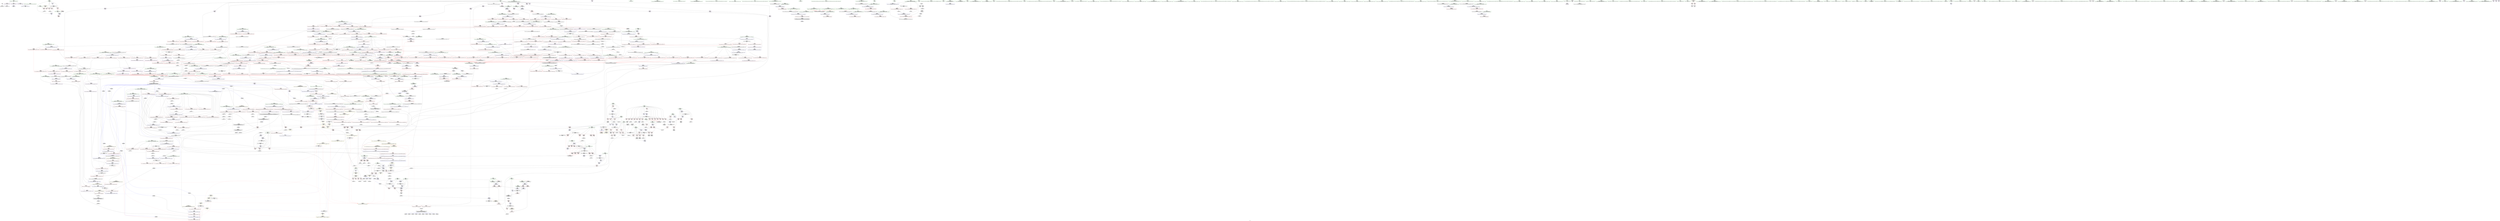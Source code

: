digraph "SVFG" {
	label="SVFG";

	Node0x558d5d31f010 [shape=record,color=grey,label="{NodeID: 0\nNullPtr}"];
	Node0x558d5d31f010 -> Node0x558d5d377940[style=solid];
	Node0x558d5d31f010 -> Node0x558d5d393c40[style=solid];
	Node0x558d5d37ea80 [shape=record,color=blue,label="{NodeID: 775\n465\<--97\ni\<--\nmain\n}"];
	Node0x558d5d37ea80 -> Node0x558d5d403e20[style=dashed];
	Node0x558d5d396b50 [shape=record,color=yellow,style=double,label="{NodeID: 1550\n285V_1 = ENCHI(MR_285V_0)\npts\{853 940 989 1114 1329 1361 \}\nFun[_ZSt25__unguarded_linear_insertIPxN9__gnu_cxx5__ops14_Val_less_iterEEvT_T0_]}"];
	Node0x558d5d396b50 -> Node0x558d5d392350[style=dashed];
	Node0x558d5d396b50 -> Node0x558d5d392420[style=dashed];
	Node0x558d5d396b50 -> Node0x558d5d3924f0[style=dashed];
	Node0x558d5d375530 [shape=record,color=red,label="{NodeID: 443\n313\<--158\n\<--middle\n_Z5solvei\n}"];
	Node0x558d5d375530 -> Node0x558d5d395330[style=solid];
	Node0x558d5d368df0 [shape=record,color=green,label="{NodeID: 111\n651\<--652\nagg.tmp\<--agg.tmp_field_insensitive\n_ZSt22__final_insertion_sortIPxN9__gnu_cxx5__ops15_Iter_less_iterEEvT_S4_T0_\n}"];
	Node0x558d5d49c0b0 [shape=record,color=black,label="{NodeID: 1993\n963 = PHI(968, )\n}"];
	Node0x558d5d49c0b0 -> Node0x558d5d38b810[style=solid];
	Node0x558d5d39fdc0 [shape=record,color=blue,label="{NodeID: 886\n1515\<--1514\n\<--\n_ZSt25__unguarded_linear_insertIPxN9__gnu_cxx5__ops14_Val_less_iterEEvT_T0_\n|{<s0>81|<s1>83}}"];
	Node0x558d5d39fdc0:s0 -> Node0x558d5d3f8e00[style=dashed,color=blue];
	Node0x558d5d39fdc0:s1 -> Node0x558d5d40cf20[style=dashed,color=blue];
	Node0x558d5d38af20 [shape=record,color=red,label="{NodeID: 554\n921\<--920\n\<--\n_ZNK9__gnu_cxx5__ops15_Iter_less_iterclIPxS3_EEbT_T0_\n}"];
	Node0x558d5d38af20 -> Node0x558d5d3c13a0[style=solid];
	Node0x558d5d3bf720 [shape=record,color=grey,label="{NodeID: 1329\n90 = Binary(85, 89, )\n}"];
	Node0x558d5d3bf720 -> Node0x558d5d3be220[style=solid];
	Node0x558d5d36dd10 [shape=record,color=green,label="{NodeID: 222\n1460\<--1461\n__result.addr\<--__result.addr_field_insensitive\n_ZSt13move_backwardIPxS0_ET0_T_S2_S1_\n}"];
	Node0x558d5d36dd10 -> Node0x558d5d391b30[style=solid];
	Node0x558d5d36dd10 -> Node0x558d5d39f740[style=solid];
	Node0x558d5d390950 [shape=record,color=red,label="{NodeID: 665\n1375\<--1354\n\<--__first.addr\n_ZSt16__insertion_sortIPxN9__gnu_cxx5__ops15_Iter_less_iterEEvT_S4_T0_\n}"];
	Node0x558d5d390950 -> Node0x558d5d37c790[style=solid];
	Node0x558d5d40a720 [shape=record,color=black,label="{NodeID: 1440\nMR_259V_2 = PHI(MR_259V_1, MR_259V_4, )\npts\{1359 \}\n}"];
	Node0x558d5d37bad0 [shape=record,color=purple,label="{NodeID: 333\n478\<--31\n\<--.str.5\nmain\n}"];
	Node0x558d5d30ba30 [shape=record,color=green,label="{NodeID: 1\n7\<--1\n__dso_handle\<--dummyObj\nGlob }"];
	Node0x558d5d37eb50 [shape=record,color=blue,label="{NodeID: 776\n465\<--501\ni\<--inc\nmain\n}"];
	Node0x558d5d37eb50 -> Node0x558d5d403e20[style=dashed];
	Node0x558d5d375600 [shape=record,color=red,label="{NodeID: 444\n357\<--160\n\<--bound\n_Z5solvei\n}"];
	Node0x558d5d375600 -> Node0x558d5d3bae20[style=solid];
	Node0x558d5d368ec0 [shape=record,color=green,label="{NodeID: 112\n653\<--654\nagg.tmp2\<--agg.tmp2_field_insensitive\n_ZSt22__final_insertion_sortIPxN9__gnu_cxx5__ops15_Iter_less_iterEEvT_S4_T0_\n}"];
	Node0x558d5d49c1f0 [shape=record,color=black,label="{NodeID: 1994\n1024 = PHI(906, )\n}"];
	Node0x558d5d39fe90 [shape=record,color=blue,label="{NodeID: 887\n1528\<--1525\n__first.addr\<--__first\n_ZSt23__copy_move_backward_a2ILb1EPxS0_ET1_T0_S2_S1_\n}"];
	Node0x558d5d39fe90 -> Node0x558d5d3925c0[style=dashed];
	Node0x558d5d38aff0 [shape=record,color=red,label="{NodeID: 555\n923\<--922\n\<--\n_ZNK9__gnu_cxx5__ops15_Iter_less_iterclIPxS3_EEbT_T0_\n}"];
	Node0x558d5d38aff0 -> Node0x558d5d3c13a0[style=solid];
	Node0x558d5d3bf8a0 [shape=record,color=grey,label="{NodeID: 1330\n1054 = Binary(302, 1053, )\n}"];
	Node0x558d5d3bf8a0 -> Node0x558d5d381730[style=solid];
	Node0x558d5d36dde0 [shape=record,color=green,label="{NodeID: 223\n1467\<--1468\n_ZSt12__miter_baseIPxET_S1_\<--_ZSt12__miter_baseIPxET_S1__field_insensitive\n}"];
	Node0x558d5d390a20 [shape=record,color=red,label="{NodeID: 666\n1384\<--1354\n\<--__first.addr\n_ZSt16__insertion_sortIPxN9__gnu_cxx5__ops15_Iter_less_iterEEvT_S4_T0_\n|{<s0>76}}"];
	Node0x558d5d390a20:s0 -> Node0x558d5d495800[style=solid,color=red];
	Node0x558d5d40ac20 [shape=record,color=black,label="{NodeID: 1441\nMR_261V_2 = PHI(MR_261V_1, MR_261V_3, )\npts\{1361 \}\n}"];
	Node0x558d5d37bba0 [shape=record,color=purple,label="{NodeID: 334\n1659\<--34\nllvm.global_ctors_0\<--llvm.global_ctors\nGlob }"];
	Node0x558d5d37bba0 -> Node0x558d5d393a40[style=solid];
	Node0x558d5d365610 [shape=record,color=green,label="{NodeID: 2\n9\<--1\n\<--dummyObj\nCan only get source location for instruction, argument, global var or function.|{<s0>47}}"];
	Node0x558d5d365610:s0 -> Node0x558d5d4a0b30[style=solid,color=red];
	Node0x558d5d43a9b0 [shape=record,color=yellow,style=double,label="{NodeID: 1884\n4V_4 = CSCHI(MR_4V_2)\npts\{17 \}\nCS[]|{<s0>28}}"];
	Node0x558d5d43a9b0:s0 -> Node0x558d5d400720[style=dashed,color=red];
	Node0x558d5d37ec20 [shape=record,color=blue,label="{NodeID: 777\n525\<--521\n__first.addr\<--__first\n_ZSt6__sortIPxN9__gnu_cxx5__ops15_Iter_less_iterEEvT_S4_T0_\n}"];
	Node0x558d5d37ec20 -> Node0x558d5d386d50[style=dashed];
	Node0x558d5d37ec20 -> Node0x558d5d386e20[style=dashed];
	Node0x558d5d37ec20 -> Node0x558d5d386ef0[style=dashed];
	Node0x558d5d37ec20 -> Node0x558d5d386fc0[style=dashed];
	Node0x558d5d396dd0 [shape=record,color=yellow,style=double,label="{NodeID: 1552\n24V_1 = ENCHI(MR_24V_0)\npts\{143 \}\nFun[_ZSt3maxIdERKT_S2_S2_]}"];
	Node0x558d5d396dd0 -> Node0x558d5d3867a0[style=dashed];
	Node0x558d5d3756d0 [shape=record,color=red,label="{NodeID: 445\n367\<--162\n\<--score\n_Z5solvei\n}"];
	Node0x558d5d3756d0 -> Node0x558d5d3baca0[style=solid];
	Node0x558d5d368f90 [shape=record,color=green,label="{NodeID: 113\n655\<--656\nagg.tmp3\<--agg.tmp3_field_insensitive\n_ZSt22__final_insertion_sortIPxN9__gnu_cxx5__ops15_Iter_less_iterEEvT_S4_T0_\n}"];
	Node0x558d5d49c300 [shape=record,color=black,label="{NodeID: 1995\n1033 = PHI(968, )\n}"];
	Node0x558d5d49c300 -> Node0x558d5d38cfa0[style=solid];
	Node0x558d5d39ff60 [shape=record,color=blue,label="{NodeID: 888\n1530\<--1526\n__last.addr\<--__last\n_ZSt23__copy_move_backward_a2ILb1EPxS0_ET1_T0_S2_S1_\n}"];
	Node0x558d5d39ff60 -> Node0x558d5d392690[style=dashed];
	Node0x558d5d38b0c0 [shape=record,color=red,label="{NodeID: 556\n951\<--931\n\<--__first.addr\n_ZSt10__pop_heapIPxN9__gnu_cxx5__ops15_Iter_less_iterEEvT_S4_S4_RT0_\n|{<s0>45}}"];
	Node0x558d5d38b0c0:s0 -> Node0x558d5d49dc30[style=solid,color=red];
	Node0x558d5d3bfa20 [shape=record,color=grey,label="{NodeID: 1331\n263 = Binary(262, 113, )\n}"];
	Node0x558d5d3bfa20 -> Node0x558d5d3bfd20[style=solid];
	Node0x558d5d36dee0 [shape=record,color=green,label="{NodeID: 224\n1473\<--1474\n_ZSt23__copy_move_backward_a2ILb1EPxS0_ET1_T0_S2_S1_\<--_ZSt23__copy_move_backward_a2ILb1EPxS0_ET1_T0_S2_S1__field_insensitive\n}"];
	Node0x558d5d390af0 [shape=record,color=red,label="{NodeID: 667\n1391\<--1354\n\<--__first.addr\n_ZSt16__insertion_sortIPxN9__gnu_cxx5__ops15_Iter_less_iterEEvT_S4_T0_\n|{<s0>78}}"];
	Node0x558d5d390af0:s0 -> Node0x558d5d49f2b0[style=solid,color=red];
	Node0x558d5d37bca0 [shape=record,color=purple,label="{NodeID: 335\n1660\<--34\nllvm.global_ctors_1\<--llvm.global_ctors\nGlob }"];
	Node0x558d5d37bca0 -> Node0x558d5d393b40[style=solid];
	Node0x558d5d3656a0 [shape=record,color=green,label="{NodeID: 3\n12\<--1\n\<--dummyObj\nCan only get source location for instruction, argument, global var or function.}"];
	Node0x558d5d37ecf0 [shape=record,color=blue,label="{NodeID: 778\n527\<--522\n__last.addr\<--__last\n_ZSt6__sortIPxN9__gnu_cxx5__ops15_Iter_less_iterEEvT_S4_T0_\n}"];
	Node0x558d5d37ecf0 -> Node0x558d5d387090[style=dashed];
	Node0x558d5d37ecf0 -> Node0x558d5d387160[style=dashed];
	Node0x558d5d37ecf0 -> Node0x558d5d387230[style=dashed];
	Node0x558d5d37ecf0 -> Node0x558d5d387300[style=dashed];
	Node0x558d5d396eb0 [shape=record,color=yellow,style=double,label="{NodeID: 1553\n48V_1 = ENCHI(MR_48V_0)\npts\{167 \}\nFun[_ZSt3maxIdERKT_S2_S2_]}"];
	Node0x558d5d396eb0 -> Node0x558d5d386870[style=dashed];
	Node0x558d5d3757a0 [shape=record,color=red,label="{NodeID: 446\n375\<--162\n\<--score\n_Z5solvei\n}"];
	Node0x558d5d3757a0 -> Node0x558d5d3b9c20[style=solid];
	Node0x558d5d369060 [shape=record,color=green,label="{NodeID: 114\n671\<--672\n_ZSt16__insertion_sortIPxN9__gnu_cxx5__ops15_Iter_less_iterEEvT_S4_T0_\<--_ZSt16__insertion_sortIPxN9__gnu_cxx5__ops15_Iter_less_iterEEvT_S4_T0__field_insensitive\n}"];
	Node0x558d5d49c470 [shape=record,color=black,label="{NodeID: 1996\n1060 = PHI(968, )\n}"];
	Node0x558d5d49c470 -> Node0x558d5d38d070[style=solid];
	Node0x558d5d3a0030 [shape=record,color=blue,label="{NodeID: 889\n1532\<--1527\n__result.addr\<--__result\n_ZSt23__copy_move_backward_a2ILb1EPxS0_ET1_T0_S2_S1_\n}"];
	Node0x558d5d3a0030 -> Node0x558d5d392760[style=dashed];
	Node0x558d5d38b190 [shape=record,color=red,label="{NodeID: 557\n956\<--931\n\<--__first.addr\n_ZSt10__pop_heapIPxN9__gnu_cxx5__ops15_Iter_less_iterEEvT_S4_S4_RT0_\n|{<s0>47}}"];
	Node0x558d5d38b190:s0 -> Node0x558d5d4a09e0[style=solid,color=red];
	Node0x558d5d3bfba0 [shape=record,color=grey,label="{NodeID: 1332\n1053 = Binary(1052, 113, )\n}"];
	Node0x558d5d3bfba0 -> Node0x558d5d3bf8a0[style=solid];
	Node0x558d5d36dfe0 [shape=record,color=green,label="{NodeID: 225\n1478\<--1479\n__comp\<--__comp_field_insensitive\n_ZSt25__unguarded_linear_insertIPxN9__gnu_cxx5__ops14_Val_less_iterEEvT_T0_\n|{<s0>88}}"];
	Node0x558d5d36dfe0:s0 -> Node0x558d5d4969d0[style=solid,color=red];
	Node0x558d5d390bc0 [shape=record,color=red,label="{NodeID: 668\n1400\<--1354\n\<--__first.addr\n_ZSt16__insertion_sortIPxN9__gnu_cxx5__ops15_Iter_less_iterEEvT_S4_T0_\n}"];
	Node0x558d5d390bc0 -> Node0x558d5d39f0c0[style=solid];
	Node0x558d5d37bda0 [shape=record,color=purple,label="{NodeID: 336\n1661\<--34\nllvm.global_ctors_2\<--llvm.global_ctors\nGlob }"];
	Node0x558d5d37bda0 -> Node0x558d5d393c40[style=solid];
	Node0x558d5d365950 [shape=record,color=green,label="{NodeID: 4\n18\<--1\n_ZSt3cin\<--dummyObj\nGlob }"];
	Node0x558d5d43ac70 [shape=record,color=yellow,style=double,label="{NodeID: 1886\n4V_2 = CSCHI(MR_4V_1)\npts\{17 \}\nCS[]|{<s0>31}}"];
	Node0x558d5d43ac70:s0 -> Node0x558d5d40cf20[style=dashed,color=red];
	Node0x558d5d37edc0 [shape=record,color=blue,label="{NodeID: 779\n572\<--567\n__first.addr\<--__first\n_ZSt16__introsort_loopIPxlN9__gnu_cxx5__ops15_Iter_less_iterEEvT_S4_T0_T1_\n}"];
	Node0x558d5d37edc0 -> Node0x558d5d3873d0[style=dashed];
	Node0x558d5d37edc0 -> Node0x558d5d3874a0[style=dashed];
	Node0x558d5d37edc0 -> Node0x558d5d387570[style=dashed];
	Node0x558d5d375870 [shape=record,color=red,label="{NodeID: 447\n349\<--164\n\<--j65\n_Z5solvei\n}"];
	Node0x558d5d375870 -> Node0x558d5d3c3aa0[style=solid];
	Node0x558d5d36e410 [shape=record,color=green,label="{NodeID: 115\n677\<--678\n_ZSt26__unguarded_insertion_sortIPxN9__gnu_cxx5__ops15_Iter_less_iterEEvT_S4_T0_\<--_ZSt26__unguarded_insertion_sortIPxN9__gnu_cxx5__ops15_Iter_less_iterEEvT_S4_T0__field_insensitive\n}"];
	Node0x558d5d49c5b0 [shape=record,color=black,label="{NodeID: 1997\n1070 = PHI(1085, )\n}"];
	Node0x558d5d3a0100 [shape=record,color=blue,label="{NodeID: 890\n1551\<--1550\n__it.addr\<--__it\n_ZSt12__miter_baseIPxET_S1_\n}"];
	Node0x558d5d3a0100 -> Node0x558d5d392830[style=dashed];
	Node0x558d5d38b260 [shape=record,color=red,label="{NodeID: 558\n958\<--931\n\<--__first.addr\n_ZSt10__pop_heapIPxN9__gnu_cxx5__ops15_Iter_less_iterEEvT_S4_S4_RT0_\n}"];
	Node0x558d5d38b260 -> Node0x558d5d379d90[style=solid];
	Node0x558d5d3bfd20 [shape=record,color=grey,label="{NodeID: 1333\n268 = Binary(263, 267, )\n}"];
	Node0x558d5d3bfd20 -> Node0x558d5d3c0020[style=solid];
	Node0x558d5d36e0b0 [shape=record,color=green,label="{NodeID: 226\n1480\<--1481\n__last.addr\<--__last.addr_field_insensitive\n_ZSt25__unguarded_linear_insertIPxN9__gnu_cxx5__ops14_Val_less_iterEEvT_T0_\n}"];
	Node0x558d5d36e0b0 -> Node0x558d5d391c00[style=solid];
	Node0x558d5d36e0b0 -> Node0x558d5d391cd0[style=solid];
	Node0x558d5d36e0b0 -> Node0x558d5d391da0[style=solid];
	Node0x558d5d36e0b0 -> Node0x558d5d391e70[style=solid];
	Node0x558d5d36e0b0 -> Node0x558d5d39f810[style=solid];
	Node0x558d5d36e0b0 -> Node0x558d5d39fc20[style=solid];
	Node0x558d5d390c90 [shape=record,color=red,label="{NodeID: 669\n1371\<--1356\n\<--__last.addr\n_ZSt16__insertion_sortIPxN9__gnu_cxx5__ops15_Iter_less_iterEEvT_S4_T0_\n}"];
	Node0x558d5d390c90 -> Node0x558d5d3c2a20[style=solid];
	Node0x558d5d37bea0 [shape=record,color=purple,label="{NodeID: 337\n669\<--668\nadd.ptr\<--\n_ZSt22__final_insertion_sortIPxN9__gnu_cxx5__ops15_Iter_less_iterEEvT_S4_T0_\n|{<s0>30}}"];
	Node0x558d5d37bea0:s0 -> Node0x558d5d493900[style=solid,color=red];
	Node0x558d5d3659e0 [shape=record,color=green,label="{NodeID: 5\n19\<--1\n.str\<--dummyObj\nGlob }"];
	Node0x558d5d37ee90 [shape=record,color=blue,label="{NodeID: 780\n574\<--568\n__last.addr\<--__last\n_ZSt16__introsort_loopIPxlN9__gnu_cxx5__ops15_Iter_less_iterEEvT_S4_T0_T1_\n}"];
	Node0x558d5d37ee90 -> Node0x558d5d400c20[style=dashed];
	Node0x558d5d375940 [shape=record,color=red,label="{NodeID: 448\n358\<--164\n\<--j65\n_Z5solvei\n}"];
	Node0x558d5d375940 -> Node0x558d5d378870[style=solid];
	Node0x558d5d36e510 [shape=record,color=green,label="{NodeID: 116\n689\<--690\n__comp\<--__comp_field_insensitive\n_ZSt14__partial_sortIPxN9__gnu_cxx5__ops15_Iter_less_iterEEvT_S4_S4_T0_\n|{<s0>34}}"];
	Node0x558d5d36e510:s0 -> Node0x558d5d494db0[style=solid,color=red];
	Node0x558d5d49c6c0 [shape=record,color=black,label="{NodeID: 1998\n1079 = PHI(968, )\n}"];
	Node0x558d5d49c6c0 -> Node0x558d5d38d140[style=solid];
	Node0x558d5d3a01d0 [shape=record,color=blue,label="{NodeID: 891\n1560\<--1557\n__first.addr\<--__first\n_ZSt22__copy_move_backward_aILb1EPxS0_ET1_T0_S2_S1_\n}"];
	Node0x558d5d3a01d0 -> Node0x558d5d392900[style=dashed];
	Node0x558d5d38b330 [shape=record,color=red,label="{NodeID: 559\n957\<--933\n\<--__last.addr\n_ZSt10__pop_heapIPxN9__gnu_cxx5__ops15_Iter_less_iterEEvT_S4_S4_RT0_\n}"];
	Node0x558d5d38b330 -> Node0x558d5d379cc0[style=solid];
	Node0x558d5d3bfea0 [shape=record,color=grey,label="{NodeID: 1334\n1058 = Binary(1057, 113, )\n}"];
	Node0x558d5d36e180 [shape=record,color=green,label="{NodeID: 227\n1482\<--1483\n__val\<--__val_field_insensitive\n_ZSt25__unguarded_linear_insertIPxN9__gnu_cxx5__ops14_Val_less_iterEEvT_T0_\n|{|<s1>88|<s2>90}}"];
	Node0x558d5d36e180 -> Node0x558d5d39f8e0[style=solid];
	Node0x558d5d36e180:s1 -> Node0x558d5d496ae0[style=solid,color=red];
	Node0x558d5d36e180:s2 -> Node0x558d5d49dc30[style=solid,color=red];
	Node0x558d5d390d60 [shape=record,color=red,label="{NodeID: 670\n1380\<--1356\n\<--__last.addr\n_ZSt16__insertion_sortIPxN9__gnu_cxx5__ops15_Iter_less_iterEEvT_S4_T0_\n}"];
	Node0x558d5d390d60 -> Node0x558d5d3c10a0[style=solid];
	Node0x558d5d40c020 [shape=record,color=black,label="{NodeID: 1445\nMR_4V_7 = PHI(MR_4V_9, MR_4V_3, )\npts\{17 \}\n|{<s0>35}}"];
	Node0x558d5d40c020:s0 -> Node0x558d5d43b350[style=dashed,color=blue];
	Node0x558d5d37bf70 [shape=record,color=purple,label="{NodeID: 338\n674\<--673\nadd.ptr1\<--\n_ZSt22__final_insertion_sortIPxN9__gnu_cxx5__ops15_Iter_less_iterEEvT_S4_T0_\n|{<s0>31}}"];
	Node0x558d5d37bf70:s0 -> Node0x558d5d49fd40[style=solid,color=red];
	Node0x558d5d365a70 [shape=record,color=green,label="{NodeID: 6\n21\<--1\n.str.1\<--dummyObj\nGlob }"];
	Node0x558d5d37ef60 [shape=record,color=blue,label="{NodeID: 781\n576\<--569\n__depth_limit.addr\<--__depth_limit\n_ZSt16__introsort_loopIPxlN9__gnu_cxx5__ops15_Iter_less_iterEEvT_S4_T0_T1_\n}"];
	Node0x558d5d37ef60 -> Node0x558d5d401120[style=dashed];
	Node0x558d5d397150 [shape=record,color=yellow,style=double,label="{NodeID: 1556\n4V_1 = ENCHI(MR_4V_0)\npts\{17 \}\nFun[_ZSt13__heap_selectIPxN9__gnu_cxx5__ops15_Iter_less_iterEEvT_S4_S4_T0_]|{<s0>37|<s1>37}}"];
	Node0x558d5d397150:s0 -> Node0x558d5d401b20[style=dashed,color=red];
	Node0x558d5d397150:s1 -> Node0x558d5d404820[style=dashed,color=red];
	Node0x558d5d375a10 [shape=record,color=red,label="{NodeID: 449\n371\<--164\n\<--j65\n_Z5solvei\n}"];
	Node0x558d5d375a10 -> Node0x558d5d3bab20[style=solid];
	Node0x558d5d36e5e0 [shape=record,color=green,label="{NodeID: 117\n691\<--692\n__first.addr\<--__first.addr_field_insensitive\n_ZSt14__partial_sortIPxN9__gnu_cxx5__ops15_Iter_less_iterEEvT_S4_S4_T0_\n}"];
	Node0x558d5d36e5e0 -> Node0x558d5d3885b0[style=solid];
	Node0x558d5d36e5e0 -> Node0x558d5d388680[style=solid];
	Node0x558d5d36e5e0 -> Node0x558d5d37f510[style=solid];
	Node0x558d5d49c830 [shape=record,color=black,label="{NodeID: 1999\n1137 = PHI(1166, )\n}"];
	Node0x558d5d49c830 -> Node0x558d5d3b9490[style=solid];
	Node0x558d5d3a02a0 [shape=record,color=blue,label="{NodeID: 892\n1562\<--1558\n__last.addr\<--__last\n_ZSt22__copy_move_backward_aILb1EPxS0_ET1_T0_S2_S1_\n}"];
	Node0x558d5d3a02a0 -> Node0x558d5d3929d0[style=dashed];
	Node0x558d5d38b400 [shape=record,color=red,label="{NodeID: 560\n947\<--935\n\<--__result.addr\n_ZSt10__pop_heapIPxN9__gnu_cxx5__ops15_Iter_less_iterEEvT_S4_S4_RT0_\n|{<s0>44}}"];
	Node0x558d5d38b400:s0 -> Node0x558d5d49dc30[style=solid,color=red];
	Node0x558d5d3c0020 [shape=record,color=grey,label="{NodeID: 1335\n270 = Binary(269, 268, )\n}"];
	Node0x558d5d3c0020 -> Node0x558d5d394d80[style=solid];
	Node0x558d5d36e250 [shape=record,color=green,label="{NodeID: 228\n1484\<--1485\n__next\<--__next_field_insensitive\n_ZSt25__unguarded_linear_insertIPxN9__gnu_cxx5__ops14_Val_less_iterEEvT_T0_\n}"];
	Node0x558d5d36e250 -> Node0x558d5d391f40[style=solid];
	Node0x558d5d36e250 -> Node0x558d5d392010[style=solid];
	Node0x558d5d36e250 -> Node0x558d5d3920e0[style=solid];
	Node0x558d5d36e250 -> Node0x558d5d3921b0[style=solid];
	Node0x558d5d36e250 -> Node0x558d5d392280[style=solid];
	Node0x558d5d36e250 -> Node0x558d5d39f9b0[style=solid];
	Node0x558d5d36e250 -> Node0x558d5d39fa80[style=solid];
	Node0x558d5d36e250 -> Node0x558d5d39fcf0[style=solid];
	Node0x558d5d390e30 [shape=record,color=red,label="{NodeID: 671\n1379\<--1358\n\<--__i\n_ZSt16__insertion_sortIPxN9__gnu_cxx5__ops15_Iter_less_iterEEvT_S4_T0_\n}"];
	Node0x558d5d390e30 -> Node0x558d5d3c10a0[style=solid];
	Node0x558d5d40c520 [shape=record,color=black,label="{NodeID: 1446\nMR_4V_3 = PHI(MR_4V_2, MR_4V_1, )\npts\{17 \}\n|{<s0>95}}"];
	Node0x558d5d40c520:s0 -> Node0x558d5d43a010[style=dashed,color=blue];
	Node0x558d5d37c040 [shape=record,color=purple,label="{NodeID: 339\n743\<--742\nadd.ptr1\<--\n_ZSt27__unguarded_partition_pivotIPxN9__gnu_cxx5__ops15_Iter_less_iterEET_S4_S4_T0_\n|{<s0>35}}"];
	Node0x558d5d37c040:s0 -> Node0x558d5d4a06b0[style=solid,color=red];
	Node0x558d5d365b00 [shape=record,color=green,label="{NodeID: 7\n23\<--1\n.str.2\<--dummyObj\nGlob }"];
	Node0x558d5d43b090 [shape=record,color=yellow,style=double,label="{NodeID: 1889\n4V_2 = CSCHI(MR_4V_1)\npts\{17 \}\nCS[]|{<s0>34}}"];
	Node0x558d5d43b090:s0 -> Node0x558d5d3fa200[style=dashed,color=red];
	Node0x558d5d37f030 [shape=record,color=blue,label="{NodeID: 782\n576\<--610\n__depth_limit.addr\<--dec\n_ZSt16__introsort_loopIPxlN9__gnu_cxx5__ops15_Iter_less_iterEEvT_S4_T0_T1_\n}"];
	Node0x558d5d37f030 -> Node0x558d5d387bf0[style=dashed];
	Node0x558d5d37f030 -> Node0x558d5d401120[style=dashed];
	Node0x558d5d375ae0 [shape=record,color=red,label="{NodeID: 450\n225\<--224\n\<--arrayidx11\n_Z5solvei\n}"];
	Node0x558d5d375ae0 -> Node0x558d5d3bcf20[style=solid];
	Node0x558d5d36e6b0 [shape=record,color=green,label="{NodeID: 118\n693\<--694\n__middle.addr\<--__middle.addr_field_insensitive\n_ZSt14__partial_sortIPxN9__gnu_cxx5__ops15_Iter_less_iterEEvT_S4_S4_T0_\n}"];
	Node0x558d5d36e6b0 -> Node0x558d5d388750[style=solid];
	Node0x558d5d36e6b0 -> Node0x558d5d388820[style=solid];
	Node0x558d5d36e6b0 -> Node0x558d5d37f5e0[style=solid];
	Node0x558d5d49c970 [shape=record,color=black,label="{NodeID: 2000\n1146 = PHI(968, )\n}"];
	Node0x558d5d49c970 -> Node0x558d5d38df10[style=solid];
	Node0x558d5d3a0370 [shape=record,color=blue,label="{NodeID: 893\n1564\<--1559\n__result.addr\<--__result\n_ZSt22__copy_move_backward_aILb1EPxS0_ET1_T0_S2_S1_\n}"];
	Node0x558d5d3a0370 -> Node0x558d5d392aa0[style=dashed];
	Node0x558d5d38b4d0 [shape=record,color=red,label="{NodeID: 561\n954\<--935\n\<--__result.addr\n_ZSt10__pop_heapIPxN9__gnu_cxx5__ops15_Iter_less_iterEEvT_S4_S4_RT0_\n}"];
	Node0x558d5d38b4d0 -> Node0x558d5d380d70[style=solid];
	Node0x558d5d3c01a0 [shape=record,color=grey,label="{NodeID: 1336\n902 = Binary(901, 611, )\n}"];
	Node0x558d5d3c01a0 -> Node0x558d5d380620[style=solid];
	Node0x558d5d36e320 [shape=record,color=green,label="{NodeID: 229\n1499\<--1500\n_ZNK9__gnu_cxx5__ops14_Val_less_iterclIxPxEEbRT_T0_\<--_ZNK9__gnu_cxx5__ops14_Val_less_iterclIxPxEEbRT_T0__field_insensitive\n}"];
	Node0x558d5d390f00 [shape=record,color=red,label="{NodeID: 672\n1383\<--1358\n\<--__i\n_ZSt16__insertion_sortIPxN9__gnu_cxx5__ops15_Iter_less_iterEEvT_S4_T0_\n|{<s0>76}}"];
	Node0x558d5d390f00:s0 -> Node0x558d5d495480[style=solid,color=red];
	Node0x558d5d40ca20 [shape=record,color=black,label="{NodeID: 1447\nMR_270V_3 = PHI(MR_270V_4, MR_270V_2, )\npts\{1427 \}\n}"];
	Node0x558d5d40ca20 -> Node0x558d5d391720[style=dashed];
	Node0x558d5d40ca20 -> Node0x558d5d3917f0[style=dashed];
	Node0x558d5d40ca20 -> Node0x558d5d3918c0[style=dashed];
	Node0x558d5d40ca20 -> Node0x558d5d39f4d0[style=dashed];
	Node0x558d5d37c110 [shape=record,color=purple,label="{NodeID: 340\n746\<--745\nadd.ptr2\<--\n_ZSt27__unguarded_partition_pivotIPxN9__gnu_cxx5__ops15_Iter_less_iterEET_S4_S4_T0_\n|{<s0>35}}"];
	Node0x558d5d37c110:s0 -> Node0x558d5d4a08d0[style=solid,color=red];
	Node0x558d5d366340 [shape=record,color=green,label="{NodeID: 8\n25\<--1\nstdin\<--dummyObj\nGlob }"];
	Node0x558d5d43b1f0 [shape=record,color=yellow,style=double,label="{NodeID: 1890\n4V_3 = CSCHI(MR_4V_2)\npts\{17 \}\nCS[]|{<s0>26}}"];
	Node0x558d5d43b1f0:s0 -> Node0x558d5d3f5bd0[style=dashed,color=blue];
	Node0x558d5d37f100 [shape=record,color=blue,label="{NodeID: 783\n580\<--615\n__cut\<--call\n_ZSt16__introsort_loopIPxlN9__gnu_cxx5__ops15_Iter_less_iterEEvT_S4_T0_T1_\n}"];
	Node0x558d5d37f100 -> Node0x558d5d387cc0[style=dashed];
	Node0x558d5d37f100 -> Node0x558d5d387d90[style=dashed];
	Node0x558d5d37f100 -> Node0x558d5d401620[style=dashed];
	Node0x558d5d375bb0 [shape=record,color=red,label="{NodeID: 451\n229\<--228\n\<--arrayidx13\n_Z5solvei\n}"];
	Node0x558d5d375bb0 -> Node0x558d5d3bcf20[style=solid];
	Node0x558d5d36e780 [shape=record,color=green,label="{NodeID: 119\n695\<--696\n__last.addr\<--__last.addr_field_insensitive\n_ZSt14__partial_sortIPxN9__gnu_cxx5__ops15_Iter_less_iterEEvT_S4_S4_T0_\n}"];
	Node0x558d5d36e780 -> Node0x558d5d3888f0[style=solid];
	Node0x558d5d36e780 -> Node0x558d5d37f6b0[style=solid];
	Node0x558d5d49cab0 [shape=record,color=black,label="{NodeID: 2001\n1159 = PHI(968, )\n}"];
	Node0x558d5d49cab0 -> Node0x558d5d38dfe0[style=solid];
	Node0x558d5d3a0440 [shape=record,color=blue,label="{NodeID: 894\n1566\<--1572\n__simple\<--\n_ZSt22__copy_move_backward_aILb1EPxS0_ET1_T0_S2_S1_\n}"];
	Node0x558d5d38b5a0 [shape=record,color=red,label="{NodeID: 562\n965\<--937\n\<--__comp.addr\n_ZSt10__pop_heapIPxN9__gnu_cxx5__ops15_Iter_less_iterEEvT_S4_S4_RT0_\n}"];
	Node0x558d5d3c0320 [shape=record,color=grey,label="{NodeID: 1337\n961 = Binary(959, 960, )\n}"];
	Node0x558d5d3c0320 -> Node0x558d5d3c04a0[style=solid];
	Node0x558d5d3765a0 [shape=record,color=green,label="{NodeID: 230\n1519\<--1520\nretval\<--retval_field_insensitive\n_ZN9__gnu_cxx5__ops15__val_comp_iterENS0_15_Iter_less_iterE\n}"];
	Node0x558d5d390fd0 [shape=record,color=red,label="{NodeID: 673\n1387\<--1358\n\<--__i\n_ZSt16__insertion_sortIPxN9__gnu_cxx5__ops15_Iter_less_iterEEvT_S4_T0_\n|{<s0>77}}"];
	Node0x558d5d390fd0:s0 -> Node0x558d5d49dc30[style=solid,color=red];
	Node0x558d5d40cf20 [shape=record,color=black,label="{NodeID: 1448\nMR_4V_2 = PHI(MR_4V_3, MR_4V_1, )\npts\{17 \}\n|{<s0>31|<s1>83|<s2>83}}"];
	Node0x558d5d40cf20:s0 -> Node0x558d5d415620[style=dashed,color=blue];
	Node0x558d5d40cf20:s1 -> Node0x558d5d392350[style=dashed,color=red];
	Node0x558d5d40cf20:s2 -> Node0x558d5d410620[style=dashed,color=red];
	Node0x558d5d37c1e0 [shape=record,color=purple,label="{NodeID: 341\n751\<--750\nadd.ptr3\<--\n_ZSt27__unguarded_partition_pivotIPxN9__gnu_cxx5__ops15_Iter_less_iterEET_S4_S4_T0_\n|{<s0>36}}"];
	Node0x558d5d37c1e0:s0 -> Node0x558d5d4966a0[style=solid,color=red];
	Node0x558d5d3663d0 [shape=record,color=green,label="{NodeID: 9\n26\<--1\n.str.3\<--dummyObj\nGlob }"];
	Node0x558d5d43b350 [shape=record,color=yellow,style=double,label="{NodeID: 1891\n4V_2 = CSCHI(MR_4V_1)\npts\{17 \}\nCS[]|{<s0>36}}"];
	Node0x558d5d43b350:s0 -> Node0x558d5d40ed20[style=dashed,color=red];
	Node0x558d5d37f1d0 [shape=record,color=blue,label="{NodeID: 784\n574\<--623\n__last.addr\<--\n_ZSt16__introsort_loopIPxlN9__gnu_cxx5__ops15_Iter_less_iterEEvT_S4_T0_T1_\n}"];
	Node0x558d5d37f1d0 -> Node0x558d5d400c20[style=dashed];
	Node0x558d5d375c80 [shape=record,color=red,label="{NodeID: 452\n249\<--248\n\<--arrayidx23\n_Z5solvei\n}"];
	Node0x558d5d375c80 -> Node0x558d5d3c19a0[style=solid];
	Node0x558d5d36e850 [shape=record,color=green,label="{NodeID: 120\n697\<--698\nagg.tmp\<--agg.tmp_field_insensitive\n_ZSt14__partial_sortIPxN9__gnu_cxx5__ops15_Iter_less_iterEEvT_S4_S4_T0_\n}"];
	Node0x558d5d49cbf0 [shape=record,color=black,label="{NodeID: 2002\n1207 = PHI(906, )\n}"];
	Node0x558d5d3a0510 [shape=record,color=blue,label="{NodeID: 895\n1582\<--1581\n__it.addr\<--__it\n_ZSt12__niter_baseIPxET_S1_\n}"];
	Node0x558d5d3a0510 -> Node0x558d5d392b70[style=dashed];
	Node0x558d5d38b670 [shape=record,color=red,label="{NodeID: 563\n949\<--948\n\<--call\n_ZSt10__pop_heapIPxN9__gnu_cxx5__ops15_Iter_less_iterEEvT_S4_S4_RT0_\n}"];
	Node0x558d5d38b670 -> Node0x558d5d380ca0[style=solid];
	Node0x558d5d3c04a0 [shape=record,color=grey,label="{NodeID: 1338\n962 = Binary(961, 547, )\n|{<s0>47}}"];
	Node0x558d5d3c04a0:s0 -> Node0x558d5d4a0c80[style=solid,color=red];
	Node0x558d5d376670 [shape=record,color=green,label="{NodeID: 231\n1521\<--1522\n\<--field_insensitive\n_ZN9__gnu_cxx5__ops15__val_comp_iterENS0_15_Iter_less_iterE\n}"];
	Node0x558d5d3910a0 [shape=record,color=red,label="{NodeID: 674\n1392\<--1358\n\<--__i\n_ZSt16__insertion_sortIPxN9__gnu_cxx5__ops15_Iter_less_iterEEvT_S4_T0_\n|{<s0>78}}"];
	Node0x558d5d3910a0:s0 -> Node0x558d5d49f3c0[style=solid,color=red];
	Node0x558d5d40d420 [shape=record,color=black,label="{NodeID: 1449\nMR_10V_5 = PHI(MR_10V_7, MR_10V_3, )\npts\{71 \}\n}"];
	Node0x558d5d40d420 -> Node0x558d5d372880[style=dashed];
	Node0x558d5d40d420 -> Node0x558d5d372950[style=dashed];
	Node0x558d5d40d420 -> Node0x558d5d3942f0[style=dashed];
	Node0x558d5d40d420 -> Node0x558d5d40d420[style=dashed];
	Node0x558d5d37c2b0 [shape=record,color=purple,label="{NodeID: 342\n802\<--801\nincdec.ptr\<--\n_ZSt13__heap_selectIPxN9__gnu_cxx5__ops15_Iter_less_iterEEvT_S4_S4_T0_\n}"];
	Node0x558d5d37c2b0 -> Node0x558d5d37fd30[style=solid];
	Node0x558d5d366460 [shape=record,color=green,label="{NodeID: 10\n28\<--1\n.str.4\<--dummyObj\nGlob }"];
	Node0x558d5d43b4b0 [shape=record,color=yellow,style=double,label="{NodeID: 1892\n4V_3 = CSCHI(MR_4V_2)\npts\{17 \}\nCS[]|{<s0>27}}"];
	Node0x558d5d43b4b0:s0 -> Node0x558d5d43a9b0[style=dashed,color=blue];
	Node0x558d5d37f2a0 [shape=record,color=blue,label="{NodeID: 785\n629\<--628\n__n.addr\<--__n\n_ZSt4__lgl\n}"];
	Node0x558d5d37f2a0 -> Node0x558d5d387e60[style=dashed];
	Node0x558d5d375d50 [shape=record,color=red,label="{NodeID: 453\n254\<--253\n\<--arrayidx26\n_Z5solvei\n}"];
	Node0x558d5d375d50 -> Node0x558d5d3ba220[style=solid];
	Node0x558d5d36e920 [shape=record,color=green,label="{NodeID: 121\n706\<--707\n_ZSt13__heap_selectIPxN9__gnu_cxx5__ops15_Iter_less_iterEEvT_S4_S4_T0_\<--_ZSt13__heap_selectIPxN9__gnu_cxx5__ops15_Iter_less_iterEEvT_S4_S4_T0__field_insensitive\n}"];
	Node0x558d5d49cd00 [shape=record,color=black,label="{NodeID: 2003\n1211 = PHI(906, )\n}"];
	Node0x558d5d3a05e0 [shape=record,color=blue,label="{NodeID: 896\n1591\<--1588\n__first.addr\<--__first\n_ZNSt20__copy_move_backwardILb1ELb1ESt26random_access_iterator_tagE13__copy_move_bIxEEPT_PKS3_S6_S4_\n}"];
	Node0x558d5d3a05e0 -> Node0x558d5d392c40[style=dashed];
	Node0x558d5d3a05e0 -> Node0x558d5d392d10[style=dashed];
	Node0x558d5d38b740 [shape=record,color=red,label="{NodeID: 564\n953\<--952\n\<--call1\n_ZSt10__pop_heapIPxN9__gnu_cxx5__ops15_Iter_less_iterEEvT_S4_S4_RT0_\n}"];
	Node0x558d5d38b740 -> Node0x558d5d380d70[style=solid];
	Node0x558d5d3c0620 [shape=record,color=grey,label="{NodeID: 1339\n736 = Binary(734, 735, )\n}"];
	Node0x558d5d3c0620 -> Node0x558d5d3c07a0[style=solid];
	Node0x558d5d376740 [shape=record,color=green,label="{NodeID: 232\n1528\<--1529\n__first.addr\<--__first.addr_field_insensitive\n_ZSt23__copy_move_backward_a2ILb1EPxS0_ET1_T0_S2_S1_\n}"];
	Node0x558d5d376740 -> Node0x558d5d3925c0[style=solid];
	Node0x558d5d376740 -> Node0x558d5d39fe90[style=solid];
	Node0x558d5d391170 [shape=record,color=red,label="{NodeID: 675\n1393\<--1358\n\<--__i\n_ZSt16__insertion_sortIPxN9__gnu_cxx5__ops15_Iter_less_iterEEvT_S4_T0_\n}"];
	Node0x558d5d391170 -> Node0x558d5d37c860[style=solid];
	Node0x558d5d40d920 [shape=record,color=black,label="{NodeID: 1450\nMR_14V_3 = PHI(MR_14V_4, MR_14V_2, )\npts\{75 \}\n}"];
	Node0x558d5d40d920 -> Node0x558d5d372c90[style=dashed];
	Node0x558d5d40d920 -> Node0x558d5d372d60[style=dashed];
	Node0x558d5d40d920 -> Node0x558d5d372e30[style=dashed];
	Node0x558d5d40d920 -> Node0x558d5d372f00[style=dashed];
	Node0x558d5d40d920 -> Node0x558d5d3943c0[style=dashed];
	Node0x558d5d37c380 [shape=record,color=purple,label="{NodeID: 343\n829\<--828\nincdec.ptr\<--\n_ZSt11__sort_heapIPxN9__gnu_cxx5__ops15_Iter_less_iterEEvT_S4_RT0_\n}"];
	Node0x558d5d37c380 -> Node0x558d5d380070[style=solid];
	Node0x558d5d366560 [shape=record,color=green,label="{NodeID: 11\n30\<--1\nstdout\<--dummyObj\nGlob }"];
	Node0x558d5d37f370 [shape=record,color=blue,label="{NodeID: 786\n647\<--643\n__first.addr\<--__first\n_ZSt22__final_insertion_sortIPxN9__gnu_cxx5__ops15_Iter_less_iterEEvT_S4_T0_\n}"];
	Node0x558d5d37f370 -> Node0x558d5d387f30[style=dashed];
	Node0x558d5d37f370 -> Node0x558d5d388000[style=dashed];
	Node0x558d5d37f370 -> Node0x558d5d3880d0[style=dashed];
	Node0x558d5d37f370 -> Node0x558d5d3881a0[style=dashed];
	Node0x558d5d37f370 -> Node0x558d5d388270[style=dashed];
	Node0x558d5d3975e0 [shape=record,color=yellow,style=double,label="{NodeID: 1561\n16V_1 = ENCHI(MR_16V_0)\npts\{10 \}\nFun[_Z5solvei]}"];
	Node0x558d5d3975e0 -> Node0x558d5d37da40[style=dashed];
	Node0x558d5d3975e0 -> Node0x558d5d37db10[style=dashed];
	Node0x558d5d3975e0 -> Node0x558d5d37dbe0[style=dashed];
	Node0x558d5d3975e0 -> Node0x558d5d37dcb0[style=dashed];
	Node0x558d5d375e20 [shape=record,color=red,label="{NodeID: 454\n262\<--261\n\<--arrayidx31\n_Z5solvei\n}"];
	Node0x558d5d375e20 -> Node0x558d5d3bfa20[style=solid];
	Node0x558d5d36ea20 [shape=record,color=green,label="{NodeID: 122\n711\<--712\n_ZSt11__sort_heapIPxN9__gnu_cxx5__ops15_Iter_less_iterEEvT_S4_RT0_\<--_ZSt11__sort_heapIPxN9__gnu_cxx5__ops15_Iter_less_iterEEvT_S4_RT0__field_insensitive\n}"];
	Node0x558d5d49ce10 [shape=record,color=black,label="{NodeID: 2004\n1221 = PHI(906, )\n}"];
	Node0x558d5d3a06b0 [shape=record,color=blue,label="{NodeID: 897\n1593\<--1589\n__last.addr\<--__last\n_ZNSt20__copy_move_backwardILb1ELb1ESt26random_access_iterator_tagE13__copy_move_bIxEEPT_PKS3_S6_S4_\n}"];
	Node0x558d5d3a06b0 -> Node0x558d5d392de0[style=dashed];
	Node0x558d5d38b810 [shape=record,color=red,label="{NodeID: 565\n964\<--963\n\<--call2\n_ZSt10__pop_heapIPxN9__gnu_cxx5__ops15_Iter_less_iterEEvT_S4_S4_RT0_\n|{<s0>47}}"];
	Node0x558d5d38b810:s0 -> Node0x558d5d4a0dd0[style=solid,color=red];
	Node0x558d5d3c07a0 [shape=record,color=grey,label="{NodeID: 1340\n737 = Binary(736, 547, )\n}"];
	Node0x558d5d3c07a0 -> Node0x558d5d3c0920[style=solid];
	Node0x558d5d376810 [shape=record,color=green,label="{NodeID: 233\n1530\<--1531\n__last.addr\<--__last.addr_field_insensitive\n_ZSt23__copy_move_backward_a2ILb1EPxS0_ET1_T0_S2_S1_\n}"];
	Node0x558d5d376810 -> Node0x558d5d392690[style=solid];
	Node0x558d5d376810 -> Node0x558d5d39ff60[style=solid];
	Node0x558d5d391240 [shape=record,color=red,label="{NodeID: 676\n1403\<--1358\n\<--__i\n_ZSt16__insertion_sortIPxN9__gnu_cxx5__ops15_Iter_less_iterEEvT_S4_T0_\n|{<s0>81}}"];
	Node0x558d5d391240:s0 -> Node0x558d5d496d00[style=solid,color=red];
	Node0x558d5d37c450 [shape=record,color=purple,label="{NodeID: 344\n1278\<--1277\nincdec.ptr\<--\n_ZSt21__unguarded_partitionIPxN9__gnu_cxx5__ops15_Iter_less_iterEET_S4_S4_S4_T0_\n}"];
	Node0x558d5d37c450 -> Node0x558d5d39e490[style=solid];
	Node0x558d5d366660 [shape=record,color=green,label="{NodeID: 12\n31\<--1\n.str.5\<--dummyObj\nGlob }"];
	Node0x558d5d37f440 [shape=record,color=blue,label="{NodeID: 787\n649\<--644\n__last.addr\<--__last\n_ZSt22__final_insertion_sortIPxN9__gnu_cxx5__ops15_Iter_less_iterEEvT_S4_T0_\n}"];
	Node0x558d5d37f440 -> Node0x558d5d388340[style=dashed];
	Node0x558d5d37f440 -> Node0x558d5d388410[style=dashed];
	Node0x558d5d37f440 -> Node0x558d5d3884e0[style=dashed];
	Node0x558d5d375ef0 [shape=record,color=red,label="{NodeID: 455\n267\<--266\n\<--arrayidx34\n_Z5solvei\n}"];
	Node0x558d5d375ef0 -> Node0x558d5d3bfd20[style=solid];
	Node0x558d5d36eb20 [shape=record,color=green,label="{NodeID: 123\n717\<--718\n__comp\<--__comp_field_insensitive\n_ZSt27__unguarded_partition_pivotIPxN9__gnu_cxx5__ops15_Iter_less_iterEET_S4_S4_T0_\n}"];
	Node0x558d5d49cf20 [shape=record,color=black,label="{NodeID: 2005\n1235 = PHI(906, )\n}"];
	Node0x558d5d3a0780 [shape=record,color=blue,label="{NodeID: 898\n1595\<--1590\n__result.addr\<--__result\n_ZNSt20__copy_move_backwardILb1ELb1ESt26random_access_iterator_tagE13__copy_move_bIxEEPT_PKS3_S6_S4_\n}"];
	Node0x558d5d3a0780 -> Node0x558d5d392eb0[style=dashed];
	Node0x558d5d3a0780 -> Node0x558d5d392f80[style=dashed];
	Node0x558d5d38b8e0 [shape=record,color=red,label="{NodeID: 566\n973\<--970\n\<--__t.addr\n_ZSt4moveIRxEONSt16remove_referenceIT_E4typeEOS2_\n}"];
	Node0x558d5d38b8e0 -> Node0x558d5d379e60[style=solid];
	Node0x558d5d3c0920 [shape=record,color=grey,label="{NodeID: 1341\n738 = Binary(737, 302, )\n}"];
	Node0x558d5d3768e0 [shape=record,color=green,label="{NodeID: 234\n1532\<--1533\n__result.addr\<--__result.addr_field_insensitive\n_ZSt23__copy_move_backward_a2ILb1EPxS0_ET1_T0_S2_S1_\n}"];
	Node0x558d5d3768e0 -> Node0x558d5d392760[style=solid];
	Node0x558d5d3768e0 -> Node0x558d5d3a0030[style=solid];
	Node0x558d5d391310 [shape=record,color=red,label="{NodeID: 677\n1412\<--1358\n\<--__i\n_ZSt16__insertion_sortIPxN9__gnu_cxx5__ops15_Iter_less_iterEEvT_S4_T0_\n}"];
	Node0x558d5d391310 -> Node0x558d5d37c930[style=solid];
	Node0x558d5d37c520 [shape=record,color=purple,label="{NodeID: 345\n1282\<--1281\nincdec.ptr3\<--\n_ZSt21__unguarded_partitionIPxN9__gnu_cxx5__ops15_Iter_less_iterEET_S4_S4_S4_T0_\n}"];
	Node0x558d5d37c520 -> Node0x558d5d39e560[style=solid];
	Node0x558d5d366760 [shape=record,color=green,label="{NodeID: 13\n33\<--1\n_ZSt4cerr\<--dummyObj\nGlob }"];
	Node0x558d5d37f510 [shape=record,color=blue,label="{NodeID: 788\n691\<--686\n__first.addr\<--__first\n_ZSt14__partial_sortIPxN9__gnu_cxx5__ops15_Iter_less_iterEEvT_S4_S4_T0_\n}"];
	Node0x558d5d37f510 -> Node0x558d5d3885b0[style=dashed];
	Node0x558d5d37f510 -> Node0x558d5d388680[style=dashed];
	Node0x558d5d3977d0 [shape=record,color=yellow,style=double,label="{NodeID: 1563\n4V_1 = ENCHI(MR_4V_0)\npts\{17 \}\nFun[_Z5solvei]|{<s0>7}}"];
	Node0x558d5d3977d0:s0 -> Node0x558d5d3fb210[style=dashed,color=red];
	Node0x558d5d375fc0 [shape=record,color=red,label="{NodeID: 456\n287\<--286\n\<--arrayidx45\n_Z5solvei\n}"];
	Node0x558d5d375fc0 -> Node0x558d5d394f20[style=solid];
	Node0x558d5d36ebf0 [shape=record,color=green,label="{NodeID: 124\n719\<--720\n__first.addr\<--__first.addr_field_insensitive\n_ZSt27__unguarded_partition_pivotIPxN9__gnu_cxx5__ops15_Iter_less_iterEET_S4_S4_T0_\n}"];
	Node0x558d5d36ebf0 -> Node0x558d5d3889c0[style=solid];
	Node0x558d5d36ebf0 -> Node0x558d5d388a90[style=solid];
	Node0x558d5d36ebf0 -> Node0x558d5d388b60[style=solid];
	Node0x558d5d36ebf0 -> Node0x558d5d388c30[style=solid];
	Node0x558d5d36ebf0 -> Node0x558d5d388d00[style=solid];
	Node0x558d5d36ebf0 -> Node0x558d5d388dd0[style=solid];
	Node0x558d5d36ebf0 -> Node0x558d5d37f780[style=solid];
	Node0x558d5d49d060 [shape=record,color=black,label="{NodeID: 2006\n1243 = PHI(906, )\n}"];
	Node0x558d5d3a0850 [shape=record,color=blue,label="{NodeID: 899\n1597\<--1607\n_Num\<--sub.ptr.div\n_ZNSt20__copy_move_backwardILb1ELb1ESt26random_access_iterator_tagE13__copy_move_bIxEEPT_PKS3_S6_S4_\n}"];
	Node0x558d5d3a0850 -> Node0x558d5d393050[style=dashed];
	Node0x558d5d3a0850 -> Node0x558d5d393120[style=dashed];
	Node0x558d5d3a0850 -> Node0x558d5d3931f0[style=dashed];
	Node0x558d5d3a0850 -> Node0x558d5d3932c0[style=dashed];
	Node0x558d5d38b9b0 [shape=record,color=red,label="{NodeID: 567\n1017\<--982\n\<--__first.addr\n_ZSt13__adjust_heapIPxlxN9__gnu_cxx5__ops15_Iter_less_iterEEvT_T0_S5_T1_T2_\n}"];
	Node0x558d5d38b9b0 -> Node0x558d5d37d080[style=solid];
	Node0x558d5d3c0aa0 [shape=record,color=grey,label="{NodeID: 1342\n1131 = cmp(1129, 1130, )\n}"];
	Node0x558d5d3769b0 [shape=record,color=green,label="{NodeID: 235\n1539\<--1540\n_ZSt12__niter_baseIPxET_S1_\<--_ZSt12__niter_baseIPxET_S1__field_insensitive\n}"];
	Node0x558d5d3913e0 [shape=record,color=red,label="{NodeID: 678\n1389\<--1388\n\<--call3\n_ZSt16__insertion_sortIPxN9__gnu_cxx5__ops15_Iter_less_iterEEvT_S4_T0_\n}"];
	Node0x558d5d3913e0 -> Node0x558d5d39eff0[style=solid];
	Node0x558d5d37c5f0 [shape=record,color=purple,label="{NodeID: 346\n1290\<--1289\nincdec.ptr7\<--\n_ZSt21__unguarded_partitionIPxN9__gnu_cxx5__ops15_Iter_less_iterEET_S4_S4_S4_T0_\n}"];
	Node0x558d5d37c5f0 -> Node0x558d5d39e630[style=solid];
	Node0x558d5d366860 [shape=record,color=green,label="{NodeID: 14\n35\<--1\n\<--dummyObj\nCan only get source location for instruction, argument, global var or function.}"];
	Node0x558d5d43ba30 [shape=record,color=yellow,style=double,label="{NodeID: 1896\n4V_3 = CSCHI(MR_4V_2)\npts\{17 \}\nCS[]|{<s0>39|<s1>40}}"];
	Node0x558d5d43ba30:s0 -> Node0x558d5d3fac00[style=dashed,color=blue];
	Node0x558d5d43ba30:s1 -> Node0x558d5d3fa200[style=dashed,color=blue];
	Node0x558d5d37f5e0 [shape=record,color=blue,label="{NodeID: 789\n693\<--687\n__middle.addr\<--__middle\n_ZSt14__partial_sortIPxN9__gnu_cxx5__ops15_Iter_less_iterEEvT_S4_S4_T0_\n}"];
	Node0x558d5d37f5e0 -> Node0x558d5d388750[style=dashed];
	Node0x558d5d37f5e0 -> Node0x558d5d388820[style=dashed];
	Node0x558d5d376090 [shape=record,color=red,label="{NodeID: 457\n361\<--360\n\<--arrayidx71\n_Z5solvei\n}"];
	Node0x558d5d376090 -> Node0x558d5d3bae20[style=solid];
	Node0x558d5d36ecc0 [shape=record,color=green,label="{NodeID: 125\n721\<--722\n__last.addr\<--__last.addr_field_insensitive\n_ZSt27__unguarded_partition_pivotIPxN9__gnu_cxx5__ops15_Iter_less_iterEET_S4_S4_T0_\n}"];
	Node0x558d5d36ecc0 -> Node0x558d5d388ea0[style=solid];
	Node0x558d5d36ecc0 -> Node0x558d5d388f70[style=solid];
	Node0x558d5d36ecc0 -> Node0x558d5d389040[style=solid];
	Node0x558d5d36ecc0 -> Node0x558d5d37f850[style=solid];
	Node0x558d5d49d1a0 [shape=record,color=black,label="{NodeID: 2007\n1275 = PHI(906, )\n}"];
	Node0x558d5d3a0920 [shape=record,color=blue, style = dotted,label="{NodeID: 900\n1662\<--1664\noffset_0\<--dummyVal\n_ZNSt20__copy_move_backwardILb1ELb1ESt26random_access_iterator_tagE13__copy_move_bIxEEPT_PKS3_S6_S4_\n}"];
	Node0x558d5d3a0920 -> Node0x558d5d40c520[style=dashed];
	Node0x558d5d38ba80 [shape=record,color=red,label="{NodeID: 568\n1020\<--982\n\<--__first.addr\n_ZSt13__adjust_heapIPxlxN9__gnu_cxx5__ops15_Iter_less_iterEEvT_T0_S5_T1_T2_\n}"];
	Node0x558d5d38ba80 -> Node0x558d5d37d150[style=solid];
	Node0x558d5d3c0c20 [shape=record,color=grey,label="{NodeID: 1343\n665 = cmp(664, 597, )\n}"];
	Node0x558d5d376ab0 [shape=record,color=green,label="{NodeID: 236\n1546\<--1547\n_ZSt22__copy_move_backward_aILb1EPxS0_ET1_T0_S2_S1_\<--_ZSt22__copy_move_backward_aILb1EPxS0_ET1_T0_S2_S1__field_insensitive\n}"];
	Node0x558d5d3914b0 [shape=record,color=red,label="{NodeID: 679\n1399\<--1398\n\<--call6\n_ZSt16__insertion_sortIPxN9__gnu_cxx5__ops15_Iter_less_iterEEvT_S4_T0_\n}"];
	Node0x558d5d3914b0 -> Node0x558d5d39f0c0[style=solid];
	Node0x558d5d40ed20 [shape=record,color=black,label="{NodeID: 1454\nMR_4V_2 = PHI(MR_4V_1, MR_4V_3, )\npts\{17 \}\n|{<s0>36|<s1>69|<s2>70|<s3>71}}"];
	Node0x558d5d40ed20:s0 -> Node0x558d5d43b4b0[style=dashed,color=blue];
	Node0x558d5d40ed20:s1 -> Node0x558d5d418760[style=dashed,color=red];
	Node0x558d5d40ed20:s2 -> Node0x558d5d418760[style=dashed,color=red];
	Node0x558d5d40ed20:s3 -> Node0x558d5d4181f0[style=dashed,color=red];
	Node0x558d5d37c6c0 [shape=record,color=purple,label="{NodeID: 347\n1303\<--1302\nincdec.ptr9\<--\n_ZSt21__unguarded_partitionIPxN9__gnu_cxx5__ops15_Iter_less_iterEET_S4_S4_S4_T0_\n}"];
	Node0x558d5d37c6c0 -> Node0x558d5d39e700[style=solid];
	Node0x558d5d366960 [shape=record,color=green,label="{NodeID: 15\n97\<--1\n\<--dummyObj\nCan only get source location for instruction, argument, global var or function.}"];
	Node0x558d5d37f6b0 [shape=record,color=blue,label="{NodeID: 790\n695\<--688\n__last.addr\<--__last\n_ZSt14__partial_sortIPxN9__gnu_cxx5__ops15_Iter_less_iterEEvT_S4_S4_T0_\n}"];
	Node0x558d5d37f6b0 -> Node0x558d5d3888f0[style=dashed];
	Node0x558d5d376160 [shape=record,color=red,label="{NodeID: 458\n383\<--380\n\<--call81\n_Z5solvei\n}"];
	Node0x558d5d376160 -> Node0x558d5d395c20[style=solid];
	Node0x558d5d36ed90 [shape=record,color=green,label="{NodeID: 126\n723\<--724\n__mid\<--__mid_field_insensitive\n_ZSt27__unguarded_partition_pivotIPxN9__gnu_cxx5__ops15_Iter_less_iterEET_S4_S4_T0_\n}"];
	Node0x558d5d36ed90 -> Node0x558d5d389110[style=solid];
	Node0x558d5d36ed90 -> Node0x558d5d37f920[style=solid];
	Node0x558d5d49d2e0 [shape=record,color=black,label="{NodeID: 2008\n1287 = PHI(906, )\n}"];
	Node0x558d5d3a09f0 [shape=record,color=blue,label="{NodeID: 901\n1639\<--1636\nthis.addr\<--this\n_ZNK9__gnu_cxx5__ops14_Val_less_iterclIxPxEEbRT_T0_\n}"];
	Node0x558d5d3a09f0 -> Node0x558d5d393390[style=dashed];
	Node0x558d5d38bb50 [shape=record,color=red,label="{NodeID: 569\n1030\<--982\n\<--__first.addr\n_ZSt13__adjust_heapIPxlxN9__gnu_cxx5__ops15_Iter_less_iterEEvT_T0_S5_T1_T2_\n}"];
	Node0x558d5d38bb50 -> Node0x558d5d37d220[style=solid];
	Node0x558d5d3c0da0 [shape=record,color=grey,label="{NodeID: 1344\n185 = cmp(183, 184, )\n}"];
	Node0x558d5d376bb0 [shape=record,color=green,label="{NodeID: 237\n1551\<--1552\n__it.addr\<--__it.addr_field_insensitive\n_ZSt12__miter_baseIPxET_S1_\n}"];
	Node0x558d5d376bb0 -> Node0x558d5d392830[style=solid];
	Node0x558d5d376bb0 -> Node0x558d5d3a0100[style=solid];
	Node0x558d5d391580 [shape=record,color=red,label="{NodeID: 680\n1436\<--1422\n\<--__first.addr\n_ZSt26__unguarded_insertion_sortIPxN9__gnu_cxx5__ops15_Iter_less_iterEEvT_S4_T0_\n}"];
	Node0x558d5d391580 -> Node0x558d5d39f400[style=solid];
	Node0x558d5d37c790 [shape=record,color=purple,label="{NodeID: 348\n1376\<--1375\nadd.ptr\<--\n_ZSt16__insertion_sortIPxN9__gnu_cxx5__ops15_Iter_less_iterEEvT_S4_T0_\n}"];
	Node0x558d5d37c790 -> Node0x558d5d39ef20[style=solid];
	Node0x558d5d366a60 [shape=record,color=green,label="{NodeID: 16\n113\<--1\n\<--dummyObj\nCan only get source location for instruction, argument, global var or function.}"];
	Node0x558d5d37f780 [shape=record,color=blue,label="{NodeID: 791\n719\<--715\n__first.addr\<--__first\n_ZSt27__unguarded_partition_pivotIPxN9__gnu_cxx5__ops15_Iter_less_iterEET_S4_S4_T0_\n}"];
	Node0x558d5d37f780 -> Node0x558d5d3889c0[style=dashed];
	Node0x558d5d37f780 -> Node0x558d5d388a90[style=dashed];
	Node0x558d5d37f780 -> Node0x558d5d388b60[style=dashed];
	Node0x558d5d37f780 -> Node0x558d5d388c30[style=dashed];
	Node0x558d5d37f780 -> Node0x558d5d388d00[style=dashed];
	Node0x558d5d37f780 -> Node0x558d5d388dd0[style=dashed];
	Node0x558d5d376230 [shape=record,color=red,label="{NodeID: 459\n421\<--411\n\<--__first.addr\n_ZSt4sortIPxEvT_S1_\n|{<s0>16}}"];
	Node0x558d5d376230:s0 -> Node0x558d5d495d10[style=solid,color=red];
	Node0x558d5d36ee60 [shape=record,color=green,label="{NodeID: 127\n725\<--726\nagg.tmp\<--agg.tmp_field_insensitive\n_ZSt27__unguarded_partition_pivotIPxN9__gnu_cxx5__ops15_Iter_less_iterEET_S4_S4_T0_\n}"];
	Node0x558d5d49d420 [shape=record,color=black,label="{NodeID: 2009\n431 = PHI(142, )\n0th arg _ZSt3maxIdERKT_S2_S2_ }"];
	Node0x558d5d49d420 -> Node0x558d5d37e670[style=solid];
	Node0x558d5d3a0ac0 [shape=record,color=blue,label="{NodeID: 902\n1641\<--1637\n__val.addr\<--__val\n_ZNK9__gnu_cxx5__ops14_Val_less_iterclIxPxEEbRT_T0_\n}"];
	Node0x558d5d3a0ac0 -> Node0x558d5d393460[style=dashed];
	Node0x558d5d38bc20 [shape=record,color=red,label="{NodeID: 570\n1035\<--982\n\<--__first.addr\n_ZSt13__adjust_heapIPxlxN9__gnu_cxx5__ops15_Iter_less_iterEEvT_T0_S5_T1_T2_\n}"];
	Node0x558d5d38bc20 -> Node0x558d5d37d2f0[style=solid];
	Node0x558d5d3c0f20 [shape=record,color=grey,label="{NodeID: 1345\n1184 = cmp(1181, 1183, )\n}"];
	Node0x558d5d3c0f20 -> Node0x558d5d37a000[style=solid];
	Node0x558d5d376c80 [shape=record,color=green,label="{NodeID: 238\n1560\<--1561\n__first.addr\<--__first.addr_field_insensitive\n_ZSt22__copy_move_backward_aILb1EPxS0_ET1_T0_S2_S1_\n}"];
	Node0x558d5d376c80 -> Node0x558d5d392900[style=solid];
	Node0x558d5d376c80 -> Node0x558d5d3a01d0[style=solid];
	Node0x558d5d391650 [shape=record,color=red,label="{NodeID: 681\n1440\<--1424\n\<--__last.addr\n_ZSt26__unguarded_insertion_sortIPxN9__gnu_cxx5__ops15_Iter_less_iterEEvT_S4_T0_\n}"];
	Node0x558d5d391650 -> Node0x558d5d3c1220[style=solid];
	Node0x558d5d37c860 [shape=record,color=purple,label="{NodeID: 349\n1394\<--1393\nadd.ptr4\<--\n_ZSt16__insertion_sortIPxN9__gnu_cxx5__ops15_Iter_less_iterEEvT_S4_T0_\n|{<s0>78}}"];
	Node0x558d5d37c860:s0 -> Node0x558d5d49f4d0[style=solid,color=red];
	Node0x558d5d366b60 [shape=record,color=green,label="{NodeID: 17\n176\<--1\n\<--dummyObj\nCan only get source location for instruction, argument, global var or function.}"];
	Node0x558d5d37f850 [shape=record,color=blue,label="{NodeID: 792\n721\<--716\n__last.addr\<--__last\n_ZSt27__unguarded_partition_pivotIPxN9__gnu_cxx5__ops15_Iter_less_iterEET_S4_S4_T0_\n}"];
	Node0x558d5d37f850 -> Node0x558d5d388ea0[style=dashed];
	Node0x558d5d37f850 -> Node0x558d5d388f70[style=dashed];
	Node0x558d5d37f850 -> Node0x558d5d389040[style=dashed];
	Node0x558d5d376300 [shape=record,color=red,label="{NodeID: 460\n422\<--413\n\<--__last.addr\n_ZSt4sortIPxEvT_S1_\n|{<s0>16}}"];
	Node0x558d5d376300:s0 -> Node0x558d5d495e20[style=solid,color=red];
	Node0x558d5d36ef30 [shape=record,color=green,label="{NodeID: 128\n727\<--728\nagg.tmp4\<--agg.tmp4_field_insensitive\n_ZSt27__unguarded_partition_pivotIPxN9__gnu_cxx5__ops15_Iter_less_iterEET_S4_S4_T0_\n}"];
	Node0x558d5d49d5f0 [shape=record,color=black,label="{NodeID: 2010\n432 = PHI(166, )\n1st arg _ZSt3maxIdERKT_S2_S2_ }"];
	Node0x558d5d49d5f0 -> Node0x558d5d37e740[style=solid];
	Node0x558d5d3a0b90 [shape=record,color=blue,label="{NodeID: 903\n1643\<--1638\n__it.addr\<--__it\n_ZNK9__gnu_cxx5__ops14_Val_less_iterclIxPxEEbRT_T0_\n}"];
	Node0x558d5d3a0b90 -> Node0x558d5d393530[style=dashed];
	Node0x558d5d38bcf0 [shape=record,color=red,label="{NodeID: 571\n1056\<--982\n\<--__first.addr\n_ZSt13__adjust_heapIPxlxN9__gnu_cxx5__ops15_Iter_less_iterEEvT_T0_S5_T1_T2_\n}"];
	Node0x558d5d38bcf0 -> Node0x558d5d37d3c0[style=solid];
	Node0x558d5d3c10a0 [shape=record,color=grey,label="{NodeID: 1346\n1381 = cmp(1379, 1380, )\n}"];
	Node0x558d5d376d50 [shape=record,color=green,label="{NodeID: 239\n1562\<--1563\n__last.addr\<--__last.addr_field_insensitive\n_ZSt22__copy_move_backward_aILb1EPxS0_ET1_T0_S2_S1_\n}"];
	Node0x558d5d376d50 -> Node0x558d5d3929d0[style=solid];
	Node0x558d5d376d50 -> Node0x558d5d3a02a0[style=solid];
	Node0x558d5d391720 [shape=record,color=red,label="{NodeID: 682\n1439\<--1426\n\<--__i\n_ZSt26__unguarded_insertion_sortIPxN9__gnu_cxx5__ops15_Iter_less_iterEEvT_S4_T0_\n}"];
	Node0x558d5d391720 -> Node0x558d5d3c1220[style=solid];
	Node0x558d5d37c930 [shape=record,color=purple,label="{NodeID: 350\n1413\<--1412\nincdec.ptr\<--\n_ZSt16__insertion_sortIPxN9__gnu_cxx5__ops15_Iter_less_iterEEvT_S4_T0_\n}"];
	Node0x558d5d37c930 -> Node0x558d5d39f190[style=solid];
	Node0x558d5d366c60 [shape=record,color=green,label="{NodeID: 18\n177\<--1\n\<--dummyObj\nCan only get source location for instruction, argument, global var or function.}"];
	Node0x558d5d37f920 [shape=record,color=blue,label="{NodeID: 793\n723\<--739\n__mid\<--add.ptr\n_ZSt27__unguarded_partition_pivotIPxN9__gnu_cxx5__ops15_Iter_less_iterEET_S4_S4_T0_\n}"];
	Node0x558d5d37f920 -> Node0x558d5d389110[style=dashed];
	Node0x558d5d3763d0 [shape=record,color=red,label="{NodeID: 461\n453\<--433\n\<--retval\n_ZSt3maxIdERKT_S2_S2_\n}"];
	Node0x558d5d3763d0 -> Node0x558d5d378ae0[style=solid];
	Node0x558d5d36f000 [shape=record,color=green,label="{NodeID: 129\n748\<--749\n_ZSt22__move_median_to_firstIPxN9__gnu_cxx5__ops15_Iter_less_iterEEvT_S4_S4_S4_T0_\<--_ZSt22__move_median_to_firstIPxN9__gnu_cxx5__ops15_Iter_less_iterEEvT_S4_S4_S4_T0__field_insensitive\n}"];
	Node0x558d5d49d730 [shape=record,color=black,label="{NodeID: 2011\n759 = PHI(702, )\n0th arg _ZSt13__heap_selectIPxN9__gnu_cxx5__ops15_Iter_less_iterEEvT_S4_S4_T0_ }"];
	Node0x558d5d49d730 -> Node0x558d5d37f9f0[style=solid];
	Node0x558d5d38bdc0 [shape=record,color=red,label="{NodeID: 572\n1062\<--982\n\<--__first.addr\n_ZSt13__adjust_heapIPxlxN9__gnu_cxx5__ops15_Iter_less_iterEEvT_T0_S5_T1_T2_\n}"];
	Node0x558d5d38bdc0 -> Node0x558d5d37d490[style=solid];
	Node0x558d5d3c1220 [shape=record,color=grey,label="{NodeID: 1347\n1441 = cmp(1439, 1440, )\n}"];
	Node0x558d5d376e20 [shape=record,color=green,label="{NodeID: 240\n1564\<--1565\n__result.addr\<--__result.addr_field_insensitive\n_ZSt22__copy_move_backward_aILb1EPxS0_ET1_T0_S2_S1_\n}"];
	Node0x558d5d376e20 -> Node0x558d5d392aa0[style=solid];
	Node0x558d5d376e20 -> Node0x558d5d3a0370[style=solid];
	Node0x558d5d3917f0 [shape=record,color=red,label="{NodeID: 683\n1443\<--1426\n\<--__i\n_ZSt26__unguarded_insertion_sortIPxN9__gnu_cxx5__ops15_Iter_less_iterEEvT_S4_T0_\n|{<s0>83}}"];
	Node0x558d5d3917f0:s0 -> Node0x558d5d496d00[style=solid,color=red];
	Node0x558d5d37ca00 [shape=record,color=purple,label="{NodeID: 351\n1448\<--1447\nincdec.ptr\<--\n_ZSt26__unguarded_insertion_sortIPxN9__gnu_cxx5__ops15_Iter_less_iterEEvT_S4_T0_\n}"];
	Node0x558d5d37ca00 -> Node0x558d5d39f4d0[style=solid];
	Node0x558d5d366d60 [shape=record,color=green,label="{NodeID: 19\n178\<--1\n\<--dummyObj\nCan only get source location for instruction, argument, global var or function.}"];
	Node0x558d5d37f9f0 [shape=record,color=blue,label="{NodeID: 794\n764\<--759\n__first.addr\<--__first\n_ZSt13__heap_selectIPxN9__gnu_cxx5__ops15_Iter_less_iterEEvT_S4_S4_T0_\n}"];
	Node0x558d5d37f9f0 -> Node0x558d5d3891e0[style=dashed];
	Node0x558d5d37f9f0 -> Node0x558d5d3892b0[style=dashed];
	Node0x558d5d37f9f0 -> Node0x558d5d389380[style=dashed];
	Node0x558d5d3764a0 [shape=record,color=red,label="{NodeID: 462\n441\<--435\n\<--__a.addr\n_ZSt3maxIdERKT_S2_S2_\n}"];
	Node0x558d5d3764a0 -> Node0x558d5d3867a0[style=solid];
	Node0x558d5d36f100 [shape=record,color=green,label="{NodeID: 130\n755\<--756\n_ZSt21__unguarded_partitionIPxN9__gnu_cxx5__ops15_Iter_less_iterEET_S4_S4_S4_T0_\<--_ZSt21__unguarded_partitionIPxN9__gnu_cxx5__ops15_Iter_less_iterEET_S4_S4_S4_T0__field_insensitive\n}"];
	Node0x558d5d49d870 [shape=record,color=black,label="{NodeID: 2012\n760 = PHI(703, )\n1st arg _ZSt13__heap_selectIPxN9__gnu_cxx5__ops15_Iter_less_iterEEvT_S4_S4_T0_ }"];
	Node0x558d5d49d870 -> Node0x558d5d37fac0[style=solid];
	Node0x558d5d38be90 [shape=record,color=red,label="{NodeID: 573\n1076\<--982\n\<--__first.addr\n_ZSt13__adjust_heapIPxlxN9__gnu_cxx5__ops15_Iter_less_iterEEvT_T0_S5_T1_T2_\n|{<s0>54}}"];
	Node0x558d5d38be90:s0 -> Node0x558d5d496150[style=solid,color=red];
	Node0x558d5d3c13a0 [shape=record,color=grey,label="{NodeID: 1348\n924 = cmp(921, 923, )\n}"];
	Node0x558d5d3c13a0 -> Node0x558d5d379bf0[style=solid];
	Node0x558d5d376ef0 [shape=record,color=green,label="{NodeID: 241\n1566\<--1567\n__simple\<--__simple_field_insensitive\n_ZSt22__copy_move_backward_aILb1EPxS0_ET1_T0_S2_S1_\n}"];
	Node0x558d5d376ef0 -> Node0x558d5d3a0440[style=solid];
	Node0x558d5d3918c0 [shape=record,color=red,label="{NodeID: 684\n1447\<--1426\n\<--__i\n_ZSt26__unguarded_insertion_sortIPxN9__gnu_cxx5__ops15_Iter_less_iterEEvT_S4_T0_\n}"];
	Node0x558d5d3918c0 -> Node0x558d5d37ca00[style=solid];
	Node0x558d5d410620 [shape=record,color=black,label="{NodeID: 1459\nMR_4V_2 = PHI(MR_4V_3, MR_4V_1, )\npts\{17 \}\n|{|<s4>88}}"];
	Node0x558d5d410620 -> Node0x558d5d392420[style=dashed];
	Node0x558d5d410620 -> Node0x558d5d3924f0[style=dashed];
	Node0x558d5d410620 -> Node0x558d5d39fb50[style=dashed];
	Node0x558d5d410620 -> Node0x558d5d39fdc0[style=dashed];
	Node0x558d5d410620:s4 -> Node0x558d5d396310[style=dashed,color=red];
	Node0x558d5d37cad0 [shape=record,color=purple,label="{NodeID: 352\n1494\<--1493\nincdec.ptr\<--\n_ZSt25__unguarded_linear_insertIPxN9__gnu_cxx5__ops14_Val_less_iterEEvT_T0_\n}"];
	Node0x558d5d37cad0 -> Node0x558d5d39fa80[style=solid];
	Node0x558d5d366e60 [shape=record,color=green,label="{NodeID: 20\n197\<--1\n\<--dummyObj\nCan only get source location for instruction, argument, global var or function.}"];
	Node0x558d5d37fac0 [shape=record,color=blue,label="{NodeID: 795\n766\<--760\n__middle.addr\<--__middle\n_ZSt13__heap_selectIPxN9__gnu_cxx5__ops15_Iter_less_iterEEvT_S4_S4_T0_\n}"];
	Node0x558d5d37fac0 -> Node0x558d5d389450[style=dashed];
	Node0x558d5d37fac0 -> Node0x558d5d389520[style=dashed];
	Node0x558d5d37fac0 -> Node0x558d5d3895f0[style=dashed];
	Node0x558d5d386530 [shape=record,color=red,label="{NodeID: 463\n450\<--435\n\<--__a.addr\n_ZSt3maxIdERKT_S2_S2_\n}"];
	Node0x558d5d386530 -> Node0x558d5d37e8e0[style=solid];
	Node0x558d5d36f200 [shape=record,color=green,label="{NodeID: 131\n762\<--763\n__comp\<--__comp_field_insensitive\n_ZSt13__heap_selectIPxN9__gnu_cxx5__ops15_Iter_less_iterEEvT_S4_S4_T0_\n|{<s0>37|<s1>38|<s2>39}}"];
	Node0x558d5d36f200:s0 -> Node0x558d5d492f30[style=solid,color=red];
	Node0x558d5d36f200:s1 -> Node0x558d5d494ec0[style=solid,color=red];
	Node0x558d5d36f200:s2 -> Node0x558d5d49f9d0[style=solid,color=red];
	Node0x558d5d49d9b0 [shape=record,color=black,label="{NodeID: 2013\n761 = PHI(704, )\n2nd arg _ZSt13__heap_selectIPxN9__gnu_cxx5__ops15_Iter_less_iterEEvT_S4_S4_T0_ }"];
	Node0x558d5d49d9b0 -> Node0x558d5d37fb90[style=solid];
	Node0x558d5d38bf60 [shape=record,color=red,label="{NodeID: 574\n1002\<--984\n\<--__holeIndex.addr\n_ZSt13__adjust_heapIPxlxN9__gnu_cxx5__ops15_Iter_less_iterEEvT_T0_S5_T1_T2_\n}"];
	Node0x558d5d38bf60 -> Node0x558d5d381250[style=solid];
	Node0x558d5d3c1520 [shape=record,color=grey,label="{NodeID: 1349\n898 = cmp(897, 9, )\n}"];
	Node0x558d5d376fc0 [shape=record,color=green,label="{NodeID: 242\n1577\<--1578\n_ZNSt20__copy_move_backwardILb1ELb1ESt26random_access_iterator_tagE13__copy_move_bIxEEPT_PKS3_S6_S4_\<--_ZNSt20__copy_move_backwardILb1ELb1ESt26random_access_iterator_tagE13__copy_move_bIxEEPT_PKS3_S6_S4__field_insensitive\n}"];
	Node0x558d5d391990 [shape=record,color=red,label="{NodeID: 685\n1465\<--1456\n\<--__first.addr\n_ZSt13move_backwardIPxS0_ET0_T_S2_S1_\n|{<s0>84}}"];
	Node0x558d5d391990:s0 -> Node0x558d5d493070[style=solid,color=red];
	Node0x558d5d410b20 [shape=record,color=black,label="{NodeID: 1460\nMR_280V_3 = PHI(MR_280V_4, MR_280V_2, )\npts\{1481 \}\n}"];
	Node0x558d5d410b20 -> Node0x558d5d391da0[style=dashed];
	Node0x558d5d410b20 -> Node0x558d5d391e70[style=dashed];
	Node0x558d5d410b20 -> Node0x558d5d39fc20[style=dashed];
	Node0x558d5d37cba0 [shape=record,color=purple,label="{NodeID: 353\n1510\<--1509\nincdec.ptr3\<--\n_ZSt25__unguarded_linear_insertIPxN9__gnu_cxx5__ops14_Val_less_iterEEvT_T0_\n}"];
	Node0x558d5d37cba0 -> Node0x558d5d39fcf0[style=solid];
	Node0x558d5d366f60 [shape=record,color=green,label="{NodeID: 21\n207\<--1\n\<--dummyObj\nCan only get source location for instruction, argument, global var or function.}"];
	Node0x558d5d37fb90 [shape=record,color=blue,label="{NodeID: 796\n768\<--761\n__last.addr\<--__last\n_ZSt13__heap_selectIPxN9__gnu_cxx5__ops15_Iter_less_iterEEvT_S4_S4_T0_\n}"];
	Node0x558d5d37fb90 -> Node0x558d5d3896c0[style=dashed];
	Node0x558d5d386600 [shape=record,color=red,label="{NodeID: 464\n443\<--437\n\<--__b.addr\n_ZSt3maxIdERKT_S2_S2_\n}"];
	Node0x558d5d386600 -> Node0x558d5d386870[style=solid];
	Node0x558d5d36f2d0 [shape=record,color=green,label="{NodeID: 132\n764\<--765\n__first.addr\<--__first.addr_field_insensitive\n_ZSt13__heap_selectIPxN9__gnu_cxx5__ops15_Iter_less_iterEEvT_S4_S4_T0_\n}"];
	Node0x558d5d36f2d0 -> Node0x558d5d3891e0[style=solid];
	Node0x558d5d36f2d0 -> Node0x558d5d3892b0[style=solid];
	Node0x558d5d36f2d0 -> Node0x558d5d389380[style=solid];
	Node0x558d5d36f2d0 -> Node0x558d5d37f9f0[style=solid];
	Node0x558d5d49daf0 [shape=record,color=black,label="{NodeID: 2014\n137 = PHI(488, )\n0th arg _Z5solvei }"];
	Node0x558d5d49daf0 -> Node0x558d5d394490[style=solid];
	Node0x558d5d38c030 [shape=record,color=red,label="{NodeID: 575\n1004\<--984\n\<--__holeIndex.addr\n_ZSt13__adjust_heapIPxlxN9__gnu_cxx5__ops15_Iter_less_iterEEvT_T0_S5_T1_T2_\n}"];
	Node0x558d5d38c030 -> Node0x558d5d381320[style=solid];
	Node0x558d5d3c16a0 [shape=record,color=grey,label="{NodeID: 1350\n596 = cmp(595, 597, )\n}"];
	Node0x558d5d3770c0 [shape=record,color=green,label="{NodeID: 243\n1582\<--1583\n__it.addr\<--__it.addr_field_insensitive\n_ZSt12__niter_baseIPxET_S1_\n}"];
	Node0x558d5d3770c0 -> Node0x558d5d392b70[style=solid];
	Node0x558d5d3770c0 -> Node0x558d5d3a0510[style=solid];
	Node0x558d5d391a60 [shape=record,color=red,label="{NodeID: 686\n1469\<--1458\n\<--__last.addr\n_ZSt13move_backwardIPxS0_ET0_T_S2_S1_\n|{<s0>85}}"];
	Node0x558d5d391a60:s0 -> Node0x558d5d493070[style=solid,color=red];
	Node0x558d5d411020 [shape=record,color=black,label="{NodeID: 1461\nMR_283V_4 = PHI(MR_283V_5, MR_283V_3, )\npts\{1485 \}\n}"];
	Node0x558d5d411020 -> Node0x558d5d392010[style=dashed];
	Node0x558d5d411020 -> Node0x558d5d3920e0[style=dashed];
	Node0x558d5d411020 -> Node0x558d5d3921b0[style=dashed];
	Node0x558d5d411020 -> Node0x558d5d392280[style=dashed];
	Node0x558d5d411020 -> Node0x558d5d39fcf0[style=dashed];
	Node0x558d5d37cc70 [shape=record,color=purple,label="{NodeID: 354\n1662\<--1616\noffset_0\<--\n}"];
	Node0x558d5d37cc70 -> Node0x558d5d3a0920[style=solid];
	Node0x558d5d367060 [shape=record,color=green,label="{NodeID: 22\n290\<--1\n\<--dummyObj\nCan only get source location for instruction, argument, global var or function.}"];
	Node0x558d5d43c530 [shape=record,color=yellow,style=double,label="{NodeID: 1904\n4V_2 = CSCHI(MR_4V_1)\npts\{17 \}\nCS[]|{<s0>60|<s1>62|<s2>63|<s3>65|<s4>67|<s5>68|<s6>71}}"];
	Node0x558d5d43c530:s0 -> Node0x558d5d40c020[style=dashed,color=blue];
	Node0x558d5d43c530:s1 -> Node0x558d5d40c020[style=dashed,color=blue];
	Node0x558d5d43c530:s2 -> Node0x558d5d40c020[style=dashed,color=blue];
	Node0x558d5d43c530:s3 -> Node0x558d5d40c020[style=dashed,color=blue];
	Node0x558d5d43c530:s4 -> Node0x558d5d40c020[style=dashed,color=blue];
	Node0x558d5d43c530:s5 -> Node0x558d5d40c020[style=dashed,color=blue];
	Node0x558d5d43c530:s6 -> Node0x558d5d40ed20[style=dashed,color=blue];
	Node0x558d5d37fc60 [shape=record,color=blue,label="{NodeID: 797\n770\<--780\n__i\<--\n_ZSt13__heap_selectIPxN9__gnu_cxx5__ops15_Iter_less_iterEEvT_S4_S4_T0_\n}"];
	Node0x558d5d37fc60 -> Node0x558d5d3f5d00[style=dashed];
	Node0x558d5d3866d0 [shape=record,color=red,label="{NodeID: 465\n447\<--437\n\<--__b.addr\n_ZSt3maxIdERKT_S2_S2_\n}"];
	Node0x558d5d3866d0 -> Node0x558d5d37e810[style=solid];
	Node0x558d5d36f3a0 [shape=record,color=green,label="{NodeID: 133\n766\<--767\n__middle.addr\<--__middle.addr_field_insensitive\n_ZSt13__heap_selectIPxN9__gnu_cxx5__ops15_Iter_less_iterEEvT_S4_S4_T0_\n}"];
	Node0x558d5d36f3a0 -> Node0x558d5d389450[style=solid];
	Node0x558d5d36f3a0 -> Node0x558d5d389520[style=solid];
	Node0x558d5d36f3a0 -> Node0x558d5d3895f0[style=solid];
	Node0x558d5d36f3a0 -> Node0x558d5d37fac0[style=solid];
	Node0x558d5d49dc30 [shape=record,color=black,label="{NodeID: 2015\n969 = PHI(882, 852, 947, 951, 939, 1032, 1059, 988, 1145, 1113, 1332, 1336, 1328, 1387, 1360, 1487, 1502, 1482, )\n0th arg _ZSt4moveIRxEONSt16remove_referenceIT_E4typeEOS2_ }"];
	Node0x558d5d49dc30 -> Node0x558d5d380e40[style=solid];
	Node0x558d5d38c100 [shape=record,color=red,label="{NodeID: 576\n1036\<--984\n\<--__holeIndex.addr\n_ZSt13__adjust_heapIPxlxN9__gnu_cxx5__ops15_Iter_less_iterEEvT_T0_S5_T1_T2_\n}"];
	Node0x558d5d3c1820 [shape=record,color=grey,label="{NodeID: 1351\n600 = cmp(599, 9, )\n}"];
	Node0x558d5d377190 [shape=record,color=green,label="{NodeID: 244\n1591\<--1592\n__first.addr\<--__first.addr_field_insensitive\n_ZNSt20__copy_move_backwardILb1ELb1ESt26random_access_iterator_tagE13__copy_move_bIxEEPT_PKS3_S6_S4_\n}"];
	Node0x558d5d377190 -> Node0x558d5d392c40[style=solid];
	Node0x558d5d377190 -> Node0x558d5d392d10[style=solid];
	Node0x558d5d377190 -> Node0x558d5d3a05e0[style=solid];
	Node0x558d5d391b30 [shape=record,color=red,label="{NodeID: 687\n1471\<--1460\n\<--__result.addr\n_ZSt13move_backwardIPxS0_ET0_T_S2_S1_\n|{<s0>86}}"];
	Node0x558d5d391b30:s0 -> Node0x558d5d4934a0[style=solid,color=red];
	Node0x558d5d411520 [shape=record,color=black,label="{NodeID: 1462\nMR_234V_4 = PHI(MR_234V_5, MR_234V_3, )\npts\{1263 \}\n}"];
	Node0x558d5d411520 -> Node0x558d5d38f6a0[style=dashed];
	Node0x558d5d411520 -> Node0x558d5d38f770[style=dashed];
	Node0x558d5d411520 -> Node0x558d5d38f840[style=dashed];
	Node0x558d5d411520 -> Node0x558d5d38f910[style=dashed];
	Node0x558d5d411520 -> Node0x558d5d38f9e0[style=dashed];
	Node0x558d5d411520 -> Node0x558d5d38fab0[style=dashed];
	Node0x558d5d411520 -> Node0x558d5d39e490[style=dashed];
	Node0x558d5d411520 -> Node0x558d5d39e700[style=dashed];
	Node0x558d5d37cd40 [shape=record,color=purple,label="{NodeID: 355\n1663\<--1618\noffset_0\<--\n}"];
	Node0x558d5d37cd40 -> Node0x558d5d3937a0[style=solid];
	Node0x558d5d367160 [shape=record,color=green,label="{NodeID: 23\n302\<--1\n\<--dummyObj\nCan only get source location for instruction, argument, global var or function.}"];
	Node0x558d5d37fd30 [shape=record,color=blue,label="{NodeID: 798\n770\<--802\n__i\<--incdec.ptr\n_ZSt13__heap_selectIPxN9__gnu_cxx5__ops15_Iter_less_iterEEvT_S4_S4_T0_\n}"];
	Node0x558d5d37fd30 -> Node0x558d5d3f5d00[style=dashed];
	Node0x558d5d3867a0 [shape=record,color=red,label="{NodeID: 466\n442\<--441\n\<--\n_ZSt3maxIdERKT_S2_S2_\n}"];
	Node0x558d5d3867a0 -> Node0x558d5d3c3c20[style=solid];
	Node0x558d5d36f470 [shape=record,color=green,label="{NodeID: 134\n768\<--769\n__last.addr\<--__last.addr_field_insensitive\n_ZSt13__heap_selectIPxN9__gnu_cxx5__ops15_Iter_less_iterEEvT_S4_S4_T0_\n}"];
	Node0x558d5d36f470 -> Node0x558d5d3896c0[style=solid];
	Node0x558d5d36f470 -> Node0x558d5d37fb90[style=solid];
	Node0x558d5d49eb40 [shape=record,color=black,label="{NodeID: 2016\n1557 = PHI(1538, )\n0th arg _ZSt22__copy_move_backward_aILb1EPxS0_ET1_T0_S2_S1_ }"];
	Node0x558d5d49eb40 -> Node0x558d5d3a01d0[style=solid];
	Node0x558d5d38c1d0 [shape=record,color=red,label="{NodeID: 577\n1063\<--984\n\<--__holeIndex.addr\n_ZSt13__adjust_heapIPxlxN9__gnu_cxx5__ops15_Iter_less_iterEEvT_T0_S5_T1_T2_\n}"];
	Node0x558d5d3c19a0 [shape=record,color=grey,label="{NodeID: 1352\n256 = cmp(249, 255, )\n}"];
	Node0x558d5d377260 [shape=record,color=green,label="{NodeID: 245\n1593\<--1594\n__last.addr\<--__last.addr_field_insensitive\n_ZNSt20__copy_move_backwardILb1ELb1ESt26random_access_iterator_tagE13__copy_move_bIxEEPT_PKS3_S6_S4_\n}"];
	Node0x558d5d377260 -> Node0x558d5d392de0[style=solid];
	Node0x558d5d377260 -> Node0x558d5d3a06b0[style=solid];
	Node0x558d5d391c00 [shape=record,color=red,label="{NodeID: 688\n1487\<--1480\n\<--__last.addr\n_ZSt25__unguarded_linear_insertIPxN9__gnu_cxx5__ops14_Val_less_iterEEvT_T0_\n|{<s0>87}}"];
	Node0x558d5d391c00:s0 -> Node0x558d5d49dc30[style=solid,color=red];
	Node0x558d5d37ce10 [shape=record,color=purple,label="{NodeID: 356\n201\<--14\nadd.ptr\<--x\n_Z5solvei\n|{<s0>7}}"];
	Node0x558d5d37ce10:s0 -> Node0x558d5d49fc30[style=solid,color=red];
	Node0x558d5d367260 [shape=record,color=green,label="{NodeID: 24\n356\<--1\n\<--dummyObj\nCan only get source location for instruction, argument, global var or function.}"];
	Node0x558d5d37fe00 [shape=record,color=blue,label="{NodeID: 799\n810\<--807\n__first.addr\<--__first\n_ZSt11__sort_heapIPxN9__gnu_cxx5__ops15_Iter_less_iterEEvT_S4_RT0_\n}"];
	Node0x558d5d37fe00 -> Node0x558d5d389ad0[style=dashed];
	Node0x558d5d37fe00 -> Node0x558d5d389ba0[style=dashed];
	Node0x558d5d386870 [shape=record,color=red,label="{NodeID: 467\n444\<--443\n\<--\n_ZSt3maxIdERKT_S2_S2_\n}"];
	Node0x558d5d386870 -> Node0x558d5d3c3c20[style=solid];
	Node0x558d5d36f540 [shape=record,color=green,label="{NodeID: 135\n770\<--771\n__i\<--__i_field_insensitive\n_ZSt13__heap_selectIPxN9__gnu_cxx5__ops15_Iter_less_iterEEvT_S4_S4_T0_\n}"];
	Node0x558d5d36f540 -> Node0x558d5d389790[style=solid];
	Node0x558d5d36f540 -> Node0x558d5d389860[style=solid];
	Node0x558d5d36f540 -> Node0x558d5d389930[style=solid];
	Node0x558d5d36f540 -> Node0x558d5d389a00[style=solid];
	Node0x558d5d36f540 -> Node0x558d5d37fc60[style=solid];
	Node0x558d5d36f540 -> Node0x558d5d37fd30[style=solid];
	Node0x558d5d49ec50 [shape=record,color=black,label="{NodeID: 2017\n1558 = PHI(1542, )\n1st arg _ZSt22__copy_move_backward_aILb1EPxS0_ET1_T0_S2_S1_ }"];
	Node0x558d5d49ec50 -> Node0x558d5d3a02a0[style=solid];
	Node0x558d5d38c2a0 [shape=record,color=red,label="{NodeID: 578\n1077\<--984\n\<--__holeIndex.addr\n_ZSt13__adjust_heapIPxlxN9__gnu_cxx5__ops15_Iter_less_iterEEvT_T0_S5_T1_T2_\n|{<s0>54}}"];
	Node0x558d5d38c2a0:s0 -> Node0x558d5d496260[style=solid,color=red];
	Node0x558d5d3c1b20 [shape=record,color=grey,label="{NodeID: 1353\n1011 = cmp(1007, 1010, )\n}"];
	Node0x558d5d377330 [shape=record,color=green,label="{NodeID: 246\n1595\<--1596\n__result.addr\<--__result.addr_field_insensitive\n_ZNSt20__copy_move_backwardILb1ELb1ESt26random_access_iterator_tagE13__copy_move_bIxEEPT_PKS3_S6_S4_\n}"];
	Node0x558d5d377330 -> Node0x558d5d392eb0[style=solid];
	Node0x558d5d377330 -> Node0x558d5d392f80[style=solid];
	Node0x558d5d377330 -> Node0x558d5d3a0780[style=solid];
	Node0x558d5d391cd0 [shape=record,color=red,label="{NodeID: 689\n1491\<--1480\n\<--__last.addr\n_ZSt25__unguarded_linear_insertIPxN9__gnu_cxx5__ops14_Val_less_iterEEvT_T0_\n}"];
	Node0x558d5d391cd0 -> Node0x558d5d39f9b0[style=solid];
	Node0x558d5d37cee0 [shape=record,color=purple,label="{NodeID: 357\n739\<--731\nadd.ptr\<--\n_ZSt27__unguarded_partition_pivotIPxN9__gnu_cxx5__ops15_Iter_less_iterEET_S4_S4_T0_\n}"];
	Node0x558d5d37cee0 -> Node0x558d5d37f920[style=solid];
	Node0x558d5d367360 [shape=record,color=green,label="{NodeID: 25\n366\<--1\n\<--dummyObj\nCan only get source location for instruction, argument, global var or function.}"];
	Node0x558d5d37fed0 [shape=record,color=blue,label="{NodeID: 800\n812\<--808\n__last.addr\<--__last\n_ZSt11__sort_heapIPxN9__gnu_cxx5__ops15_Iter_less_iterEEvT_S4_RT0_\n}"];
	Node0x558d5d37fed0 -> Node0x558d5d3fa700[style=dashed];
	Node0x558d5d386940 [shape=record,color=red,label="{NodeID: 468\n485\<--463\n\<--tests\nmain\n}"];
	Node0x558d5d386940 -> Node0x558d5d3c3f20[style=solid];
	Node0x558d5d36f610 [shape=record,color=green,label="{NodeID: 136\n778\<--779\n_ZSt11__make_heapIPxN9__gnu_cxx5__ops15_Iter_less_iterEEvT_S4_RT0_\<--_ZSt11__make_heapIPxN9__gnu_cxx5__ops15_Iter_less_iterEEvT_S4_RT0__field_insensitive\n}"];
	Node0x558d5d49ed60 [shape=record,color=black,label="{NodeID: 2018\n1559 = PHI(1544, )\n2nd arg _ZSt22__copy_move_backward_aILb1EPxS0_ET1_T0_S2_S1_ }"];
	Node0x558d5d49ed60 -> Node0x558d5d3a0370[style=solid];
	Node0x558d5d38c370 [shape=record,color=red,label="{NodeID: 579\n1008\<--986\n\<--__len.addr\n_ZSt13__adjust_heapIPxlxN9__gnu_cxx5__ops15_Iter_less_iterEEvT_T0_S5_T1_T2_\n}"];
	Node0x558d5d38c370 -> Node0x558d5d3be520[style=solid];
	Node0x558d5d3c1ca0 [shape=record,color=grey,label="{NodeID: 1354\n114 = cmp(110, 112, )\n}"];
	Node0x558d5d377400 [shape=record,color=green,label="{NodeID: 247\n1597\<--1598\n_Num\<--_Num_field_insensitive\n_ZNSt20__copy_move_backwardILb1ELb1ESt26random_access_iterator_tagE13__copy_move_bIxEEPT_PKS3_S6_S4_\n}"];
	Node0x558d5d377400 -> Node0x558d5d393050[style=solid];
	Node0x558d5d377400 -> Node0x558d5d393120[style=solid];
	Node0x558d5d377400 -> Node0x558d5d3931f0[style=solid];
	Node0x558d5d377400 -> Node0x558d5d3932c0[style=solid];
	Node0x558d5d377400 -> Node0x558d5d3a0850[style=solid];
	Node0x558d5d391da0 [shape=record,color=red,label="{NodeID: 690\n1505\<--1480\n\<--__last.addr\n_ZSt25__unguarded_linear_insertIPxN9__gnu_cxx5__ops14_Val_less_iterEEvT_T0_\n}"];
	Node0x558d5d391da0 -> Node0x558d5d39fb50[style=solid];
	Node0x558d5d37cfb0 [shape=record,color=purple,label="{NodeID: 358\n882\<--880\nadd.ptr\<--\n_ZSt11__make_heapIPxN9__gnu_cxx5__ops15_Iter_less_iterEEvT_S4_RT0_\n|{<s0>41}}"];
	Node0x558d5d37cfb0:s0 -> Node0x558d5d49dc30[style=solid,color=red];
	Node0x558d5d367460 [shape=record,color=green,label="{NodeID: 26\n547\<--1\n\<--dummyObj\nCan only get source location for instruction, argument, global var or function.}"];
	Node0x558d5d43cab0 [shape=record,color=yellow,style=double,label="{NodeID: 1908\n4V_2 = CSCHI(MR_4V_1)\npts\{17 \}\nCS[]|{<s0>78|<s1>78}}"];
	Node0x558d5d43cab0:s0 -> Node0x558d5d3914b0[style=dashed,color=blue];
	Node0x558d5d43cab0:s1 -> Node0x558d5d39f0c0[style=dashed,color=blue];
	Node0x558d5d37ffa0 [shape=record,color=blue,label="{NodeID: 801\n814\<--809\n__comp.addr\<--__comp\n_ZSt11__sort_heapIPxN9__gnu_cxx5__ops15_Iter_less_iterEEvT_S4_RT0_\n}"];
	Node0x558d5d37ffa0 -> Node0x558d5d389fb0[style=dashed];
	Node0x558d5d386a10 [shape=record,color=red,label="{NodeID: 469\n484\<--465\n\<--i\nmain\n}"];
	Node0x558d5d386a10 -> Node0x558d5d3c3f20[style=solid];
	Node0x558d5d36f710 [shape=record,color=green,label="{NodeID: 137\n790\<--791\n_ZNK9__gnu_cxx5__ops15_Iter_less_iterclIPxS3_EEbT_T0_\<--_ZNK9__gnu_cxx5__ops15_Iter_less_iterclIPxS3_EEbT_T0__field_insensitive\n}"];
	Node0x558d5d49ee70 [shape=record,color=black,label="{NodeID: 2019\n1167 = PHI(1133, )\n0th arg _ZNK9__gnu_cxx5__ops14_Iter_less_valclIPxxEEbT_RT0_ }"];
	Node0x558d5d49ee70 -> Node0x558d5d382360[style=solid];
	Node0x558d5d38c440 [shape=record,color=red,label="{NodeID: 580\n1042\<--986\n\<--__len.addr\n_ZSt13__adjust_heapIPxlxN9__gnu_cxx5__ops15_Iter_less_iterEEvT_T0_S5_T1_T2_\n}"];
	Node0x558d5d38c440 -> Node0x558d5d3bf120[style=solid];
	Node0x558d5d3c1e20 [shape=record,color=grey,label="{NodeID: 1355\n537 = cmp(535, 536, )\n}"];
	Node0x558d5d3774d0 [shape=record,color=green,label="{NodeID: 248\n1622\<--1623\nllvm.memmove.p0i8.p0i8.i64\<--llvm.memmove.p0i8.p0i8.i64_field_insensitive\n}"];
	Node0x558d5d391e70 [shape=record,color=red,label="{NodeID: 691\n1515\<--1480\n\<--__last.addr\n_ZSt25__unguarded_linear_insertIPxN9__gnu_cxx5__ops14_Val_less_iterEEvT_T0_\n}"];
	Node0x558d5d391e70 -> Node0x558d5d39fdc0[style=solid];
	Node0x558d5d37d080 [shape=record,color=purple,label="{NodeID: 359\n1019\<--1017\nadd.ptr\<--\n_ZSt13__adjust_heapIPxlxN9__gnu_cxx5__ops15_Iter_less_iterEEvT_T0_S5_T1_T2_\n|{<s0>48}}"];
	Node0x558d5d37d080:s0 -> Node0x558d5d495480[style=solid,color=red];
	Node0x558d5d367560 [shape=record,color=green,label="{NodeID: 27\n597\<--1\n\<--dummyObj\nCan only get source location for instruction, argument, global var or function.}"];
	Node0x558d5d487f90 [shape=record,color=black,label="{NodeID: 1909\n1333 = PHI(968, )\n}"];
	Node0x558d5d487f90 -> Node0x558d5d390610[style=solid];
	Node0x558d5d380070 [shape=record,color=blue,label="{NodeID: 802\n812\<--829\n__last.addr\<--incdec.ptr\n_ZSt11__sort_heapIPxN9__gnu_cxx5__ops15_Iter_less_iterEEvT_S4_RT0_\n}"];
	Node0x558d5d380070 -> Node0x558d5d389e10[style=dashed];
	Node0x558d5d380070 -> Node0x558d5d389ee0[style=dashed];
	Node0x558d5d380070 -> Node0x558d5d3fa700[style=dashed];
	Node0x558d5d386ae0 [shape=record,color=red,label="{NodeID: 470\n488\<--465\n\<--i\nmain\n|{<s0>20}}"];
	Node0x558d5d386ae0:s0 -> Node0x558d5d49daf0[style=solid,color=red];
	Node0x558d5d36f810 [shape=record,color=green,label="{NodeID: 138\n797\<--798\n_ZSt10__pop_heapIPxN9__gnu_cxx5__ops15_Iter_less_iterEEvT_S4_S4_RT0_\<--_ZSt10__pop_heapIPxN9__gnu_cxx5__ops15_Iter_less_iterEEvT_S4_S4_RT0__field_insensitive\n}"];
	Node0x558d5d49ef80 [shape=record,color=black,label="{NodeID: 2020\n1168 = PHI(1136, )\n1st arg _ZNK9__gnu_cxx5__ops14_Iter_less_valclIPxxEEbT_RT0_ }"];
	Node0x558d5d49ef80 -> Node0x558d5d382430[style=solid];
	Node0x558d5d38c510 [shape=record,color=red,label="{NodeID: 581\n1047\<--986\n\<--__len.addr\n_ZSt13__adjust_heapIPxlxN9__gnu_cxx5__ops15_Iter_less_iterEEvT_T0_S5_T1_T2_\n}"];
	Node0x558d5d38c510 -> Node0x558d5d3bf420[style=solid];
	Node0x558d5d3c1fa0 [shape=record,color=grey,label="{NodeID: 1356\n1653 = cmp(1650, 1652, )\n}"];
	Node0x558d5d3c1fa0 -> Node0x558d5d37a9c0[style=solid];
	Node0x558d5d3775d0 [shape=record,color=green,label="{NodeID: 249\n1639\<--1640\nthis.addr\<--this.addr_field_insensitive\n_ZNK9__gnu_cxx5__ops14_Val_less_iterclIxPxEEbRT_T0_\n}"];
	Node0x558d5d3775d0 -> Node0x558d5d393390[style=solid];
	Node0x558d5d3775d0 -> Node0x558d5d3a09f0[style=solid];
	Node0x558d5d391f40 [shape=record,color=red,label="{NodeID: 692\n1493\<--1484\n\<--__next\n_ZSt25__unguarded_linear_insertIPxN9__gnu_cxx5__ops14_Val_less_iterEEvT_T0_\n}"];
	Node0x558d5d391f40 -> Node0x558d5d37cad0[style=solid];
	Node0x558d5d37d150 [shape=record,color=purple,label="{NodeID: 360\n1023\<--1020\nadd.ptr2\<--\n_ZSt13__adjust_heapIPxlxN9__gnu_cxx5__ops15_Iter_less_iterEEvT_T0_S5_T1_T2_\n|{<s0>48}}"];
	Node0x558d5d37d150:s0 -> Node0x558d5d495800[style=solid,color=red];
	Node0x558d5d367660 [shape=record,color=green,label="{NodeID: 28\n611\<--1\n\<--dummyObj\nCan only get source location for instruction, argument, global var or function.}"];
	Node0x558d5d488160 [shape=record,color=black,label="{NodeID: 1910\n1337 = PHI(968, )\n}"];
	Node0x558d5d488160 -> Node0x558d5d3906e0[style=solid];
	Node0x558d5d380140 [shape=record,color=blue,label="{NodeID: 803\n842\<--839\n__first.addr\<--__first\n_ZSt11__make_heapIPxN9__gnu_cxx5__ops15_Iter_less_iterEEvT_S4_RT0_\n}"];
	Node0x558d5d380140 -> Node0x558d5d38a080[style=dashed];
	Node0x558d5d380140 -> Node0x558d5d38a150[style=dashed];
	Node0x558d5d380140 -> Node0x558d5d38a220[style=dashed];
	Node0x558d5d380140 -> Node0x558d5d38a2f0[style=dashed];
	Node0x558d5d386bb0 [shape=record,color=red,label="{NodeID: 471\n490\<--465\n\<--i\nmain\n}"];
	Node0x558d5d36f910 [shape=record,color=green,label="{NodeID: 139\n810\<--811\n__first.addr\<--__first.addr_field_insensitive\n_ZSt11__sort_heapIPxN9__gnu_cxx5__ops15_Iter_less_iterEEvT_S4_RT0_\n}"];
	Node0x558d5d36f910 -> Node0x558d5d389ad0[style=solid];
	Node0x558d5d36f910 -> Node0x558d5d389ba0[style=solid];
	Node0x558d5d36f910 -> Node0x558d5d37fe00[style=solid];
	Node0x558d5d49f090 [shape=record,color=black,label="{NodeID: 2021\n1169 = PHI(1113, )\n2nd arg _ZNK9__gnu_cxx5__ops14_Iter_less_valclIPxxEEbT_RT0_ }"];
	Node0x558d5d49f090 -> Node0x558d5d39de10[style=solid];
	Node0x558d5d38c5e0 [shape=record,color=red,label="{NodeID: 582\n1078\<--990\n\<--__topIndex\n_ZSt13__adjust_heapIPxlxN9__gnu_cxx5__ops15_Iter_less_iterEEvT_T0_S5_T1_T2_\n|{<s0>54}}"];
	Node0x558d5d38c5e0:s0 -> Node0x558d5d496370[style=solid,color=red];
	Node0x558d5d3c2120 [shape=record,color=grey,label="{NodeID: 1357\n244 = cmp(242, 243, )\n}"];
	Node0x558d5d3776a0 [shape=record,color=green,label="{NodeID: 250\n1641\<--1642\n__val.addr\<--__val.addr_field_insensitive\n_ZNK9__gnu_cxx5__ops14_Val_less_iterclIxPxEEbRT_T0_\n}"];
	Node0x558d5d3776a0 -> Node0x558d5d393460[style=solid];
	Node0x558d5d3776a0 -> Node0x558d5d3a0ac0[style=solid];
	Node0x558d5d392010 [shape=record,color=red,label="{NodeID: 693\n1497\<--1484\n\<--__next\n_ZSt25__unguarded_linear_insertIPxN9__gnu_cxx5__ops14_Val_less_iterEEvT_T0_\n|{<s0>88}}"];
	Node0x558d5d392010:s0 -> Node0x558d5d496bf0[style=solid,color=red];
	Node0x558d5d37d220 [shape=record,color=purple,label="{NodeID: 361\n1032\<--1030\nadd.ptr3\<--\n_ZSt13__adjust_heapIPxlxN9__gnu_cxx5__ops15_Iter_less_iterEEvT_T0_S5_T1_T2_\n|{<s0>49}}"];
	Node0x558d5d37d220:s0 -> Node0x558d5d49dc30[style=solid,color=red];
	Node0x558d5d367760 [shape=record,color=green,label="{NodeID: 29\n634\<--1\n\<--dummyObj\nCan only get source location for instruction, argument, global var or function.}"];
	Node0x558d5d491ef0 [shape=record,color=black,label="{NodeID: 1911\n1341 = PHI(968, )\n}"];
	Node0x558d5d491ef0 -> Node0x558d5d3907b0[style=solid];
	Node0x558d5d380210 [shape=record,color=blue,label="{NodeID: 804\n844\<--840\n__last.addr\<--__last\n_ZSt11__make_heapIPxN9__gnu_cxx5__ops15_Iter_less_iterEEvT_S4_RT0_\n}"];
	Node0x558d5d380210 -> Node0x558d5d38a3c0[style=dashed];
	Node0x558d5d380210 -> Node0x558d5d38a490[style=dashed];
	Node0x558d5d386c80 [shape=record,color=red,label="{NodeID: 472\n500\<--465\n\<--i\nmain\n}"];
	Node0x558d5d386c80 -> Node0x558d5d3bdfa0[style=solid];
	Node0x558d5d36f9e0 [shape=record,color=green,label="{NodeID: 140\n812\<--813\n__last.addr\<--__last.addr_field_insensitive\n_ZSt11__sort_heapIPxN9__gnu_cxx5__ops15_Iter_less_iterEEvT_S4_RT0_\n}"];
	Node0x558d5d36f9e0 -> Node0x558d5d389c70[style=solid];
	Node0x558d5d36f9e0 -> Node0x558d5d389d40[style=solid];
	Node0x558d5d36f9e0 -> Node0x558d5d389e10[style=solid];
	Node0x558d5d36f9e0 -> Node0x558d5d389ee0[style=solid];
	Node0x558d5d36f9e0 -> Node0x558d5d37fed0[style=solid];
	Node0x558d5d36f9e0 -> Node0x558d5d380070[style=solid];
	Node0x558d5d49f1a0 [shape=record,color=black,label="{NodeID: 2022\n628 = PHI(546, )\n0th arg _ZSt4__lgl }"];
	Node0x558d5d49f1a0 -> Node0x558d5d37f2a0[style=solid];
	Node0x558d5d38c6b0 [shape=record,color=red,label="{NodeID: 583\n1007\<--992\n\<--__secondChild\n_ZSt13__adjust_heapIPxlxN9__gnu_cxx5__ops15_Iter_less_iterEEvT_T0_S5_T1_T2_\n}"];
	Node0x558d5d38c6b0 -> Node0x558d5d3c1b20[style=solid];
	Node0x558d5d3c22a0 [shape=record,color=grey,label="{NodeID: 1358\n865 = cmp(864, 302, )\n}"];
	Node0x558d5d377770 [shape=record,color=green,label="{NodeID: 251\n1643\<--1644\n__it.addr\<--__it.addr_field_insensitive\n_ZNK9__gnu_cxx5__ops14_Val_less_iterclIxPxEEbRT_T0_\n}"];
	Node0x558d5d377770 -> Node0x558d5d393530[style=solid];
	Node0x558d5d377770 -> Node0x558d5d3a0b90[style=solid];
	Node0x558d5d3920e0 [shape=record,color=red,label="{NodeID: 694\n1502\<--1484\n\<--__next\n_ZSt25__unguarded_linear_insertIPxN9__gnu_cxx5__ops14_Val_less_iterEEvT_T0_\n|{<s0>89}}"];
	Node0x558d5d3920e0:s0 -> Node0x558d5d49dc30[style=solid,color=red];
	Node0x558d5d37d2f0 [shape=record,color=purple,label="{NodeID: 362\n1037\<--1035\nadd.ptr5\<--\n_ZSt13__adjust_heapIPxlxN9__gnu_cxx5__ops15_Iter_less_iterEEvT_T0_S5_T1_T2_\n}"];
	Node0x558d5d37d2f0 -> Node0x558d5d381590[style=solid];
	Node0x558d5d367860 [shape=record,color=green,label="{NodeID: 30\n640\<--1\n\<--dummyObj\nCan only get source location for instruction, argument, global var or function.}"];
	Node0x558d5d492030 [shape=record,color=black,label="{NodeID: 1912\n1385 = PHI(906, )\n}"];
	Node0x558d5d3802e0 [shape=record,color=blue,label="{NodeID: 805\n846\<--841\n__comp.addr\<--__comp\n_ZSt11__make_heapIPxN9__gnu_cxx5__ops15_Iter_less_iterEEvT_S4_RT0_\n}"];
	Node0x558d5d3802e0 -> Node0x558d5d38a560[style=dashed];
	Node0x558d5d3986e0 [shape=record,color=yellow,style=double,label="{NodeID: 1580\n4V_1 = ENCHI(MR_4V_0)\npts\{17 \}\nFun[_ZSt22__copy_move_backward_aILb1EPxS0_ET1_T0_S2_S1_]|{<s0>95|<s1>95|<s2>95}}"];
	Node0x558d5d3986e0:s0 -> Node0x558d5d3937a0[style=dashed,color=red];
	Node0x558d5d3986e0:s1 -> Node0x558d5d3a0920[style=dashed,color=red];
	Node0x558d5d3986e0:s2 -> Node0x558d5d40c520[style=dashed,color=red];
	Node0x558d5d386d50 [shape=record,color=red,label="{NodeID: 473\n535\<--525\n\<--__first.addr\n_ZSt6__sortIPxN9__gnu_cxx5__ops15_Iter_less_iterEEvT_S4_T0_\n}"];
	Node0x558d5d386d50 -> Node0x558d5d3c1e20[style=solid];
	Node0x558d5d36fab0 [shape=record,color=green,label="{NodeID: 141\n814\<--815\n__comp.addr\<--__comp.addr_field_insensitive\n_ZSt11__sort_heapIPxN9__gnu_cxx5__ops15_Iter_less_iterEEvT_S4_RT0_\n}"];
	Node0x558d5d36fab0 -> Node0x558d5d389fb0[style=solid];
	Node0x558d5d36fab0 -> Node0x558d5d37ffa0[style=solid];
	Node0x558d5d49f2b0 [shape=record,color=black,label="{NodeID: 2023\n1453 = PHI(1391, )\n0th arg _ZSt13move_backwardIPxS0_ET0_T_S2_S1_ }"];
	Node0x558d5d49f2b0 -> Node0x558d5d39f5a0[style=solid];
	Node0x558d5d38c780 [shape=record,color=red,label="{NodeID: 584\n1013\<--992\n\<--__secondChild\n_ZSt13__adjust_heapIPxlxN9__gnu_cxx5__ops15_Iter_less_iterEEvT_T0_S5_T1_T2_\n}"];
	Node0x558d5d38c780 -> Node0x558d5d3bbba0[style=solid];
	Node0x558d5d3c2420 [shape=record,color=grey,label="{NodeID: 1359\n219 = cmp(217, 218, )\n}"];
	Node0x558d5d377840 [shape=record,color=green,label="{NodeID: 252\n36\<--1655\n_GLOBAL__sub_I_sdya_0_1.cpp\<--_GLOBAL__sub_I_sdya_0_1.cpp_field_insensitive\n}"];
	Node0x558d5d377840 -> Node0x558d5d393b40[style=solid];
	Node0x558d5d3921b0 [shape=record,color=red,label="{NodeID: 695\n1507\<--1484\n\<--__next\n_ZSt25__unguarded_linear_insertIPxN9__gnu_cxx5__ops14_Val_less_iterEEvT_T0_\n}"];
	Node0x558d5d3921b0 -> Node0x558d5d39fc20[style=solid];
	Node0x558d5d37d3c0 [shape=record,color=purple,label="{NodeID: 363\n1059\<--1056\nadd.ptr14\<--\n_ZSt13__adjust_heapIPxlxN9__gnu_cxx5__ops15_Iter_less_iterEEvT_T0_S5_T1_T2_\n|{<s0>50}}"];
	Node0x558d5d37d3c0:s0 -> Node0x558d5d49dc30[style=solid,color=red];
	Node0x558d5d367960 [shape=record,color=green,label="{NodeID: 31\n1572\<--1\n\<--dummyObj\nCan only get source location for instruction, argument, global var or function.}"];
	Node0x558d5d492140 [shape=record,color=black,label="{NodeID: 1913\n1388 = PHI(968, )\n}"];
	Node0x558d5d492140 -> Node0x558d5d3913e0[style=solid];
	Node0x558d5d3803b0 [shape=record,color=blue,label="{NodeID: 806\n848\<--873\n__len\<--sub.ptr.div4\n_ZSt11__make_heapIPxN9__gnu_cxx5__ops15_Iter_less_iterEEvT_S4_RT0_\n}"];
	Node0x558d5d3803b0 -> Node0x558d5d38a630[style=dashed];
	Node0x558d5d3803b0 -> Node0x558d5d38a700[style=dashed];
	Node0x558d5d3803b0 -> Node0x558d5d404d20[style=dashed];
	Node0x558d5d386e20 [shape=record,color=red,label="{NodeID: 474\n539\<--525\n\<--__first.addr\n_ZSt6__sortIPxN9__gnu_cxx5__ops15_Iter_less_iterEEvT_S4_T0_\n|{<s0>24}}"];
	Node0x558d5d386e20:s0 -> Node0x558d5d4a0f20[style=solid,color=red];
	Node0x558d5d36fb80 [shape=record,color=green,label="{NodeID: 142\n842\<--843\n__first.addr\<--__first.addr_field_insensitive\n_ZSt11__make_heapIPxN9__gnu_cxx5__ops15_Iter_less_iterEEvT_S4_RT0_\n}"];
	Node0x558d5d36fb80 -> Node0x558d5d38a080[style=solid];
	Node0x558d5d36fb80 -> Node0x558d5d38a150[style=solid];
	Node0x558d5d36fb80 -> Node0x558d5d38a220[style=solid];
	Node0x558d5d36fb80 -> Node0x558d5d38a2f0[style=solid];
	Node0x558d5d36fb80 -> Node0x558d5d380140[style=solid];
	Node0x558d5d49f3c0 [shape=record,color=black,label="{NodeID: 2024\n1454 = PHI(1392, )\n1st arg _ZSt13move_backwardIPxS0_ET0_T_S2_S1_ }"];
	Node0x558d5d49f3c0 -> Node0x558d5d39f670[style=solid];
	Node0x558d5d38c850 [shape=record,color=red,label="{NodeID: 585\n1018\<--992\n\<--__secondChild\n_ZSt13__adjust_heapIPxlxN9__gnu_cxx5__ops15_Iter_less_iterEEvT_T0_S5_T1_T2_\n}"];
	Node0x558d5d3c25a0 [shape=record,color=grey,label="{NodeID: 1360\n1610 = cmp(1609, 9, )\n}"];
	Node0x558d5d377940 [shape=record,color=black,label="{NodeID: 253\n2\<--3\ndummyVal\<--dummyVal\n}"];
	Node0x558d5d392280 [shape=record,color=red,label="{NodeID: 696\n1509\<--1484\n\<--__next\n_ZSt25__unguarded_linear_insertIPxN9__gnu_cxx5__ops14_Val_less_iterEEvT_T0_\n}"];
	Node0x558d5d392280 -> Node0x558d5d37cba0[style=solid];
	Node0x558d5d37d490 [shape=record,color=purple,label="{NodeID: 364\n1064\<--1062\nadd.ptr16\<--\n_ZSt13__adjust_heapIPxlxN9__gnu_cxx5__ops15_Iter_less_iterEEvT_T0_S5_T1_T2_\n}"];
	Node0x558d5d37d490 -> Node0x558d5d381800[style=solid];
	Node0x558d5d367a60 [shape=record,color=green,label="{NodeID: 32\n4\<--6\n_ZStL8__ioinit\<--_ZStL8__ioinit_field_insensitive\nGlob }"];
	Node0x558d5d367a60 -> Node0x558d5d37aa90[style=solid];
	Node0x558d5d4922b0 [shape=record,color=black,label="{NodeID: 1914\n1395 = PHI(1452, )\n}"];
	Node0x558d5d380480 [shape=record,color=blue,label="{NodeID: 807\n850\<--877\n__parent\<--div\n_ZSt11__make_heapIPxN9__gnu_cxx5__ops15_Iter_less_iterEEvT_S4_RT0_\n}"];
	Node0x558d5d380480 -> Node0x558d5d38a7d0[style=dashed];
	Node0x558d5d380480 -> Node0x558d5d38a8a0[style=dashed];
	Node0x558d5d380480 -> Node0x558d5d38a970[style=dashed];
	Node0x558d5d380480 -> Node0x558d5d38aa40[style=dashed];
	Node0x558d5d380480 -> Node0x558d5d380620[style=dashed];
	Node0x558d5d380480 -> Node0x558d5d405220[style=dashed];
	Node0x558d5d386ef0 [shape=record,color=red,label="{NodeID: 475\n542\<--525\n\<--__first.addr\n_ZSt6__sortIPxN9__gnu_cxx5__ops15_Iter_less_iterEEvT_S4_T0_\n}"];
	Node0x558d5d386ef0 -> Node0x558d5d378e20[style=solid];
	Node0x558d5d36fc50 [shape=record,color=green,label="{NodeID: 143\n844\<--845\n__last.addr\<--__last.addr_field_insensitive\n_ZSt11__make_heapIPxN9__gnu_cxx5__ops15_Iter_less_iterEEvT_S4_RT0_\n}"];
	Node0x558d5d36fc50 -> Node0x558d5d38a3c0[style=solid];
	Node0x558d5d36fc50 -> Node0x558d5d38a490[style=solid];
	Node0x558d5d36fc50 -> Node0x558d5d380210[style=solid];
	Node0x558d5d49f4d0 [shape=record,color=black,label="{NodeID: 2025\n1455 = PHI(1394, )\n2nd arg _ZSt13move_backwardIPxS0_ET0_T_S2_S1_ }"];
	Node0x558d5d49f4d0 -> Node0x558d5d39f740[style=solid];
	Node0x558d5d38c920 [shape=record,color=red,label="{NodeID: 586\n1021\<--992\n\<--__secondChild\n_ZSt13__adjust_heapIPxlxN9__gnu_cxx5__ops15_Iter_less_iterEEvT_T0_S5_T1_T2_\n}"];
	Node0x558d5d38c920 -> Node0x558d5d3bbea0[style=solid];
	Node0x558d5d3c2720 [shape=record,color=grey,label="{NodeID: 1361\n212 = cmp(210, 211, )\n}"];
	Node0x558d5d377a40 [shape=record,color=black,label="{NodeID: 254\n460\<--12\nmain_ret\<--\nmain\n}"];
	Node0x558d5d392350 [shape=record,color=red,label="{NodeID: 697\n1489\<--1488\n\<--call\n_ZSt25__unguarded_linear_insertIPxN9__gnu_cxx5__ops14_Val_less_iterEEvT_T0_\n}"];
	Node0x558d5d392350 -> Node0x558d5d39f8e0[style=solid];
	Node0x558d5d414720 [shape=record,color=black,label="{NodeID: 1472\nMR_204V_3 = PHI(MR_204V_4, MR_204V_2, )\npts\{1110 \}\n}"];
	Node0x558d5d414720 -> Node0x558d5d38d7c0[style=dashed];
	Node0x558d5d414720 -> Node0x558d5d38d890[style=dashed];
	Node0x558d5d414720 -> Node0x558d5d38da30[style=dashed];
	Node0x558d5d414720 -> Node0x558d5d3820f0[style=dashed];
	Node0x558d5d37d560 [shape=record,color=purple,label="{NodeID: 365\n1136\<--1134\nadd.ptr\<--\n_ZSt11__push_heapIPxlxN9__gnu_cxx5__ops14_Iter_less_valEEvT_T0_S5_T1_RT2_\n|{<s0>55}}"];
	Node0x558d5d37d560:s0 -> Node0x558d5d49ef80[style=solid,color=red];
	Node0x558d5d367b60 [shape=record,color=green,label="{NodeID: 33\n8\<--10\nB\<--B_field_insensitive\nGlob }"];
	Node0x558d5d367b60 -> Node0x558d5d37da40[style=solid];
	Node0x558d5d367b60 -> Node0x558d5d37db10[style=solid];
	Node0x558d5d367b60 -> Node0x558d5d37dbe0[style=solid];
	Node0x558d5d367b60 -> Node0x558d5d37dcb0[style=solid];
	Node0x558d5d367b60 -> Node0x558d5d393870[style=solid];
	Node0x558d5d4923c0 [shape=record,color=black,label="{NodeID: 1915\n1398 = PHI(968, )\n}"];
	Node0x558d5d4923c0 -> Node0x558d5d3914b0[style=solid];
	Node0x558d5d380550 [shape=record,color=blue,label="{NodeID: 808\n852\<--886\n__value\<--\n_ZSt11__make_heapIPxN9__gnu_cxx5__ops15_Iter_less_iterEEvT_S4_RT0_\n}"];
	Node0x558d5d380550 -> Node0x558d5d38ab10[style=dashed];
	Node0x558d5d380550 -> Node0x558d5d38abe0[style=dashed];
	Node0x558d5d380550 -> Node0x558d5d380550[style=dashed];
	Node0x558d5d380550 -> Node0x558d5d405720[style=dashed];
	Node0x558d5d386fc0 [shape=record,color=red,label="{NodeID: 476\n555\<--525\n\<--__first.addr\n_ZSt6__sortIPxN9__gnu_cxx5__ops15_Iter_less_iterEEvT_S4_T0_\n|{<s0>25}}"];
	Node0x558d5d386fc0:s0 -> Node0x558d5d495f30[style=solid,color=red];
	Node0x558d5d36fd20 [shape=record,color=green,label="{NodeID: 144\n846\<--847\n__comp.addr\<--__comp.addr_field_insensitive\n_ZSt11__make_heapIPxN9__gnu_cxx5__ops15_Iter_less_iterEEvT_S4_RT0_\n}"];
	Node0x558d5d36fd20 -> Node0x558d5d38a560[style=solid];
	Node0x558d5d36fd20 -> Node0x558d5d3802e0[style=solid];
	Node0x558d5d49f5e0 [shape=record,color=black,label="{NodeID: 2026\n927 = PHI(793, 831, )\n0th arg _ZSt10__pop_heapIPxN9__gnu_cxx5__ops15_Iter_less_iterEEvT_S4_S4_RT0_ }"];
	Node0x558d5d49f5e0 -> Node0x558d5d380960[style=solid];
	Node0x558d5d38c9f0 [shape=record,color=red,label="{NodeID: 587\n1026\<--992\n\<--__secondChild\n_ZSt13__adjust_heapIPxlxN9__gnu_cxx5__ops15_Iter_less_iterEEvT_T0_S5_T1_T2_\n}"];
	Node0x558d5d38c9f0 -> Node0x558d5d3be0a0[style=solid];
	Node0x558d5d3c28a0 [shape=record,color=grey,label="{NodeID: 1362\n105 = cmp(103, 104, )\n}"];
	Node0x558d5d377b10 [shape=record,color=black,label="{NodeID: 255\n15\<--14\n\<--x\nCan only get source location for instruction, argument, global var or function.}"];
	Node0x558d5d392420 [shape=record,color=red,label="{NodeID: 698\n1504\<--1503\n\<--call2\n_ZSt25__unguarded_linear_insertIPxN9__gnu_cxx5__ops14_Val_less_iterEEvT_T0_\n}"];
	Node0x558d5d392420 -> Node0x558d5d39fb50[style=solid];
	Node0x558d5d414c20 [shape=record,color=black,label="{NodeID: 1473\nMR_4V_2 = PHI(MR_4V_3, MR_4V_1, )\npts\{17 \}\n|{|<s4>55}}"];
	Node0x558d5d414c20 -> Node0x558d5d38df10[style=dashed];
	Node0x558d5d414c20 -> Node0x558d5d38dfe0[style=dashed];
	Node0x558d5d414c20 -> Node0x558d5d382020[style=dashed];
	Node0x558d5d414c20 -> Node0x558d5d382290[style=dashed];
	Node0x558d5d414c20:s4 -> Node0x558d5d398b70[style=dashed,color=red];
	Node0x558d5d37d630 [shape=record,color=purple,label="{NodeID: 366\n1145\<--1143\nadd.ptr1\<--\n_ZSt11__push_heapIPxlxN9__gnu_cxx5__ops14_Iter_less_valEEvT_T0_S5_T1_RT2_\n|{<s0>56}}"];
	Node0x558d5d37d630:s0 -> Node0x558d5d49dc30[style=solid,color=red];
	Node0x558d5d367c60 [shape=record,color=green,label="{NodeID: 34\n11\<--13\nn\<--n_field_insensitive\nGlob }"];
	Node0x558d5d367c60 -> Node0x558d5d37dd80[style=solid];
	Node0x558d5d367c60 -> Node0x558d5d37de50[style=solid];
	Node0x558d5d367c60 -> Node0x558d5d37df20[style=solid];
	Node0x558d5d367c60 -> Node0x558d5d37dff0[style=solid];
	Node0x558d5d367c60 -> Node0x558d5d37e0c0[style=solid];
	Node0x558d5d367c60 -> Node0x558d5d393940[style=solid];
	Node0x558d5d367c60 -> Node0x558d5d394700[style=solid];
	Node0x558d5d492530 [shape=record,color=black,label="{NodeID: 1916\n1466 = PHI(1549, )\n|{<s0>86}}"];
	Node0x558d5d492530:s0 -> Node0x558d5d493280[style=solid,color=red];
	Node0x558d5d380620 [shape=record,color=blue,label="{NodeID: 809\n850\<--902\n__parent\<--dec\n_ZSt11__make_heapIPxN9__gnu_cxx5__ops15_Iter_less_iterEEvT_S4_RT0_\n}"];
	Node0x558d5d380620 -> Node0x558d5d38a7d0[style=dashed];
	Node0x558d5d380620 -> Node0x558d5d38a8a0[style=dashed];
	Node0x558d5d380620 -> Node0x558d5d38a970[style=dashed];
	Node0x558d5d380620 -> Node0x558d5d38aa40[style=dashed];
	Node0x558d5d380620 -> Node0x558d5d380620[style=dashed];
	Node0x558d5d380620 -> Node0x558d5d405220[style=dashed];
	Node0x558d5d387090 [shape=record,color=red,label="{NodeID: 477\n536\<--527\n\<--__last.addr\n_ZSt6__sortIPxN9__gnu_cxx5__ops15_Iter_less_iterEEvT_S4_T0_\n}"];
	Node0x558d5d387090 -> Node0x558d5d3c1e20[style=solid];
	Node0x558d5d36fdf0 [shape=record,color=green,label="{NodeID: 145\n848\<--849\n__len\<--__len_field_insensitive\n_ZSt11__make_heapIPxN9__gnu_cxx5__ops15_Iter_less_iterEEvT_S4_RT0_\n}"];
	Node0x558d5d36fdf0 -> Node0x558d5d38a630[style=solid];
	Node0x558d5d36fdf0 -> Node0x558d5d38a700[style=solid];
	Node0x558d5d36fdf0 -> Node0x558d5d3803b0[style=solid];
	Node0x558d5d49f730 [shape=record,color=black,label="{NodeID: 2027\n928 = PHI(794, 832, )\n1st arg _ZSt10__pop_heapIPxN9__gnu_cxx5__ops15_Iter_less_iterEEvT_S4_S4_RT0_ }"];
	Node0x558d5d49f730 -> Node0x558d5d380a30[style=solid];
	Node0x558d5d38cac0 [shape=record,color=red,label="{NodeID: 588\n1031\<--992\n\<--__secondChild\n_ZSt13__adjust_heapIPxlxN9__gnu_cxx5__ops15_Iter_less_iterEEvT_T0_S5_T1_T2_\n}"];
	Node0x558d5d3c2a20 [shape=record,color=grey,label="{NodeID: 1363\n1372 = cmp(1370, 1371, )\n}"];
	Node0x558d5d377c10 [shape=record,color=black,label="{NodeID: 256\n47\<--48\n\<--_ZNSt8ios_base4InitD1Ev\nCan only get source location for instruction, argument, global var or function.}"];
	Node0x558d5d3924f0 [shape=record,color=red,label="{NodeID: 699\n1514\<--1513\n\<--call4\n_ZSt25__unguarded_linear_insertIPxN9__gnu_cxx5__ops14_Val_less_iterEEvT_T0_\n}"];
	Node0x558d5d3924f0 -> Node0x558d5d39fdc0[style=solid];
	Node0x558d5d415120 [shape=record,color=black,label="{NodeID: 1474\nMR_212V_3 = PHI(MR_212V_4, MR_212V_2, )\npts\{1118 \}\n}"];
	Node0x558d5d415120 -> Node0x558d5d38dca0[style=dashed];
	Node0x558d5d415120 -> Node0x558d5d38dd70[style=dashed];
	Node0x558d5d415120 -> Node0x558d5d38de40[style=dashed];
	Node0x558d5d415120 -> Node0x558d5d3821c0[style=dashed];
	Node0x558d5d37d700 [shape=record,color=purple,label="{NodeID: 367\n1150\<--1148\nadd.ptr3\<--\n_ZSt11__push_heapIPxlxN9__gnu_cxx5__ops14_Iter_less_valEEvT_T0_S5_T1_RT2_\n}"];
	Node0x558d5d37d700 -> Node0x558d5d382020[style=solid];
	Node0x558d5d367d60 [shape=record,color=green,label="{NodeID: 35\n14\<--17\nx\<--x_field_insensitive\nGlob }"];
	Node0x558d5d367d60 -> Node0x558d5d377b10[style=solid];
	Node0x558d5d367d60 -> Node0x558d5d37ab60[style=solid];
	Node0x558d5d367d60 -> Node0x558d5d37ac30[style=solid];
	Node0x558d5d367d60 -> Node0x558d5d37ad00[style=solid];
	Node0x558d5d367d60 -> Node0x558d5d37add0[style=solid];
	Node0x558d5d367d60 -> Node0x558d5d37aea0[style=solid];
	Node0x558d5d367d60 -> Node0x558d5d37af70[style=solid];
	Node0x558d5d367d60 -> Node0x558d5d37b040[style=solid];
	Node0x558d5d367d60 -> Node0x558d5d37b110[style=solid];
	Node0x558d5d367d60 -> Node0x558d5d37b1e0[style=solid];
	Node0x558d5d367d60 -> Node0x558d5d37b2b0[style=solid];
	Node0x558d5d367d60 -> Node0x558d5d37b380[style=solid];
	Node0x558d5d367d60 -> Node0x558d5d37b450[style=solid];
	Node0x558d5d367d60 -> Node0x558d5d37b520[style=solid];
	Node0x558d5d367d60 -> Node0x558d5d37b5f0[style=solid];
	Node0x558d5d367d60 -> Node0x558d5d37ce10[style=solid];
	Node0x558d5d492670 [shape=record,color=black,label="{NodeID: 1917\n1470 = PHI(1549, )\n|{<s0>86}}"];
	Node0x558d5d492670:s0 -> Node0x558d5d493390[style=solid,color=red];
	Node0x558d5d3806f0 [shape=record,color=blue,label="{NodeID: 810\n910\<--907\nthis.addr\<--this\n_ZNK9__gnu_cxx5__ops15_Iter_less_iterclIPxS3_EEbT_T0_\n}"];
	Node0x558d5d3806f0 -> Node0x558d5d38acb0[style=dashed];
	Node0x558d5d398b70 [shape=record,color=yellow,style=double,label="{NodeID: 1585\n4V_1 = ENCHI(MR_4V_0)\npts\{17 \}\nFun[_ZNK9__gnu_cxx5__ops14_Iter_less_valclIPxxEEbT_RT0_]}"];
	Node0x558d5d398b70 -> Node0x558d5d38e320[style=dashed];
	Node0x558d5d387160 [shape=record,color=red,label="{NodeID: 478\n540\<--527\n\<--__last.addr\n_ZSt6__sortIPxN9__gnu_cxx5__ops15_Iter_less_iterEEvT_S4_T0_\n|{<s0>24}}"];
	Node0x558d5d387160:s0 -> Node0x558d5d4a1070[style=solid,color=red];
	Node0x558d5d36fec0 [shape=record,color=green,label="{NodeID: 146\n850\<--851\n__parent\<--__parent_field_insensitive\n_ZSt11__make_heapIPxN9__gnu_cxx5__ops15_Iter_less_iterEEvT_S4_RT0_\n}"];
	Node0x558d5d36fec0 -> Node0x558d5d38a7d0[style=solid];
	Node0x558d5d36fec0 -> Node0x558d5d38a8a0[style=solid];
	Node0x558d5d36fec0 -> Node0x558d5d38a970[style=solid];
	Node0x558d5d36fec0 -> Node0x558d5d38aa40[style=solid];
	Node0x558d5d36fec0 -> Node0x558d5d380480[style=solid];
	Node0x558d5d36fec0 -> Node0x558d5d380620[style=solid];
	Node0x558d5d49f880 [shape=record,color=black,label="{NodeID: 2028\n929 = PHI(795, 833, )\n2nd arg _ZSt10__pop_heapIPxN9__gnu_cxx5__ops15_Iter_less_iterEEvT_S4_S4_RT0_ }"];
	Node0x558d5d49f880 -> Node0x558d5d380b00[style=solid];
	Node0x558d5d38cb90 [shape=record,color=red,label="{NodeID: 589\n1039\<--992\n\<--__secondChild\n_ZSt13__adjust_heapIPxlxN9__gnu_cxx5__ops15_Iter_less_iterEEvT_T0_S5_T1_T2_\n}"];
	Node0x558d5d38cb90 -> Node0x558d5d381660[style=solid];
	Node0x558d5d3c2ba0 [shape=record,color=grey,label="{NodeID: 1364\n826 = cmp(825, 113, )\n}"];
	Node0x558d5d377d10 [shape=record,color=black,label="{NodeID: 257\n87\<--86\nidxprom\<--\n_Z7getNeedix\n}"];
	Node0x558d5d3925c0 [shape=record,color=red,label="{NodeID: 700\n1537\<--1528\n\<--__first.addr\n_ZSt23__copy_move_backward_a2ILb1EPxS0_ET1_T0_S2_S1_\n|{<s0>91}}"];
	Node0x558d5d3925c0:s0 -> Node0x558d5d495b80[style=solid,color=red];
	Node0x558d5d415620 [shape=record,color=black,label="{NodeID: 1475\nMR_4V_4 = PHI(MR_4V_5, MR_4V_3, )\npts\{17 \}\n|{<s0>25}}"];
	Node0x558d5d415620:s0 -> Node0x558d5d3f9d00[style=dashed,color=blue];
	Node0x558d5d37d7d0 [shape=record,color=purple,label="{NodeID: 368\n1163\<--1161\nadd.ptr7\<--\n_ZSt11__push_heapIPxlxN9__gnu_cxx5__ops14_Iter_less_valEEvT_T0_S5_T1_RT2_\n}"];
	Node0x558d5d37d7d0 -> Node0x558d5d382290[style=solid];
	Node0x558d5d367e60 [shape=record,color=green,label="{NodeID: 36\n34\<--38\nllvm.global_ctors\<--llvm.global_ctors_field_insensitive\nGlob }"];
	Node0x558d5d367e60 -> Node0x558d5d37bba0[style=solid];
	Node0x558d5d367e60 -> Node0x558d5d37bca0[style=solid];
	Node0x558d5d367e60 -> Node0x558d5d37bda0[style=solid];
	Node0x558d5d4927b0 [shape=record,color=black,label="{NodeID: 1918\n1472 = PHI(1524, )\n}"];
	Node0x558d5d4927b0 -> Node0x558d5d37a1a0[style=solid];
	Node0x558d5d3807c0 [shape=record,color=blue,label="{NodeID: 811\n912\<--908\n__it1.addr\<--__it1\n_ZNK9__gnu_cxx5__ops15_Iter_less_iterclIPxS3_EEbT_T0_\n}"];
	Node0x558d5d3807c0 -> Node0x558d5d38ad80[style=dashed];
	Node0x558d5d39cc90 [shape=record,color=yellow,style=double,label="{NodeID: 1586\n208V_1 = ENCHI(MR_208V_0)\npts\{1114 \}\nFun[_ZNK9__gnu_cxx5__ops14_Iter_less_valclIPxxEEbT_RT0_]}"];
	Node0x558d5d39cc90 -> Node0x558d5d38e3f0[style=dashed];
	Node0x558d5d387230 [shape=record,color=red,label="{NodeID: 479\n541\<--527\n\<--__last.addr\n_ZSt6__sortIPxN9__gnu_cxx5__ops15_Iter_less_iterEEvT_S4_T0_\n}"];
	Node0x558d5d387230 -> Node0x558d5d378d50[style=solid];
	Node0x558d5d36ff90 [shape=record,color=green,label="{NodeID: 147\n852\<--853\n__value\<--__value_field_insensitive\n_ZSt11__make_heapIPxN9__gnu_cxx5__ops15_Iter_less_iterEEvT_S4_RT0_\n|{|<s1>42}}"];
	Node0x558d5d36ff90 -> Node0x558d5d380550[style=solid];
	Node0x558d5d36ff90:s1 -> Node0x558d5d49dc30[style=solid,color=red];
	Node0x558d5d49f9d0 [shape=record,color=black,label="{NodeID: 2029\n930 = PHI(762, 834, )\n3rd arg _ZSt10__pop_heapIPxN9__gnu_cxx5__ops15_Iter_less_iterEEvT_S4_S4_RT0_ }"];
	Node0x558d5d49f9d0 -> Node0x558d5d380bd0[style=solid];
	Node0x558d5d38cc60 [shape=record,color=red,label="{NodeID: 590\n1046\<--992\n\<--__secondChild\n_ZSt13__adjust_heapIPxlxN9__gnu_cxx5__ops15_Iter_less_iterEEvT_T0_S5_T1_T2_\n}"];
	Node0x558d5d38cc60 -> Node0x558d5d3c3620[style=solid];
	Node0x558d5d3c2d20 [shape=record,color=grey,label="{NodeID: 1365\n322 = cmp(320, 321, )\n}"];
	Node0x558d5d377de0 [shape=record,color=black,label="{NodeID: 258\n108\<--107\nidxprom5\<--\n_Z7getNeedix\n}"];
	Node0x558d5d392690 [shape=record,color=red,label="{NodeID: 701\n1541\<--1530\n\<--__last.addr\n_ZSt23__copy_move_backward_a2ILb1EPxS0_ET1_T0_S2_S1_\n|{<s0>92}}"];
	Node0x558d5d392690:s0 -> Node0x558d5d495b80[style=solid,color=red];
	Node0x558d5d37d8a0 [shape=record,color=purple,label="{NodeID: 369\n1615\<--1612\nadd.ptr\<--\n_ZNSt20__copy_move_backwardILb1ELb1ESt26random_access_iterator_tagE13__copy_move_bIxEEPT_PKS3_S6_S4_\n}"];
	Node0x558d5d37d8a0 -> Node0x558d5d37a750[style=solid];
	Node0x558d5d367f60 [shape=record,color=green,label="{NodeID: 37\n39\<--40\n__cxx_global_var_init\<--__cxx_global_var_init_field_insensitive\n}"];
	Node0x558d5d4928f0 [shape=record,color=black,label="{NodeID: 1919\n1488 = PHI(968, )\n}"];
	Node0x558d5d4928f0 -> Node0x558d5d392350[style=solid];
	Node0x558d5d380890 [shape=record,color=blue,label="{NodeID: 812\n914\<--909\n__it2.addr\<--__it2\n_ZNK9__gnu_cxx5__ops15_Iter_less_iterclIPxS3_EEbT_T0_\n}"];
	Node0x558d5d380890 -> Node0x558d5d38ae50[style=dashed];
	Node0x558d5d387300 [shape=record,color=red,label="{NodeID: 480\n556\<--527\n\<--__last.addr\n_ZSt6__sortIPxN9__gnu_cxx5__ops15_Iter_less_iterEEvT_S4_T0_\n|{<s0>25}}"];
	Node0x558d5d387300:s0 -> Node0x558d5d496040[style=solid,color=red];
	Node0x558d5d370060 [shape=record,color=green,label="{NodeID: 148\n854\<--855\nagg.tmp\<--agg.tmp_field_insensitive\n_ZSt11__make_heapIPxN9__gnu_cxx5__ops15_Iter_less_iterEEvT_S4_RT0_\n}"];
	Node0x558d5d49fb20 [shape=record,color=black,label="{NodeID: 2030\n409 = PHI(202, )\n0th arg _ZSt4sortIPxEvT_S1_ }"];
	Node0x558d5d49fb20 -> Node0x558d5d37e4d0[style=solid];
	Node0x558d5d38cd30 [shape=record,color=red,label="{NodeID: 591\n1052\<--992\n\<--__secondChild\n_ZSt13__adjust_heapIPxlxN9__gnu_cxx5__ops15_Iter_less_iterEEvT_T0_S5_T1_T2_\n}"];
	Node0x558d5d38cd30 -> Node0x558d5d3bfba0[style=solid];
	Node0x558d5d3c2ea0 [shape=record,color=grey,label="{NodeID: 1366\n296 = cmp(295, 113, )\n}"];
	Node0x558d5d377eb0 [shape=record,color=black,label="{NodeID: 259\n119\<--118\nidxprom10\<--\n_Z7getNeedix\n}"];
	Node0x558d5d392760 [shape=record,color=red,label="{NodeID: 702\n1543\<--1532\n\<--__result.addr\n_ZSt23__copy_move_backward_a2ILb1EPxS0_ET1_T0_S2_S1_\n|{<s0>93}}"];
	Node0x558d5d392760:s0 -> Node0x558d5d495b80[style=solid,color=red];
	Node0x558d5d37d970 [shape=record,color=purple,label="{NodeID: 370\n1628\<--1625\nadd.ptr2\<--\n_ZNSt20__copy_move_backwardILb1ELb1ESt26random_access_iterator_tagE13__copy_move_bIxEEPT_PKS3_S6_S4_\n}"];
	Node0x558d5d37d970 -> Node0x558d5d37a8f0[style=solid];
	Node0x558d5d368060 [shape=record,color=green,label="{NodeID: 38\n43\<--44\n_ZNSt8ios_base4InitC1Ev\<--_ZNSt8ios_base4InitC1Ev_field_insensitive\n}"];
	Node0x558d5d492a30 [shape=record,color=black,label="{NodeID: 1920\n1498 = PHI(1635, )\n}"];
	Node0x558d5d380960 [shape=record,color=blue,label="{NodeID: 813\n931\<--927\n__first.addr\<--__first\n_ZSt10__pop_heapIPxN9__gnu_cxx5__ops15_Iter_less_iterEEvT_S4_S4_RT0_\n}"];
	Node0x558d5d380960 -> Node0x558d5d38b0c0[style=dashed];
	Node0x558d5d380960 -> Node0x558d5d38b190[style=dashed];
	Node0x558d5d380960 -> Node0x558d5d38b260[style=dashed];
	Node0x558d5d3873d0 [shape=record,color=red,label="{NodeID: 481\n591\<--572\n\<--__first.addr\n_ZSt16__introsort_loopIPxlN9__gnu_cxx5__ops15_Iter_less_iterEEvT_S4_T0_T1_\n}"];
	Node0x558d5d3873d0 -> Node0x558d5d378fc0[style=solid];
	Node0x558d5d370130 [shape=record,color=green,label="{NodeID: 149\n884\<--885\n_ZSt4moveIRxEONSt16remove_referenceIT_E4typeEOS2_\<--_ZSt4moveIRxEONSt16remove_referenceIT_E4typeEOS2__field_insensitive\n}"];
	Node0x558d5d49fc30 [shape=record,color=black,label="{NodeID: 2031\n410 = PHI(201, )\n1st arg _ZSt4sortIPxEvT_S1_ }"];
	Node0x558d5d49fc30 -> Node0x558d5d37e5a0[style=solid];
	Node0x558d5d38ce00 [shape=record,color=red,label="{NodeID: 592\n1057\<--992\n\<--__secondChild\n_ZSt13__adjust_heapIPxlxN9__gnu_cxx5__ops15_Iter_less_iterEEvT_T0_S5_T1_T2_\n}"];
	Node0x558d5d38ce00 -> Node0x558d5d3bfea0[style=solid];
	Node0x558d5d3c3020 [shape=record,color=grey,label="{NodeID: 1367\n1295 = cmp(1293, 1294, )\n}"];
	Node0x558d5d377f80 [shape=record,color=black,label="{NodeID: 260\n63\<--132\n_Z7getNeedix_ret\<--\n_Z7getNeedix\n|{<s0>8|<s1>9|<s2>10|<s3>11|<s4>12}}"];
	Node0x558d5d377f80:s0 -> Node0x558d5d499ec0[style=solid,color=blue];
	Node0x558d5d377f80:s1 -> Node0x558d5d49a0f0[style=solid,color=blue];
	Node0x558d5d377f80:s2 -> Node0x558d5d49a230[style=solid,color=blue];
	Node0x558d5d377f80:s3 -> Node0x558d5d49a370[style=solid,color=blue];
	Node0x558d5d377f80:s4 -> Node0x558d5d49af30[style=solid,color=blue];
	Node0x558d5d392830 [shape=record,color=red,label="{NodeID: 703\n1554\<--1551\n\<--__it.addr\n_ZSt12__miter_baseIPxET_S1_\n}"];
	Node0x558d5d392830 -> Node0x558d5d37a340[style=solid];
	Node0x558d5d37da40 [shape=record,color=red,label="{NodeID: 371\n279\<--8\n\<--B\n_Z5solvei\n}"];
	Node0x558d5d37da40 -> Node0x558d5d3c37a0[style=solid];
	Node0x558d5d368160 [shape=record,color=green,label="{NodeID: 39\n49\<--50\n__cxa_atexit\<--__cxa_atexit_field_insensitive\n}"];
	Node0x558d5d492b40 [shape=record,color=black,label="{NodeID: 1921\n1503 = PHI(968, )\n}"];
	Node0x558d5d492b40 -> Node0x558d5d392420[style=solid];
	Node0x558d5d380a30 [shape=record,color=blue,label="{NodeID: 814\n933\<--928\n__last.addr\<--__last\n_ZSt10__pop_heapIPxN9__gnu_cxx5__ops15_Iter_less_iterEEvT_S4_S4_RT0_\n}"];
	Node0x558d5d380a30 -> Node0x558d5d38b330[style=dashed];
	Node0x558d5d3874a0 [shape=record,color=red,label="{NodeID: 482\n602\<--572\n\<--__first.addr\n_ZSt16__introsort_loopIPxlN9__gnu_cxx5__ops15_Iter_less_iterEEvT_S4_T0_T1_\n|{<s0>26}}"];
	Node0x558d5d3874a0:s0 -> Node0x558d5d493db0[style=solid,color=red];
	Node0x558d5d370230 [shape=record,color=green,label="{NodeID: 150\n895\<--896\n_ZSt13__adjust_heapIPxlxN9__gnu_cxx5__ops15_Iter_less_iterEEvT_T0_S5_T1_T2_\<--_ZSt13__adjust_heapIPxlxN9__gnu_cxx5__ops15_Iter_less_iterEEvT_T0_S5_T1_T2__field_insensitive\n}"];
	Node0x558d5d49fd40 [shape=record,color=black,label="{NodeID: 2032\n1418 = PHI(674, )\n0th arg _ZSt26__unguarded_insertion_sortIPxN9__gnu_cxx5__ops15_Iter_less_iterEEvT_S4_T0_ }"];
	Node0x558d5d49fd40 -> Node0x558d5d39f260[style=solid];
	Node0x558d5d38ced0 [shape=record,color=red,label="{NodeID: 593\n1066\<--992\n\<--__secondChild\n_ZSt13__adjust_heapIPxlxN9__gnu_cxx5__ops15_Iter_less_iterEEvT_T0_S5_T1_T2_\n}"];
	Node0x558d5d38ced0 -> Node0x558d5d3be9a0[style=solid];
	Node0x558d5d3c31a0 [shape=record,color=grey,label="{NodeID: 1368\n335 = cmp(333, 334, )\n}"];
	Node0x558d5d378050 [shape=record,color=black,label="{NodeID: 261\n188\<--187\nidxprom\<--\n_Z5solvei\n}"];
	Node0x558d5d392900 [shape=record,color=red,label="{NodeID: 704\n1573\<--1560\n\<--__first.addr\n_ZSt22__copy_move_backward_aILb1EPxS0_ET1_T0_S2_S1_\n|{<s0>95}}"];
	Node0x558d5d392900:s0 -> Node0x558d5d493a80[style=solid,color=red];
	Node0x558d5d37db10 [shape=record,color=red,label="{NodeID: 372\n307\<--8\n\<--B\n_Z5solvei\n}"];
	Node0x558d5d37db10 -> Node0x558d5d3c3920[style=solid];
	Node0x558d5d368260 [shape=record,color=green,label="{NodeID: 40\n48\<--54\n_ZNSt8ios_base4InitD1Ev\<--_ZNSt8ios_base4InitD1Ev_field_insensitive\n}"];
	Node0x558d5d368260 -> Node0x558d5d377c10[style=solid];
	Node0x558d5d492cb0 [shape=record,color=black,label="{NodeID: 1922\n839 = PHI(775, )\n0th arg _ZSt11__make_heapIPxN9__gnu_cxx5__ops15_Iter_less_iterEEvT_S4_RT0_ }"];
	Node0x558d5d492cb0 -> Node0x558d5d380140[style=solid];
	Node0x558d5d380b00 [shape=record,color=blue,label="{NodeID: 815\n935\<--929\n__result.addr\<--__result\n_ZSt10__pop_heapIPxN9__gnu_cxx5__ops15_Iter_less_iterEEvT_S4_S4_RT0_\n}"];
	Node0x558d5d380b00 -> Node0x558d5d38b400[style=dashed];
	Node0x558d5d380b00 -> Node0x558d5d38b4d0[style=dashed];
	Node0x558d5d387570 [shape=record,color=red,label="{NodeID: 483\n613\<--572\n\<--__first.addr\n_ZSt16__introsort_loopIPxlN9__gnu_cxx5__ops15_Iter_less_iterEEvT_S4_T0_T1_\n|{<s0>27}}"];
	Node0x558d5d387570:s0 -> Node0x558d5d4a0380[style=solid,color=red];
	Node0x558d5d370330 [shape=record,color=green,label="{NodeID: 151\n910\<--911\nthis.addr\<--this.addr_field_insensitive\n_ZNK9__gnu_cxx5__ops15_Iter_less_iterclIPxS3_EEbT_T0_\n}"];
	Node0x558d5d370330 -> Node0x558d5d38acb0[style=solid];
	Node0x558d5d370330 -> Node0x558d5d3806f0[style=solid];
	Node0x558d5d49fe50 [shape=record,color=black,label="{NodeID: 2033\n1419 = PHI(675, )\n1st arg _ZSt26__unguarded_insertion_sortIPxN9__gnu_cxx5__ops15_Iter_less_iterEEvT_S4_T0_ }"];
	Node0x558d5d49fe50 -> Node0x558d5d39f330[style=solid];
	Node0x558d5d38cfa0 [shape=record,color=red,label="{NodeID: 594\n1034\<--1033\n\<--call4\n_ZSt13__adjust_heapIPxlxN9__gnu_cxx5__ops15_Iter_less_iterEEvT_T0_S5_T1_T2_\n}"];
	Node0x558d5d38cfa0 -> Node0x558d5d381590[style=solid];
	Node0x558d5d3c3320 [shape=record,color=grey,label="{NodeID: 1369\n83 = cmp(81, 82, )\n}"];
	Node0x558d5d378120 [shape=record,color=black,label="{NodeID: 262\n199\<--198\nidx.ext\<--\n_Z5solvei\n}"];
	Node0x558d5d3929d0 [shape=record,color=red,label="{NodeID: 705\n1574\<--1562\n\<--__last.addr\n_ZSt22__copy_move_backward_aILb1EPxS0_ET1_T0_S2_S1_\n|{<s0>95}}"];
	Node0x558d5d3929d0:s0 -> Node0x558d5d493b90[style=solid,color=red];
	Node0x558d5d37dbe0 [shape=record,color=red,label="{NodeID: 373\n321\<--8\n\<--B\n_Z5solvei\n}"];
	Node0x558d5d37dbe0 -> Node0x558d5d3c2d20[style=solid];
	Node0x558d5d368360 [shape=record,color=green,label="{NodeID: 41\n61\<--62\n_Z7getNeedix\<--_Z7getNeedix_field_insensitive\n}"];
	Node0x558d5d492df0 [shape=record,color=black,label="{NodeID: 1923\n840 = PHI(776, )\n1st arg _ZSt11__make_heapIPxN9__gnu_cxx5__ops15_Iter_less_iterEEvT_S4_RT0_ }"];
	Node0x558d5d492df0 -> Node0x558d5d380210[style=solid];
	Node0x558d5d380bd0 [shape=record,color=blue,label="{NodeID: 816\n937\<--930\n__comp.addr\<--__comp\n_ZSt10__pop_heapIPxN9__gnu_cxx5__ops15_Iter_less_iterEEvT_S4_S4_RT0_\n}"];
	Node0x558d5d380bd0 -> Node0x558d5d38b5a0[style=dashed];
	Node0x558d5d39d120 [shape=record,color=yellow,style=double,label="{NodeID: 1591\n4V_1 = ENCHI(MR_4V_0)\npts\{17 \}\nFun[_ZSt13move_backwardIPxS0_ET0_T_S2_S1_]|{<s0>86}}"];
	Node0x558d5d39d120:s0 -> Node0x558d5d416ca0[style=dashed,color=red];
	Node0x558d5d387640 [shape=record,color=red,label="{NodeID: 484\n590\<--574\n\<--__last.addr\n_ZSt16__introsort_loopIPxlN9__gnu_cxx5__ops15_Iter_less_iterEEvT_S4_T0_T1_\n}"];
	Node0x558d5d387640 -> Node0x558d5d378ef0[style=solid];
	Node0x558d5d370400 [shape=record,color=green,label="{NodeID: 152\n912\<--913\n__it1.addr\<--__it1.addr_field_insensitive\n_ZNK9__gnu_cxx5__ops15_Iter_less_iterclIPxS3_EEbT_T0_\n}"];
	Node0x558d5d370400 -> Node0x558d5d38ad80[style=solid];
	Node0x558d5d370400 -> Node0x558d5d3807c0[style=solid];
	Node0x558d5d49ff60 [shape=record,color=black,label="{NodeID: 2034\n64 = PHI(304, 318, 324, 331, 337, )\n0th arg _Z7getNeedix }"];
	Node0x558d5d49ff60 -> Node0x558d5d393d40[style=solid];
	Node0x558d5d38d070 [shape=record,color=red,label="{NodeID: 595\n1061\<--1060\n\<--call15\n_ZSt13__adjust_heapIPxlxN9__gnu_cxx5__ops15_Iter_less_iterEEvT_T0_S5_T1_T2_\n}"];
	Node0x558d5d38d070 -> Node0x558d5d381800[style=solid];
	Node0x558d5d3c34a0 [shape=record,color=grey,label="{NodeID: 1370\n1044 = cmp(1043, 9, )\n}"];
	Node0x558d5d3781f0 [shape=record,color=black,label="{NodeID: 263\n223\<--222\nidxprom10\<--sub\n_Z5solvei\n}"];
	Node0x558d5d392aa0 [shape=record,color=red,label="{NodeID: 706\n1575\<--1564\n\<--__result.addr\n_ZSt22__copy_move_backward_aILb1EPxS0_ET1_T0_S2_S1_\n|{<s0>95}}"];
	Node0x558d5d392aa0:s0 -> Node0x558d5d493ca0[style=solid,color=red];
	Node0x558d5d37dcb0 [shape=record,color=red,label="{NodeID: 374\n334\<--8\n\<--B\n_Z5solvei\n}"];
	Node0x558d5d37dcb0 -> Node0x558d5d3c31a0[style=solid];
	Node0x558d5d368460 [shape=record,color=green,label="{NodeID: 42\n66\<--67\ni.addr\<--i.addr_field_insensitive\n_Z7getNeedix\n}"];
	Node0x558d5d368460 -> Node0x558d5d37e330[style=solid];
	Node0x558d5d368460 -> Node0x558d5d37e400[style=solid];
	Node0x558d5d368460 -> Node0x558d5d393d40[style=solid];
	Node0x558d5d492f30 [shape=record,color=black,label="{NodeID: 1924\n841 = PHI(762, )\n2nd arg _ZSt11__make_heapIPxN9__gnu_cxx5__ops15_Iter_less_iterEEvT_S4_RT0_ }"];
	Node0x558d5d492f30 -> Node0x558d5d3802e0[style=solid];
	Node0x558d5d380ca0 [shape=record,color=blue,label="{NodeID: 817\n939\<--949\n__value\<--\n_ZSt10__pop_heapIPxN9__gnu_cxx5__ops15_Iter_less_iterEEvT_S4_S4_RT0_\n}"];
	Node0x558d5d380ca0 -> Node0x558d5d38b740[style=dashed];
	Node0x558d5d380ca0 -> Node0x558d5d38b810[style=dashed];
	Node0x558d5d387710 [shape=record,color=red,label="{NodeID: 485\n603\<--574\n\<--__last.addr\n_ZSt16__introsort_loopIPxlN9__gnu_cxx5__ops15_Iter_less_iterEEvT_S4_T0_T1_\n|{<s0>26}}"];
	Node0x558d5d387710:s0 -> Node0x558d5d493ef0[style=solid,color=red];
	Node0x558d5d3704d0 [shape=record,color=green,label="{NodeID: 153\n914\<--915\n__it2.addr\<--__it2.addr_field_insensitive\n_ZNK9__gnu_cxx5__ops15_Iter_less_iterclIPxS3_EEbT_T0_\n}"];
	Node0x558d5d3704d0 -> Node0x558d5d38ae50[style=solid];
	Node0x558d5d3704d0 -> Node0x558d5d380890[style=solid];
	Node0x558d5d4a0170 [shape=record,color=black,label="{NodeID: 2035\n65 = PHI(305, 319, 325, 332, 338, )\n1st arg _Z7getNeedix }"];
	Node0x558d5d4a0170 -> Node0x558d5d393e10[style=solid];
	Node0x558d5d38d140 [shape=record,color=red,label="{NodeID: 596\n1080\<--1079\n\<--call20\n_ZSt13__adjust_heapIPxlxN9__gnu_cxx5__ops15_Iter_less_iterEEvT_T0_S5_T1_T2_\n|{<s0>54}}"];
	Node0x558d5d38d140:s0 -> Node0x558d5d496480[style=solid,color=red];
	Node0x558d5d3c3620 [shape=record,color=grey,label="{NodeID: 1371\n1050 = cmp(1046, 1049, )\n}"];
	Node0x558d5d3782c0 [shape=record,color=black,label="{NodeID: 264\n227\<--226\nidxprom12\<--\n_Z5solvei\n}"];
	Node0x558d5d392b70 [shape=record,color=red,label="{NodeID: 707\n1585\<--1582\n\<--__it.addr\n_ZSt12__niter_baseIPxET_S1_\n}"];
	Node0x558d5d392b70 -> Node0x558d5d37a4e0[style=solid];
	Node0x558d5d37dd80 [shape=record,color=red,label="{NodeID: 375\n104\<--11\n\<--n\n_Z7getNeedix\n}"];
	Node0x558d5d37dd80 -> Node0x558d5d3c28a0[style=solid];
	Node0x558d5d368530 [shape=record,color=green,label="{NodeID: 43\n68\<--69\nmiddle.addr\<--middle.addr_field_insensitive\n_Z7getNeedix\n}"];
	Node0x558d5d368530 -> Node0x558d5d372540[style=solid];
	Node0x558d5d368530 -> Node0x558d5d372610[style=solid];
	Node0x558d5d368530 -> Node0x558d5d3726e0[style=solid];
	Node0x558d5d368530 -> Node0x558d5d393e10[style=solid];
	Node0x558d5d493070 [shape=record,color=black,label="{NodeID: 1925\n1550 = PHI(1465, 1469, )\n0th arg _ZSt12__miter_baseIPxET_S1_ }"];
	Node0x558d5d493070 -> Node0x558d5d3a0100[style=solid];
	Node0x558d5d380d70 [shape=record,color=blue,label="{NodeID: 818\n954\<--953\n\<--\n_ZSt10__pop_heapIPxN9__gnu_cxx5__ops15_Iter_less_iterEEvT_S4_S4_RT0_\n|{|<s1>47}}"];
	Node0x558d5d380d70 -> Node0x558d5d38b810[style=dashed];
	Node0x558d5d380d70:s1 -> Node0x558d5d407f20[style=dashed,color=red];
	Node0x558d5d3877e0 [shape=record,color=red,label="{NodeID: 486\n604\<--574\n\<--__last.addr\n_ZSt16__introsort_loopIPxlN9__gnu_cxx5__ops15_Iter_less_iterEEvT_S4_T0_T1_\n|{<s0>26}}"];
	Node0x558d5d3877e0:s0 -> Node0x558d5d494030[style=solid,color=red];
	Node0x558d5d3705a0 [shape=record,color=green,label="{NodeID: 154\n931\<--932\n__first.addr\<--__first.addr_field_insensitive\n_ZSt10__pop_heapIPxN9__gnu_cxx5__ops15_Iter_less_iterEEvT_S4_S4_RT0_\n}"];
	Node0x558d5d3705a0 -> Node0x558d5d38b0c0[style=solid];
	Node0x558d5d3705a0 -> Node0x558d5d38b190[style=solid];
	Node0x558d5d3705a0 -> Node0x558d5d38b260[style=solid];
	Node0x558d5d3705a0 -> Node0x558d5d380960[style=solid];
	Node0x558d5d4a0380 [shape=record,color=black,label="{NodeID: 2036\n715 = PHI(613, )\n0th arg _ZSt27__unguarded_partition_pivotIPxN9__gnu_cxx5__ops15_Iter_less_iterEET_S4_S4_T0_ }"];
	Node0x558d5d4a0380 -> Node0x558d5d37f780[style=solid];
	Node0x558d5d38d210 [shape=record,color=red,label="{NodeID: 597\n1090\<--1087\n\<--__t.addr\n_ZSt4moveIRN9__gnu_cxx5__ops15_Iter_less_iterEEONSt16remove_referenceIT_E4typeEOS5_\n}"];
	Node0x558d5d38d210 -> Node0x558d5d379f30[style=solid];
	Node0x558d5d3c37a0 [shape=record,color=grey,label="{NodeID: 1372\n280 = cmp(278, 279, )\n}"];
	Node0x558d5d378390 [shape=record,color=black,label="{NodeID: 265\n247\<--246\nidxprom22\<--\n_Z5solvei\n}"];
	Node0x558d5d392c40 [shape=record,color=red,label="{NodeID: 708\n1603\<--1591\n\<--__first.addr\n_ZNSt20__copy_move_backwardILb1ELb1ESt26random_access_iterator_tagE13__copy_move_bIxEEPT_PKS3_S6_S4_\n}"];
	Node0x558d5d392c40 -> Node0x558d5d37a680[style=solid];
	Node0x558d5d416a20 [shape=record,color=yellow,style=double,label="{NodeID: 1483\n171V_1 = ENCHI(MR_171V_0)\npts\{940 989 1114 1329 1361 1483 \}\nFun[_ZSt11__make_heapIPxN9__gnu_cxx5__ops15_Iter_less_iterEEvT_S4_RT0_]}"];
	Node0x558d5d416a20 -> Node0x558d5d38ab10[style=dashed];
	Node0x558d5d416a20 -> Node0x558d5d38abe0[style=dashed];
	Node0x558d5d37de50 [shape=record,color=red,label="{NodeID: 376\n184\<--11\n\<--n\n_Z5solvei\n}"];
	Node0x558d5d37de50 -> Node0x558d5d3c0da0[style=solid];
	Node0x558d5d368600 [shape=record,color=green,label="{NodeID: 44\n70\<--71\nneed\<--need_field_insensitive\n_Z7getNeedix\n}"];
	Node0x558d5d368600 -> Node0x558d5d3727b0[style=solid];
	Node0x558d5d368600 -> Node0x558d5d372880[style=solid];
	Node0x558d5d368600 -> Node0x558d5d372950[style=solid];
	Node0x558d5d368600 -> Node0x558d5d393ee0[style=solid];
	Node0x558d5d368600 -> Node0x558d5d394080[style=solid];
	Node0x558d5d368600 -> Node0x558d5d3942f0[style=solid];
	Node0x558d5d493280 [shape=record,color=black,label="{NodeID: 1926\n1525 = PHI(1466, )\n0th arg _ZSt23__copy_move_backward_a2ILb1EPxS0_ET1_T0_S2_S1_ }"];
	Node0x558d5d493280 -> Node0x558d5d39fe90[style=solid];
	Node0x558d5d380e40 [shape=record,color=blue,label="{NodeID: 819\n970\<--969\n__t.addr\<--__t\n_ZSt4moveIRxEONSt16remove_referenceIT_E4typeEOS2_\n}"];
	Node0x558d5d380e40 -> Node0x558d5d38b8e0[style=dashed];
	Node0x558d5d3878b0 [shape=record,color=red,label="{NodeID: 487\n614\<--574\n\<--__last.addr\n_ZSt16__introsort_loopIPxlN9__gnu_cxx5__ops15_Iter_less_iterEEvT_S4_T0_T1_\n|{<s0>27}}"];
	Node0x558d5d3878b0:s0 -> Node0x558d5d4a0490[style=solid,color=red];
	Node0x558d5d370670 [shape=record,color=green,label="{NodeID: 155\n933\<--934\n__last.addr\<--__last.addr_field_insensitive\n_ZSt10__pop_heapIPxN9__gnu_cxx5__ops15_Iter_less_iterEEvT_S4_S4_RT0_\n}"];
	Node0x558d5d370670 -> Node0x558d5d38b330[style=solid];
	Node0x558d5d370670 -> Node0x558d5d380a30[style=solid];
	Node0x558d5d4a0490 [shape=record,color=black,label="{NodeID: 2037\n716 = PHI(614, )\n1st arg _ZSt27__unguarded_partition_pivotIPxN9__gnu_cxx5__ops15_Iter_less_iterEET_S4_S4_T0_ }"];
	Node0x558d5d4a0490 -> Node0x558d5d37f850[style=solid];
	Node0x558d5d38d2e0 [shape=record,color=red,label="{NodeID: 598\n1099\<--1096\nthis1\<--this.addr\n_ZN9__gnu_cxx5__ops14_Iter_less_valC2ENS0_15_Iter_less_iterE\n}"];
	Node0x558d5d3c3920 [shape=record,color=grey,label="{NodeID: 1373\n308 = cmp(306, 307, )\n}"];
	Node0x558d5d378460 [shape=record,color=black,label="{NodeID: 266\n252\<--251\nidxprom25\<--sub24\n_Z5solvei\n}"];
	Node0x558d5d392d10 [shape=record,color=red,label="{NodeID: 709\n1617\<--1591\n\<--__first.addr\n_ZNSt20__copy_move_backwardILb1ELb1ESt26random_access_iterator_tagE13__copy_move_bIxEEPT_PKS3_S6_S4_\n}"];
	Node0x558d5d392d10 -> Node0x558d5d37a820[style=solid];
	Node0x558d5d37df20 [shape=record,color=red,label="{NodeID: 377\n198\<--11\n\<--n\n_Z5solvei\n}"];
	Node0x558d5d37df20 -> Node0x558d5d378120[style=solid];
	Node0x558d5d3686d0 [shape=record,color=green,label="{NodeID: 45\n72\<--73\nk\<--k_field_insensitive\n_Z7getNeedix\n}"];
	Node0x558d5d3686d0 -> Node0x558d5d372a20[style=solid];
	Node0x558d5d3686d0 -> Node0x558d5d372af0[style=solid];
	Node0x558d5d3686d0 -> Node0x558d5d372bc0[style=solid];
	Node0x558d5d3686d0 -> Node0x558d5d393fb0[style=solid];
	Node0x558d5d3686d0 -> Node0x558d5d394150[style=solid];
	Node0x558d5d493390 [shape=record,color=black,label="{NodeID: 1927\n1526 = PHI(1470, )\n1st arg _ZSt23__copy_move_backward_a2ILb1EPxS0_ET1_T0_S2_S1_ }"];
	Node0x558d5d493390 -> Node0x558d5d39ff60[style=solid];
	Node0x558d5d380f10 [shape=record,color=blue,label="{NodeID: 820\n982\<--976\n__first.addr\<--__first\n_ZSt13__adjust_heapIPxlxN9__gnu_cxx5__ops15_Iter_less_iterEEvT_T0_S5_T1_T2_\n}"];
	Node0x558d5d380f10 -> Node0x558d5d38b9b0[style=dashed];
	Node0x558d5d380f10 -> Node0x558d5d38ba80[style=dashed];
	Node0x558d5d380f10 -> Node0x558d5d38bb50[style=dashed];
	Node0x558d5d380f10 -> Node0x558d5d38bc20[style=dashed];
	Node0x558d5d380f10 -> Node0x558d5d38bcf0[style=dashed];
	Node0x558d5d380f10 -> Node0x558d5d38bdc0[style=dashed];
	Node0x558d5d380f10 -> Node0x558d5d38be90[style=dashed];
	Node0x558d5d387980 [shape=record,color=red,label="{NodeID: 488\n620\<--574\n\<--__last.addr\n_ZSt16__introsort_loopIPxlN9__gnu_cxx5__ops15_Iter_less_iterEEvT_S4_T0_T1_\n|{<s0>28}}"];
	Node0x558d5d387980:s0 -> Node0x558d5d4a1070[style=solid,color=red];
	Node0x558d5d3b9490 [shape=record,color=black,label="{NodeID: 1263\n1141 = PHI(178, 1137, )\n}"];
	Node0x558d5d370740 [shape=record,color=green,label="{NodeID: 156\n935\<--936\n__result.addr\<--__result.addr_field_insensitive\n_ZSt10__pop_heapIPxN9__gnu_cxx5__ops15_Iter_less_iterEEvT_S4_S4_RT0_\n}"];
	Node0x558d5d370740 -> Node0x558d5d38b400[style=solid];
	Node0x558d5d370740 -> Node0x558d5d38b4d0[style=solid];
	Node0x558d5d370740 -> Node0x558d5d380b00[style=solid];
	Node0x558d5d4a05a0 [shape=record,color=black,label="{NodeID: 2038\n1187 = PHI(741, )\n0th arg _ZSt22__move_median_to_firstIPxN9__gnu_cxx5__ops15_Iter_less_iterEEvT_S4_S4_S4_T0_ }"];
	Node0x558d5d4a05a0 -> Node0x558d5d39dee0[style=solid];
	Node0x558d5d38d3b0 [shape=record,color=red,label="{NodeID: 599\n1134\<--1107\n\<--__first.addr\n_ZSt11__push_heapIPxlxN9__gnu_cxx5__ops14_Iter_less_valEEvT_T0_S5_T1_RT2_\n}"];
	Node0x558d5d38d3b0 -> Node0x558d5d37d560[style=solid];
	Node0x558d5d3c3aa0 [shape=record,color=grey,label="{NodeID: 1374\n351 = cmp(349, 350, )\n}"];
	Node0x558d5d378530 [shape=record,color=black,label="{NodeID: 267\n260\<--259\nidxprom30\<--sub29\n_Z5solvei\n}"];
	Node0x558d5d392de0 [shape=record,color=red,label="{NodeID: 710\n1602\<--1593\n\<--__last.addr\n_ZNSt20__copy_move_backwardILb1ELb1ESt26random_access_iterator_tagE13__copy_move_bIxEEPT_PKS3_S6_S4_\n}"];
	Node0x558d5d392de0 -> Node0x558d5d37a5b0[style=solid];
	Node0x558d5d416ca0 [shape=record,color=yellow,style=double,label="{NodeID: 1485\n4V_1 = ENCHI(MR_4V_0)\npts\{17 \}\nFun[_ZSt23__copy_move_backward_a2ILb1EPxS0_ET1_T0_S2_S1_]|{<s0>94}}"];
	Node0x558d5d416ca0:s0 -> Node0x558d5d3986e0[style=dashed,color=red];
	Node0x558d5d37dff0 [shape=record,color=red,label="{NodeID: 378\n211\<--11\n\<--n\n_Z5solvei\n}"];
	Node0x558d5d37dff0 -> Node0x558d5d3c2720[style=solid];
	Node0x558d5d3687a0 [shape=record,color=green,label="{NodeID: 46\n74\<--75\nk1\<--k1_field_insensitive\n_Z7getNeedix\n}"];
	Node0x558d5d3687a0 -> Node0x558d5d372c90[style=solid];
	Node0x558d5d3687a0 -> Node0x558d5d372d60[style=solid];
	Node0x558d5d3687a0 -> Node0x558d5d372e30[style=solid];
	Node0x558d5d3687a0 -> Node0x558d5d372f00[style=solid];
	Node0x558d5d3687a0 -> Node0x558d5d394220[style=solid];
	Node0x558d5d3687a0 -> Node0x558d5d3943c0[style=solid];
	Node0x558d5d4934a0 [shape=record,color=black,label="{NodeID: 1928\n1527 = PHI(1471, )\n2nd arg _ZSt23__copy_move_backward_a2ILb1EPxS0_ET1_T0_S2_S1_ }"];
	Node0x558d5d4934a0 -> Node0x558d5d3a0030[style=solid];
	Node0x558d5d380fe0 [shape=record,color=blue,label="{NodeID: 821\n984\<--977\n__holeIndex.addr\<--__holeIndex\n_ZSt13__adjust_heapIPxlxN9__gnu_cxx5__ops15_Iter_less_iterEEvT_T0_S5_T1_T2_\n}"];
	Node0x558d5d380fe0 -> Node0x558d5d38bf60[style=dashed];
	Node0x558d5d380fe0 -> Node0x558d5d38c030[style=dashed];
	Node0x558d5d380fe0 -> Node0x558d5d38c100[style=dashed];
	Node0x558d5d380fe0 -> Node0x558d5d38c1d0[style=dashed];
	Node0x558d5d380fe0 -> Node0x558d5d381660[style=dashed];
	Node0x558d5d380fe0 -> Node0x558d5d3818d0[style=dashed];
	Node0x558d5d380fe0 -> Node0x558d5d3f7a00[style=dashed];
	Node0x558d5d387a50 [shape=record,color=red,label="{NodeID: 489\n599\<--576\n\<--__depth_limit.addr\n_ZSt16__introsort_loopIPxlN9__gnu_cxx5__ops15_Iter_less_iterEEvT_S4_T0_T1_\n}"];
	Node0x558d5d387a50 -> Node0x558d5d3c1820[style=solid];
	Node0x558d5d3b9620 [shape=record,color=grey,label="{NodeID: 1264\n663 = Binary(661, 662, )\n}"];
	Node0x558d5d3b9620 -> Node0x558d5d3b97a0[style=solid];
	Node0x558d5d370810 [shape=record,color=green,label="{NodeID: 157\n937\<--938\n__comp.addr\<--__comp.addr_field_insensitive\n_ZSt10__pop_heapIPxN9__gnu_cxx5__ops15_Iter_less_iterEEvT_S4_S4_RT0_\n}"];
	Node0x558d5d370810 -> Node0x558d5d38b5a0[style=solid];
	Node0x558d5d370810 -> Node0x558d5d380bd0[style=solid];
	Node0x558d5d4a06b0 [shape=record,color=black,label="{NodeID: 2039\n1188 = PHI(743, )\n1st arg _ZSt22__move_median_to_firstIPxN9__gnu_cxx5__ops15_Iter_less_iterEEvT_S4_S4_S4_T0_ }"];
	Node0x558d5d4a06b0 -> Node0x558d5d39dfb0[style=solid];
	Node0x558d5d38d480 [shape=record,color=red,label="{NodeID: 600\n1143\<--1107\n\<--__first.addr\n_ZSt11__push_heapIPxlxN9__gnu_cxx5__ops14_Iter_less_valEEvT_T0_S5_T1_RT2_\n}"];
	Node0x558d5d38d480 -> Node0x558d5d37d630[style=solid];
	Node0x558d5d3c3c20 [shape=record,color=grey,label="{NodeID: 1375\n445 = cmp(442, 444, )\n}"];
	Node0x558d5d378600 [shape=record,color=black,label="{NodeID: 268\n265\<--264\nidxprom33\<--\n_Z5solvei\n}"];
	Node0x558d5d392eb0 [shape=record,color=red,label="{NodeID: 711\n1612\<--1595\n\<--__result.addr\n_ZNSt20__copy_move_backwardILb1ELb1ESt26random_access_iterator_tagE13__copy_move_bIxEEPT_PKS3_S6_S4_\n}"];
	Node0x558d5d392eb0 -> Node0x558d5d37d8a0[style=solid];
	Node0x558d5d37e0c0 [shape=record,color=red,label="{NodeID: 379\n243\<--11\n\<--n\n_Z5solvei\n}"];
	Node0x558d5d37e0c0 -> Node0x558d5d3c2120[style=solid];
	Node0x558d5d368870 [shape=record,color=green,label="{NodeID: 47\n134\<--135\n_Z5solvei\<--_Z5solvei_field_insensitive\n}"];
	Node0x558d5d4935b0 [shape=record,color=black,label="{NodeID: 1929\n1086 = PHI(980, )\n0th arg _ZSt4moveIRN9__gnu_cxx5__ops15_Iter_less_iterEEONSt16remove_referenceIT_E4typeEOS5_ }"];
	Node0x558d5d4935b0 -> Node0x558d5d3819a0[style=solid];
	Node0x558d5d3810b0 [shape=record,color=blue,label="{NodeID: 822\n986\<--978\n__len.addr\<--__len\n_ZSt13__adjust_heapIPxlxN9__gnu_cxx5__ops15_Iter_less_iterEEvT_T0_S5_T1_T2_\n}"];
	Node0x558d5d3810b0 -> Node0x558d5d38c370[style=dashed];
	Node0x558d5d3810b0 -> Node0x558d5d38c440[style=dashed];
	Node0x558d5d3810b0 -> Node0x558d5d38c510[style=dashed];
	Node0x558d5d387b20 [shape=record,color=red,label="{NodeID: 490\n609\<--576\n\<--__depth_limit.addr\n_ZSt16__introsort_loopIPxlN9__gnu_cxx5__ops15_Iter_less_iterEEvT_S4_T0_T1_\n}"];
	Node0x558d5d387b20 -> Node0x558d5d3ba9a0[style=solid];
	Node0x558d5d3b97a0 [shape=record,color=grey,label="{NodeID: 1265\n664 = Binary(663, 547, )\n}"];
	Node0x558d5d3b97a0 -> Node0x558d5d3c0c20[style=solid];
	Node0x558d5d3708e0 [shape=record,color=green,label="{NodeID: 158\n939\<--940\n__value\<--__value_field_insensitive\n_ZSt10__pop_heapIPxN9__gnu_cxx5__ops15_Iter_less_iterEEvT_S4_S4_RT0_\n|{|<s1>46}}"];
	Node0x558d5d3708e0 -> Node0x558d5d380ca0[style=solid];
	Node0x558d5d3708e0:s1 -> Node0x558d5d49dc30[style=solid,color=red];
	Node0x558d5d4a07c0 [shape=record,color=black,label="{NodeID: 2040\n1189 = PHI(744, )\n2nd arg _ZSt22__move_median_to_firstIPxN9__gnu_cxx5__ops15_Iter_less_iterEEvT_S4_S4_S4_T0_ }"];
	Node0x558d5d4a07c0 -> Node0x558d5d39e080[style=solid];
	Node0x558d5d38d550 [shape=record,color=red,label="{NodeID: 601\n1148\<--1107\n\<--__first.addr\n_ZSt11__push_heapIPxlxN9__gnu_cxx5__ops14_Iter_less_valEEvT_T0_S5_T1_RT2_\n}"];
	Node0x558d5d38d550 -> Node0x558d5d37d700[style=solid];
	Node0x558d5d3c3da0 [shape=record,color=grey,label="{NodeID: 1376\n785 = cmp(783, 784, )\n}"];
	Node0x558d5d3786d0 [shape=record,color=black,label="{NodeID: 269\n285\<--284\nidxprom44\<--sub43\n_Z5solvei\n}"];
	Node0x558d5d392f80 [shape=record,color=red,label="{NodeID: 712\n1625\<--1595\n\<--__result.addr\n_ZNSt20__copy_move_backwardILb1ELb1ESt26random_access_iterator_tagE13__copy_move_bIxEEPT_PKS3_S6_S4_\n}"];
	Node0x558d5d392f80 -> Node0x558d5d37d970[style=solid];
	Node0x558d5d37e190 [shape=record,color=red,label="{NodeID: 380\n468\<--25\n\<--stdin\nmain\n}"];
	Node0x558d5d37e190 -> Node0x558d5d378bb0[style=solid];
	Node0x558d5d369990 [shape=record,color=green,label="{NodeID: 48\n138\<--139\ntest.addr\<--test.addr_field_insensitive\n_Z5solvei\n}"];
	Node0x558d5d369990 -> Node0x558d5d373240[style=solid];
	Node0x558d5d369990 -> Node0x558d5d394490[style=solid];
	Node0x558d5d4936f0 [shape=record,color=black,label="{NodeID: 1930\n1350 = PHI(667, 680, )\n0th arg _ZSt16__insertion_sortIPxN9__gnu_cxx5__ops15_Iter_less_iterEEvT_S4_T0_ }"];
	Node0x558d5d4936f0 -> Node0x558d5d39ed80[style=solid];
	Node0x558d5d381180 [shape=record,color=blue,label="{NodeID: 823\n988\<--979\n__value.addr\<--__value\n_ZSt13__adjust_heapIPxlxN9__gnu_cxx5__ops15_Iter_less_iterEEvT_T0_S5_T1_T2_\n}"];
	Node0x558d5d381180 -> Node0x558d5d38cfa0[style=dashed];
	Node0x558d5d381180 -> Node0x558d5d38d070[style=dashed];
	Node0x558d5d381180 -> Node0x558d5d38d140[style=dashed];
	Node0x558d5d387bf0 [shape=record,color=red,label="{NodeID: 491\n621\<--576\n\<--__depth_limit.addr\n_ZSt16__introsort_loopIPxlN9__gnu_cxx5__ops15_Iter_less_iterEEvT_S4_T0_T1_\n|{<s0>28}}"];
	Node0x558d5d387bf0:s0 -> Node0x558d5d4a11c0[style=solid,color=red];
	Node0x558d5d3b9920 [shape=record,color=grey,label="{NodeID: 1266\n1155 = Binary(1154, 113, )\n}"];
	Node0x558d5d3b9920 -> Node0x558d5d3b9aa0[style=solid];
	Node0x558d5d3709b0 [shape=record,color=green,label="{NodeID: 159\n941\<--942\nagg.tmp\<--agg.tmp_field_insensitive\n_ZSt10__pop_heapIPxN9__gnu_cxx5__ops15_Iter_less_iterEEvT_S4_S4_RT0_\n}"];
	Node0x558d5d4a08d0 [shape=record,color=black,label="{NodeID: 2041\n1190 = PHI(746, )\n3rd arg _ZSt22__move_median_to_firstIPxN9__gnu_cxx5__ops15_Iter_less_iterEEvT_S4_S4_S4_T0_ }"];
	Node0x558d5d4a08d0 -> Node0x558d5d39e150[style=solid];
	Node0x558d5d38d620 [shape=record,color=red,label="{NodeID: 602\n1161\<--1107\n\<--__first.addr\n_ZSt11__push_heapIPxlxN9__gnu_cxx5__ops14_Iter_less_valEEvT_T0_S5_T1_RT2_\n}"];
	Node0x558d5d38d620 -> Node0x558d5d37d7d0[style=solid];
	Node0x558d5d3c3f20 [shape=record,color=grey,label="{NodeID: 1377\n486 = cmp(484, 485, )\n}"];
	Node0x558d5d3787a0 [shape=record,color=black,label="{NodeID: 270\n354\<--353\nconv\<--\n_Z5solvei\n}"];
	Node0x558d5d3787a0 -> Node0x558d5d3bb2a0[style=solid];
	Node0x558d5d393050 [shape=record,color=red,label="{NodeID: 713\n1609\<--1597\n\<--_Num\n_ZNSt20__copy_move_backwardILb1ELb1ESt26random_access_iterator_tagE13__copy_move_bIxEEPT_PKS3_S6_S4_\n}"];
	Node0x558d5d393050 -> Node0x558d5d3c25a0[style=solid];
	Node0x558d5d37e260 [shape=record,color=red,label="{NodeID: 381\n474\<--30\n\<--stdout\nmain\n}"];
	Node0x558d5d37e260 -> Node0x558d5d378c80[style=solid];
	Node0x558d5d369a60 [shape=record,color=green,label="{NodeID: 49\n140\<--141\ni\<--i_field_insensitive\n_Z5solvei\n}"];
	Node0x558d5d369a60 -> Node0x558d5d373310[style=solid];
	Node0x558d5d369a60 -> Node0x558d5d3733e0[style=solid];
	Node0x558d5d369a60 -> Node0x558d5d3734b0[style=solid];
	Node0x558d5d369a60 -> Node0x558d5d394560[style=solid];
	Node0x558d5d369a60 -> Node0x558d5d394630[style=solid];
	Node0x558d5d493900 [shape=record,color=black,label="{NodeID: 1931\n1351 = PHI(669, 681, )\n1st arg _ZSt16__insertion_sortIPxN9__gnu_cxx5__ops15_Iter_less_iterEEvT_S4_T0_ }"];
	Node0x558d5d493900 -> Node0x558d5d39ee50[style=solid];
	Node0x558d5d381250 [shape=record,color=blue,label="{NodeID: 824\n990\<--1002\n__topIndex\<--\n_ZSt13__adjust_heapIPxlxN9__gnu_cxx5__ops15_Iter_less_iterEEvT_T0_S5_T1_T2_\n}"];
	Node0x558d5d381250 -> Node0x558d5d38c5e0[style=dashed];
	Node0x558d5d387cc0 [shape=record,color=red,label="{NodeID: 492\n619\<--580\n\<--__cut\n_ZSt16__introsort_loopIPxlN9__gnu_cxx5__ops15_Iter_less_iterEEvT_S4_T0_T1_\n|{<s0>28}}"];
	Node0x558d5d387cc0:s0 -> Node0x558d5d4a0f20[style=solid,color=red];
	Node0x558d5d3b9aa0 [shape=record,color=grey,label="{NodeID: 1267\n1156 = Binary(1155, 302, )\n}"];
	Node0x558d5d3b9aa0 -> Node0x558d5d3821c0[style=solid];
	Node0x558d5d370a80 [shape=record,color=green,label="{NodeID: 160\n970\<--971\n__t.addr\<--__t.addr_field_insensitive\n_ZSt4moveIRxEONSt16remove_referenceIT_E4typeEOS2_\n}"];
	Node0x558d5d370a80 -> Node0x558d5d38b8e0[style=solid];
	Node0x558d5d370a80 -> Node0x558d5d380e40[style=solid];
	Node0x558d5d4a09e0 [shape=record,color=black,label="{NodeID: 2042\n976 = PHI(888, 956, )\n0th arg _ZSt13__adjust_heapIPxlxN9__gnu_cxx5__ops15_Iter_less_iterEEvT_T0_S5_T1_T2_ }"];
	Node0x558d5d4a09e0 -> Node0x558d5d380f10[style=solid];
	Node0x558d5d38d6f0 [shape=record,color=red,label="{NodeID: 603\n1124\<--1109\n\<--__holeIndex.addr\n_ZSt11__push_heapIPxlxN9__gnu_cxx5__ops14_Iter_less_valEEvT_T0_S5_T1_RT2_\n}"];
	Node0x558d5d38d6f0 -> Node0x558d5d3b9da0[style=solid];
	Node0x558d5d3f54f0 [shape=record,color=black,label="{NodeID: 1378\nMR_28V_8 = PHI(MR_28V_7, MR_28V_6, )\npts\{147 \}\n}"];
	Node0x558d5d3f54f0 -> Node0x558d5d374350[style=dashed];
	Node0x558d5d3f54f0 -> Node0x558d5d374420[style=dashed];
	Node0x558d5d3f54f0 -> Node0x558d5d394d80[style=dashed];
	Node0x558d5d3f54f0 -> Node0x558d5d3f54f0[style=dashed];
	Node0x558d5d3f54f0 -> Node0x558d5d3f6c00[style=dashed];
	Node0x558d5d378870 [shape=record,color=black,label="{NodeID: 271\n359\<--358\nidxprom70\<--\n_Z5solvei\n}"];
	Node0x558d5d393120 [shape=record,color=red,label="{NodeID: 714\n1613\<--1597\n\<--_Num\n_ZNSt20__copy_move_backwardILb1ELb1ESt26random_access_iterator_tagE13__copy_move_bIxEEPT_PKS3_S6_S4_\n}"];
	Node0x558d5d393120 -> Node0x558d5d3bd6a0[style=solid];
	Node0x558d5d37e330 [shape=record,color=red,label="{NodeID: 382\n82\<--66\n\<--i.addr\n_Z7getNeedix\n}"];
	Node0x558d5d37e330 -> Node0x558d5d3c3320[style=solid];
	Node0x558d5d369b30 [shape=record,color=green,label="{NodeID: 50\n142\<--143\nres\<--res_field_insensitive\n_Z5solvei\n|{|<s3>13}}"];
	Node0x558d5d369b30 -> Node0x558d5d373580[style=solid];
	Node0x558d5d369b30 -> Node0x558d5d3947d0[style=solid];
	Node0x558d5d369b30 -> Node0x558d5d395c20[style=solid];
	Node0x558d5d369b30:s3 -> Node0x558d5d49d420[style=solid,color=red];
	Node0x558d5d493a80 [shape=record,color=black,label="{NodeID: 1932\n1588 = PHI(1573, )\n0th arg _ZNSt20__copy_move_backwardILb1ELb1ESt26random_access_iterator_tagE13__copy_move_bIxEEPT_PKS3_S6_S4_ }"];
	Node0x558d5d493a80 -> Node0x558d5d3a05e0[style=solid];
	Node0x558d5d381320 [shape=record,color=blue,label="{NodeID: 825\n992\<--1004\n__secondChild\<--\n_ZSt13__adjust_heapIPxlxN9__gnu_cxx5__ops15_Iter_less_iterEEvT_T0_S5_T1_T2_\n}"];
	Node0x558d5d381320 -> Node0x558d5d38c6b0[style=dashed];
	Node0x558d5d381320 -> Node0x558d5d38c780[style=dashed];
	Node0x558d5d381320 -> Node0x558d5d38cc60[style=dashed];
	Node0x558d5d381320 -> Node0x558d5d38cd30[style=dashed];
	Node0x558d5d381320 -> Node0x558d5d3813f0[style=dashed];
	Node0x558d5d381320 -> Node0x558d5d381730[style=dashed];
	Node0x558d5d381320 -> Node0x558d5d3f7f00[style=dashed];
	Node0x558d5d387d90 [shape=record,color=red,label="{NodeID: 493\n623\<--580\n\<--__cut\n_ZSt16__introsort_loopIPxlN9__gnu_cxx5__ops15_Iter_less_iterEEvT_S4_T0_T1_\n}"];
	Node0x558d5d387d90 -> Node0x558d5d37f1d0[style=solid];
	Node0x558d5d3b9c20 [shape=record,color=grey,label="{NodeID: 1268\n378 = Binary(375, 377, )\n}"];
	Node0x558d5d3b9c20 -> Node0x558d5d395b50[style=solid];
	Node0x558d5d370b50 [shape=record,color=green,label="{NodeID: 161\n980\<--981\n__comp\<--__comp_field_insensitive\n_ZSt13__adjust_heapIPxlxN9__gnu_cxx5__ops15_Iter_less_iterEEvT_T0_S5_T1_T2_\n|{<s0>48|<s1>51}}"];
	Node0x558d5d370b50:s0 -> Node0x558d5d494ec0[style=solid,color=red];
	Node0x558d5d370b50:s1 -> Node0x558d5d4935b0[style=solid,color=red];
	Node0x558d5d4a0b30 [shape=record,color=black,label="{NodeID: 2043\n977 = PHI(889, 9, )\n1st arg _ZSt13__adjust_heapIPxlxN9__gnu_cxx5__ops15_Iter_less_iterEEvT_T0_S5_T1_T2_ }"];
	Node0x558d5d4a0b30 -> Node0x558d5d380fe0[style=solid];
	Node0x558d5d38d7c0 [shape=record,color=red,label="{NodeID: 604\n1129\<--1109\n\<--__holeIndex.addr\n_ZSt11__push_heapIPxlxN9__gnu_cxx5__ops14_Iter_less_valEEvT_T0_S5_T1_RT2_\n}"];
	Node0x558d5d38d7c0 -> Node0x558d5d3c0aa0[style=solid];
	Node0x558d5d378940 [shape=record,color=black,label="{NodeID: 272\n363\<--362\nconv73\<--sub72\n_Z5solvei\n}"];
	Node0x558d5d378940 -> Node0x558d5d3bafa0[style=solid];
	Node0x558d5d3931f0 [shape=record,color=red,label="{NodeID: 715\n1619\<--1597\n\<--_Num\n_ZNSt20__copy_move_backwardILb1ELb1ESt26random_access_iterator_tagE13__copy_move_bIxEEPT_PKS3_S6_S4_\n}"];
	Node0x558d5d3931f0 -> Node0x558d5d3bd520[style=solid];
	Node0x558d5d37e400 [shape=record,color=red,label="{NodeID: 383\n100\<--66\n\<--i.addr\n_Z7getNeedix\n}"];
	Node0x558d5d37e400 -> Node0x558d5d394220[style=solid];
	Node0x558d5d369c00 [shape=record,color=green,label="{NodeID: 51\n144\<--145\ni3\<--i3_field_insensitive\n_Z5solvei\n}"];
	Node0x558d5d369c00 -> Node0x558d5d373650[style=solid];
	Node0x558d5d369c00 -> Node0x558d5d373720[style=solid];
	Node0x558d5d369c00 -> Node0x558d5d3737f0[style=solid];
	Node0x558d5d369c00 -> Node0x558d5d3738c0[style=solid];
	Node0x558d5d369c00 -> Node0x558d5d373990[style=solid];
	Node0x558d5d369c00 -> Node0x558d5d373a60[style=solid];
	Node0x558d5d369c00 -> Node0x558d5d373b30[style=solid];
	Node0x558d5d369c00 -> Node0x558d5d373c00[style=solid];
	Node0x558d5d369c00 -> Node0x558d5d373cd0[style=solid];
	Node0x558d5d369c00 -> Node0x558d5d373da0[style=solid];
	Node0x558d5d369c00 -> Node0x558d5d373e70[style=solid];
	Node0x558d5d369c00 -> Node0x558d5d373f40[style=solid];
	Node0x558d5d369c00 -> Node0x558d5d374010[style=solid];
	Node0x558d5d369c00 -> Node0x558d5d3740e0[style=solid];
	Node0x558d5d369c00 -> Node0x558d5d3741b0[style=solid];
	Node0x558d5d369c00 -> Node0x558d5d3948a0[style=solid];
	Node0x558d5d369c00 -> Node0x558d5d395cf0[style=solid];
	Node0x558d5d493b90 [shape=record,color=black,label="{NodeID: 1933\n1589 = PHI(1574, )\n1st arg _ZNSt20__copy_move_backwardILb1ELb1ESt26random_access_iterator_tagE13__copy_move_bIxEEPT_PKS3_S6_S4_ }"];
	Node0x558d5d493b90 -> Node0x558d5d3a06b0[style=solid];
	Node0x558d5d3813f0 [shape=record,color=blue,label="{NodeID: 826\n992\<--1015\n__secondChild\<--mul\n_ZSt13__adjust_heapIPxlxN9__gnu_cxx5__ops15_Iter_less_iterEEvT_T0_S5_T1_T2_\n}"];
	Node0x558d5d3813f0 -> Node0x558d5d38c6b0[style=dashed];
	Node0x558d5d3813f0 -> Node0x558d5d38c780[style=dashed];
	Node0x558d5d3813f0 -> Node0x558d5d38c850[style=dashed];
	Node0x558d5d3813f0 -> Node0x558d5d38c920[style=dashed];
	Node0x558d5d3813f0 -> Node0x558d5d38c9f0[style=dashed];
	Node0x558d5d3813f0 -> Node0x558d5d38cac0[style=dashed];
	Node0x558d5d3813f0 -> Node0x558d5d38cb90[style=dashed];
	Node0x558d5d3813f0 -> Node0x558d5d38cc60[style=dashed];
	Node0x558d5d3813f0 -> Node0x558d5d38cd30[style=dashed];
	Node0x558d5d3813f0 -> Node0x558d5d3813f0[style=dashed];
	Node0x558d5d3813f0 -> Node0x558d5d3814c0[style=dashed];
	Node0x558d5d3813f0 -> Node0x558d5d381730[style=dashed];
	Node0x558d5d3813f0 -> Node0x558d5d3f7f00[style=dashed];
	Node0x558d5d387e60 [shape=record,color=red,label="{NodeID: 494\n632\<--629\n\<--__n.addr\n_ZSt4__lgl\n}"];
	Node0x558d5d3b9da0 [shape=record,color=grey,label="{NodeID: 1269\n1125 = Binary(1124, 113, )\n}"];
	Node0x558d5d3b9da0 -> Node0x558d5d3b9f20[style=solid];
	Node0x558d5d370c20 [shape=record,color=green,label="{NodeID: 162\n982\<--983\n__first.addr\<--__first.addr_field_insensitive\n_ZSt13__adjust_heapIPxlxN9__gnu_cxx5__ops15_Iter_less_iterEEvT_T0_S5_T1_T2_\n}"];
	Node0x558d5d370c20 -> Node0x558d5d38b9b0[style=solid];
	Node0x558d5d370c20 -> Node0x558d5d38ba80[style=solid];
	Node0x558d5d370c20 -> Node0x558d5d38bb50[style=solid];
	Node0x558d5d370c20 -> Node0x558d5d38bc20[style=solid];
	Node0x558d5d370c20 -> Node0x558d5d38bcf0[style=solid];
	Node0x558d5d370c20 -> Node0x558d5d38bdc0[style=solid];
	Node0x558d5d370c20 -> Node0x558d5d38be90[style=solid];
	Node0x558d5d370c20 -> Node0x558d5d380f10[style=solid];
	Node0x558d5d4a0c80 [shape=record,color=black,label="{NodeID: 2044\n978 = PHI(890, 962, )\n2nd arg _ZSt13__adjust_heapIPxlxN9__gnu_cxx5__ops15_Iter_less_iterEEvT_T0_S5_T1_T2_ }"];
	Node0x558d5d4a0c80 -> Node0x558d5d3810b0[style=solid];
	Node0x558d5d38d890 [shape=record,color=red,label="{NodeID: 605\n1149\<--1109\n\<--__holeIndex.addr\n_ZSt11__push_heapIPxlxN9__gnu_cxx5__ops14_Iter_less_valEEvT_T0_S5_T1_RT2_\n}"];
	Node0x558d5d3f5ae0 [shape=record,color=black,label="{NodeID: 1380\nMR_12V_3 = PHI(MR_12V_4, MR_12V_2, )\npts\{73 \}\n}"];
	Node0x558d5d3f5ae0 -> Node0x558d5d372a20[style=dashed];
	Node0x558d5d3f5ae0 -> Node0x558d5d372af0[style=dashed];
	Node0x558d5d3f5ae0 -> Node0x558d5d372bc0[style=dashed];
	Node0x558d5d3f5ae0 -> Node0x558d5d394150[style=dashed];
	Node0x558d5d378a10 [shape=record,color=black,label="{NodeID: 273\n377\<--376\nconv79\<--\n_Z5solvei\n}"];
	Node0x558d5d378a10 -> Node0x558d5d3b9c20[style=solid];
	Node0x558d5d3932c0 [shape=record,color=red,label="{NodeID: 716\n1626\<--1597\n\<--_Num\n_ZNSt20__copy_move_backwardILb1ELb1ESt26random_access_iterator_tagE13__copy_move_bIxEEPT_PKS3_S6_S4_\n}"];
	Node0x558d5d3932c0 -> Node0x558d5d3bdca0[style=solid];
	Node0x558d5d372540 [shape=record,color=red,label="{NodeID: 384\n85\<--68\n\<--middle.addr\n_Z7getNeedix\n}"];
	Node0x558d5d372540 -> Node0x558d5d3bf720[style=solid];
	Node0x558d5d369cd0 [shape=record,color=green,label="{NodeID: 52\n146\<--147\nneeds\<--needs_field_insensitive\n_Z5solvei\n}"];
	Node0x558d5d369cd0 -> Node0x558d5d374280[style=solid];
	Node0x558d5d369cd0 -> Node0x558d5d374350[style=solid];
	Node0x558d5d369cd0 -> Node0x558d5d374420[style=solid];
	Node0x558d5d369cd0 -> Node0x558d5d394970[style=solid];
	Node0x558d5d369cd0 -> Node0x558d5d394b10[style=solid];
	Node0x558d5d369cd0 -> Node0x558d5d394d80[style=solid];
	Node0x558d5d493ca0 [shape=record,color=black,label="{NodeID: 1934\n1590 = PHI(1575, )\n2nd arg _ZNSt20__copy_move_backwardILb1ELb1ESt26random_access_iterator_tagE13__copy_move_bIxEEPT_PKS3_S6_S4_ }"];
	Node0x558d5d493ca0 -> Node0x558d5d3a0780[style=solid];
	Node0x558d5d3814c0 [shape=record,color=blue,label="{NodeID: 827\n992\<--1027\n__secondChild\<--dec\n_ZSt13__adjust_heapIPxlxN9__gnu_cxx5__ops15_Iter_less_iterEEvT_T0_S5_T1_T2_\n}"];
	Node0x558d5d3814c0 -> Node0x558d5d38c6b0[style=dashed];
	Node0x558d5d3814c0 -> Node0x558d5d38c780[style=dashed];
	Node0x558d5d3814c0 -> Node0x558d5d38cac0[style=dashed];
	Node0x558d5d3814c0 -> Node0x558d5d38cb90[style=dashed];
	Node0x558d5d3814c0 -> Node0x558d5d38cc60[style=dashed];
	Node0x558d5d3814c0 -> Node0x558d5d38cd30[style=dashed];
	Node0x558d5d3814c0 -> Node0x558d5d3813f0[style=dashed];
	Node0x558d5d3814c0 -> Node0x558d5d381730[style=dashed];
	Node0x558d5d3814c0 -> Node0x558d5d3f7f00[style=dashed];
	Node0x558d5d39db50 [shape=record,color=yellow,style=double,label="{NodeID: 1602\n119V_1 = ENCHI(MR_119V_0)\npts\{853 989 1114 1329 1361 1483 \}\nFun[_ZSt10__pop_heapIPxN9__gnu_cxx5__ops15_Iter_less_iterEEvT_S4_S4_RT0_]}"];
	Node0x558d5d39db50 -> Node0x558d5d38b670[style=dashed];
	Node0x558d5d39db50 -> Node0x558d5d38b740[style=dashed];
	Node0x558d5d39db50 -> Node0x558d5d38b810[style=dashed];
	Node0x558d5d387f30 [shape=record,color=red,label="{NodeID: 495\n660\<--647\n\<--__first.addr\n_ZSt22__final_insertion_sortIPxN9__gnu_cxx5__ops15_Iter_less_iterEEvT_S4_T0_\n}"];
	Node0x558d5d387f30 -> Node0x558d5d3793d0[style=solid];
	Node0x558d5d3b9f20 [shape=record,color=grey,label="{NodeID: 1270\n1126 = Binary(1125, 302, )\n}"];
	Node0x558d5d3b9f20 -> Node0x558d5d381f50[style=solid];
	Node0x558d5d370cf0 [shape=record,color=green,label="{NodeID: 163\n984\<--985\n__holeIndex.addr\<--__holeIndex.addr_field_insensitive\n_ZSt13__adjust_heapIPxlxN9__gnu_cxx5__ops15_Iter_less_iterEEvT_T0_S5_T1_T2_\n}"];
	Node0x558d5d370cf0 -> Node0x558d5d38bf60[style=solid];
	Node0x558d5d370cf0 -> Node0x558d5d38c030[style=solid];
	Node0x558d5d370cf0 -> Node0x558d5d38c100[style=solid];
	Node0x558d5d370cf0 -> Node0x558d5d38c1d0[style=solid];
	Node0x558d5d370cf0 -> Node0x558d5d38c2a0[style=solid];
	Node0x558d5d370cf0 -> Node0x558d5d380fe0[style=solid];
	Node0x558d5d370cf0 -> Node0x558d5d381660[style=solid];
	Node0x558d5d370cf0 -> Node0x558d5d3818d0[style=solid];
	Node0x558d5d4a0dd0 [shape=record,color=black,label="{NodeID: 2045\n979 = PHI(892, 964, )\n3rd arg _ZSt13__adjust_heapIPxlxN9__gnu_cxx5__ops15_Iter_less_iterEEvT_T0_S5_T1_T2_ }"];
	Node0x558d5d4a0dd0 -> Node0x558d5d381180[style=solid];
	Node0x558d5d38d960 [shape=record,color=red,label="{NodeID: 606\n1154\<--1109\n\<--__holeIndex.addr\n_ZSt11__push_heapIPxlxN9__gnu_cxx5__ops14_Iter_less_valEEvT_T0_S5_T1_RT2_\n}"];
	Node0x558d5d38d960 -> Node0x558d5d3b9920[style=solid];
	Node0x558d5d3f5bd0 [shape=record,color=black,label="{NodeID: 1381\nMR_4V_6 = PHI(MR_4V_3, MR_4V_2, )\npts\{17 \}\n|{<s0>24|<s1>28}}"];
	Node0x558d5d3f5bd0:s0 -> Node0x558d5d43a590[style=dashed,color=blue];
	Node0x558d5d3f5bd0:s1 -> Node0x558d5d400720[style=dashed,color=blue];
	Node0x558d5d378ae0 [shape=record,color=black,label="{NodeID: 274\n430\<--453\n_ZSt3maxIdERKT_S2_S2__ret\<--\n_ZSt3maxIdERKT_S2_S2_\n|{<s0>13}}"];
	Node0x558d5d378ae0:s0 -> Node0x558d5d49b070[style=solid,color=blue];
	Node0x558d5d393390 [shape=record,color=red,label="{NodeID: 717\n1648\<--1639\nthis1\<--this.addr\n_ZNK9__gnu_cxx5__ops14_Val_less_iterclIxPxEEbRT_T0_\n}"];
	Node0x558d5d372610 [shape=record,color=red,label="{NodeID: 385\n111\<--68\n\<--middle.addr\n_Z7getNeedix\n}"];
	Node0x558d5d372610 -> Node0x558d5d3bb720[style=solid];
	Node0x558d5d369da0 [shape=record,color=green,label="{NodeID: 53\n148\<--149\nj\<--j_field_insensitive\n_Z5solvei\n}"];
	Node0x558d5d369da0 -> Node0x558d5d3744f0[style=solid];
	Node0x558d5d369da0 -> Node0x558d5d3745c0[style=solid];
	Node0x558d5d369da0 -> Node0x558d5d374690[style=solid];
	Node0x558d5d369da0 -> Node0x558d5d394a40[style=solid];
	Node0x558d5d369da0 -> Node0x558d5d394be0[style=solid];
	Node0x558d5d493db0 [shape=record,color=black,label="{NodeID: 1935\n686 = PHI(602, )\n0th arg _ZSt14__partial_sortIPxN9__gnu_cxx5__ops15_Iter_less_iterEEvT_S4_S4_T0_ }"];
	Node0x558d5d493db0 -> Node0x558d5d37f510[style=solid];
	Node0x558d5d381590 [shape=record,color=blue,label="{NodeID: 828\n1037\<--1034\nadd.ptr5\<--\n_ZSt13__adjust_heapIPxlxN9__gnu_cxx5__ops15_Iter_less_iterEEvT_T0_S5_T1_T2_\n}"];
	Node0x558d5d381590 -> Node0x558d5d407f20[style=dashed];
	Node0x558d5d388000 [shape=record,color=red,label="{NodeID: 496\n667\<--647\n\<--__first.addr\n_ZSt22__final_insertion_sortIPxN9__gnu_cxx5__ops15_Iter_less_iterEEvT_S4_T0_\n|{<s0>30}}"];
	Node0x558d5d388000:s0 -> Node0x558d5d4936f0[style=solid,color=red];
	Node0x558d5d3ba0a0 [shape=record,color=grey,label="{NodeID: 1271\n387 = Binary(386, 97, )\n}"];
	Node0x558d5d3ba0a0 -> Node0x558d5d395cf0[style=solid];
	Node0x558d5d370dc0 [shape=record,color=green,label="{NodeID: 164\n986\<--987\n__len.addr\<--__len.addr_field_insensitive\n_ZSt13__adjust_heapIPxlxN9__gnu_cxx5__ops15_Iter_less_iterEEvT_T0_S5_T1_T2_\n}"];
	Node0x558d5d370dc0 -> Node0x558d5d38c370[style=solid];
	Node0x558d5d370dc0 -> Node0x558d5d38c440[style=solid];
	Node0x558d5d370dc0 -> Node0x558d5d38c510[style=solid];
	Node0x558d5d370dc0 -> Node0x558d5d3810b0[style=solid];
	Node0x558d5d4a0f20 [shape=record,color=black,label="{NodeID: 2046\n567 = PHI(539, 619, )\n0th arg _ZSt16__introsort_loopIPxlN9__gnu_cxx5__ops15_Iter_less_iterEEvT_S4_T0_T1_ }"];
	Node0x558d5d4a0f20 -> Node0x558d5d37edc0[style=solid];
	Node0x558d5d38da30 [shape=record,color=red,label="{NodeID: 607\n1162\<--1109\n\<--__holeIndex.addr\n_ZSt11__push_heapIPxlxN9__gnu_cxx5__ops14_Iter_less_valEEvT_T0_S5_T1_RT2_\n}"];
	Node0x558d5d3f7530 [shape=record,color=black,label="{NodeID: 1382\nMR_4V_5 = PHI(MR_4V_4, MR_4V_2, MR_4V_2, )\npts\{17 \}\n|{|<s1>54}}"];
	Node0x558d5d3f7530 -> Node0x558d5d38d140[style=dashed];
	Node0x558d5d3f7530:s1 -> Node0x558d5d414c20[style=dashed,color=red];
	Node0x558d5d378bb0 [shape=record,color=black,label="{NodeID: 275\n471\<--468\ncall\<--\nmain\n}"];
	Node0x558d5d393460 [shape=record,color=red,label="{NodeID: 718\n1649\<--1641\n\<--__val.addr\n_ZNK9__gnu_cxx5__ops14_Val_less_iterclIxPxEEbRT_T0_\n}"];
	Node0x558d5d393460 -> Node0x558d5d393600[style=solid];
	Node0x558d5d3726e0 [shape=record,color=red,label="{NodeID: 386\n116\<--68\n\<--middle.addr\n_Z7getNeedix\n}"];
	Node0x558d5d3726e0 -> Node0x558d5d3bba20[style=solid];
	Node0x558d5d369e70 [shape=record,color=green,label="{NodeID: 54\n150\<--151\nj18\<--j18_field_insensitive\n_Z5solvei\n}"];
	Node0x558d5d369e70 -> Node0x558d5d374760[style=solid];
	Node0x558d5d369e70 -> Node0x558d5d374830[style=solid];
	Node0x558d5d369e70 -> Node0x558d5d374900[style=solid];
	Node0x558d5d369e70 -> Node0x558d5d3749d0[style=solid];
	Node0x558d5d369e70 -> Node0x558d5d394cb0[style=solid];
	Node0x558d5d369e70 -> Node0x558d5d394e50[style=solid];
	Node0x558d5d493ef0 [shape=record,color=black,label="{NodeID: 1936\n687 = PHI(603, )\n1st arg _ZSt14__partial_sortIPxN9__gnu_cxx5__ops15_Iter_less_iterEEvT_S4_S4_T0_ }"];
	Node0x558d5d493ef0 -> Node0x558d5d37f5e0[style=solid];
	Node0x558d5d381660 [shape=record,color=blue,label="{NodeID: 829\n984\<--1039\n__holeIndex.addr\<--\n_ZSt13__adjust_heapIPxlxN9__gnu_cxx5__ops15_Iter_less_iterEEvT_T0_S5_T1_T2_\n}"];
	Node0x558d5d381660 -> Node0x558d5d38c100[style=dashed];
	Node0x558d5d381660 -> Node0x558d5d38c1d0[style=dashed];
	Node0x558d5d381660 -> Node0x558d5d381660[style=dashed];
	Node0x558d5d381660 -> Node0x558d5d3818d0[style=dashed];
	Node0x558d5d381660 -> Node0x558d5d3f7a00[style=dashed];
	Node0x558d5d3880d0 [shape=record,color=red,label="{NodeID: 497\n668\<--647\n\<--__first.addr\n_ZSt22__final_insertion_sortIPxN9__gnu_cxx5__ops15_Iter_less_iterEEvT_S4_T0_\n}"];
	Node0x558d5d3880d0 -> Node0x558d5d37bea0[style=solid];
	Node0x558d5d3ba220 [shape=record,color=grey,label="{NodeID: 1272\n255 = Binary(254, 113, )\n}"];
	Node0x558d5d3ba220 -> Node0x558d5d3c19a0[style=solid];
	Node0x558d5d370e90 [shape=record,color=green,label="{NodeID: 165\n988\<--989\n__value.addr\<--__value.addr_field_insensitive\n_ZSt13__adjust_heapIPxlxN9__gnu_cxx5__ops15_Iter_less_iterEEvT_T0_S5_T1_T2_\n|{|<s1>53}}"];
	Node0x558d5d370e90 -> Node0x558d5d381180[style=solid];
	Node0x558d5d370e90:s1 -> Node0x558d5d49dc30[style=solid,color=red];
	Node0x558d5d4a1070 [shape=record,color=black,label="{NodeID: 2047\n568 = PHI(540, 620, )\n1st arg _ZSt16__introsort_loopIPxlN9__gnu_cxx5__ops15_Iter_less_iterEEvT_S4_T0_T1_ }"];
	Node0x558d5d4a1070 -> Node0x558d5d37ee90[style=solid];
	Node0x558d5d38db00 [shape=record,color=red,label="{NodeID: 608\n1130\<--1111\n\<--__topIndex.addr\n_ZSt11__push_heapIPxlxN9__gnu_cxx5__ops14_Iter_less_valEEvT_T0_S5_T1_RT2_\n}"];
	Node0x558d5d38db00 -> Node0x558d5d3c0aa0[style=solid];
	Node0x558d5d3f7a00 [shape=record,color=black,label="{NodeID: 1383\nMR_185V_6 = PHI(MR_185V_5, MR_185V_3, MR_185V_3, )\npts\{985 \}\n}"];
	Node0x558d5d3f7a00 -> Node0x558d5d38c2a0[style=dashed];
	Node0x558d5d378c80 [shape=record,color=black,label="{NodeID: 276\n477\<--474\ncall1\<--\nmain\n}"];
	Node0x558d5d393530 [shape=record,color=red,label="{NodeID: 719\n1651\<--1643\n\<--__it.addr\n_ZNK9__gnu_cxx5__ops14_Val_less_iterclIxPxEEbRT_T0_\n}"];
	Node0x558d5d393530 -> Node0x558d5d3936d0[style=solid];
	Node0x558d5d3727b0 [shape=record,color=red,label="{NodeID: 387\n91\<--70\n\<--need\n_Z7getNeedix\n}"];
	Node0x558d5d3727b0 -> Node0x558d5d3be220[style=solid];
	Node0x558d5d369f40 [shape=record,color=green,label="{NodeID: 55\n152\<--153\nleft_bound\<--left_bound_field_insensitive\n_Z5solvei\n}"];
	Node0x558d5d369f40 -> Node0x558d5d374aa0[style=solid];
	Node0x558d5d369f40 -> Node0x558d5d374b70[style=solid];
	Node0x558d5d369f40 -> Node0x558d5d374c40[style=solid];
	Node0x558d5d369f40 -> Node0x558d5d374d10[style=solid];
	Node0x558d5d369f40 -> Node0x558d5d374de0[style=solid];
	Node0x558d5d369f40 -> Node0x558d5d394f20[style=solid];
	Node0x558d5d369f40 -> Node0x558d5d395260[style=solid];
	Node0x558d5d494030 [shape=record,color=black,label="{NodeID: 1937\n688 = PHI(604, )\n2nd arg _ZSt14__partial_sortIPxN9__gnu_cxx5__ops15_Iter_less_iterEEvT_S4_S4_T0_ }"];
	Node0x558d5d494030 -> Node0x558d5d37f6b0[style=solid];
	Node0x558d5d381730 [shape=record,color=blue,label="{NodeID: 830\n992\<--1054\n__secondChild\<--mul12\n_ZSt13__adjust_heapIPxlxN9__gnu_cxx5__ops15_Iter_less_iterEEvT_T0_S5_T1_T2_\n}"];
	Node0x558d5d381730 -> Node0x558d5d38ce00[style=dashed];
	Node0x558d5d381730 -> Node0x558d5d38ced0[style=dashed];
	Node0x558d5d381730 -> Node0x558d5d3f7f00[style=dashed];
	Node0x558d5d3fb210 [shape=record,color=yellow,style=double,label="{NodeID: 1605\n4V_1 = ENCHI(MR_4V_0)\npts\{17 \}\nFun[_ZSt4sortIPxEvT_S1_]|{<s0>16}}"];
	Node0x558d5d3fb210:s0 -> Node0x558d5d419080[style=dashed,color=red];
	Node0x558d5d3881a0 [shape=record,color=red,label="{NodeID: 498\n673\<--647\n\<--__first.addr\n_ZSt22__final_insertion_sortIPxN9__gnu_cxx5__ops15_Iter_less_iterEEvT_S4_T0_\n}"];
	Node0x558d5d3881a0 -> Node0x558d5d37bf70[style=solid];
	Node0x558d5d3ba3a0 [shape=record,color=grey,label="{NodeID: 1273\n594 = Binary(592, 593, )\n}"];
	Node0x558d5d3ba3a0 -> Node0x558d5d3ba520[style=solid];
	Node0x558d5d370f60 [shape=record,color=green,label="{NodeID: 166\n990\<--991\n__topIndex\<--__topIndex_field_insensitive\n_ZSt13__adjust_heapIPxlxN9__gnu_cxx5__ops15_Iter_less_iterEEvT_T0_S5_T1_T2_\n}"];
	Node0x558d5d370f60 -> Node0x558d5d38c5e0[style=solid];
	Node0x558d5d370f60 -> Node0x558d5d381250[style=solid];
	Node0x558d5d4a11c0 [shape=record,color=black,label="{NodeID: 2048\n569 = PHI(551, 621, )\n2nd arg _ZSt16__introsort_loopIPxlN9__gnu_cxx5__ops15_Iter_less_iterEEvT_S4_T0_T1_ }"];
	Node0x558d5d4a11c0 -> Node0x558d5d37ef60[style=solid];
	Node0x558d5d38dbd0 [shape=record,color=red,label="{NodeID: 609\n1133\<--1115\n\<--__comp.addr\n_ZSt11__push_heapIPxlxN9__gnu_cxx5__ops14_Iter_less_valEEvT_T0_S5_T1_RT2_\n|{<s0>55}}"];
	Node0x558d5d38dbd0:s0 -> Node0x558d5d49ee70[style=solid,color=red];
	Node0x558d5d3f7f00 [shape=record,color=black,label="{NodeID: 1384\nMR_193V_8 = PHI(MR_193V_7, MR_193V_3, MR_193V_3, )\npts\{993 \}\n}"];
	Node0x558d5d378d50 [shape=record,color=black,label="{NodeID: 277\n543\<--541\nsub.ptr.lhs.cast\<--\n_ZSt6__sortIPxN9__gnu_cxx5__ops15_Iter_less_iterEEvT_S4_T0_\n}"];
	Node0x558d5d378d50 -> Node0x558d5d3bc4a0[style=solid];
	Node0x558d5d393600 [shape=record,color=red,label="{NodeID: 720\n1650\<--1649\n\<--\n_ZNK9__gnu_cxx5__ops14_Val_less_iterclIxPxEEbRT_T0_\n}"];
	Node0x558d5d393600 -> Node0x558d5d3c1fa0[style=solid];
	Node0x558d5d4175f0 [shape=record,color=yellow,style=double,label="{NodeID: 1495\n263V_1 = ENCHI(MR_263V_0)\npts\{853 940 989 1114 1329 1483 \}\nFun[_ZSt16__insertion_sortIPxN9__gnu_cxx5__ops15_Iter_less_iterEEvT_S4_T0_]}"];
	Node0x558d5d4175f0 -> Node0x558d5d3913e0[style=dashed];
	Node0x558d5d4175f0 -> Node0x558d5d3914b0[style=dashed];
	Node0x558d5d372880 [shape=record,color=red,label="{NodeID: 388\n123\<--70\n\<--need\n_Z7getNeedix\n}"];
	Node0x558d5d372880 -> Node0x558d5d3bdb20[style=solid];
	Node0x558d5d36a010 [shape=record,color=green,label="{NodeID: 56\n154\<--155\nright_bound\<--right_bound_field_insensitive\n_Z5solvei\n}"];
	Node0x558d5d36a010 -> Node0x558d5d374eb0[style=solid];
	Node0x558d5d36a010 -> Node0x558d5d374f80[style=solid];
	Node0x558d5d36a010 -> Node0x558d5d375050[style=solid];
	Node0x558d5d36a010 -> Node0x558d5d375120[style=solid];
	Node0x558d5d36a010 -> Node0x558d5d3751f0[style=solid];
	Node0x558d5d36a010 -> Node0x558d5d394ff0[style=solid];
	Node0x558d5d36a010 -> Node0x558d5d395330[style=solid];
	Node0x558d5d494170 [shape=record,color=black,label="{NodeID: 1938\n1093 = PHI(994, )\n0th arg _ZN9__gnu_cxx5__ops14_Iter_less_valC2ENS0_15_Iter_less_iterE }"];
	Node0x558d5d494170 -> Node0x558d5d381a70[style=solid];
	Node0x558d5d381800 [shape=record,color=blue,label="{NodeID: 831\n1064\<--1061\nadd.ptr16\<--\n_ZSt13__adjust_heapIPxlxN9__gnu_cxx5__ops15_Iter_less_iterEEvT_T0_S5_T1_T2_\n}"];
	Node0x558d5d381800 -> Node0x558d5d3f7530[style=dashed];
	Node0x558d5d388270 [shape=record,color=red,label="{NodeID: 499\n680\<--647\n\<--__first.addr\n_ZSt22__final_insertion_sortIPxN9__gnu_cxx5__ops15_Iter_less_iterEEvT_S4_T0_\n|{<s0>32}}"];
	Node0x558d5d388270:s0 -> Node0x558d5d4936f0[style=solid,color=red];
	Node0x558d5d3ba520 [shape=record,color=grey,label="{NodeID: 1274\n595 = Binary(594, 547, )\n}"];
	Node0x558d5d3ba520 -> Node0x558d5d3c16a0[style=solid];
	Node0x558d5d371030 [shape=record,color=green,label="{NodeID: 167\n992\<--993\n__secondChild\<--__secondChild_field_insensitive\n_ZSt13__adjust_heapIPxlxN9__gnu_cxx5__ops15_Iter_less_iterEEvT_T0_S5_T1_T2_\n}"];
	Node0x558d5d371030 -> Node0x558d5d38c6b0[style=solid];
	Node0x558d5d371030 -> Node0x558d5d38c780[style=solid];
	Node0x558d5d371030 -> Node0x558d5d38c850[style=solid];
	Node0x558d5d371030 -> Node0x558d5d38c920[style=solid];
	Node0x558d5d371030 -> Node0x558d5d38c9f0[style=solid];
	Node0x558d5d371030 -> Node0x558d5d38cac0[style=solid];
	Node0x558d5d371030 -> Node0x558d5d38cb90[style=solid];
	Node0x558d5d371030 -> Node0x558d5d38cc60[style=solid];
	Node0x558d5d371030 -> Node0x558d5d38cd30[style=solid];
	Node0x558d5d371030 -> Node0x558d5d38ce00[style=solid];
	Node0x558d5d371030 -> Node0x558d5d38ced0[style=solid];
	Node0x558d5d371030 -> Node0x558d5d381320[style=solid];
	Node0x558d5d371030 -> Node0x558d5d3813f0[style=solid];
	Node0x558d5d371030 -> Node0x558d5d3814c0[style=solid];
	Node0x558d5d371030 -> Node0x558d5d381730[style=solid];
	Node0x558d5d4a1310 [shape=record,color=black,label="{NodeID: 2049\n1322 = PHI(1315, )\n0th arg _ZSt4swapIxENSt9enable_ifIXsr6__and_ISt6__not_ISt15__is_tuple_likeIT_EESt21is_move_constructibleIS3_ESt18is_move_assignableIS3_EEE5valueEvE4typeERS3_SC_ }"];
	Node0x558d5d4a1310 -> Node0x558d5d39e970[style=solid];
	Node0x558d5d38dca0 [shape=record,color=red,label="{NodeID: 610\n1135\<--1117\n\<--__parent\n_ZSt11__push_heapIPxlxN9__gnu_cxx5__ops14_Iter_less_valEEvT_T0_S5_T1_RT2_\n}"];
	Node0x558d5d378e20 [shape=record,color=black,label="{NodeID: 278\n544\<--542\nsub.ptr.rhs.cast\<--\n_ZSt6__sortIPxN9__gnu_cxx5__ops15_Iter_less_iterEEvT_S4_T0_\n}"];
	Node0x558d5d378e20 -> Node0x558d5d3bc4a0[style=solid];
	Node0x558d5d3936d0 [shape=record,color=red,label="{NodeID: 721\n1652\<--1651\n\<--\n_ZNK9__gnu_cxx5__ops14_Val_less_iterclIxPxEEbRT_T0_\n}"];
	Node0x558d5d3936d0 -> Node0x558d5d3c1fa0[style=solid];
	Node0x558d5d372950 [shape=record,color=red,label="{NodeID: 389\n132\<--70\n\<--need\n_Z7getNeedix\n}"];
	Node0x558d5d372950 -> Node0x558d5d377f80[style=solid];
	Node0x558d5d36a0e0 [shape=record,color=green,label="{NodeID: 57\n156\<--157\nspend\<--spend_field_insensitive\n_Z5solvei\n}"];
	Node0x558d5d36a0e0 -> Node0x558d5d3752c0[style=solid];
	Node0x558d5d36a0e0 -> Node0x558d5d3950c0[style=solid];
	Node0x558d5d36a0e0 -> Node0x558d5d3954d0[style=solid];
	Node0x558d5d36a0e0 -> Node0x558d5d395670[style=solid];
	Node0x558d5d4942b0 [shape=record,color=black,label="{NodeID: 1939\n1307 = PHI(1213, 1223, 1227, 1237, 1245, 1249, 1299, )\n0th arg _ZSt9iter_swapIPxS0_EvT_T0_ }"];
	Node0x558d5d4942b0 -> Node0x558d5d39e7d0[style=solid];
	Node0x558d5d3818d0 [shape=record,color=blue,label="{NodeID: 832\n984\<--1067\n__holeIndex.addr\<--sub17\n_ZSt13__adjust_heapIPxlxN9__gnu_cxx5__ops15_Iter_less_iterEEvT_T0_S5_T1_T2_\n}"];
	Node0x558d5d3818d0 -> Node0x558d5d3f7a00[style=dashed];
	Node0x558d5d388340 [shape=record,color=red,label="{NodeID: 500\n659\<--649\n\<--__last.addr\n_ZSt22__final_insertion_sortIPxN9__gnu_cxx5__ops15_Iter_less_iterEEvT_S4_T0_\n}"];
	Node0x558d5d388340 -> Node0x558d5d379300[style=solid];
	Node0x558d5d3ba6a0 [shape=record,color=grey,label="{NodeID: 1275\n877 = Binary(876, 302, )\n}"];
	Node0x558d5d3ba6a0 -> Node0x558d5d380480[style=solid];
	Node0x558d5d371100 [shape=record,color=green,label="{NodeID: 168\n994\<--995\n__cmp\<--__cmp_field_insensitive\n_ZSt13__adjust_heapIPxlxN9__gnu_cxx5__ops15_Iter_less_iterEEvT_T0_S5_T1_T2_\n|{<s0>52|<s1>54}}"];
	Node0x558d5d371100:s0 -> Node0x558d5d494170[style=solid,color=red];
	Node0x558d5d371100:s1 -> Node0x558d5d496590[style=solid,color=red];
	Node0x558d5d4a1420 [shape=record,color=black,label="{NodeID: 2050\n1323 = PHI(1316, )\n1st arg _ZSt4swapIxENSt9enable_ifIXsr6__and_ISt6__not_ISt15__is_tuple_likeIT_EESt21is_move_constructibleIS3_ESt18is_move_assignableIS3_EEE5valueEvE4typeERS3_SC_ }"];
	Node0x558d5d4a1420 -> Node0x558d5d39ea40[style=solid];
	Node0x558d5d38dd70 [shape=record,color=red,label="{NodeID: 611\n1144\<--1117\n\<--__parent\n_ZSt11__push_heapIPxlxN9__gnu_cxx5__ops14_Iter_less_valEEvT_T0_S5_T1_RT2_\n}"];
	Node0x558d5d378ef0 [shape=record,color=black,label="{NodeID: 279\n592\<--590\nsub.ptr.lhs.cast\<--\n_ZSt16__introsort_loopIPxlN9__gnu_cxx5__ops15_Iter_less_iterEEvT_S4_T0_T1_\n}"];
	Node0x558d5d378ef0 -> Node0x558d5d3ba3a0[style=solid];
	Node0x558d5d3937a0 [shape=record,color=red,label="{NodeID: 722\n1664\<--1663\ndummyVal\<--offset_0\n_ZNSt20__copy_move_backwardILb1ELb1ESt26random_access_iterator_tagE13__copy_move_bIxEEPT_PKS3_S6_S4_\n}"];
	Node0x558d5d3937a0 -> Node0x558d5d3a0920[style=solid];
	Node0x558d5d372a20 [shape=record,color=red,label="{NodeID: 390\n81\<--72\n\<--k\n_Z7getNeedix\n}"];
	Node0x558d5d372a20 -> Node0x558d5d3c3320[style=solid];
	Node0x558d5d36a1b0 [shape=record,color=green,label="{NodeID: 58\n158\<--159\nmiddle\<--middle_field_insensitive\n_Z5solvei\n}"];
	Node0x558d5d36a1b0 -> Node0x558d5d375390[style=solid];
	Node0x558d5d36a1b0 -> Node0x558d5d375460[style=solid];
	Node0x558d5d36a1b0 -> Node0x558d5d375530[style=solid];
	Node0x558d5d36a1b0 -> Node0x558d5d395190[style=solid];
	Node0x558d5d4948d0 [shape=record,color=black,label="{NodeID: 1940\n1308 = PHI(1214, 1224, 1228, 1238, 1246, 1250, 1300, )\n1st arg _ZSt9iter_swapIPxS0_EvT_T0_ }"];
	Node0x558d5d4948d0 -> Node0x558d5d39e8a0[style=solid];
	Node0x558d5d3819a0 [shape=record,color=blue,label="{NodeID: 833\n1087\<--1086\n__t.addr\<--__t\n_ZSt4moveIRN9__gnu_cxx5__ops15_Iter_less_iterEEONSt16remove_referenceIT_E4typeEOS5_\n}"];
	Node0x558d5d3819a0 -> Node0x558d5d38d210[style=dashed];
	Node0x558d5d388410 [shape=record,color=red,label="{NodeID: 501\n675\<--649\n\<--__last.addr\n_ZSt22__final_insertion_sortIPxN9__gnu_cxx5__ops15_Iter_less_iterEEvT_S4_T0_\n|{<s0>31}}"];
	Node0x558d5d388410:s0 -> Node0x558d5d49fe50[style=solid,color=red];
	Node0x558d5d3ba820 [shape=record,color=grey,label="{NodeID: 1276\n876 = Binary(875, 302, )\n}"];
	Node0x558d5d3ba820 -> Node0x558d5d3ba6a0[style=solid];
	Node0x558d5d3711d0 [shape=record,color=green,label="{NodeID: 169\n996\<--997\nagg.tmp\<--agg.tmp_field_insensitive\n_ZSt13__adjust_heapIPxlxN9__gnu_cxx5__ops15_Iter_less_iterEEvT_T0_S5_T1_T2_\n}"];
	Node0x558d5d38de40 [shape=record,color=red,label="{NodeID: 612\n1152\<--1117\n\<--__parent\n_ZSt11__push_heapIPxlxN9__gnu_cxx5__ops14_Iter_less_valEEvT_T0_S5_T1_RT2_\n}"];
	Node0x558d5d38de40 -> Node0x558d5d3820f0[style=solid];
	Node0x558d5d3f8e00 [shape=record,color=black,label="{NodeID: 1387\nMR_4V_3 = PHI(MR_4V_6, MR_4V_1, )\npts\{17 \}\n|{|<s2>76|<s3>78|<s4>81|<s5>81}}"];
	Node0x558d5d3f8e00 -> Node0x558d5d3913e0[style=dashed];
	Node0x558d5d3f8e00 -> Node0x558d5d40a220[style=dashed];
	Node0x558d5d3f8e00:s2 -> Node0x558d5d418760[style=dashed,color=red];
	Node0x558d5d3f8e00:s3 -> Node0x558d5d39d120[style=dashed,color=red];
	Node0x558d5d3f8e00:s4 -> Node0x558d5d392350[style=dashed,color=red];
	Node0x558d5d3f8e00:s5 -> Node0x558d5d410620[style=dashed,color=red];
	Node0x558d5d378fc0 [shape=record,color=black,label="{NodeID: 280\n593\<--591\nsub.ptr.rhs.cast\<--\n_ZSt16__introsort_loopIPxlN9__gnu_cxx5__ops15_Iter_less_iterEEvT_S4_T0_T1_\n}"];
	Node0x558d5d378fc0 -> Node0x558d5d3ba3a0[style=solid];
	Node0x558d5d393870 [shape=record,color=blue,label="{NodeID: 723\n8\<--9\nB\<--\nGlob }"];
	Node0x558d5d393870 -> Node0x558d5d418c20[style=dashed];
	Node0x558d5d372af0 [shape=record,color=red,label="{NodeID: 391\n86\<--72\n\<--k\n_Z7getNeedix\n}"];
	Node0x558d5d372af0 -> Node0x558d5d377d10[style=solid];
	Node0x558d5d36a280 [shape=record,color=green,label="{NodeID: 59\n160\<--161\nbound\<--bound_field_insensitive\n_Z5solvei\n}"];
	Node0x558d5d36a280 -> Node0x558d5d375600[style=solid];
	Node0x558d5d36a280 -> Node0x558d5d395400[style=solid];
	Node0x558d5d36a280 -> Node0x558d5d3955a0[style=solid];
	Node0x558d5d36a280 -> Node0x558d5d395740[style=solid];
	Node0x558d5d494b90 [shape=record,color=black,label="{NodeID: 1941\n807 = PHI(708, )\n0th arg _ZSt11__sort_heapIPxN9__gnu_cxx5__ops15_Iter_less_iterEEvT_S4_RT0_ }"];
	Node0x558d5d494b90 -> Node0x558d5d37fe00[style=solid];
	Node0x558d5d381a70 [shape=record,color=blue,label="{NodeID: 834\n1096\<--1093\nthis.addr\<--this\n_ZN9__gnu_cxx5__ops14_Iter_less_valC2ENS0_15_Iter_less_iterE\n}"];
	Node0x558d5d381a70 -> Node0x558d5d38d2e0[style=dashed];
	Node0x558d5d3884e0 [shape=record,color=red,label="{NodeID: 502\n681\<--649\n\<--__last.addr\n_ZSt22__final_insertion_sortIPxN9__gnu_cxx5__ops15_Iter_less_iterEEvT_S4_T0_\n|{<s0>32}}"];
	Node0x558d5d3884e0:s0 -> Node0x558d5d493900[style=solid,color=red];
	Node0x558d5d3ba9a0 [shape=record,color=grey,label="{NodeID: 1277\n610 = Binary(609, 611, )\n}"];
	Node0x558d5d3ba9a0 -> Node0x558d5d37f030[style=solid];
	Node0x558d5d3712a0 [shape=record,color=green,label="{NodeID: 170\n1071\<--1072\n_ZSt4moveIRN9__gnu_cxx5__ops15_Iter_less_iterEEONSt16remove_referenceIT_E4typeEOS5_\<--_ZSt4moveIRN9__gnu_cxx5__ops15_Iter_less_iterEEONSt16remove_referenceIT_E4typeEOS5__field_insensitive\n}"];
	Node0x558d5d38df10 [shape=record,color=red,label="{NodeID: 613\n1147\<--1146\n\<--call2\n_ZSt11__push_heapIPxlxN9__gnu_cxx5__ops14_Iter_less_valEEvT_T0_S5_T1_RT2_\n}"];
	Node0x558d5d38df10 -> Node0x558d5d382020[style=solid];
	Node0x558d5d379090 [shape=record,color=black,label="{NodeID: 281\n637\<--633\ncast\<--\n_ZSt4__lgl\n}"];
	Node0x558d5d393940 [shape=record,color=blue,label="{NodeID: 724\n11\<--12\nn\<--\nGlob }"];
	Node0x558d5d393940 -> Node0x558d5d403920[style=dashed];
	Node0x558d5d372bc0 [shape=record,color=red,label="{NodeID: 392\n95\<--72\n\<--k\n_Z7getNeedix\n}"];
	Node0x558d5d372bc0 -> Node0x558d5d3be3a0[style=solid];
	Node0x558d5d36a350 [shape=record,color=green,label="{NodeID: 60\n162\<--163\nscore\<--score_field_insensitive\n_Z5solvei\n}"];
	Node0x558d5d36a350 -> Node0x558d5d3756d0[style=solid];
	Node0x558d5d36a350 -> Node0x558d5d3757a0[style=solid];
	Node0x558d5d36a350 -> Node0x558d5d395810[style=solid];
	Node0x558d5d36a350 -> Node0x558d5d3959b0[style=solid];
	Node0x558d5d494ca0 [shape=record,color=black,label="{NodeID: 1942\n808 = PHI(709, )\n1st arg _ZSt11__sort_heapIPxN9__gnu_cxx5__ops15_Iter_less_iterEEvT_S4_RT0_ }"];
	Node0x558d5d494ca0 -> Node0x558d5d37fed0[style=solid];
	Node0x558d5d381b40 [shape=record,color=blue,label="{NodeID: 835\n1107\<--1102\n__first.addr\<--__first\n_ZSt11__push_heapIPxlxN9__gnu_cxx5__ops14_Iter_less_valEEvT_T0_S5_T1_RT2_\n}"];
	Node0x558d5d381b40 -> Node0x558d5d38d3b0[style=dashed];
	Node0x558d5d381b40 -> Node0x558d5d38d480[style=dashed];
	Node0x558d5d381b40 -> Node0x558d5d38d550[style=dashed];
	Node0x558d5d381b40 -> Node0x558d5d38d620[style=dashed];
	Node0x558d5d3fb6a0 [shape=record,color=yellow,style=double,label="{NodeID: 1610\n2V_1 = ENCHI(MR_2V_0)\npts\{13 \}\nFun[_Z7getNeedix]}"];
	Node0x558d5d3fb6a0 -> Node0x558d5d37dd80[style=dashed];
	Node0x558d5d3885b0 [shape=record,color=red,label="{NodeID: 503\n702\<--691\n\<--__first.addr\n_ZSt14__partial_sortIPxN9__gnu_cxx5__ops15_Iter_less_iterEEvT_S4_S4_T0_\n|{<s0>33}}"];
	Node0x558d5d3885b0:s0 -> Node0x558d5d49d730[style=solid,color=red];
	Node0x558d5d3bab20 [shape=record,color=grey,label="{NodeID: 1278\n372 = Binary(371, 97, )\n}"];
	Node0x558d5d3bab20 -> Node0x558d5d395a80[style=solid];
	Node0x558d5d3713a0 [shape=record,color=green,label="{NodeID: 171\n1074\<--1075\n_ZN9__gnu_cxx5__ops14_Iter_less_valC2ENS0_15_Iter_less_iterE\<--_ZN9__gnu_cxx5__ops14_Iter_less_valC2ENS0_15_Iter_less_iterE_field_insensitive\n}"];
	Node0x558d5d38dfe0 [shape=record,color=red,label="{NodeID: 614\n1160\<--1159\n\<--call6\n_ZSt11__push_heapIPxlxN9__gnu_cxx5__ops14_Iter_less_valEEvT_T0_S5_T1_RT2_\n}"];
	Node0x558d5d38dfe0 -> Node0x558d5d382290[style=solid];
	Node0x558d5d3f9800 [shape=record,color=black,label="{NodeID: 1389\nMR_261V_3 = PHI(MR_261V_5, MR_261V_1, )\npts\{1361 \}\n}"];
	Node0x558d5d3f9800 -> Node0x558d5d3913e0[style=dashed];
	Node0x558d5d3f9800 -> Node0x558d5d39eff0[style=dashed];
	Node0x558d5d3f9800 -> Node0x558d5d3f9800[style=dashed];
	Node0x558d5d3f9800 -> Node0x558d5d40ac20[style=dashed];
	Node0x558d5d379160 [shape=record,color=black,label="{NodeID: 282\n638\<--633\nconv\<--\n_ZSt4__lgl\n}"];
	Node0x558d5d379160 -> Node0x558d5d3bd9a0[style=solid];
	Node0x558d5d393a40 [shape=record,color=blue,label="{NodeID: 725\n1659\<--35\nllvm.global_ctors_0\<--\nGlob }"];
	Node0x558d5d372c90 [shape=record,color=red,label="{NodeID: 393\n103\<--74\n\<--k1\n_Z7getNeedix\n}"];
	Node0x558d5d372c90 -> Node0x558d5d3c28a0[style=solid];
	Node0x558d5d36a420 [shape=record,color=green,label="{NodeID: 61\n164\<--165\nj65\<--j65_field_insensitive\n_Z5solvei\n}"];
	Node0x558d5d36a420 -> Node0x558d5d375870[style=solid];
	Node0x558d5d36a420 -> Node0x558d5d375940[style=solid];
	Node0x558d5d36a420 -> Node0x558d5d375a10[style=solid];
	Node0x558d5d36a420 -> Node0x558d5d3958e0[style=solid];
	Node0x558d5d36a420 -> Node0x558d5d395a80[style=solid];
	Node0x558d5d494db0 [shape=record,color=black,label="{NodeID: 1943\n809 = PHI(689, )\n2nd arg _ZSt11__sort_heapIPxN9__gnu_cxx5__ops15_Iter_less_iterEEvT_S4_RT0_ }"];
	Node0x558d5d494db0 -> Node0x558d5d37ffa0[style=solid];
	Node0x558d5d381c10 [shape=record,color=blue,label="{NodeID: 836\n1109\<--1103\n__holeIndex.addr\<--__holeIndex\n_ZSt11__push_heapIPxlxN9__gnu_cxx5__ops14_Iter_less_valEEvT_T0_S5_T1_RT2_\n}"];
	Node0x558d5d381c10 -> Node0x558d5d38d6f0[style=dashed];
	Node0x558d5d381c10 -> Node0x558d5d414720[style=dashed];
	Node0x558d5d3fb7b0 [shape=record,color=yellow,style=double,label="{NodeID: 1611\n4V_1 = ENCHI(MR_4V_0)\npts\{17 \}\nFun[_Z7getNeedix]}"];
	Node0x558d5d3fb7b0 -> Node0x558d5d372fd0[style=dashed];
	Node0x558d5d3fb7b0 -> Node0x558d5d3730a0[style=dashed];
	Node0x558d5d3fb7b0 -> Node0x558d5d373170[style=dashed];
	Node0x558d5d388680 [shape=record,color=red,label="{NodeID: 504\n708\<--691\n\<--__first.addr\n_ZSt14__partial_sortIPxN9__gnu_cxx5__ops15_Iter_less_iterEEvT_S4_S4_T0_\n|{<s0>34}}"];
	Node0x558d5d388680:s0 -> Node0x558d5d494b90[style=solid,color=red];
	Node0x558d5d3baca0 [shape=record,color=grey,label="{NodeID: 1279\n368 = Binary(367, 365, )\n}"];
	Node0x558d5d3baca0 -> Node0x558d5d3959b0[style=solid];
	Node0x558d5d3714a0 [shape=record,color=green,label="{NodeID: 172\n1082\<--1083\n_ZSt11__push_heapIPxlxN9__gnu_cxx5__ops14_Iter_less_valEEvT_T0_S5_T1_RT2_\<--_ZSt11__push_heapIPxlxN9__gnu_cxx5__ops14_Iter_less_valEEvT_T0_S5_T1_RT2__field_insensitive\n}"];
	Node0x558d5d38e0b0 [shape=record,color=red,label="{NodeID: 615\n1179\<--1170\nthis1\<--this.addr\n_ZNK9__gnu_cxx5__ops14_Iter_less_valclIPxxEEbT_RT0_\n}"];
	Node0x558d5d3f9d00 [shape=record,color=black,label="{NodeID: 1390\nMR_4V_4 = PHI(MR_4V_3, MR_4V_1, )\npts\{17 \}\n|{<s0>16}}"];
	Node0x558d5d3f9d00:s0 -> Node0x558d5d43a2d0[style=dashed,color=blue];
	Node0x558d5d379230 [shape=record,color=black,label="{NodeID: 283\n627\<--639\n_ZSt4__lgl_ret\<--sub\n_ZSt4__lgl\n|{<s0>23}}"];
	Node0x558d5d379230:s0 -> Node0x558d5d49b7a0[style=solid,color=blue];
	Node0x558d5d393b40 [shape=record,color=blue,label="{NodeID: 726\n1660\<--36\nllvm.global_ctors_1\<--_GLOBAL__sub_I_sdya_0_1.cpp\nGlob }"];
	Node0x558d5d417c20 [shape=record,color=yellow,style=double,label="{NodeID: 1501\n4V_1 = ENCHI(MR_4V_0)\npts\{17 \}\nFun[_ZSt14__partial_sortIPxN9__gnu_cxx5__ops15_Iter_less_iterEEvT_S4_S4_T0_]|{<s0>33}}"];
	Node0x558d5d417c20:s0 -> Node0x558d5d397150[style=dashed,color=red];
	Node0x558d5d372d60 [shape=record,color=red,label="{NodeID: 394\n107\<--74\n\<--k1\n_Z7getNeedix\n}"];
	Node0x558d5d372d60 -> Node0x558d5d377de0[style=solid];
	Node0x558d5d36a4f0 [shape=record,color=green,label="{NodeID: 62\n166\<--167\nref.tmp\<--ref.tmp_field_insensitive\n_Z5solvei\n|{|<s1>13}}"];
	Node0x558d5d36a4f0 -> Node0x558d5d395b50[style=solid];
	Node0x558d5d36a4f0:s1 -> Node0x558d5d49d5f0[style=solid,color=red];
	Node0x558d5d494ec0 [shape=record,color=black,label="{NodeID: 1944\n907 = PHI(762, 980, 1191, 1191, 1191, 1191, 1191, 1260, 1260, 1352, )\n0th arg _ZNK9__gnu_cxx5__ops15_Iter_less_iterclIPxS3_EEbT_T0_ }"];
	Node0x558d5d494ec0 -> Node0x558d5d3806f0[style=solid];
	Node0x558d5d381ce0 [shape=record,color=blue,label="{NodeID: 837\n1111\<--1104\n__topIndex.addr\<--__topIndex\n_ZSt11__push_heapIPxlxN9__gnu_cxx5__ops14_Iter_less_valEEvT_T0_S5_T1_RT2_\n}"];
	Node0x558d5d381ce0 -> Node0x558d5d38db00[style=dashed];
	Node0x558d5d388750 [shape=record,color=red,label="{NodeID: 505\n703\<--693\n\<--__middle.addr\n_ZSt14__partial_sortIPxN9__gnu_cxx5__ops15_Iter_less_iterEEvT_S4_S4_T0_\n|{<s0>33}}"];
	Node0x558d5d388750:s0 -> Node0x558d5d49d870[style=solid,color=red];
	Node0x558d5d3bae20 [shape=record,color=grey,label="{NodeID: 1280\n362 = Binary(357, 361, )\n}"];
	Node0x558d5d3bae20 -> Node0x558d5d378940[style=solid];
	Node0x558d5d3715a0 [shape=record,color=green,label="{NodeID: 173\n1087\<--1088\n__t.addr\<--__t.addr_field_insensitive\n_ZSt4moveIRN9__gnu_cxx5__ops15_Iter_less_iterEEONSt16remove_referenceIT_E4typeEOS5_\n}"];
	Node0x558d5d3715a0 -> Node0x558d5d38d210[style=solid];
	Node0x558d5d3715a0 -> Node0x558d5d3819a0[style=solid];
	Node0x558d5d38e180 [shape=record,color=red,label="{NodeID: 616\n1180\<--1172\n\<--__it.addr\n_ZNK9__gnu_cxx5__ops14_Iter_less_valclIPxxEEbT_RT0_\n}"];
	Node0x558d5d38e180 -> Node0x558d5d38e320[style=solid];
	Node0x558d5d3fa200 [shape=record,color=black,label="{NodeID: 1391\nMR_4V_2 = PHI(MR_4V_3, MR_4V_1, )\npts\{17 \}\n|{<s0>34|<s1>40|<s2>40|<s3>40}}"];
	Node0x558d5d3fa200:s0 -> Node0x558d5d43b1f0[style=dashed,color=blue];
	Node0x558d5d3fa200:s1 -> Node0x558d5d38b670[style=dashed,color=red];
	Node0x558d5d3fa200:s2 -> Node0x558d5d38b740[style=dashed,color=red];
	Node0x558d5d3fa200:s3 -> Node0x558d5d380d70[style=dashed,color=red];
	Node0x558d5d379300 [shape=record,color=black,label="{NodeID: 284\n661\<--659\nsub.ptr.lhs.cast\<--\n_ZSt22__final_insertion_sortIPxN9__gnu_cxx5__ops15_Iter_less_iterEEvT_S4_T0_\n}"];
	Node0x558d5d379300 -> Node0x558d5d3b9620[style=solid];
	Node0x558d5d393c40 [shape=record,color=blue, style = dotted,label="{NodeID: 727\n1661\<--3\nllvm.global_ctors_2\<--dummyVal\nGlob }"];
	Node0x558d5d372e30 [shape=record,color=red,label="{NodeID: 395\n118\<--74\n\<--k1\n_Z7getNeedix\n}"];
	Node0x558d5d372e30 -> Node0x558d5d377eb0[style=solid];
	Node0x558d5d36a5c0 [shape=record,color=green,label="{NodeID: 63\n170\<--171\n_ZNSirsERx\<--_ZNSirsERx_field_insensitive\n}"];
	Node0x558d5d495480 [shape=record,color=black,label="{NodeID: 1945\n908 = PHI(787, 1019, 1205, 1209, 1219, 1233, 1241, 1273, 1285, 1383, )\n1st arg _ZNK9__gnu_cxx5__ops15_Iter_less_iterclIPxS3_EEbT_T0_ }"];
	Node0x558d5d495480 -> Node0x558d5d3807c0[style=solid];
	Node0x558d5d381db0 [shape=record,color=blue,label="{NodeID: 838\n1113\<--1105\n__value.addr\<--__value\n_ZSt11__push_heapIPxlxN9__gnu_cxx5__ops14_Iter_less_valEEvT_T0_S5_T1_RT2_\n|{|<s2>55}}"];
	Node0x558d5d381db0 -> Node0x558d5d38df10[style=dashed];
	Node0x558d5d381db0 -> Node0x558d5d38dfe0[style=dashed];
	Node0x558d5d381db0:s2 -> Node0x558d5d39cc90[style=dashed,color=red];
	Node0x558d5d388820 [shape=record,color=red,label="{NodeID: 506\n709\<--693\n\<--__middle.addr\n_ZSt14__partial_sortIPxN9__gnu_cxx5__ops15_Iter_less_iterEEvT_S4_S4_T0_\n|{<s0>34}}"];
	Node0x558d5d388820:s0 -> Node0x558d5d494ca0[style=solid,color=red];
	Node0x558d5d3bafa0 [shape=record,color=grey,label="{NodeID: 1281\n364 = Binary(355, 363, )\n}"];
	Node0x558d5d3bafa0 -> Node0x558d5d3bb120[style=solid];
	Node0x558d5d371670 [shape=record,color=green,label="{NodeID: 174\n1094\<--1095\n\<--field_insensitive\n_ZN9__gnu_cxx5__ops14_Iter_less_valC2ENS0_15_Iter_less_iterE\n}"];
	Node0x558d5d38e250 [shape=record,color=red,label="{NodeID: 617\n1182\<--1174\n\<--__val.addr\n_ZNK9__gnu_cxx5__ops14_Iter_less_valclIPxxEEbT_RT0_\n}"];
	Node0x558d5d38e250 -> Node0x558d5d38e3f0[style=solid];
	Node0x558d5d3fa700 [shape=record,color=black,label="{NodeID: 1392\nMR_154V_3 = PHI(MR_154V_4, MR_154V_2, )\npts\{813 \}\n}"];
	Node0x558d5d3fa700 -> Node0x558d5d389c70[style=dashed];
	Node0x558d5d3fa700 -> Node0x558d5d389d40[style=dashed];
	Node0x558d5d3fa700 -> Node0x558d5d380070[style=dashed];
	Node0x558d5d3793d0 [shape=record,color=black,label="{NodeID: 285\n662\<--660\nsub.ptr.rhs.cast\<--\n_ZSt22__final_insertion_sortIPxN9__gnu_cxx5__ops15_Iter_less_iterEEvT_S4_T0_\n}"];
	Node0x558d5d3793d0 -> Node0x558d5d3b9620[style=solid];
	Node0x558d5d393d40 [shape=record,color=blue,label="{NodeID: 728\n66\<--64\ni.addr\<--i\n_Z7getNeedix\n}"];
	Node0x558d5d393d40 -> Node0x558d5d37e330[style=dashed];
	Node0x558d5d393d40 -> Node0x558d5d37e400[style=dashed];
	Node0x558d5d372f00 [shape=record,color=red,label="{NodeID: 396\n128\<--74\n\<--k1\n_Z7getNeedix\n}"];
	Node0x558d5d372f00 -> Node0x558d5d3bde20[style=solid];
	Node0x558d5d36a6c0 [shape=record,color=green,label="{NodeID: 64\n173\<--174\n_ZNSirsERi\<--_ZNSirsERi_field_insensitive\n}"];
	Node0x558d5d495800 [shape=record,color=black,label="{NodeID: 1946\n909 = PHI(788, 1023, 1206, 1210, 1220, 1234, 1242, 1274, 1286, 1384, )\n2nd arg _ZNK9__gnu_cxx5__ops15_Iter_less_iterclIPxS3_EEbT_T0_ }"];
	Node0x558d5d495800 -> Node0x558d5d380890[style=solid];
	Node0x558d5d381e80 [shape=record,color=blue,label="{NodeID: 839\n1115\<--1106\n__comp.addr\<--__comp\n_ZSt11__push_heapIPxlxN9__gnu_cxx5__ops14_Iter_less_valEEvT_T0_S5_T1_RT2_\n}"];
	Node0x558d5d381e80 -> Node0x558d5d38dbd0[style=dashed];
	Node0x558d5d3888f0 [shape=record,color=red,label="{NodeID: 507\n704\<--695\n\<--__last.addr\n_ZSt14__partial_sortIPxN9__gnu_cxx5__ops15_Iter_less_iterEEvT_S4_S4_T0_\n|{<s0>33}}"];
	Node0x558d5d3888f0:s0 -> Node0x558d5d49d9b0[style=solid,color=red];
	Node0x558d5d3bb120 [shape=record,color=grey,label="{NodeID: 1282\n365 = Binary(364, 366, )\n}"];
	Node0x558d5d3bb120 -> Node0x558d5d3baca0[style=solid];
	Node0x558d5d371740 [shape=record,color=green,label="{NodeID: 175\n1096\<--1097\nthis.addr\<--this.addr_field_insensitive\n_ZN9__gnu_cxx5__ops14_Iter_less_valC2ENS0_15_Iter_less_iterE\n}"];
	Node0x558d5d371740 -> Node0x558d5d38d2e0[style=solid];
	Node0x558d5d371740 -> Node0x558d5d381a70[style=solid];
	Node0x558d5d38e320 [shape=record,color=red,label="{NodeID: 618\n1181\<--1180\n\<--\n_ZNK9__gnu_cxx5__ops14_Iter_less_valclIPxxEEbT_RT0_\n}"];
	Node0x558d5d38e320 -> Node0x558d5d3c0f20[style=solid];
	Node0x558d5d3fac00 [shape=record,color=black,label="{NodeID: 1393\nMR_4V_3 = PHI(MR_4V_5, MR_4V_2, )\npts\{17 \}\n|{|<s1>33|<s2>38|<s3>39|<s4>39|<s5>39}}"];
	Node0x558d5d3fac00 -> Node0x558d5d3fac00[style=dashed];
	Node0x558d5d3fac00:s1 -> Node0x558d5d43b090[style=dashed,color=blue];
	Node0x558d5d3fac00:s2 -> Node0x558d5d418760[style=dashed,color=red];
	Node0x558d5d3fac00:s3 -> Node0x558d5d38b670[style=dashed,color=red];
	Node0x558d5d3fac00:s4 -> Node0x558d5d38b740[style=dashed,color=red];
	Node0x558d5d3fac00:s5 -> Node0x558d5d380d70[style=dashed,color=red];
	Node0x558d5d3794a0 [shape=record,color=black,label="{NodeID: 286\n734\<--732\nsub.ptr.lhs.cast\<--\n_ZSt27__unguarded_partition_pivotIPxN9__gnu_cxx5__ops15_Iter_less_iterEET_S4_S4_T0_\n}"];
	Node0x558d5d3794a0 -> Node0x558d5d3c0620[style=solid];
	Node0x558d5d393e10 [shape=record,color=blue,label="{NodeID: 729\n68\<--65\nmiddle.addr\<--middle\n_Z7getNeedix\n}"];
	Node0x558d5d393e10 -> Node0x558d5d372540[style=dashed];
	Node0x558d5d393e10 -> Node0x558d5d372610[style=dashed];
	Node0x558d5d393e10 -> Node0x558d5d3726e0[style=dashed];
	Node0x558d5d372fd0 [shape=record,color=red,label="{NodeID: 397\n89\<--88\n\<--arrayidx\n_Z7getNeedix\n}"];
	Node0x558d5d372fd0 -> Node0x558d5d3bf720[style=solid];
	Node0x558d5d36a7c0 [shape=record,color=green,label="{NodeID: 65\n179\<--180\nllvm.memset.p0i8.i64\<--llvm.memset.p0i8.i64_field_insensitive\n}"];
	Node0x558d5d495b80 [shape=record,color=black,label="{NodeID: 1947\n1581 = PHI(1537, 1541, 1543, )\n0th arg _ZSt12__niter_baseIPxET_S1_ }"];
	Node0x558d5d495b80 -> Node0x558d5d3a0510[style=solid];
	Node0x558d5d381f50 [shape=record,color=blue,label="{NodeID: 840\n1117\<--1126\n__parent\<--div\n_ZSt11__push_heapIPxlxN9__gnu_cxx5__ops14_Iter_less_valEEvT_T0_S5_T1_RT2_\n}"];
	Node0x558d5d381f50 -> Node0x558d5d415120[style=dashed];
	Node0x558d5d3889c0 [shape=record,color=red,label="{NodeID: 508\n731\<--719\n\<--__first.addr\n_ZSt27__unguarded_partition_pivotIPxN9__gnu_cxx5__ops15_Iter_less_iterEET_S4_S4_T0_\n}"];
	Node0x558d5d3889c0 -> Node0x558d5d37cee0[style=solid];
	Node0x558d5d3bb2a0 [shape=record,color=grey,label="{NodeID: 1283\n355 = Binary(356, 354, )\n}"];
	Node0x558d5d3bb2a0 -> Node0x558d5d3bafa0[style=solid];
	Node0x558d5d371810 [shape=record,color=green,label="{NodeID: 176\n1107\<--1108\n__first.addr\<--__first.addr_field_insensitive\n_ZSt11__push_heapIPxlxN9__gnu_cxx5__ops14_Iter_less_valEEvT_T0_S5_T1_RT2_\n}"];
	Node0x558d5d371810 -> Node0x558d5d38d3b0[style=solid];
	Node0x558d5d371810 -> Node0x558d5d38d480[style=solid];
	Node0x558d5d371810 -> Node0x558d5d38d550[style=solid];
	Node0x558d5d371810 -> Node0x558d5d38d620[style=solid];
	Node0x558d5d371810 -> Node0x558d5d381b40[style=solid];
	Node0x558d5d38e3f0 [shape=record,color=red,label="{NodeID: 619\n1183\<--1182\n\<--\n_ZNK9__gnu_cxx5__ops14_Iter_less_valclIPxxEEbT_RT0_\n}"];
	Node0x558d5d38e3f0 -> Node0x558d5d3c0f20[style=solid];
	Node0x558d5d3f5d00 [shape=record,color=black,label="{NodeID: 1394\nMR_149V_3 = PHI(MR_149V_4, MR_149V_2, )\npts\{771 \}\n}"];
	Node0x558d5d3f5d00 -> Node0x558d5d389790[style=dashed];
	Node0x558d5d3f5d00 -> Node0x558d5d389860[style=dashed];
	Node0x558d5d3f5d00 -> Node0x558d5d389930[style=dashed];
	Node0x558d5d3f5d00 -> Node0x558d5d389a00[style=dashed];
	Node0x558d5d3f5d00 -> Node0x558d5d37fd30[style=dashed];
	Node0x558d5d379570 [shape=record,color=black,label="{NodeID: 287\n735\<--733\nsub.ptr.rhs.cast\<--\n_ZSt27__unguarded_partition_pivotIPxN9__gnu_cxx5__ops15_Iter_less_iterEET_S4_S4_T0_\n}"];
	Node0x558d5d379570 -> Node0x558d5d3c0620[style=solid];
	Node0x558d5d393ee0 [shape=record,color=blue,label="{NodeID: 730\n70\<--9\nneed\<--\n_Z7getNeedix\n}"];
	Node0x558d5d393ee0 -> Node0x558d5d3727b0[style=dashed];
	Node0x558d5d393ee0 -> Node0x558d5d394080[style=dashed];
	Node0x558d5d393ee0 -> Node0x558d5d40d420[style=dashed];
	Node0x558d5d3730a0 [shape=record,color=red,label="{NodeID: 398\n110\<--109\n\<--arrayidx6\n_Z7getNeedix\n}"];
	Node0x558d5d3730a0 -> Node0x558d5d3c1ca0[style=solid];
	Node0x558d5d36a8c0 [shape=record,color=green,label="{NodeID: 66\n204\<--205\n_ZSt4sortIPxEvT_S1_\<--_ZSt4sortIPxEvT_S1__field_insensitive\n}"];
	Node0x558d5d495d10 [shape=record,color=black,label="{NodeID: 1948\n521 = PHI(421, )\n0th arg _ZSt6__sortIPxN9__gnu_cxx5__ops15_Iter_less_iterEEvT_S4_T0_ }"];
	Node0x558d5d495d10 -> Node0x558d5d37ec20[style=solid];
	Node0x558d5d382020 [shape=record,color=blue,label="{NodeID: 841\n1150\<--1147\nadd.ptr3\<--\n_ZSt11__push_heapIPxlxN9__gnu_cxx5__ops14_Iter_less_valEEvT_T0_S5_T1_RT2_\n}"];
	Node0x558d5d382020 -> Node0x558d5d414c20[style=dashed];
	Node0x558d5d388a90 [shape=record,color=red,label="{NodeID: 509\n733\<--719\n\<--__first.addr\n_ZSt27__unguarded_partition_pivotIPxN9__gnu_cxx5__ops15_Iter_less_iterEET_S4_S4_T0_\n}"];
	Node0x558d5d388a90 -> Node0x558d5d379570[style=solid];
	Node0x558d5d3bb420 [shape=record,color=grey,label="{NodeID: 1284\n251 = Binary(250, 97, )\n}"];
	Node0x558d5d3bb420 -> Node0x558d5d378460[style=solid];
	Node0x558d5d3718e0 [shape=record,color=green,label="{NodeID: 177\n1109\<--1110\n__holeIndex.addr\<--__holeIndex.addr_field_insensitive\n_ZSt11__push_heapIPxlxN9__gnu_cxx5__ops14_Iter_less_valEEvT_T0_S5_T1_RT2_\n}"];
	Node0x558d5d3718e0 -> Node0x558d5d38d6f0[style=solid];
	Node0x558d5d3718e0 -> Node0x558d5d38d7c0[style=solid];
	Node0x558d5d3718e0 -> Node0x558d5d38d890[style=solid];
	Node0x558d5d3718e0 -> Node0x558d5d38d960[style=solid];
	Node0x558d5d3718e0 -> Node0x558d5d38da30[style=solid];
	Node0x558d5d3718e0 -> Node0x558d5d381c10[style=solid];
	Node0x558d5d3718e0 -> Node0x558d5d3820f0[style=solid];
	Node0x558d5d38e4c0 [shape=record,color=red,label="{NodeID: 620\n1213\<--1193\n\<--__result.addr\n_ZSt22__move_median_to_firstIPxN9__gnu_cxx5__ops15_Iter_less_iterEEvT_S4_S4_S4_T0_\n|{<s0>60}}"];
	Node0x558d5d38e4c0:s0 -> Node0x558d5d4942b0[style=solid,color=red];
	Node0x558d5d3f6200 [shape=record,color=black,label="{NodeID: 1395\nMR_24V_3 = PHI(MR_24V_4, MR_24V_2, )\npts\{143 \}\n|{|<s4>13}}"];
	Node0x558d5d3f6200 -> Node0x558d5d373580[style=dashed];
	Node0x558d5d3f6200 -> Node0x558d5d376160[style=dashed];
	Node0x558d5d3f6200 -> Node0x558d5d395c20[style=dashed];
	Node0x558d5d3f6200 -> Node0x558d5d3f6200[style=dashed];
	Node0x558d5d3f6200:s4 -> Node0x558d5d396dd0[style=dashed,color=red];
	Node0x558d5d379640 [shape=record,color=black,label="{NodeID: 288\n714\<--754\n_ZSt27__unguarded_partition_pivotIPxN9__gnu_cxx5__ops15_Iter_less_iterEET_S4_S4_T0__ret\<--call\n_ZSt27__unguarded_partition_pivotIPxN9__gnu_cxx5__ops15_Iter_less_iterEET_S4_S4_T0_\n|{<s0>27}}"];
	Node0x558d5d379640:s0 -> Node0x558d5d49b970[style=solid,color=blue];
	Node0x558d5d393fb0 [shape=record,color=blue,label="{NodeID: 731\n72\<--12\nk\<--\n_Z7getNeedix\n}"];
	Node0x558d5d393fb0 -> Node0x558d5d3f5ae0[style=dashed];
	Node0x558d5d373170 [shape=record,color=red,label="{NodeID: 399\n121\<--120\n\<--arrayidx11\n_Z7getNeedix\n}"];
	Node0x558d5d373170 -> Node0x558d5d3bc1a0[style=solid];
	Node0x558d5d36a9c0 [shape=record,color=green,label="{NodeID: 67\n381\<--382\n_ZSt3maxIdERKT_S2_S2_\<--_ZSt3maxIdERKT_S2_S2__field_insensitive\n}"];
	Node0x558d5d495e20 [shape=record,color=black,label="{NodeID: 1949\n522 = PHI(422, )\n1st arg _ZSt6__sortIPxN9__gnu_cxx5__ops15_Iter_less_iterEEvT_S4_T0_ }"];
	Node0x558d5d495e20 -> Node0x558d5d37ecf0[style=solid];
	Node0x558d5d3820f0 [shape=record,color=blue,label="{NodeID: 842\n1109\<--1152\n__holeIndex.addr\<--\n_ZSt11__push_heapIPxlxN9__gnu_cxx5__ops14_Iter_less_valEEvT_T0_S5_T1_RT2_\n}"];
	Node0x558d5d3820f0 -> Node0x558d5d38d960[style=dashed];
	Node0x558d5d3820f0 -> Node0x558d5d414720[style=dashed];
	Node0x558d5d3fbcf0 [shape=record,color=yellow,style=double,label="{NodeID: 1617\n4V_1 = ENCHI(MR_4V_0)\npts\{17 \}\nFun[_ZSt27__unguarded_partition_pivotIPxN9__gnu_cxx5__ops15_Iter_less_iterEET_S4_S4_T0_]|{<s0>35}}"];
	Node0x558d5d3fbcf0:s0 -> Node0x558d5d3fc0a0[style=dashed,color=red];
	Node0x558d5d388b60 [shape=record,color=red,label="{NodeID: 510\n741\<--719\n\<--__first.addr\n_ZSt27__unguarded_partition_pivotIPxN9__gnu_cxx5__ops15_Iter_less_iterEET_S4_S4_T0_\n|{<s0>35}}"];
	Node0x558d5d388b60:s0 -> Node0x558d5d4a05a0[style=solid,color=red];
	Node0x558d5d3bb5a0 [shape=record,color=grey,label="{NodeID: 1285\n259 = Binary(258, 97, )\n}"];
	Node0x558d5d3bb5a0 -> Node0x558d5d378530[style=solid];
	Node0x558d5d3719b0 [shape=record,color=green,label="{NodeID: 178\n1111\<--1112\n__topIndex.addr\<--__topIndex.addr_field_insensitive\n_ZSt11__push_heapIPxlxN9__gnu_cxx5__ops14_Iter_less_valEEvT_T0_S5_T1_RT2_\n}"];
	Node0x558d5d3719b0 -> Node0x558d5d38db00[style=solid];
	Node0x558d5d3719b0 -> Node0x558d5d381ce0[style=solid];
	Node0x558d5d38e590 [shape=record,color=red,label="{NodeID: 621\n1223\<--1193\n\<--__result.addr\n_ZSt22__move_median_to_firstIPxN9__gnu_cxx5__ops15_Iter_less_iterEEvT_S4_S4_S4_T0_\n|{<s0>62}}"];
	Node0x558d5d38e590:s0 -> Node0x558d5d4942b0[style=solid,color=red];
	Node0x558d5d3f6700 [shape=record,color=black,label="{NodeID: 1396\nMR_26V_3 = PHI(MR_26V_4, MR_26V_2, )\npts\{145 \}\n}"];
	Node0x558d5d3f6700 -> Node0x558d5d373650[style=dashed];
	Node0x558d5d3f6700 -> Node0x558d5d373720[style=dashed];
	Node0x558d5d3f6700 -> Node0x558d5d3737f0[style=dashed];
	Node0x558d5d3f6700 -> Node0x558d5d3738c0[style=dashed];
	Node0x558d5d3f6700 -> Node0x558d5d373990[style=dashed];
	Node0x558d5d3f6700 -> Node0x558d5d373a60[style=dashed];
	Node0x558d5d3f6700 -> Node0x558d5d373b30[style=dashed];
	Node0x558d5d3f6700 -> Node0x558d5d373c00[style=dashed];
	Node0x558d5d3f6700 -> Node0x558d5d373cd0[style=dashed];
	Node0x558d5d3f6700 -> Node0x558d5d373da0[style=dashed];
	Node0x558d5d3f6700 -> Node0x558d5d373e70[style=dashed];
	Node0x558d5d3f6700 -> Node0x558d5d373f40[style=dashed];
	Node0x558d5d3f6700 -> Node0x558d5d374010[style=dashed];
	Node0x558d5d3f6700 -> Node0x558d5d3740e0[style=dashed];
	Node0x558d5d3f6700 -> Node0x558d5d3741b0[style=dashed];
	Node0x558d5d3f6700 -> Node0x558d5d395cf0[style=dashed];
	Node0x558d5d379710 [shape=record,color=black,label="{NodeID: 289\n822\<--820\nsub.ptr.lhs.cast\<--\n_ZSt11__sort_heapIPxN9__gnu_cxx5__ops15_Iter_less_iterEEvT_S4_RT0_\n}"];
	Node0x558d5d379710 -> Node0x558d5d3bc020[style=solid];
	Node0x558d5d394080 [shape=record,color=blue,label="{NodeID: 732\n70\<--92\nneed\<--add\n_Z7getNeedix\n}"];
	Node0x558d5d394080 -> Node0x558d5d3727b0[style=dashed];
	Node0x558d5d394080 -> Node0x558d5d394080[style=dashed];
	Node0x558d5d394080 -> Node0x558d5d40d420[style=dashed];
	Node0x558d5d4181f0 [shape=record,color=yellow,style=double,label="{NodeID: 1507\n4V_1 = ENCHI(MR_4V_0)\npts\{17 \}\nFun[_ZSt9iter_swapIPxS0_EvT_T0_]|{<s0>72|<s1>72|<s2>72}}"];
	Node0x558d5d4181f0:s0 -> Node0x558d5d390610[style=dashed,color=red];
	Node0x558d5d4181f0:s1 -> Node0x558d5d3906e0[style=dashed,color=red];
	Node0x558d5d4181f0:s2 -> Node0x558d5d39ebe0[style=dashed,color=red];
	Node0x558d5d373240 [shape=record,color=red,label="{NodeID: 400\n390\<--138\n\<--test.addr\n_Z5solvei\n}"];
	Node0x558d5d36aac0 [shape=record,color=green,label="{NodeID: 68\n394\<--395\nprintf\<--printf_field_insensitive\n}"];
	Node0x558d5d495f30 [shape=record,color=black,label="{NodeID: 1950\n643 = PHI(555, )\n0th arg _ZSt22__final_insertion_sortIPxN9__gnu_cxx5__ops15_Iter_less_iterEEvT_S4_T0_ }"];
	Node0x558d5d495f30 -> Node0x558d5d37f370[style=solid];
	Node0x558d5d3821c0 [shape=record,color=blue,label="{NodeID: 843\n1117\<--1156\n__parent\<--div5\n_ZSt11__push_heapIPxlxN9__gnu_cxx5__ops14_Iter_less_valEEvT_T0_S5_T1_RT2_\n}"];
	Node0x558d5d3821c0 -> Node0x558d5d415120[style=dashed];
	Node0x558d5d388c30 [shape=record,color=red,label="{NodeID: 511\n742\<--719\n\<--__first.addr\n_ZSt27__unguarded_partition_pivotIPxN9__gnu_cxx5__ops15_Iter_less_iterEET_S4_S4_T0_\n}"];
	Node0x558d5d388c30 -> Node0x558d5d37c040[style=solid];
	Node0x558d5d3bb720 [shape=record,color=grey,label="{NodeID: 1286\n112 = Binary(111, 113, )\n}"];
	Node0x558d5d3bb720 -> Node0x558d5d3c1ca0[style=solid];
	Node0x558d5d371a80 [shape=record,color=green,label="{NodeID: 179\n1113\<--1114\n__value.addr\<--__value.addr_field_insensitive\n_ZSt11__push_heapIPxlxN9__gnu_cxx5__ops14_Iter_less_valEEvT_T0_S5_T1_RT2_\n|{|<s1>55|<s2>57}}"];
	Node0x558d5d371a80 -> Node0x558d5d381db0[style=solid];
	Node0x558d5d371a80:s1 -> Node0x558d5d49f090[style=solid,color=red];
	Node0x558d5d371a80:s2 -> Node0x558d5d49dc30[style=solid,color=red];
	Node0x558d5d38e660 [shape=record,color=red,label="{NodeID: 622\n1227\<--1193\n\<--__result.addr\n_ZSt22__move_median_to_firstIPxN9__gnu_cxx5__ops15_Iter_less_iterEEvT_S4_S4_S4_T0_\n|{<s0>63}}"];
	Node0x558d5d38e660:s0 -> Node0x558d5d4942b0[style=solid,color=red];
	Node0x558d5d3f6c00 [shape=record,color=black,label="{NodeID: 1397\nMR_28V_2 = PHI(MR_28V_6, MR_28V_1, )\npts\{147 \}\n}"];
	Node0x558d5d3f6c00 -> Node0x558d5d394970[style=dashed];
	Node0x558d5d3797e0 [shape=record,color=black,label="{NodeID: 290\n823\<--821\nsub.ptr.rhs.cast\<--\n_ZSt11__sort_heapIPxN9__gnu_cxx5__ops15_Iter_less_iterEEvT_S4_RT0_\n}"];
	Node0x558d5d3797e0 -> Node0x558d5d3bc020[style=solid];
	Node0x558d5d394150 [shape=record,color=blue,label="{NodeID: 733\n72\<--96\nk\<--inc\n_Z7getNeedix\n}"];
	Node0x558d5d394150 -> Node0x558d5d3f5ae0[style=dashed];
	Node0x558d5d373310 [shape=record,color=red,label="{NodeID: 401\n183\<--140\n\<--i\n_Z5solvei\n}"];
	Node0x558d5d373310 -> Node0x558d5d3c0da0[style=solid];
	Node0x558d5d36abc0 [shape=record,color=green,label="{NodeID: 69\n411\<--412\n__first.addr\<--__first.addr_field_insensitive\n_ZSt4sortIPxEvT_S1_\n}"];
	Node0x558d5d36abc0 -> Node0x558d5d376230[style=solid];
	Node0x558d5d36abc0 -> Node0x558d5d37e4d0[style=solid];
	Node0x558d5d496040 [shape=record,color=black,label="{NodeID: 1951\n644 = PHI(556, )\n1st arg _ZSt22__final_insertion_sortIPxN9__gnu_cxx5__ops15_Iter_less_iterEEvT_S4_T0_ }"];
	Node0x558d5d496040 -> Node0x558d5d37f440[style=solid];
	Node0x558d5d382290 [shape=record,color=blue,label="{NodeID: 844\n1163\<--1160\nadd.ptr7\<--\n_ZSt11__push_heapIPxlxN9__gnu_cxx5__ops14_Iter_less_valEEvT_T0_S5_T1_RT2_\n|{<s0>54}}"];
	Node0x558d5d382290:s0 -> Node0x558d5d439bf0[style=dashed,color=blue];
	Node0x558d5d388d00 [shape=record,color=red,label="{NodeID: 512\n750\<--719\n\<--__first.addr\n_ZSt27__unguarded_partition_pivotIPxN9__gnu_cxx5__ops15_Iter_less_iterEET_S4_S4_T0_\n}"];
	Node0x558d5d388d00 -> Node0x558d5d37c1e0[style=solid];
	Node0x558d5d3bb8a0 [shape=record,color=grey,label="{NodeID: 1287\n1010 = Binary(1009, 302, )\n}"];
	Node0x558d5d3bb8a0 -> Node0x558d5d3c1b20[style=solid];
	Node0x558d5d371b50 [shape=record,color=green,label="{NodeID: 180\n1115\<--1116\n__comp.addr\<--__comp.addr_field_insensitive\n_ZSt11__push_heapIPxlxN9__gnu_cxx5__ops14_Iter_less_valEEvT_T0_S5_T1_RT2_\n}"];
	Node0x558d5d371b50 -> Node0x558d5d38dbd0[style=solid];
	Node0x558d5d371b50 -> Node0x558d5d381e80[style=solid];
	Node0x558d5d38e730 [shape=record,color=red,label="{NodeID: 623\n1237\<--1193\n\<--__result.addr\n_ZSt22__move_median_to_firstIPxN9__gnu_cxx5__ops15_Iter_less_iterEEvT_S4_S4_S4_T0_\n|{<s0>65}}"];
	Node0x558d5d38e730:s0 -> Node0x558d5d4942b0[style=solid,color=red];
	Node0x558d5d3fd520 [shape=record,color=black,label="{NodeID: 1398\nMR_30V_2 = PHI(MR_30V_4, MR_30V_1, )\npts\{149 \}\n}"];
	Node0x558d5d3fd520 -> Node0x558d5d394a40[style=dashed];
	Node0x558d5d3798b0 [shape=record,color=black,label="{NodeID: 291\n861\<--859\nsub.ptr.lhs.cast\<--\n_ZSt11__make_heapIPxN9__gnu_cxx5__ops15_Iter_less_iterEEvT_S4_RT0_\n}"];
	Node0x558d5d3798b0 -> Node0x558d5d3bcaa0[style=solid];
	Node0x558d5d394220 [shape=record,color=blue,label="{NodeID: 734\n74\<--100\nk1\<--\n_Z7getNeedix\n}"];
	Node0x558d5d394220 -> Node0x558d5d40d920[style=dashed];
	Node0x558d5d3733e0 [shape=record,color=red,label="{NodeID: 402\n187\<--140\n\<--i\n_Z5solvei\n}"];
	Node0x558d5d3733e0 -> Node0x558d5d378050[style=solid];
	Node0x558d5d36ac90 [shape=record,color=green,label="{NodeID: 70\n413\<--414\n__last.addr\<--__last.addr_field_insensitive\n_ZSt4sortIPxEvT_S1_\n}"];
	Node0x558d5d36ac90 -> Node0x558d5d376300[style=solid];
	Node0x558d5d36ac90 -> Node0x558d5d37e5a0[style=solid];
	Node0x558d5d496150 [shape=record,color=black,label="{NodeID: 1952\n1102 = PHI(1076, )\n0th arg _ZSt11__push_heapIPxlxN9__gnu_cxx5__ops14_Iter_less_valEEvT_T0_S5_T1_RT2_ }"];
	Node0x558d5d496150 -> Node0x558d5d381b40[style=solid];
	Node0x558d5d382360 [shape=record,color=blue,label="{NodeID: 845\n1170\<--1167\nthis.addr\<--this\n_ZNK9__gnu_cxx5__ops14_Iter_less_valclIPxxEEbT_RT0_\n}"];
	Node0x558d5d382360 -> Node0x558d5d38e0b0[style=dashed];
	Node0x558d5d388dd0 [shape=record,color=red,label="{NodeID: 513\n753\<--719\n\<--__first.addr\n_ZSt27__unguarded_partition_pivotIPxN9__gnu_cxx5__ops15_Iter_less_iterEET_S4_S4_T0_\n|{<s0>36}}"];
	Node0x558d5d388dd0:s0 -> Node0x558d5d4968c0[style=solid,color=red];
	Node0x558d5d3bba20 [shape=record,color=grey,label="{NodeID: 1288\n117 = Binary(116, 113, )\n}"];
	Node0x558d5d3bba20 -> Node0x558d5d3bc1a0[style=solid];
	Node0x558d5d371c20 [shape=record,color=green,label="{NodeID: 181\n1117\<--1118\n__parent\<--__parent_field_insensitive\n_ZSt11__push_heapIPxlxN9__gnu_cxx5__ops14_Iter_less_valEEvT_T0_S5_T1_RT2_\n}"];
	Node0x558d5d371c20 -> Node0x558d5d38dca0[style=solid];
	Node0x558d5d371c20 -> Node0x558d5d38dd70[style=solid];
	Node0x558d5d371c20 -> Node0x558d5d38de40[style=solid];
	Node0x558d5d371c20 -> Node0x558d5d381f50[style=solid];
	Node0x558d5d371c20 -> Node0x558d5d3821c0[style=solid];
	Node0x558d5d38e800 [shape=record,color=red,label="{NodeID: 624\n1245\<--1193\n\<--__result.addr\n_ZSt22__move_median_to_firstIPxN9__gnu_cxx5__ops15_Iter_less_iterEEvT_S4_S4_S4_T0_\n|{<s0>67}}"];
	Node0x558d5d38e800:s0 -> Node0x558d5d4942b0[style=solid,color=red];
	Node0x558d5d3fda20 [shape=record,color=black,label="{NodeID: 1399\nMR_32V_2 = PHI(MR_32V_4, MR_32V_1, )\npts\{151 \}\n}"];
	Node0x558d5d3fda20 -> Node0x558d5d394cb0[style=dashed];
	Node0x558d5d379980 [shape=record,color=black,label="{NodeID: 292\n862\<--860\nsub.ptr.rhs.cast\<--\n_ZSt11__make_heapIPxN9__gnu_cxx5__ops15_Iter_less_iterEEvT_S4_RT0_\n}"];
	Node0x558d5d379980 -> Node0x558d5d3bcaa0[style=solid];
	Node0x558d5d3942f0 [shape=record,color=blue,label="{NodeID: 735\n70\<--124\nneed\<--add13\n_Z7getNeedix\n}"];
	Node0x558d5d3942f0 -> Node0x558d5d40d420[style=dashed];
	Node0x558d5d3734b0 [shape=record,color=red,label="{NodeID: 403\n192\<--140\n\<--i\n_Z5solvei\n}"];
	Node0x558d5d3734b0 -> Node0x558d5d3bd820[style=solid];
	Node0x558d5d36ad60 [shape=record,color=green,label="{NodeID: 71\n415\<--416\nagg.tmp\<--agg.tmp_field_insensitive\n_ZSt4sortIPxEvT_S1_\n}"];
	Node0x558d5d496260 [shape=record,color=black,label="{NodeID: 1953\n1103 = PHI(1077, )\n1st arg _ZSt11__push_heapIPxlxN9__gnu_cxx5__ops14_Iter_less_valEEvT_T0_S5_T1_RT2_ }"];
	Node0x558d5d496260 -> Node0x558d5d381c10[style=solid];
	Node0x558d5d382430 [shape=record,color=blue,label="{NodeID: 846\n1172\<--1168\n__it.addr\<--__it\n_ZNK9__gnu_cxx5__ops14_Iter_less_valclIPxxEEbT_RT0_\n}"];
	Node0x558d5d382430 -> Node0x558d5d38e180[style=dashed];
	Node0x558d5d3fc0a0 [shape=record,color=yellow,style=double,label="{NodeID: 1621\n4V_1 = ENCHI(MR_4V_0)\npts\{17 \}\nFun[_ZSt22__move_median_to_firstIPxN9__gnu_cxx5__ops15_Iter_less_iterEEvT_S4_S4_S4_T0_]|{<s0>58|<s1>59|<s2>60|<s3>61|<s4>62|<s5>63|<s6>64|<s7>65|<s8>66|<s9>67|<s10>68}}"];
	Node0x558d5d3fc0a0:s0 -> Node0x558d5d418760[style=dashed,color=red];
	Node0x558d5d3fc0a0:s1 -> Node0x558d5d418760[style=dashed,color=red];
	Node0x558d5d3fc0a0:s2 -> Node0x558d5d4181f0[style=dashed,color=red];
	Node0x558d5d3fc0a0:s3 -> Node0x558d5d418760[style=dashed,color=red];
	Node0x558d5d3fc0a0:s4 -> Node0x558d5d4181f0[style=dashed,color=red];
	Node0x558d5d3fc0a0:s5 -> Node0x558d5d4181f0[style=dashed,color=red];
	Node0x558d5d3fc0a0:s6 -> Node0x558d5d418760[style=dashed,color=red];
	Node0x558d5d3fc0a0:s7 -> Node0x558d5d4181f0[style=dashed,color=red];
	Node0x558d5d3fc0a0:s8 -> Node0x558d5d418760[style=dashed,color=red];
	Node0x558d5d3fc0a0:s9 -> Node0x558d5d4181f0[style=dashed,color=red];
	Node0x558d5d3fc0a0:s10 -> Node0x558d5d4181f0[style=dashed,color=red];
	Node0x558d5d388ea0 [shape=record,color=red,label="{NodeID: 514\n732\<--721\n\<--__last.addr\n_ZSt27__unguarded_partition_pivotIPxN9__gnu_cxx5__ops15_Iter_less_iterEET_S4_S4_T0_\n}"];
	Node0x558d5d388ea0 -> Node0x558d5d3794a0[style=solid];
	Node0x558d5d3bbba0 [shape=record,color=grey,label="{NodeID: 1289\n1014 = Binary(1013, 113, )\n}"];
	Node0x558d5d3bbba0 -> Node0x558d5d3bbd20[style=solid];
	Node0x558d5d371cf0 [shape=record,color=green,label="{NodeID: 182\n1138\<--1139\n_ZNK9__gnu_cxx5__ops14_Iter_less_valclIPxxEEbT_RT0_\<--_ZNK9__gnu_cxx5__ops14_Iter_less_valclIPxxEEbT_RT0__field_insensitive\n}"];
	Node0x558d5d38e8d0 [shape=record,color=red,label="{NodeID: 625\n1249\<--1193\n\<--__result.addr\n_ZSt22__move_median_to_firstIPxN9__gnu_cxx5__ops15_Iter_less_iterEEvT_S4_S4_S4_T0_\n|{<s0>68}}"];
	Node0x558d5d38e8d0:s0 -> Node0x558d5d4942b0[style=solid,color=red];
	Node0x558d5d3fdf20 [shape=record,color=black,label="{NodeID: 1400\nMR_34V_2 = PHI(MR_34V_3, MR_34V_1, )\npts\{153 \}\n}"];
	Node0x558d5d3fdf20 -> Node0x558d5d394f20[style=dashed];
	Node0x558d5d3fdf20 -> Node0x558d5d3fdf20[style=dashed];
	Node0x558d5d379a50 [shape=record,color=black,label="{NodeID: 293\n870\<--868\nsub.ptr.lhs.cast1\<--\n_ZSt11__make_heapIPxN9__gnu_cxx5__ops15_Iter_less_iterEEvT_S4_RT0_\n}"];
	Node0x558d5d379a50 -> Node0x558d5d3bc7a0[style=solid];
	Node0x558d5d3943c0 [shape=record,color=blue,label="{NodeID: 736\n74\<--129\nk1\<--inc15\n_Z7getNeedix\n}"];
	Node0x558d5d3943c0 -> Node0x558d5d40d920[style=dashed];
	Node0x558d5d373580 [shape=record,color=red,label="{NodeID: 404\n391\<--142\n\<--res\n_Z5solvei\n}"];
	Node0x558d5d36ae30 [shape=record,color=green,label="{NodeID: 72\n417\<--418\nundef.agg.tmp\<--undef.agg.tmp_field_insensitive\n_ZSt4sortIPxEvT_S1_\n}"];
	Node0x558d5d496370 [shape=record,color=black,label="{NodeID: 1954\n1104 = PHI(1078, )\n2nd arg _ZSt11__push_heapIPxlxN9__gnu_cxx5__ops14_Iter_less_valEEvT_T0_S5_T1_RT2_ }"];
	Node0x558d5d496370 -> Node0x558d5d381ce0[style=solid];
	Node0x558d5d39de10 [shape=record,color=blue,label="{NodeID: 847\n1174\<--1169\n__val.addr\<--__val\n_ZNK9__gnu_cxx5__ops14_Iter_less_valclIPxxEEbT_RT0_\n}"];
	Node0x558d5d39de10 -> Node0x558d5d38e250[style=dashed];
	Node0x558d5d388f70 [shape=record,color=red,label="{NodeID: 515\n745\<--721\n\<--__last.addr\n_ZSt27__unguarded_partition_pivotIPxN9__gnu_cxx5__ops15_Iter_less_iterEET_S4_S4_T0_\n}"];
	Node0x558d5d388f70 -> Node0x558d5d37c110[style=solid];
	Node0x558d5d3bbd20 [shape=record,color=grey,label="{NodeID: 1290\n1015 = Binary(302, 1014, )\n}"];
	Node0x558d5d3bbd20 -> Node0x558d5d3813f0[style=solid];
	Node0x558d5d371df0 [shape=record,color=green,label="{NodeID: 183\n1170\<--1171\nthis.addr\<--this.addr_field_insensitive\n_ZNK9__gnu_cxx5__ops14_Iter_less_valclIPxxEEbT_RT0_\n}"];
	Node0x558d5d371df0 -> Node0x558d5d38e0b0[style=solid];
	Node0x558d5d371df0 -> Node0x558d5d382360[style=solid];
	Node0x558d5d38e9a0 [shape=record,color=red,label="{NodeID: 626\n1205\<--1195\n\<--__a.addr\n_ZSt22__move_median_to_firstIPxN9__gnu_cxx5__ops15_Iter_less_iterEEvT_S4_S4_S4_T0_\n|{<s0>58}}"];
	Node0x558d5d38e9a0:s0 -> Node0x558d5d495480[style=solid,color=red];
	Node0x558d5d3fe420 [shape=record,color=black,label="{NodeID: 1401\nMR_36V_2 = PHI(MR_36V_3, MR_36V_1, )\npts\{155 \}\n}"];
	Node0x558d5d3fe420 -> Node0x558d5d394ff0[style=dashed];
	Node0x558d5d3fe420 -> Node0x558d5d3fe420[style=dashed];
	Node0x558d5d379b20 [shape=record,color=black,label="{NodeID: 294\n871\<--869\nsub.ptr.rhs.cast2\<--\n_ZSt11__make_heapIPxN9__gnu_cxx5__ops15_Iter_less_iterEEvT_S4_RT0_\n}"];
	Node0x558d5d379b20 -> Node0x558d5d3bc7a0[style=solid];
	Node0x558d5d394490 [shape=record,color=blue,label="{NodeID: 737\n138\<--137\ntest.addr\<--test\n_Z5solvei\n}"];
	Node0x558d5d394490 -> Node0x558d5d373240[style=dashed];
	Node0x558d5d373650 [shape=record,color=red,label="{NodeID: 405\n210\<--144\n\<--i3\n_Z5solvei\n}"];
	Node0x558d5d373650 -> Node0x558d5d3c2720[style=solid];
	Node0x558d5d36af00 [shape=record,color=green,label="{NodeID: 73\n424\<--425\n_ZN9__gnu_cxx5__ops16__iter_less_iterEv\<--_ZN9__gnu_cxx5__ops16__iter_less_iterEv_field_insensitive\n}"];
	Node0x558d5d496480 [shape=record,color=black,label="{NodeID: 1955\n1105 = PHI(1080, )\n3rd arg _ZSt11__push_heapIPxlxN9__gnu_cxx5__ops14_Iter_less_valEEvT_T0_S5_T1_RT2_ }"];
	Node0x558d5d496480 -> Node0x558d5d381db0[style=solid];
	Node0x558d5d39dee0 [shape=record,color=blue,label="{NodeID: 848\n1193\<--1187\n__result.addr\<--__result\n_ZSt22__move_median_to_firstIPxN9__gnu_cxx5__ops15_Iter_less_iterEEvT_S4_S4_S4_T0_\n}"];
	Node0x558d5d39dee0 -> Node0x558d5d38e4c0[style=dashed];
	Node0x558d5d39dee0 -> Node0x558d5d38e590[style=dashed];
	Node0x558d5d39dee0 -> Node0x558d5d38e660[style=dashed];
	Node0x558d5d39dee0 -> Node0x558d5d38e730[style=dashed];
	Node0x558d5d39dee0 -> Node0x558d5d38e800[style=dashed];
	Node0x558d5d39dee0 -> Node0x558d5d38e8d0[style=dashed];
	Node0x558d5d389040 [shape=record,color=red,label="{NodeID: 516\n752\<--721\n\<--__last.addr\n_ZSt27__unguarded_partition_pivotIPxN9__gnu_cxx5__ops15_Iter_less_iterEET_S4_S4_T0_\n|{<s0>36}}"];
	Node0x558d5d389040:s0 -> Node0x558d5d4967b0[style=solid,color=red];
	Node0x558d5d3bbea0 [shape=record,color=grey,label="{NodeID: 1291\n1022 = Binary(1021, 113, )\n}"];
	Node0x558d5d371ec0 [shape=record,color=green,label="{NodeID: 184\n1172\<--1173\n__it.addr\<--__it.addr_field_insensitive\n_ZNK9__gnu_cxx5__ops14_Iter_less_valclIPxxEEbT_RT0_\n}"];
	Node0x558d5d371ec0 -> Node0x558d5d38e180[style=solid];
	Node0x558d5d371ec0 -> Node0x558d5d382430[style=solid];
	Node0x558d5d38ea70 [shape=record,color=red,label="{NodeID: 627\n1219\<--1195\n\<--__a.addr\n_ZSt22__move_median_to_firstIPxN9__gnu_cxx5__ops15_Iter_less_iterEEvT_S4_S4_S4_T0_\n|{<s0>61}}"];
	Node0x558d5d38ea70:s0 -> Node0x558d5d495480[style=solid,color=red];
	Node0x558d5d3fe920 [shape=record,color=black,label="{NodeID: 1402\nMR_38V_2 = PHI(MR_38V_3, MR_38V_1, )\npts\{157 \}\n}"];
	Node0x558d5d3fe920 -> Node0x558d5d3950c0[style=dashed];
	Node0x558d5d3fe920 -> Node0x558d5d3fe920[style=dashed];
	Node0x558d5d379bf0 [shape=record,color=black,label="{NodeID: 295\n906\<--924\n_ZNK9__gnu_cxx5__ops15_Iter_less_iterclIPxS3_EEbT_T0__ret\<--cmp\n_ZNK9__gnu_cxx5__ops15_Iter_less_iterclIPxS3_EEbT_T0_\n|{<s0>38|<s1>48|<s2>58|<s3>59|<s4>61|<s5>64|<s6>66|<s7>69|<s8>70|<s9>76}}"];
	Node0x558d5d379bf0:s0 -> Node0x558d5d49bcf0[style=solid,color=blue];
	Node0x558d5d379bf0:s1 -> Node0x558d5d49c1f0[style=solid,color=blue];
	Node0x558d5d379bf0:s2 -> Node0x558d5d49cbf0[style=solid,color=blue];
	Node0x558d5d379bf0:s3 -> Node0x558d5d49cd00[style=solid,color=blue];
	Node0x558d5d379bf0:s4 -> Node0x558d5d49ce10[style=solid,color=blue];
	Node0x558d5d379bf0:s5 -> Node0x558d5d49cf20[style=solid,color=blue];
	Node0x558d5d379bf0:s6 -> Node0x558d5d49d060[style=solid,color=blue];
	Node0x558d5d379bf0:s7 -> Node0x558d5d49d1a0[style=solid,color=blue];
	Node0x558d5d379bf0:s8 -> Node0x558d5d49d2e0[style=solid,color=blue];
	Node0x558d5d379bf0:s9 -> Node0x558d5d492030[style=solid,color=blue];
	Node0x558d5d394560 [shape=record,color=blue,label="{NodeID: 738\n140\<--12\ni\<--\n_Z5solvei\n}"];
	Node0x558d5d394560 -> Node0x558d5d405c20[style=dashed];
	Node0x558d5d418760 [shape=record,color=yellow,style=double,label="{NodeID: 1513\n4V_1 = ENCHI(MR_4V_0)\npts\{17 \}\nFun[_ZNK9__gnu_cxx5__ops15_Iter_less_iterclIPxS3_EEbT_T0_]}"];
	Node0x558d5d418760 -> Node0x558d5d38af20[style=dashed];
	Node0x558d5d418760 -> Node0x558d5d38aff0[style=dashed];
	Node0x558d5d373720 [shape=record,color=red,label="{NodeID: 406\n218\<--144\n\<--i3\n_Z5solvei\n}"];
	Node0x558d5d373720 -> Node0x558d5d3c2420[style=solid];
	Node0x558d5d36b000 [shape=record,color=green,label="{NodeID: 74\n427\<--428\n_ZSt6__sortIPxN9__gnu_cxx5__ops15_Iter_less_iterEEvT_S4_T0_\<--_ZSt6__sortIPxN9__gnu_cxx5__ops15_Iter_less_iterEEvT_S4_T0__field_insensitive\n}"];
	Node0x558d5d496590 [shape=record,color=black,label="{NodeID: 1956\n1106 = PHI(994, )\n4th arg _ZSt11__push_heapIPxlxN9__gnu_cxx5__ops14_Iter_less_valEEvT_T0_S5_T1_RT2_ }"];
	Node0x558d5d496590 -> Node0x558d5d381e80[style=solid];
	Node0x558d5d39dfb0 [shape=record,color=blue,label="{NodeID: 849\n1195\<--1188\n__a.addr\<--__a\n_ZSt22__move_median_to_firstIPxN9__gnu_cxx5__ops15_Iter_less_iterEEvT_S4_S4_S4_T0_\n}"];
	Node0x558d5d39dfb0 -> Node0x558d5d38e9a0[style=dashed];
	Node0x558d5d39dfb0 -> Node0x558d5d38ea70[style=dashed];
	Node0x558d5d39dfb0 -> Node0x558d5d38eb40[style=dashed];
	Node0x558d5d39dfb0 -> Node0x558d5d38ec10[style=dashed];
	Node0x558d5d39dfb0 -> Node0x558d5d38ece0[style=dashed];
	Node0x558d5d389110 [shape=record,color=red,label="{NodeID: 517\n744\<--723\n\<--__mid\n_ZSt27__unguarded_partition_pivotIPxN9__gnu_cxx5__ops15_Iter_less_iterEET_S4_S4_T0_\n|{<s0>35}}"];
	Node0x558d5d389110:s0 -> Node0x558d5d4a07c0[style=solid,color=red];
	Node0x558d5d3bc020 [shape=record,color=grey,label="{NodeID: 1292\n824 = Binary(822, 823, )\n}"];
	Node0x558d5d3bc020 -> Node0x558d5d3be6a0[style=solid];
	Node0x558d5d371f90 [shape=record,color=green,label="{NodeID: 185\n1174\<--1175\n__val.addr\<--__val.addr_field_insensitive\n_ZNK9__gnu_cxx5__ops14_Iter_less_valclIPxxEEbT_RT0_\n}"];
	Node0x558d5d371f90 -> Node0x558d5d38e250[style=solid];
	Node0x558d5d371f90 -> Node0x558d5d39de10[style=solid];
	Node0x558d5d38eb40 [shape=record,color=red,label="{NodeID: 628\n1228\<--1195\n\<--__a.addr\n_ZSt22__move_median_to_firstIPxN9__gnu_cxx5__ops15_Iter_less_iterEEvT_S4_S4_S4_T0_\n|{<s0>63}}"];
	Node0x558d5d38eb40:s0 -> Node0x558d5d4948d0[style=solid,color=red];
	Node0x558d5d3fee20 [shape=record,color=black,label="{NodeID: 1403\nMR_40V_2 = PHI(MR_40V_3, MR_40V_1, )\npts\{159 \}\n}"];
	Node0x558d5d3fee20 -> Node0x558d5d395190[style=dashed];
	Node0x558d5d3fee20 -> Node0x558d5d3fee20[style=dashed];
	Node0x558d5d379cc0 [shape=record,color=black,label="{NodeID: 296\n959\<--957\nsub.ptr.lhs.cast\<--\n_ZSt10__pop_heapIPxN9__gnu_cxx5__ops15_Iter_less_iterEEvT_S4_S4_RT0_\n}"];
	Node0x558d5d379cc0 -> Node0x558d5d3c0320[style=solid];
	Node0x558d5d394630 [shape=record,color=blue,label="{NodeID: 739\n140\<--193\ni\<--inc\n_Z5solvei\n}"];
	Node0x558d5d394630 -> Node0x558d5d405c20[style=dashed];
	Node0x558d5d3737f0 [shape=record,color=red,label="{NodeID: 407\n221\<--144\n\<--i3\n_Z5solvei\n}"];
	Node0x558d5d3737f0 -> Node0x558d5d3bcda0[style=solid];
	Node0x558d5d36b100 [shape=record,color=green,label="{NodeID: 75\n433\<--434\nretval\<--retval_field_insensitive\n_ZSt3maxIdERKT_S2_S2_\n}"];
	Node0x558d5d36b100 -> Node0x558d5d3763d0[style=solid];
	Node0x558d5d36b100 -> Node0x558d5d37e810[style=solid];
	Node0x558d5d36b100 -> Node0x558d5d37e8e0[style=solid];
	Node0x558d5d4966a0 [shape=record,color=black,label="{NodeID: 1957\n1257 = PHI(751, )\n0th arg _ZSt21__unguarded_partitionIPxN9__gnu_cxx5__ops15_Iter_less_iterEET_S4_S4_S4_T0_ }"];
	Node0x558d5d4966a0 -> Node0x558d5d39e220[style=solid];
	Node0x558d5d39e080 [shape=record,color=blue,label="{NodeID: 850\n1197\<--1189\n__b.addr\<--__b\n_ZSt22__move_median_to_firstIPxN9__gnu_cxx5__ops15_Iter_less_iterEEvT_S4_S4_S4_T0_\n}"];
	Node0x558d5d39e080 -> Node0x558d5d38edb0[style=dashed];
	Node0x558d5d39e080 -> Node0x558d5d38ee80[style=dashed];
	Node0x558d5d39e080 -> Node0x558d5d38ef50[style=dashed];
	Node0x558d5d39e080 -> Node0x558d5d38f020[style=dashed];
	Node0x558d5d39e080 -> Node0x558d5d38f0f0[style=dashed];
	Node0x558d5d3891e0 [shape=record,color=red,label="{NodeID: 518\n775\<--764\n\<--__first.addr\n_ZSt13__heap_selectIPxN9__gnu_cxx5__ops15_Iter_less_iterEEvT_S4_S4_T0_\n|{<s0>37}}"];
	Node0x558d5d3891e0:s0 -> Node0x558d5d492cb0[style=solid,color=red];
	Node0x558d5d3bc1a0 [shape=record,color=grey,label="{NodeID: 1293\n122 = Binary(117, 121, )\n}"];
	Node0x558d5d3bc1a0 -> Node0x558d5d3bdb20[style=solid];
	Node0x558d5d372060 [shape=record,color=green,label="{NodeID: 186\n1191\<--1192\n__comp\<--__comp_field_insensitive\n_ZSt22__move_median_to_firstIPxN9__gnu_cxx5__ops15_Iter_less_iterEEvT_S4_S4_S4_T0_\n|{<s0>58|<s1>59|<s2>61|<s3>64|<s4>66}}"];
	Node0x558d5d372060:s0 -> Node0x558d5d494ec0[style=solid,color=red];
	Node0x558d5d372060:s1 -> Node0x558d5d494ec0[style=solid,color=red];
	Node0x558d5d372060:s2 -> Node0x558d5d494ec0[style=solid,color=red];
	Node0x558d5d372060:s3 -> Node0x558d5d494ec0[style=solid,color=red];
	Node0x558d5d372060:s4 -> Node0x558d5d494ec0[style=solid,color=red];
	Node0x558d5d38ec10 [shape=record,color=red,label="{NodeID: 629\n1233\<--1195\n\<--__a.addr\n_ZSt22__move_median_to_firstIPxN9__gnu_cxx5__ops15_Iter_less_iterEEvT_S4_S4_S4_T0_\n|{<s0>64}}"];
	Node0x558d5d38ec10:s0 -> Node0x558d5d495480[style=solid,color=red];
	Node0x558d5d3ff320 [shape=record,color=black,label="{NodeID: 1404\nMR_42V_2 = PHI(MR_42V_3, MR_42V_1, )\npts\{161 \}\n}"];
	Node0x558d5d3ff320 -> Node0x558d5d395400[style=dashed];
	Node0x558d5d3ff320 -> Node0x558d5d3ff320[style=dashed];
	Node0x558d5d379d90 [shape=record,color=black,label="{NodeID: 297\n960\<--958\nsub.ptr.rhs.cast\<--\n_ZSt10__pop_heapIPxN9__gnu_cxx5__ops15_Iter_less_iterEEvT_S4_S4_RT0_\n}"];
	Node0x558d5d379d90 -> Node0x558d5d3c0320[style=solid];
	Node0x558d5d394700 [shape=record,color=blue,label="{NodeID: 740\n11\<--197\nn\<--\n_Z5solvei\n|{|<s3>8|<s4>9|<s5>10|<s6>11|<s7>12|<s8>20}}"];
	Node0x558d5d394700 -> Node0x558d5d37df20[style=dashed];
	Node0x558d5d394700 -> Node0x558d5d37dff0[style=dashed];
	Node0x558d5d394700 -> Node0x558d5d37e0c0[style=dashed];
	Node0x558d5d394700:s3 -> Node0x558d5d3fb6a0[style=dashed,color=red];
	Node0x558d5d394700:s4 -> Node0x558d5d3fb6a0[style=dashed,color=red];
	Node0x558d5d394700:s5 -> Node0x558d5d3fb6a0[style=dashed,color=red];
	Node0x558d5d394700:s6 -> Node0x558d5d3fb6a0[style=dashed,color=red];
	Node0x558d5d394700:s7 -> Node0x558d5d3fb6a0[style=dashed,color=red];
	Node0x558d5d394700:s8 -> Node0x558d5d403920[style=dashed,color=blue];
	Node0x558d5d3738c0 [shape=record,color=red,label="{NodeID: 408\n239\<--144\n\<--i3\n_Z5solvei\n}"];
	Node0x558d5d3738c0 -> Node0x558d5d394cb0[style=solid];
	Node0x558d5d36b1d0 [shape=record,color=green,label="{NodeID: 76\n435\<--436\n__a.addr\<--__a.addr_field_insensitive\n_ZSt3maxIdERKT_S2_S2_\n}"];
	Node0x558d5d36b1d0 -> Node0x558d5d3764a0[style=solid];
	Node0x558d5d36b1d0 -> Node0x558d5d386530[style=solid];
	Node0x558d5d36b1d0 -> Node0x558d5d37e670[style=solid];
	Node0x558d5d4967b0 [shape=record,color=black,label="{NodeID: 1958\n1258 = PHI(752, )\n1st arg _ZSt21__unguarded_partitionIPxN9__gnu_cxx5__ops15_Iter_less_iterEET_S4_S4_S4_T0_ }"];
	Node0x558d5d4967b0 -> Node0x558d5d39e2f0[style=solid];
	Node0x558d5d39e150 [shape=record,color=blue,label="{NodeID: 851\n1199\<--1190\n__c.addr\<--__c\n_ZSt22__move_median_to_firstIPxN9__gnu_cxx5__ops15_Iter_less_iterEEvT_S4_S4_S4_T0_\n}"];
	Node0x558d5d39e150 -> Node0x558d5d38f1c0[style=dashed];
	Node0x558d5d39e150 -> Node0x558d5d38f290[style=dashed];
	Node0x558d5d39e150 -> Node0x558d5d38f360[style=dashed];
	Node0x558d5d39e150 -> Node0x558d5d38f430[style=dashed];
	Node0x558d5d39e150 -> Node0x558d5d38f500[style=dashed];
	Node0x558d5d39e150 -> Node0x558d5d38f5d0[style=dashed];
	Node0x558d5d3892b0 [shape=record,color=red,label="{NodeID: 519\n788\<--764\n\<--__first.addr\n_ZSt13__heap_selectIPxN9__gnu_cxx5__ops15_Iter_less_iterEEvT_S4_S4_T0_\n|{<s0>38}}"];
	Node0x558d5d3892b0:s0 -> Node0x558d5d495800[style=solid,color=red];
	Node0x558d5d3bc320 [shape=record,color=grey,label="{NodeID: 1294\n546 = Binary(545, 547, )\n|{<s0>23}}"];
	Node0x558d5d3bc320:s0 -> Node0x558d5d49f1a0[style=solid,color=red];
	Node0x558d5d372130 [shape=record,color=green,label="{NodeID: 187\n1193\<--1194\n__result.addr\<--__result.addr_field_insensitive\n_ZSt22__move_median_to_firstIPxN9__gnu_cxx5__ops15_Iter_less_iterEEvT_S4_S4_S4_T0_\n}"];
	Node0x558d5d372130 -> Node0x558d5d38e4c0[style=solid];
	Node0x558d5d372130 -> Node0x558d5d38e590[style=solid];
	Node0x558d5d372130 -> Node0x558d5d38e660[style=solid];
	Node0x558d5d372130 -> Node0x558d5d38e730[style=solid];
	Node0x558d5d372130 -> Node0x558d5d38e800[style=solid];
	Node0x558d5d372130 -> Node0x558d5d38e8d0[style=solid];
	Node0x558d5d372130 -> Node0x558d5d39dee0[style=solid];
	Node0x558d5d38ece0 [shape=record,color=red,label="{NodeID: 630\n1238\<--1195\n\<--__a.addr\n_ZSt22__move_median_to_firstIPxN9__gnu_cxx5__ops15_Iter_less_iterEEvT_S4_S4_S4_T0_\n|{<s0>65}}"];
	Node0x558d5d38ece0:s0 -> Node0x558d5d4948d0[style=solid,color=red];
	Node0x558d5d3ff820 [shape=record,color=black,label="{NodeID: 1405\nMR_44V_2 = PHI(MR_44V_3, MR_44V_1, )\npts\{163 \}\n}"];
	Node0x558d5d3ff820 -> Node0x558d5d395810[style=dashed];
	Node0x558d5d3ff820 -> Node0x558d5d3ff820[style=dashed];
	Node0x558d5d379e60 [shape=record,color=black,label="{NodeID: 298\n968\<--973\n_ZSt4moveIRxEONSt16remove_referenceIT_E4typeEOS2__ret\<--\n_ZSt4moveIRxEONSt16remove_referenceIT_E4typeEOS2_\n|{<s0>41|<s1>42|<s2>44|<s3>45|<s4>46|<s5>49|<s6>50|<s7>53|<s8>56|<s9>57|<s10>73|<s11>74|<s12>75|<s13>77|<s14>79|<s15>87|<s16>89|<s17>90}}"];
	Node0x558d5d379e60:s0 -> Node0x558d5d49b280[style=solid,color=blue];
	Node0x558d5d379e60:s1 -> Node0x558d5d49b3f0[style=solid,color=blue];
	Node0x558d5d379e60:s2 -> Node0x558d5d49be00[style=solid,color=blue];
	Node0x558d5d379e60:s3 -> Node0x558d5d49bf70[style=solid,color=blue];
	Node0x558d5d379e60:s4 -> Node0x558d5d49c0b0[style=solid,color=blue];
	Node0x558d5d379e60:s5 -> Node0x558d5d49c300[style=solid,color=blue];
	Node0x558d5d379e60:s6 -> Node0x558d5d49c470[style=solid,color=blue];
	Node0x558d5d379e60:s7 -> Node0x558d5d49c6c0[style=solid,color=blue];
	Node0x558d5d379e60:s8 -> Node0x558d5d49c970[style=solid,color=blue];
	Node0x558d5d379e60:s9 -> Node0x558d5d49cab0[style=solid,color=blue];
	Node0x558d5d379e60:s10 -> Node0x558d5d487f90[style=solid,color=blue];
	Node0x558d5d379e60:s11 -> Node0x558d5d488160[style=solid,color=blue];
	Node0x558d5d379e60:s12 -> Node0x558d5d491ef0[style=solid,color=blue];
	Node0x558d5d379e60:s13 -> Node0x558d5d492140[style=solid,color=blue];
	Node0x558d5d379e60:s14 -> Node0x558d5d4923c0[style=solid,color=blue];
	Node0x558d5d379e60:s15 -> Node0x558d5d4928f0[style=solid,color=blue];
	Node0x558d5d379e60:s16 -> Node0x558d5d492b40[style=solid,color=blue];
	Node0x558d5d379e60:s17 -> Node0x558d5d49a720[style=solid,color=blue];
	Node0x558d5d3947d0 [shape=record,color=blue,label="{NodeID: 741\n142\<--207\nres\<--\n_Z5solvei\n}"];
	Node0x558d5d3947d0 -> Node0x558d5d3f6200[style=dashed];
	Node0x558d5d373990 [shape=record,color=red,label="{NodeID: 409\n250\<--144\n\<--i3\n_Z5solvei\n}"];
	Node0x558d5d373990 -> Node0x558d5d3bb420[style=solid];
	Node0x558d5d36b2a0 [shape=record,color=green,label="{NodeID: 77\n437\<--438\n__b.addr\<--__b.addr_field_insensitive\n_ZSt3maxIdERKT_S2_S2_\n}"];
	Node0x558d5d36b2a0 -> Node0x558d5d386600[style=solid];
	Node0x558d5d36b2a0 -> Node0x558d5d3866d0[style=solid];
	Node0x558d5d36b2a0 -> Node0x558d5d37e740[style=solid];
	Node0x558d5d4968c0 [shape=record,color=black,label="{NodeID: 1959\n1259 = PHI(753, )\n2nd arg _ZSt21__unguarded_partitionIPxN9__gnu_cxx5__ops15_Iter_less_iterEET_S4_S4_S4_T0_ }"];
	Node0x558d5d4968c0 -> Node0x558d5d39e3c0[style=solid];
	Node0x558d5d39e220 [shape=record,color=blue,label="{NodeID: 852\n1262\<--1257\n__first.addr\<--__first\n_ZSt21__unguarded_partitionIPxN9__gnu_cxx5__ops15_Iter_less_iterEET_S4_S4_S4_T0_\n}"];
	Node0x558d5d39e220 -> Node0x558d5d411520[style=dashed];
	Node0x558d5d389380 [shape=record,color=red,label="{NodeID: 520\n793\<--764\n\<--__first.addr\n_ZSt13__heap_selectIPxN9__gnu_cxx5__ops15_Iter_less_iterEEvT_S4_S4_T0_\n|{<s0>39}}"];
	Node0x558d5d389380:s0 -> Node0x558d5d49f5e0[style=solid,color=red];
	Node0x558d5d3bc4a0 [shape=record,color=grey,label="{NodeID: 1295\n545 = Binary(543, 544, )\n}"];
	Node0x558d5d3bc4a0 -> Node0x558d5d3bc320[style=solid];
	Node0x558d5d372200 [shape=record,color=green,label="{NodeID: 188\n1195\<--1196\n__a.addr\<--__a.addr_field_insensitive\n_ZSt22__move_median_to_firstIPxN9__gnu_cxx5__ops15_Iter_less_iterEEvT_S4_S4_S4_T0_\n}"];
	Node0x558d5d372200 -> Node0x558d5d38e9a0[style=solid];
	Node0x558d5d372200 -> Node0x558d5d38ea70[style=solid];
	Node0x558d5d372200 -> Node0x558d5d38eb40[style=solid];
	Node0x558d5d372200 -> Node0x558d5d38ec10[style=solid];
	Node0x558d5d372200 -> Node0x558d5d38ece0[style=solid];
	Node0x558d5d372200 -> Node0x558d5d39dfb0[style=solid];
	Node0x558d5d38edb0 [shape=record,color=red,label="{NodeID: 631\n1206\<--1197\n\<--__b.addr\n_ZSt22__move_median_to_firstIPxN9__gnu_cxx5__ops15_Iter_less_iterEEvT_S4_S4_S4_T0_\n|{<s0>58}}"];
	Node0x558d5d38edb0:s0 -> Node0x558d5d495800[style=solid,color=red];
	Node0x558d5d3ffd20 [shape=record,color=black,label="{NodeID: 1406\nMR_46V_2 = PHI(MR_46V_3, MR_46V_1, )\npts\{165 \}\n}"];
	Node0x558d5d3ffd20 -> Node0x558d5d3958e0[style=dashed];
	Node0x558d5d3ffd20 -> Node0x558d5d3ffd20[style=dashed];
	Node0x558d5d379f30 [shape=record,color=black,label="{NodeID: 299\n1085\<--1090\n_ZSt4moveIRN9__gnu_cxx5__ops15_Iter_less_iterEEONSt16remove_referenceIT_E4typeEOS5__ret\<--\n_ZSt4moveIRN9__gnu_cxx5__ops15_Iter_less_iterEEONSt16remove_referenceIT_E4typeEOS5_\n|{<s0>51}}"];
	Node0x558d5d379f30:s0 -> Node0x558d5d49c5b0[style=solid,color=blue];
	Node0x558d5d3948a0 [shape=record,color=blue,label="{NodeID: 742\n144\<--97\ni3\<--\n_Z5solvei\n}"];
	Node0x558d5d3948a0 -> Node0x558d5d3f6700[style=dashed];
	Node0x558d5d373a60 [shape=record,color=red,label="{NodeID: 410\n258\<--144\n\<--i3\n_Z5solvei\n}"];
	Node0x558d5d373a60 -> Node0x558d5d3bb5a0[style=solid];
	Node0x558d5d36b370 [shape=record,color=green,label="{NodeID: 78\n458\<--459\nmain\<--main_field_insensitive\n}"];
	Node0x558d5d4969d0 [shape=record,color=black,label="{NodeID: 1960\n1636 = PHI(1478, )\n0th arg _ZNK9__gnu_cxx5__ops14_Val_less_iterclIxPxEEbRT_T0_ }"];
	Node0x558d5d4969d0 -> Node0x558d5d3a09f0[style=solid];
	Node0x558d5d39e2f0 [shape=record,color=blue,label="{NodeID: 853\n1264\<--1258\n__last.addr\<--__last\n_ZSt21__unguarded_partitionIPxN9__gnu_cxx5__ops15_Iter_less_iterEET_S4_S4_S4_T0_\n}"];
	Node0x558d5d39e2f0 -> Node0x558d5d38fb80[style=dashed];
	Node0x558d5d39e2f0 -> Node0x558d5d39e560[style=dashed];
	Node0x558d5d389450 [shape=record,color=red,label="{NodeID: 521\n776\<--766\n\<--__middle.addr\n_ZSt13__heap_selectIPxN9__gnu_cxx5__ops15_Iter_less_iterEEvT_S4_S4_T0_\n|{<s0>37}}"];
	Node0x558d5d389450:s0 -> Node0x558d5d492df0[style=solid,color=red];
	Node0x558d5d3bc620 [shape=record,color=grey,label="{NodeID: 1296\n873 = Binary(872, 547, )\n}"];
	Node0x558d5d3bc620 -> Node0x558d5d3803b0[style=solid];
	Node0x558d5d3722d0 [shape=record,color=green,label="{NodeID: 189\n1197\<--1198\n__b.addr\<--__b.addr_field_insensitive\n_ZSt22__move_median_to_firstIPxN9__gnu_cxx5__ops15_Iter_less_iterEEvT_S4_S4_S4_T0_\n}"];
	Node0x558d5d3722d0 -> Node0x558d5d38edb0[style=solid];
	Node0x558d5d3722d0 -> Node0x558d5d38ee80[style=solid];
	Node0x558d5d3722d0 -> Node0x558d5d38ef50[style=solid];
	Node0x558d5d3722d0 -> Node0x558d5d38f020[style=solid];
	Node0x558d5d3722d0 -> Node0x558d5d38f0f0[style=solid];
	Node0x558d5d3722d0 -> Node0x558d5d39e080[style=solid];
	Node0x558d5d38ee80 [shape=record,color=red,label="{NodeID: 632\n1209\<--1197\n\<--__b.addr\n_ZSt22__move_median_to_firstIPxN9__gnu_cxx5__ops15_Iter_less_iterEEvT_S4_S4_S4_T0_\n|{<s0>59}}"];
	Node0x558d5d38ee80:s0 -> Node0x558d5d495480[style=solid,color=red];
	Node0x558d5d400220 [shape=record,color=black,label="{NodeID: 1407\nMR_48V_2 = PHI(MR_48V_3, MR_48V_1, )\npts\{167 \}\n}"];
	Node0x558d5d400220 -> Node0x558d5d395b50[style=dashed];
	Node0x558d5d400220 -> Node0x558d5d400220[style=dashed];
	Node0x558d5d37a000 [shape=record,color=black,label="{NodeID: 300\n1166\<--1184\n_ZNK9__gnu_cxx5__ops14_Iter_less_valclIPxxEEbT_RT0__ret\<--cmp\n_ZNK9__gnu_cxx5__ops14_Iter_less_valclIPxxEEbT_RT0_\n|{<s0>55}}"];
	Node0x558d5d37a000:s0 -> Node0x558d5d49c830[style=solid,color=blue];
	Node0x558d5d394970 [shape=record,color=blue,label="{NodeID: 743\n146\<--9\nneeds\<--\n_Z5solvei\n}"];
	Node0x558d5d394970 -> Node0x558d5d374280[style=dashed];
	Node0x558d5d394970 -> Node0x558d5d374350[style=dashed];
	Node0x558d5d394970 -> Node0x558d5d374420[style=dashed];
	Node0x558d5d394970 -> Node0x558d5d394b10[style=dashed];
	Node0x558d5d394970 -> Node0x558d5d394d80[style=dashed];
	Node0x558d5d394970 -> Node0x558d5d3f54f0[style=dashed];
	Node0x558d5d394970 -> Node0x558d5d3f6c00[style=dashed];
	Node0x558d5d418c20 [shape=record,color=yellow,style=double,label="{NodeID: 1518\n16V_1 = ENCHI(MR_16V_0)\npts\{10 \}\nFun[main]|{<s0>20}}"];
	Node0x558d5d418c20:s0 -> Node0x558d5d3975e0[style=dashed,color=red];
	Node0x558d5d373b30 [shape=record,color=red,label="{NodeID: 411\n283\<--144\n\<--i3\n_Z5solvei\n}"];
	Node0x558d5d373b30 -> Node0x558d5d3beca0[style=solid];
	Node0x558d5d36b470 [shape=record,color=green,label="{NodeID: 79\n461\<--462\nretval\<--retval_field_insensitive\nmain\n}"];
	Node0x558d5d36b470 -> Node0x558d5d37e9b0[style=solid];
	Node0x558d5d496ae0 [shape=record,color=black,label="{NodeID: 1961\n1637 = PHI(1482, )\n1st arg _ZNK9__gnu_cxx5__ops14_Val_less_iterclIxPxEEbRT_T0_ }"];
	Node0x558d5d496ae0 -> Node0x558d5d3a0ac0[style=solid];
	Node0x558d5d39e3c0 [shape=record,color=blue,label="{NodeID: 854\n1266\<--1259\n__pivot.addr\<--__pivot\n_ZSt21__unguarded_partitionIPxN9__gnu_cxx5__ops15_Iter_less_iterEET_S4_S4_S4_T0_\n}"];
	Node0x558d5d39e3c0 -> Node0x558d5d38ff90[style=dashed];
	Node0x558d5d39e3c0 -> Node0x558d5d390060[style=dashed];
	Node0x558d5d389520 [shape=record,color=red,label="{NodeID: 522\n780\<--766\n\<--__middle.addr\n_ZSt13__heap_selectIPxN9__gnu_cxx5__ops15_Iter_less_iterEEvT_S4_S4_T0_\n}"];
	Node0x558d5d389520 -> Node0x558d5d37fc60[style=solid];
	Node0x558d5d3bc7a0 [shape=record,color=grey,label="{NodeID: 1297\n872 = Binary(870, 871, )\n}"];
	Node0x558d5d3bc7a0 -> Node0x558d5d3bc620[style=solid];
	Node0x558d5d3723a0 [shape=record,color=green,label="{NodeID: 190\n1199\<--1200\n__c.addr\<--__c.addr_field_insensitive\n_ZSt22__move_median_to_firstIPxN9__gnu_cxx5__ops15_Iter_less_iterEEvT_S4_S4_S4_T0_\n}"];
	Node0x558d5d3723a0 -> Node0x558d5d38f1c0[style=solid];
	Node0x558d5d3723a0 -> Node0x558d5d38f290[style=solid];
	Node0x558d5d3723a0 -> Node0x558d5d38f360[style=solid];
	Node0x558d5d3723a0 -> Node0x558d5d38f430[style=solid];
	Node0x558d5d3723a0 -> Node0x558d5d38f500[style=solid];
	Node0x558d5d3723a0 -> Node0x558d5d38f5d0[style=solid];
	Node0x558d5d3723a0 -> Node0x558d5d39e150[style=solid];
	Node0x558d5d38ef50 [shape=record,color=red,label="{NodeID: 633\n1214\<--1197\n\<--__b.addr\n_ZSt22__move_median_to_firstIPxN9__gnu_cxx5__ops15_Iter_less_iterEEvT_S4_S4_S4_T0_\n|{<s0>60}}"];
	Node0x558d5d38ef50:s0 -> Node0x558d5d4948d0[style=solid,color=red];
	Node0x558d5d400720 [shape=record,color=black,label="{NodeID: 1408\nMR_4V_2 = PHI(MR_4V_5, MR_4V_1, )\npts\{17 \}\n|{|<s1>26|<s2>27}}"];
	Node0x558d5d400720 -> Node0x558d5d3f5bd0[style=dashed];
	Node0x558d5d400720:s1 -> Node0x558d5d417c20[style=dashed,color=red];
	Node0x558d5d400720:s2 -> Node0x558d5d3fbcf0[style=dashed,color=red];
	Node0x558d5d37a0d0 [shape=record,color=black,label="{NodeID: 301\n1256\<--1297\n_ZSt21__unguarded_partitionIPxN9__gnu_cxx5__ops15_Iter_less_iterEET_S4_S4_S4_T0__ret\<--\n_ZSt21__unguarded_partitionIPxN9__gnu_cxx5__ops15_Iter_less_iterEET_S4_S4_S4_T0_\n|{<s0>36}}"];
	Node0x558d5d37a0d0:s0 -> Node0x558d5d49bbb0[style=solid,color=blue];
	Node0x558d5d394a40 [shape=record,color=blue,label="{NodeID: 744\n148\<--12\nj\<--\n_Z5solvei\n}"];
	Node0x558d5d394a40 -> Node0x558d5d3744f0[style=dashed];
	Node0x558d5d394a40 -> Node0x558d5d3745c0[style=dashed];
	Node0x558d5d394a40 -> Node0x558d5d374690[style=dashed];
	Node0x558d5d394a40 -> Node0x558d5d394be0[style=dashed];
	Node0x558d5d394a40 -> Node0x558d5d3fd520[style=dashed];
	Node0x558d5d373c00 [shape=record,color=red,label="{NodeID: 412\n304\<--144\n\<--i3\n_Z5solvei\n|{<s0>8}}"];
	Node0x558d5d373c00:s0 -> Node0x558d5d49ff60[style=solid,color=red];
	Node0x558d5d36b540 [shape=record,color=green,label="{NodeID: 80\n463\<--464\ntests\<--tests_field_insensitive\nmain\n}"];
	Node0x558d5d36b540 -> Node0x558d5d386940[style=solid];
	Node0x558d5d496bf0 [shape=record,color=black,label="{NodeID: 1962\n1638 = PHI(1497, )\n2nd arg _ZNK9__gnu_cxx5__ops14_Val_less_iterclIxPxEEbRT_T0_ }"];
	Node0x558d5d496bf0 -> Node0x558d5d3a0b90[style=solid];
	Node0x558d5d39e490 [shape=record,color=blue,label="{NodeID: 855\n1262\<--1278\n__first.addr\<--incdec.ptr\n_ZSt21__unguarded_partitionIPxN9__gnu_cxx5__ops15_Iter_less_iterEET_S4_S4_S4_T0_\n}"];
	Node0x558d5d39e490 -> Node0x558d5d411520[style=dashed];
	Node0x558d5d3895f0 [shape=record,color=red,label="{NodeID: 523\n794\<--766\n\<--__middle.addr\n_ZSt13__heap_selectIPxN9__gnu_cxx5__ops15_Iter_less_iterEEvT_S4_S4_T0_\n|{<s0>39}}"];
	Node0x558d5d3895f0:s0 -> Node0x558d5d49f730[style=solid,color=red];
	Node0x558d5d3bc920 [shape=record,color=grey,label="{NodeID: 1298\n864 = Binary(863, 547, )\n}"];
	Node0x558d5d3bc920 -> Node0x558d5d3c22a0[style=solid];
	Node0x558d5d372470 [shape=record,color=green,label="{NodeID: 191\n1216\<--1217\n_ZSt9iter_swapIPxS0_EvT_T0_\<--_ZSt9iter_swapIPxS0_EvT_T0__field_insensitive\n}"];
	Node0x558d5d38f020 [shape=record,color=red,label="{NodeID: 634\n1241\<--1197\n\<--__b.addr\n_ZSt22__move_median_to_firstIPxN9__gnu_cxx5__ops15_Iter_less_iterEEvT_S4_S4_S4_T0_\n|{<s0>66}}"];
	Node0x558d5d38f020:s0 -> Node0x558d5d495480[style=solid,color=red];
	Node0x558d5d400c20 [shape=record,color=black,label="{NodeID: 1409\nMR_102V_3 = PHI(MR_102V_4, MR_102V_2, )\npts\{575 \}\n}"];
	Node0x558d5d400c20 -> Node0x558d5d387640[style=dashed];
	Node0x558d5d400c20 -> Node0x558d5d387710[style=dashed];
	Node0x558d5d400c20 -> Node0x558d5d3877e0[style=dashed];
	Node0x558d5d400c20 -> Node0x558d5d3878b0[style=dashed];
	Node0x558d5d400c20 -> Node0x558d5d387980[style=dashed];
	Node0x558d5d400c20 -> Node0x558d5d37f1d0[style=dashed];
	Node0x558d5d37a1a0 [shape=record,color=black,label="{NodeID: 302\n1452\<--1472\n_ZSt13move_backwardIPxS0_ET0_T_S2_S1__ret\<--call2\n_ZSt13move_backwardIPxS0_ET0_T_S2_S1_\n|{<s0>78}}"];
	Node0x558d5d37a1a0:s0 -> Node0x558d5d4922b0[style=solid,color=blue];
	Node0x558d5d394b10 [shape=record,color=blue,label="{NodeID: 745\n146\<--232\nneeds\<--add\n_Z5solvei\n}"];
	Node0x558d5d394b10 -> Node0x558d5d374280[style=dashed];
	Node0x558d5d394b10 -> Node0x558d5d374350[style=dashed];
	Node0x558d5d394b10 -> Node0x558d5d374420[style=dashed];
	Node0x558d5d394b10 -> Node0x558d5d394b10[style=dashed];
	Node0x558d5d394b10 -> Node0x558d5d394d80[style=dashed];
	Node0x558d5d394b10 -> Node0x558d5d3f54f0[style=dashed];
	Node0x558d5d394b10 -> Node0x558d5d3f6c00[style=dashed];
	Node0x558d5d418de0 [shape=record,color=yellow,style=double,label="{NodeID: 1520\n68V_1 = ENCHI(MR_68V_0)\npts\{464 \}\nFun[main]}"];
	Node0x558d5d418de0 -> Node0x558d5d386940[style=dashed];
	Node0x558d5d373cd0 [shape=record,color=red,label="{NodeID: 413\n318\<--144\n\<--i3\n_Z5solvei\n|{<s0>9}}"];
	Node0x558d5d373cd0:s0 -> Node0x558d5d49ff60[style=solid,color=red];
	Node0x558d5d36b610 [shape=record,color=green,label="{NodeID: 81\n465\<--466\ni\<--i_field_insensitive\nmain\n}"];
	Node0x558d5d36b610 -> Node0x558d5d386a10[style=solid];
	Node0x558d5d36b610 -> Node0x558d5d386ae0[style=solid];
	Node0x558d5d36b610 -> Node0x558d5d386bb0[style=solid];
	Node0x558d5d36b610 -> Node0x558d5d386c80[style=solid];
	Node0x558d5d36b610 -> Node0x558d5d37ea80[style=solid];
	Node0x558d5d36b610 -> Node0x558d5d37eb50[style=solid];
	Node0x558d5d496d00 [shape=record,color=black,label="{NodeID: 1963\n1477 = PHI(1403, 1443, )\n0th arg _ZSt25__unguarded_linear_insertIPxN9__gnu_cxx5__ops14_Val_less_iterEEvT_T0_ }"];
	Node0x558d5d496d00 -> Node0x558d5d39f810[style=solid];
	Node0x558d5d39e560 [shape=record,color=blue,label="{NodeID: 856\n1264\<--1282\n__last.addr\<--incdec.ptr3\n_ZSt21__unguarded_partitionIPxN9__gnu_cxx5__ops15_Iter_less_iterEET_S4_S4_S4_T0_\n}"];
	Node0x558d5d39e560 -> Node0x558d5d408e20[style=dashed];
	Node0x558d5d3896c0 [shape=record,color=red,label="{NodeID: 524\n784\<--768\n\<--__last.addr\n_ZSt13__heap_selectIPxN9__gnu_cxx5__ops15_Iter_less_iterEEvT_S4_S4_T0_\n}"];
	Node0x558d5d3896c0 -> Node0x558d5d3c3da0[style=solid];
	Node0x558d5d3bcaa0 [shape=record,color=grey,label="{NodeID: 1299\n863 = Binary(861, 862, )\n}"];
	Node0x558d5d3bcaa0 -> Node0x558d5d3bc920[style=solid];
	Node0x558d5d36c3f0 [shape=record,color=green,label="{NodeID: 192\n1260\<--1261\n__comp\<--__comp_field_insensitive\n_ZSt21__unguarded_partitionIPxN9__gnu_cxx5__ops15_Iter_less_iterEET_S4_S4_S4_T0_\n|{<s0>69|<s1>70}}"];
	Node0x558d5d36c3f0:s0 -> Node0x558d5d494ec0[style=solid,color=red];
	Node0x558d5d36c3f0:s1 -> Node0x558d5d494ec0[style=solid,color=red];
	Node0x558d5d38f0f0 [shape=record,color=red,label="{NodeID: 635\n1250\<--1197\n\<--__b.addr\n_ZSt22__move_median_to_firstIPxN9__gnu_cxx5__ops15_Iter_less_iterEEvT_S4_S4_S4_T0_\n|{<s0>68}}"];
	Node0x558d5d38f0f0:s0 -> Node0x558d5d4948d0[style=solid,color=red];
	Node0x558d5d401120 [shape=record,color=black,label="{NodeID: 1410\nMR_104V_3 = PHI(MR_104V_4, MR_104V_2, )\npts\{577 \}\n}"];
	Node0x558d5d401120 -> Node0x558d5d387a50[style=dashed];
	Node0x558d5d401120 -> Node0x558d5d387b20[style=dashed];
	Node0x558d5d401120 -> Node0x558d5d37f030[style=dashed];
	Node0x558d5d37a270 [shape=record,color=black,label="{NodeID: 303\n1524\<--1545\n_ZSt23__copy_move_backward_a2ILb1EPxS0_ET1_T0_S2_S1__ret\<--call3\n_ZSt23__copy_move_backward_a2ILb1EPxS0_ET1_T0_S2_S1_\n|{<s0>86}}"];
	Node0x558d5d37a270:s0 -> Node0x558d5d4927b0[style=solid,color=blue];
	Node0x558d5d394be0 [shape=record,color=blue,label="{NodeID: 746\n148\<--236\nj\<--inc16\n_Z5solvei\n}"];
	Node0x558d5d394be0 -> Node0x558d5d3744f0[style=dashed];
	Node0x558d5d394be0 -> Node0x558d5d3745c0[style=dashed];
	Node0x558d5d394be0 -> Node0x558d5d374690[style=dashed];
	Node0x558d5d394be0 -> Node0x558d5d394be0[style=dashed];
	Node0x558d5d394be0 -> Node0x558d5d3fd520[style=dashed];
	Node0x558d5d373da0 [shape=record,color=red,label="{NodeID: 414\n324\<--144\n\<--i3\n_Z5solvei\n|{<s0>10}}"];
	Node0x558d5d373da0:s0 -> Node0x558d5d49ff60[style=solid,color=red];
	Node0x558d5d36b6e0 [shape=record,color=green,label="{NodeID: 82\n472\<--473\nfreopen\<--freopen_field_insensitive\n}"];
	Node0x558d5d499dc0 [shape=record,color=black,label="{NodeID: 1964\n46 = PHI()\n}"];
	Node0x558d5d39e630 [shape=record,color=blue,label="{NodeID: 857\n1264\<--1290\n__last.addr\<--incdec.ptr7\n_ZSt21__unguarded_partitionIPxN9__gnu_cxx5__ops15_Iter_less_iterEET_S4_S4_S4_T0_\n}"];
	Node0x558d5d39e630 -> Node0x558d5d408e20[style=dashed];
	Node0x558d5d389790 [shape=record,color=red,label="{NodeID: 525\n783\<--770\n\<--__i\n_ZSt13__heap_selectIPxN9__gnu_cxx5__ops15_Iter_less_iterEEvT_S4_S4_T0_\n}"];
	Node0x558d5d389790 -> Node0x558d5d3c3da0[style=solid];
	Node0x558d5d3bcc20 [shape=record,color=grey,label="{NodeID: 1300\n236 = Binary(235, 97, )\n}"];
	Node0x558d5d3bcc20 -> Node0x558d5d394be0[style=solid];
	Node0x558d5d36c4c0 [shape=record,color=green,label="{NodeID: 193\n1262\<--1263\n__first.addr\<--__first.addr_field_insensitive\n_ZSt21__unguarded_partitionIPxN9__gnu_cxx5__ops15_Iter_less_iterEET_S4_S4_S4_T0_\n}"];
	Node0x558d5d36c4c0 -> Node0x558d5d38f6a0[style=solid];
	Node0x558d5d36c4c0 -> Node0x558d5d38f770[style=solid];
	Node0x558d5d36c4c0 -> Node0x558d5d38f840[style=solid];
	Node0x558d5d36c4c0 -> Node0x558d5d38f910[style=solid];
	Node0x558d5d36c4c0 -> Node0x558d5d38f9e0[style=solid];
	Node0x558d5d36c4c0 -> Node0x558d5d38fab0[style=solid];
	Node0x558d5d36c4c0 -> Node0x558d5d39e220[style=solid];
	Node0x558d5d36c4c0 -> Node0x558d5d39e490[style=solid];
	Node0x558d5d36c4c0 -> Node0x558d5d39e700[style=solid];
	Node0x558d5d38f1c0 [shape=record,color=red,label="{NodeID: 636\n1210\<--1199\n\<--__c.addr\n_ZSt22__move_median_to_firstIPxN9__gnu_cxx5__ops15_Iter_less_iterEEvT_S4_S4_S4_T0_\n|{<s0>59}}"];
	Node0x558d5d38f1c0:s0 -> Node0x558d5d495800[style=solid,color=red];
	Node0x558d5d401620 [shape=record,color=black,label="{NodeID: 1411\nMR_106V_2 = PHI(MR_106V_3, MR_106V_1, )\npts\{581 \}\n}"];
	Node0x558d5d401620 -> Node0x558d5d37f100[style=dashed];
	Node0x558d5d37a340 [shape=record,color=black,label="{NodeID: 304\n1549\<--1554\n_ZSt12__miter_baseIPxET_S1__ret\<--\n_ZSt12__miter_baseIPxET_S1_\n|{<s0>84|<s1>85}}"];
	Node0x558d5d37a340:s0 -> Node0x558d5d492530[style=solid,color=blue];
	Node0x558d5d37a340:s1 -> Node0x558d5d492670[style=solid,color=blue];
	Node0x558d5d394cb0 [shape=record,color=blue,label="{NodeID: 747\n150\<--239\nj18\<--\n_Z5solvei\n}"];
	Node0x558d5d394cb0 -> Node0x558d5d374760[style=dashed];
	Node0x558d5d394cb0 -> Node0x558d5d374830[style=dashed];
	Node0x558d5d394cb0 -> Node0x558d5d374900[style=dashed];
	Node0x558d5d394cb0 -> Node0x558d5d3749d0[style=dashed];
	Node0x558d5d394cb0 -> Node0x558d5d394e50[style=dashed];
	Node0x558d5d394cb0 -> Node0x558d5d3fda20[style=dashed];
	Node0x558d5d418fa0 [shape=record,color=yellow,style=double,label="{NodeID: 1522\n63V_1 = ENCHI(MR_63V_0)\npts\{1 \}\nFun[main]}"];
	Node0x558d5d418fa0 -> Node0x558d5d37e190[style=dashed];
	Node0x558d5d418fa0 -> Node0x558d5d37e260[style=dashed];
	Node0x558d5d373e70 [shape=record,color=red,label="{NodeID: 415\n331\<--144\n\<--i3\n_Z5solvei\n|{<s0>11}}"];
	Node0x558d5d373e70:s0 -> Node0x558d5d49ff60[style=solid,color=red];
	Node0x558d5d36b7e0 [shape=record,color=green,label="{NodeID: 83\n480\<--481\nscanf\<--scanf_field_insensitive\n}"];
	Node0x558d5d499ec0 [shape=record,color=black,label="{NodeID: 1965\n306 = PHI(63, )\n}"];
	Node0x558d5d499ec0 -> Node0x558d5d3c3920[style=solid];
	Node0x558d5d39e700 [shape=record,color=blue,label="{NodeID: 858\n1262\<--1303\n__first.addr\<--incdec.ptr9\n_ZSt21__unguarded_partitionIPxN9__gnu_cxx5__ops15_Iter_less_iterEET_S4_S4_S4_T0_\n}"];
	Node0x558d5d39e700 -> Node0x558d5d411520[style=dashed];
	Node0x558d5d3fcb80 [shape=record,color=yellow,style=double,label="{NodeID: 1633\n195V_1 = ENCHI(MR_195V_0)\npts\{853 940 1114 1329 1361 1483 \}\nFun[_ZSt13__adjust_heapIPxlxN9__gnu_cxx5__ops15_Iter_less_iterEEvT_T0_S5_T1_T2_]}"];
	Node0x558d5d3fcb80 -> Node0x558d5d38cfa0[style=dashed];
	Node0x558d5d3fcb80 -> Node0x558d5d38d070[style=dashed];
	Node0x558d5d3fcb80 -> Node0x558d5d38d140[style=dashed];
	Node0x558d5d389860 [shape=record,color=red,label="{NodeID: 526\n787\<--770\n\<--__i\n_ZSt13__heap_selectIPxN9__gnu_cxx5__ops15_Iter_less_iterEEvT_S4_S4_T0_\n|{<s0>38}}"];
	Node0x558d5d389860:s0 -> Node0x558d5d495480[style=solid,color=red];
	Node0x558d5d3bcda0 [shape=record,color=grey,label="{NodeID: 1301\n222 = Binary(221, 97, )\n}"];
	Node0x558d5d3bcda0 -> Node0x558d5d3781f0[style=solid];
	Node0x558d5d36c590 [shape=record,color=green,label="{NodeID: 194\n1264\<--1265\n__last.addr\<--__last.addr_field_insensitive\n_ZSt21__unguarded_partitionIPxN9__gnu_cxx5__ops15_Iter_less_iterEET_S4_S4_S4_T0_\n}"];
	Node0x558d5d36c590 -> Node0x558d5d38fb80[style=solid];
	Node0x558d5d36c590 -> Node0x558d5d38fc50[style=solid];
	Node0x558d5d36c590 -> Node0x558d5d38fd20[style=solid];
	Node0x558d5d36c590 -> Node0x558d5d38fdf0[style=solid];
	Node0x558d5d36c590 -> Node0x558d5d38fec0[style=solid];
	Node0x558d5d36c590 -> Node0x558d5d39e2f0[style=solid];
	Node0x558d5d36c590 -> Node0x558d5d39e560[style=solid];
	Node0x558d5d36c590 -> Node0x558d5d39e630[style=solid];
	Node0x558d5d38f290 [shape=record,color=red,label="{NodeID: 637\n1220\<--1199\n\<--__c.addr\n_ZSt22__move_median_to_firstIPxN9__gnu_cxx5__ops15_Iter_less_iterEEvT_S4_S4_S4_T0_\n|{<s0>61}}"];
	Node0x558d5d38f290:s0 -> Node0x558d5d495800[style=solid,color=red];
	Node0x558d5d401b20 [shape=record,color=black,label="{NodeID: 1412\nMR_4V_3 = PHI(MR_4V_1, MR_4V_4, )\npts\{17 \}\n|{|<s2>43}}"];
	Node0x558d5d401b20 -> Node0x558d5d38ab10[style=dashed];
	Node0x558d5d401b20 -> Node0x558d5d38abe0[style=dashed];
	Node0x558d5d401b20:s2 -> Node0x558d5d407f20[style=dashed,color=red];
	Node0x558d5d37a410 [shape=record,color=black,label="{NodeID: 305\n1556\<--1576\n_ZSt22__copy_move_backward_aILb1EPxS0_ET1_T0_S2_S1__ret\<--call\n_ZSt22__copy_move_backward_aILb1EPxS0_ET1_T0_S2_S1_\n|{<s0>94}}"];
	Node0x558d5d37a410:s0 -> Node0x558d5d49acb0[style=solid,color=blue];
	Node0x558d5d394d80 [shape=record,color=blue,label="{NodeID: 748\n146\<--270\nneeds\<--add36\n_Z5solvei\n}"];
	Node0x558d5d394d80 -> Node0x558d5d3f54f0[style=dashed];
	Node0x558d5d419080 [shape=record,color=yellow,style=double,label="{NodeID: 1523\n4V_1 = ENCHI(MR_4V_0)\npts\{17 \}\nFun[_ZSt6__sortIPxN9__gnu_cxx5__ops15_Iter_less_iterEEvT_S4_T0_]|{|<s1>24}}"];
	Node0x558d5d419080 -> Node0x558d5d3f9d00[style=dashed];
	Node0x558d5d419080:s1 -> Node0x558d5d400720[style=dashed,color=red];
	Node0x558d5d373f40 [shape=record,color=red,label="{NodeID: 416\n337\<--144\n\<--i3\n_Z5solvei\n|{<s0>12}}"];
	Node0x558d5d373f40:s0 -> Node0x558d5d49ff60[style=solid,color=red];
	Node0x558d5d36b8e0 [shape=record,color=green,label="{NodeID: 84\n492\<--493\n_ZNSolsEi\<--_ZNSolsEi_field_insensitive\n}"];
	Node0x558d5d49a0f0 [shape=record,color=black,label="{NodeID: 1966\n320 = PHI(63, )\n}"];
	Node0x558d5d49a0f0 -> Node0x558d5d3c2d20[style=solid];
	Node0x558d5d39e7d0 [shape=record,color=blue,label="{NodeID: 859\n1309\<--1307\n__a.addr\<--__a\n_ZSt9iter_swapIPxS0_EvT_T0_\n}"];
	Node0x558d5d39e7d0 -> Node0x558d5d390130[style=dashed];
	Node0x558d5d389930 [shape=record,color=red,label="{NodeID: 527\n795\<--770\n\<--__i\n_ZSt13__heap_selectIPxN9__gnu_cxx5__ops15_Iter_less_iterEEvT_S4_S4_T0_\n|{<s0>39}}"];
	Node0x558d5d389930:s0 -> Node0x558d5d49f880[style=solid,color=red];
	Node0x558d5d3bcf20 [shape=record,color=grey,label="{NodeID: 1302\n230 = Binary(225, 229, )\n}"];
	Node0x558d5d3bcf20 -> Node0x558d5d3bd0a0[style=solid];
	Node0x558d5d36c660 [shape=record,color=green,label="{NodeID: 195\n1266\<--1267\n__pivot.addr\<--__pivot.addr_field_insensitive\n_ZSt21__unguarded_partitionIPxN9__gnu_cxx5__ops15_Iter_less_iterEET_S4_S4_S4_T0_\n}"];
	Node0x558d5d36c660 -> Node0x558d5d38ff90[style=solid];
	Node0x558d5d36c660 -> Node0x558d5d390060[style=solid];
	Node0x558d5d36c660 -> Node0x558d5d39e3c0[style=solid];
	Node0x558d5d38f360 [shape=record,color=red,label="{NodeID: 638\n1224\<--1199\n\<--__c.addr\n_ZSt22__move_median_to_firstIPxN9__gnu_cxx5__ops15_Iter_less_iterEEvT_S4_S4_S4_T0_\n|{<s0>62}}"];
	Node0x558d5d38f360:s0 -> Node0x558d5d4948d0[style=solid,color=red];
	Node0x558d5d37a4e0 [shape=record,color=black,label="{NodeID: 306\n1580\<--1585\n_ZSt12__niter_baseIPxET_S1__ret\<--\n_ZSt12__niter_baseIPxET_S1_\n|{<s0>91|<s1>92|<s2>93}}"];
	Node0x558d5d37a4e0:s0 -> Node0x558d5d49a8f0[style=solid,color=blue];
	Node0x558d5d37a4e0:s1 -> Node0x558d5d49aa30[style=solid,color=blue];
	Node0x558d5d37a4e0:s2 -> Node0x558d5d49ab70[style=solid,color=blue];
	Node0x558d5d394e50 [shape=record,color=blue,label="{NodeID: 749\n150\<--275\nj18\<--inc38\n_Z5solvei\n}"];
	Node0x558d5d394e50 -> Node0x558d5d374760[style=dashed];
	Node0x558d5d394e50 -> Node0x558d5d374830[style=dashed];
	Node0x558d5d394e50 -> Node0x558d5d374900[style=dashed];
	Node0x558d5d394e50 -> Node0x558d5d3749d0[style=dashed];
	Node0x558d5d394e50 -> Node0x558d5d394e50[style=dashed];
	Node0x558d5d394e50 -> Node0x558d5d3fda20[style=dashed];
	Node0x558d5d374010 [shape=record,color=red,label="{NodeID: 417\n350\<--144\n\<--i3\n_Z5solvei\n}"];
	Node0x558d5d374010 -> Node0x558d5d3c3aa0[style=solid];
	Node0x558d5d36b9e0 [shape=record,color=green,label="{NodeID: 85\n495\<--496\n_ZSt4endlIcSt11char_traitsIcEERSt13basic_ostreamIT_T0_ES6_\<--_ZSt4endlIcSt11char_traitsIcEERSt13basic_ostreamIT_T0_ES6__field_insensitive\n}"];
	Node0x558d5d49a230 [shape=record,color=black,label="{NodeID: 1967\n326 = PHI(63, )\n}"];
	Node0x558d5d49a230 -> Node0x558d5d3954d0[style=solid];
	Node0x558d5d39e8a0 [shape=record,color=blue,label="{NodeID: 860\n1311\<--1308\n__b.addr\<--__b\n_ZSt9iter_swapIPxS0_EvT_T0_\n}"];
	Node0x558d5d39e8a0 -> Node0x558d5d390200[style=dashed];
	Node0x558d5d389a00 [shape=record,color=red,label="{NodeID: 528\n801\<--770\n\<--__i\n_ZSt13__heap_selectIPxN9__gnu_cxx5__ops15_Iter_less_iterEEvT_S4_S4_T0_\n}"];
	Node0x558d5d389a00 -> Node0x558d5d37c2b0[style=solid];
	Node0x558d5d3bd0a0 [shape=record,color=grey,label="{NodeID: 1303\n232 = Binary(231, 230, )\n}"];
	Node0x558d5d3bd0a0 -> Node0x558d5d394b10[style=solid];
	Node0x558d5d36c730 [shape=record,color=green,label="{NodeID: 196\n1309\<--1310\n__a.addr\<--__a.addr_field_insensitive\n_ZSt9iter_swapIPxS0_EvT_T0_\n}"];
	Node0x558d5d36c730 -> Node0x558d5d390130[style=solid];
	Node0x558d5d36c730 -> Node0x558d5d39e7d0[style=solid];
	Node0x558d5d38f430 [shape=record,color=red,label="{NodeID: 639\n1234\<--1199\n\<--__c.addr\n_ZSt22__move_median_to_firstIPxN9__gnu_cxx5__ops15_Iter_less_iterEEvT_S4_S4_S4_T0_\n|{<s0>64}}"];
	Node0x558d5d38f430:s0 -> Node0x558d5d495800[style=solid,color=red];
	Node0x558d5d37a5b0 [shape=record,color=black,label="{NodeID: 307\n1604\<--1602\nsub.ptr.lhs.cast\<--\n_ZNSt20__copy_move_backwardILb1ELb1ESt26random_access_iterator_tagE13__copy_move_bIxEEPT_PKS3_S6_S4_\n}"];
	Node0x558d5d37a5b0 -> Node0x558d5d3bd220[style=solid];
	Node0x558d5d394f20 [shape=record,color=blue,label="{NodeID: 750\n152\<--287\nleft_bound\<--\n_Z5solvei\n}"];
	Node0x558d5d394f20 -> Node0x558d5d402a20[style=dashed];
	Node0x558d5d3740e0 [shape=record,color=red,label="{NodeID: 418\n353\<--144\n\<--i3\n_Z5solvei\n}"];
	Node0x558d5d3740e0 -> Node0x558d5d3787a0[style=solid];
	Node0x558d5d36bae0 [shape=record,color=green,label="{NodeID: 86\n497\<--498\n_ZNSolsEPFRSoS_E\<--_ZNSolsEPFRSoS_E_field_insensitive\n}"];
	Node0x558d5d49a370 [shape=record,color=black,label="{NodeID: 1968\n333 = PHI(63, )\n}"];
	Node0x558d5d49a370 -> Node0x558d5d3c31a0[style=solid];
	Node0x558d5d39e970 [shape=record,color=blue,label="{NodeID: 861\n1324\<--1322\n__a.addr\<--__a\n_ZSt4swapIxENSt9enable_ifIXsr6__and_ISt6__not_ISt15__is_tuple_likeIT_EESt21is_move_constructibleIS3_ESt18is_move_assignableIS3_EEE5valueEvE4typeERS3_SC_\n}"];
	Node0x558d5d39e970 -> Node0x558d5d3902d0[style=dashed];
	Node0x558d5d39e970 -> Node0x558d5d3903a0[style=dashed];
	Node0x558d5d389ad0 [shape=record,color=red,label="{NodeID: 529\n821\<--810\n\<--__first.addr\n_ZSt11__sort_heapIPxN9__gnu_cxx5__ops15_Iter_less_iterEEvT_S4_RT0_\n}"];
	Node0x558d5d389ad0 -> Node0x558d5d3797e0[style=solid];
	Node0x558d5d3bd220 [shape=record,color=grey,label="{NodeID: 1304\n1606 = Binary(1604, 1605, )\n}"];
	Node0x558d5d3bd220 -> Node0x558d5d3bd3a0[style=solid];
	Node0x558d5d36c800 [shape=record,color=green,label="{NodeID: 197\n1311\<--1312\n__b.addr\<--__b.addr_field_insensitive\n_ZSt9iter_swapIPxS0_EvT_T0_\n}"];
	Node0x558d5d36c800 -> Node0x558d5d390200[style=solid];
	Node0x558d5d36c800 -> Node0x558d5d39e8a0[style=solid];
	Node0x558d5d38f500 [shape=record,color=red,label="{NodeID: 640\n1242\<--1199\n\<--__c.addr\n_ZSt22__move_median_to_firstIPxN9__gnu_cxx5__ops15_Iter_less_iterEEvT_S4_S4_S4_T0_\n|{<s0>66}}"];
	Node0x558d5d38f500:s0 -> Node0x558d5d495800[style=solid,color=red];
	Node0x558d5d402a20 [shape=record,color=black,label="{NodeID: 1415\nMR_34V_5 = PHI(MR_34V_7, MR_34V_4, )\npts\{153 \}\n}"];
	Node0x558d5d402a20 -> Node0x558d5d374aa0[style=dashed];
	Node0x558d5d402a20 -> Node0x558d5d374b70[style=dashed];
	Node0x558d5d402a20 -> Node0x558d5d374c40[style=dashed];
	Node0x558d5d402a20 -> Node0x558d5d374d10[style=dashed];
	Node0x558d5d402a20 -> Node0x558d5d374de0[style=dashed];
	Node0x558d5d402a20 -> Node0x558d5d395260[style=dashed];
	Node0x558d5d402a20 -> Node0x558d5d3fdf20[style=dashed];
	Node0x558d5d402a20 -> Node0x558d5d402a20[style=dashed];
	Node0x558d5d37a680 [shape=record,color=black,label="{NodeID: 308\n1605\<--1603\nsub.ptr.rhs.cast\<--\n_ZNSt20__copy_move_backwardILb1ELb1ESt26random_access_iterator_tagE13__copy_move_bIxEEPT_PKS3_S6_S4_\n}"];
	Node0x558d5d37a680 -> Node0x558d5d3bd220[style=solid];
	Node0x558d5d394ff0 [shape=record,color=blue,label="{NodeID: 751\n154\<--290\nright_bound\<--\n_Z5solvei\n}"];
	Node0x558d5d394ff0 -> Node0x558d5d402f20[style=dashed];
	Node0x558d5d419350 [shape=record,color=yellow,style=double,label="{NodeID: 1526\n4V_1 = ENCHI(MR_4V_0)\npts\{17 \}\nFun[_ZSt22__final_insertion_sortIPxN9__gnu_cxx5__ops15_Iter_less_iterEEvT_S4_T0_]|{<s0>30|<s1>30|<s2>32|<s3>32}}"];
	Node0x558d5d419350:s0 -> Node0x558d5d3f8e00[style=dashed,color=red];
	Node0x558d5d419350:s1 -> Node0x558d5d40a220[style=dashed,color=red];
	Node0x558d5d419350:s2 -> Node0x558d5d3f8e00[style=dashed,color=red];
	Node0x558d5d419350:s3 -> Node0x558d5d40a220[style=dashed,color=red];
	Node0x558d5d3741b0 [shape=record,color=red,label="{NodeID: 419\n386\<--144\n\<--i3\n_Z5solvei\n}"];
	Node0x558d5d3741b0 -> Node0x558d5d3ba0a0[style=solid];
	Node0x558d5d36bbe0 [shape=record,color=green,label="{NodeID: 87\n523\<--524\n__comp\<--__comp_field_insensitive\n_ZSt6__sortIPxN9__gnu_cxx5__ops15_Iter_less_iterEEvT_S4_T0_\n}"];
	Node0x558d5d49a4b0 [shape=record,color=black,label="{NodeID: 1969\n169 = PHI()\n}"];
	Node0x558d5d39ea40 [shape=record,color=blue,label="{NodeID: 862\n1326\<--1323\n__b.addr\<--__b\n_ZSt4swapIxENSt9enable_ifIXsr6__and_ISt6__not_ISt15__is_tuple_likeIT_EESt21is_move_constructibleIS3_ESt18is_move_assignableIS3_EEE5valueEvE4typeERS3_SC_\n}"];
	Node0x558d5d39ea40 -> Node0x558d5d390470[style=dashed];
	Node0x558d5d39ea40 -> Node0x558d5d390540[style=dashed];
	Node0x558d5d389ba0 [shape=record,color=red,label="{NodeID: 530\n831\<--810\n\<--__first.addr\n_ZSt11__sort_heapIPxN9__gnu_cxx5__ops15_Iter_less_iterEEvT_S4_RT0_\n|{<s0>40}}"];
	Node0x558d5d389ba0:s0 -> Node0x558d5d49f5e0[style=solid,color=red];
	Node0x558d5d3bd3a0 [shape=record,color=grey,label="{NodeID: 1305\n1607 = Binary(1606, 547, )\n}"];
	Node0x558d5d3bd3a0 -> Node0x558d5d3a0850[style=solid];
	Node0x558d5d36c8d0 [shape=record,color=green,label="{NodeID: 198\n1318\<--1319\n_ZSt4swapIxENSt9enable_ifIXsr6__and_ISt6__not_ISt15__is_tuple_likeIT_EESt21is_move_constructibleIS3_ESt18is_move_assignableIS3_EEE5valueEvE4typeERS3_SC_\<--_ZSt4swapIxENSt9enable_ifIXsr6__and_ISt6__not_ISt15__is_tuple_likeIT_EESt21is_move_constructibleIS3_ESt18is_move_assignableIS3_EEE5valueEvE4typeERS3_SC__field_insensitive\n}"];
	Node0x558d5d38f5d0 [shape=record,color=red,label="{NodeID: 641\n1246\<--1199\n\<--__c.addr\n_ZSt22__move_median_to_firstIPxN9__gnu_cxx5__ops15_Iter_less_iterEEvT_S4_S4_S4_T0_\n|{<s0>67}}"];
	Node0x558d5d38f5d0:s0 -> Node0x558d5d4948d0[style=solid,color=red];
	Node0x558d5d402f20 [shape=record,color=black,label="{NodeID: 1416\nMR_36V_5 = PHI(MR_36V_6, MR_36V_4, )\npts\{155 \}\n}"];
	Node0x558d5d402f20 -> Node0x558d5d374eb0[style=dashed];
	Node0x558d5d402f20 -> Node0x558d5d374f80[style=dashed];
	Node0x558d5d402f20 -> Node0x558d5d375050[style=dashed];
	Node0x558d5d402f20 -> Node0x558d5d375120[style=dashed];
	Node0x558d5d402f20 -> Node0x558d5d3751f0[style=dashed];
	Node0x558d5d402f20 -> Node0x558d5d395330[style=dashed];
	Node0x558d5d402f20 -> Node0x558d5d3fe420[style=dashed];
	Node0x558d5d402f20 -> Node0x558d5d402f20[style=dashed];
	Node0x558d5d37a750 [shape=record,color=black,label="{NodeID: 309\n1616\<--1615\n\<--add.ptr\n_ZNSt20__copy_move_backwardILb1ELb1ESt26random_access_iterator_tagE13__copy_move_bIxEEPT_PKS3_S6_S4_\n}"];
	Node0x558d5d37a750 -> Node0x558d5d37cc70[style=solid];
	Node0x558d5d3950c0 [shape=record,color=blue,label="{NodeID: 752\n156\<--9\nspend\<--\n_Z5solvei\n}"];
	Node0x558d5d3950c0 -> Node0x558d5d3954d0[style=dashed];
	Node0x558d5d3950c0 -> Node0x558d5d395670[style=dashed];
	Node0x558d5d3950c0 -> Node0x558d5d3fe920[style=dashed];
	Node0x558d5d374280 [shape=record,color=red,label="{NodeID: 420\n231\<--146\n\<--needs\n_Z5solvei\n}"];
	Node0x558d5d374280 -> Node0x558d5d3bd0a0[style=solid];
	Node0x558d5d36bcb0 [shape=record,color=green,label="{NodeID: 88\n525\<--526\n__first.addr\<--__first.addr_field_insensitive\n_ZSt6__sortIPxN9__gnu_cxx5__ops15_Iter_less_iterEEvT_S4_T0_\n}"];
	Node0x558d5d36bcb0 -> Node0x558d5d386d50[style=solid];
	Node0x558d5d36bcb0 -> Node0x558d5d386e20[style=solid];
	Node0x558d5d36bcb0 -> Node0x558d5d386ef0[style=solid];
	Node0x558d5d36bcb0 -> Node0x558d5d386fc0[style=solid];
	Node0x558d5d36bcb0 -> Node0x558d5d37ec20[style=solid];
	Node0x558d5d49a580 [shape=record,color=black,label="{NodeID: 1970\n172 = PHI()\n}"];
	Node0x558d5d39eb10 [shape=record,color=blue,label="{NodeID: 863\n1328\<--1334\n__tmp\<--\n_ZSt4swapIxENSt9enable_ifIXsr6__and_ISt6__not_ISt15__is_tuple_likeIT_EESt21is_move_constructibleIS3_ESt18is_move_assignableIS3_EEE5valueEvE4typeERS3_SC_\n}"];
	Node0x558d5d39eb10 -> Node0x558d5d3906e0[style=dashed];
	Node0x558d5d39eb10 -> Node0x558d5d3907b0[style=dashed];
	Node0x558d5d389c70 [shape=record,color=red,label="{NodeID: 531\n820\<--812\n\<--__last.addr\n_ZSt11__sort_heapIPxN9__gnu_cxx5__ops15_Iter_less_iterEEvT_S4_RT0_\n}"];
	Node0x558d5d389c70 -> Node0x558d5d379710[style=solid];
	Node0x558d5d3bd520 [shape=record,color=grey,label="{NodeID: 1306\n1620 = Binary(547, 1619, )\n}"];
	Node0x558d5d36c9d0 [shape=record,color=green,label="{NodeID: 199\n1324\<--1325\n__a.addr\<--__a.addr_field_insensitive\n_ZSt4swapIxENSt9enable_ifIXsr6__and_ISt6__not_ISt15__is_tuple_likeIT_EESt21is_move_constructibleIS3_ESt18is_move_assignableIS3_EEE5valueEvE4typeERS3_SC_\n}"];
	Node0x558d5d36c9d0 -> Node0x558d5d3902d0[style=solid];
	Node0x558d5d36c9d0 -> Node0x558d5d3903a0[style=solid];
	Node0x558d5d36c9d0 -> Node0x558d5d39e970[style=solid];
	Node0x558d5d38f6a0 [shape=record,color=red,label="{NodeID: 642\n1273\<--1262\n\<--__first.addr\n_ZSt21__unguarded_partitionIPxN9__gnu_cxx5__ops15_Iter_less_iterEET_S4_S4_S4_T0_\n|{<s0>69}}"];
	Node0x558d5d38f6a0:s0 -> Node0x558d5d495480[style=solid,color=red];
	Node0x558d5d37a820 [shape=record,color=black,label="{NodeID: 310\n1618\<--1617\n\<--\n_ZNSt20__copy_move_backwardILb1ELb1ESt26random_access_iterator_tagE13__copy_move_bIxEEPT_PKS3_S6_S4_\n}"];
	Node0x558d5d37a820 -> Node0x558d5d37cd40[style=solid];
	Node0x558d5d395190 [shape=record,color=blue,label="{NodeID: 753\n158\<--301\nmiddle\<--div\n_Z5solvei\n}"];
	Node0x558d5d395190 -> Node0x558d5d375390[style=dashed];
	Node0x558d5d395190 -> Node0x558d5d375460[style=dashed];
	Node0x558d5d395190 -> Node0x558d5d375530[style=dashed];
	Node0x558d5d395190 -> Node0x558d5d395190[style=dashed];
	Node0x558d5d395190 -> Node0x558d5d3fee20[style=dashed];
	Node0x558d5d374350 [shape=record,color=red,label="{NodeID: 421\n269\<--146\n\<--needs\n_Z5solvei\n}"];
	Node0x558d5d374350 -> Node0x558d5d3c0020[style=solid];
	Node0x558d5d36bd80 [shape=record,color=green,label="{NodeID: 89\n527\<--528\n__last.addr\<--__last.addr_field_insensitive\n_ZSt6__sortIPxN9__gnu_cxx5__ops15_Iter_less_iterEEvT_S4_T0_\n}"];
	Node0x558d5d36bd80 -> Node0x558d5d387090[style=solid];
	Node0x558d5d36bd80 -> Node0x558d5d387160[style=solid];
	Node0x558d5d36bd80 -> Node0x558d5d387230[style=solid];
	Node0x558d5d36bd80 -> Node0x558d5d387300[style=solid];
	Node0x558d5d36bd80 -> Node0x558d5d37ecf0[style=solid];
	Node0x558d5d49a650 [shape=record,color=black,label="{NodeID: 1971\n190 = PHI()\n}"];
	Node0x558d5d39ebe0 [shape=record,color=blue,label="{NodeID: 864\n1339\<--1338\n\<--\n_ZSt4swapIxENSt9enable_ifIXsr6__and_ISt6__not_ISt15__is_tuple_likeIT_EESt21is_move_constructibleIS3_ESt18is_move_assignableIS3_EEE5valueEvE4typeERS3_SC_\n}"];
	Node0x558d5d39ebe0 -> Node0x558d5d3907b0[style=dashed];
	Node0x558d5d39ebe0 -> Node0x558d5d39ecb0[style=dashed];
	Node0x558d5d389d40 [shape=record,color=red,label="{NodeID: 532\n828\<--812\n\<--__last.addr\n_ZSt11__sort_heapIPxN9__gnu_cxx5__ops15_Iter_less_iterEEvT_S4_RT0_\n}"];
	Node0x558d5d389d40 -> Node0x558d5d37c380[style=solid];
	Node0x558d5d3bd6a0 [shape=record,color=grey,label="{NodeID: 1307\n1614 = Binary(9, 1613, )\n}"];
	Node0x558d5d36caa0 [shape=record,color=green,label="{NodeID: 200\n1326\<--1327\n__b.addr\<--__b.addr_field_insensitive\n_ZSt4swapIxENSt9enable_ifIXsr6__and_ISt6__not_ISt15__is_tuple_likeIT_EESt21is_move_constructibleIS3_ESt18is_move_assignableIS3_EEE5valueEvE4typeERS3_SC_\n}"];
	Node0x558d5d36caa0 -> Node0x558d5d390470[style=solid];
	Node0x558d5d36caa0 -> Node0x558d5d390540[style=solid];
	Node0x558d5d36caa0 -> Node0x558d5d39ea40[style=solid];
	Node0x558d5d38f770 [shape=record,color=red,label="{NodeID: 643\n1277\<--1262\n\<--__first.addr\n_ZSt21__unguarded_partitionIPxN9__gnu_cxx5__ops15_Iter_less_iterEET_S4_S4_S4_T0_\n}"];
	Node0x558d5d38f770 -> Node0x558d5d37c450[style=solid];
	Node0x558d5d403920 [shape=record,color=black,label="{NodeID: 1418\nMR_72V_2 = PHI(MR_72V_3, MR_72V_1, )\npts\{13 17 \}\n|{<s0>20|<s1>20|<s2>20}}"];
	Node0x558d5d403920:s0 -> Node0x558d5d37de50[style=dashed,color=red];
	Node0x558d5d403920:s1 -> Node0x558d5d394700[style=dashed,color=red];
	Node0x558d5d403920:s2 -> Node0x558d5d3977d0[style=dashed,color=red];
	Node0x558d5d37a8f0 [shape=record,color=black,label="{NodeID: 311\n1587\<--1628\n_ZNSt20__copy_move_backwardILb1ELb1ESt26random_access_iterator_tagE13__copy_move_bIxEEPT_PKS3_S6_S4__ret\<--add.ptr2\n_ZNSt20__copy_move_backwardILb1ELb1ESt26random_access_iterator_tagE13__copy_move_bIxEEPT_PKS3_S6_S4_\n|{<s0>95}}"];
	Node0x558d5d37a8f0:s0 -> Node0x558d5d49adf0[style=solid,color=blue];
	Node0x558d5d395260 [shape=record,color=blue,label="{NodeID: 754\n152\<--310\nleft_bound\<--\n_Z5solvei\n}"];
	Node0x558d5d395260 -> Node0x558d5d402a20[style=dashed];
	Node0x558d5d374420 [shape=record,color=red,label="{NodeID: 422\n278\<--146\n\<--needs\n_Z5solvei\n}"];
	Node0x558d5d374420 -> Node0x558d5d3c37a0[style=solid];
	Node0x558d5d36be50 [shape=record,color=green,label="{NodeID: 90\n529\<--530\nagg.tmp\<--agg.tmp_field_insensitive\n_ZSt6__sortIPxN9__gnu_cxx5__ops15_Iter_less_iterEEvT_S4_T0_\n}"];
	Node0x558d5d49a720 [shape=record,color=black,label="{NodeID: 1972\n1513 = PHI(968, )\n}"];
	Node0x558d5d49a720 -> Node0x558d5d3924f0[style=solid];
	Node0x558d5d39ecb0 [shape=record,color=blue,label="{NodeID: 865\n1343\<--1342\n\<--\n_ZSt4swapIxENSt9enable_ifIXsr6__and_ISt6__not_ISt15__is_tuple_likeIT_EESt21is_move_constructibleIS3_ESt18is_move_assignableIS3_EEE5valueEvE4typeERS3_SC_\n|{<s0>72}}"];
	Node0x558d5d39ecb0:s0 -> Node0x558d5d43c530[style=dashed,color=blue];
	Node0x558d5d389e10 [shape=record,color=red,label="{NodeID: 533\n832\<--812\n\<--__last.addr\n_ZSt11__sort_heapIPxN9__gnu_cxx5__ops15_Iter_less_iterEEvT_S4_RT0_\n|{<s0>40}}"];
	Node0x558d5d389e10:s0 -> Node0x558d5d49f730[style=solid,color=red];
	Node0x558d5d3bd820 [shape=record,color=grey,label="{NodeID: 1308\n193 = Binary(192, 97, )\n}"];
	Node0x558d5d3bd820 -> Node0x558d5d394630[style=solid];
	Node0x558d5d36cb70 [shape=record,color=green,label="{NodeID: 201\n1328\<--1329\n__tmp\<--__tmp_field_insensitive\n_ZSt4swapIxENSt9enable_ifIXsr6__and_ISt6__not_ISt15__is_tuple_likeIT_EESt21is_move_constructibleIS3_ESt18is_move_assignableIS3_EEE5valueEvE4typeERS3_SC_\n|{|<s1>75}}"];
	Node0x558d5d36cb70 -> Node0x558d5d39eb10[style=solid];
	Node0x558d5d36cb70:s1 -> Node0x558d5d49dc30[style=solid,color=red];
	Node0x558d5d38f840 [shape=record,color=red,label="{NodeID: 644\n1293\<--1262\n\<--__first.addr\n_ZSt21__unguarded_partitionIPxN9__gnu_cxx5__ops15_Iter_less_iterEET_S4_S4_S4_T0_\n}"];
	Node0x558d5d38f840 -> Node0x558d5d3c3020[style=solid];
	Node0x558d5d403e20 [shape=record,color=black,label="{NodeID: 1419\nMR_70V_3 = PHI(MR_70V_4, MR_70V_2, )\npts\{466 \}\n}"];
	Node0x558d5d403e20 -> Node0x558d5d386a10[style=dashed];
	Node0x558d5d403e20 -> Node0x558d5d386ae0[style=dashed];
	Node0x558d5d403e20 -> Node0x558d5d386bb0[style=dashed];
	Node0x558d5d403e20 -> Node0x558d5d386c80[style=dashed];
	Node0x558d5d403e20 -> Node0x558d5d37eb50[style=dashed];
	Node0x558d5d37a9c0 [shape=record,color=black,label="{NodeID: 312\n1635\<--1653\n_ZNK9__gnu_cxx5__ops14_Val_less_iterclIxPxEEbRT_T0__ret\<--cmp\n_ZNK9__gnu_cxx5__ops14_Val_less_iterclIxPxEEbRT_T0_\n|{<s0>88}}"];
	Node0x558d5d37a9c0:s0 -> Node0x558d5d492a30[style=solid,color=blue];
	Node0x558d5d395330 [shape=record,color=blue,label="{NodeID: 755\n154\<--313\nright_bound\<--\n_Z5solvei\n}"];
	Node0x558d5d395330 -> Node0x558d5d402f20[style=dashed];
	Node0x558d5d3744f0 [shape=record,color=red,label="{NodeID: 423\n217\<--148\n\<--j\n_Z5solvei\n}"];
	Node0x558d5d3744f0 -> Node0x558d5d3c2420[style=solid];
	Node0x558d5d36bf20 [shape=record,color=green,label="{NodeID: 91\n531\<--532\nagg.tmp1\<--agg.tmp1_field_insensitive\n_ZSt6__sortIPxN9__gnu_cxx5__ops15_Iter_less_iterEEvT_S4_T0_\n}"];
	Node0x558d5d49a8f0 [shape=record,color=black,label="{NodeID: 1973\n1538 = PHI(1580, )\n|{<s0>94}}"];
	Node0x558d5d49a8f0:s0 -> Node0x558d5d49eb40[style=solid,color=red];
	Node0x558d5d39ed80 [shape=record,color=blue,label="{NodeID: 866\n1354\<--1350\n__first.addr\<--__first\n_ZSt16__insertion_sortIPxN9__gnu_cxx5__ops15_Iter_less_iterEEvT_S4_T0_\n}"];
	Node0x558d5d39ed80 -> Node0x558d5d390880[style=dashed];
	Node0x558d5d39ed80 -> Node0x558d5d390950[style=dashed];
	Node0x558d5d39ed80 -> Node0x558d5d390a20[style=dashed];
	Node0x558d5d39ed80 -> Node0x558d5d390af0[style=dashed];
	Node0x558d5d39ed80 -> Node0x558d5d390bc0[style=dashed];
	Node0x558d5d389ee0 [shape=record,color=red,label="{NodeID: 534\n833\<--812\n\<--__last.addr\n_ZSt11__sort_heapIPxN9__gnu_cxx5__ops15_Iter_less_iterEEvT_S4_RT0_\n|{<s0>40}}"];
	Node0x558d5d389ee0:s0 -> Node0x558d5d49f880[style=solid,color=red];
	Node0x558d5d3bd9a0 [shape=record,color=grey,label="{NodeID: 1309\n639 = Binary(640, 638, )\n}"];
	Node0x558d5d3bd9a0 -> Node0x558d5d379230[style=solid];
	Node0x558d5d36cc40 [shape=record,color=green,label="{NodeID: 202\n1352\<--1353\n__comp\<--__comp_field_insensitive\n_ZSt16__insertion_sortIPxN9__gnu_cxx5__ops15_Iter_less_iterEEvT_S4_T0_\n|{<s0>76}}"];
	Node0x558d5d36cc40:s0 -> Node0x558d5d494ec0[style=solid,color=red];
	Node0x558d5d38f910 [shape=record,color=red,label="{NodeID: 645\n1297\<--1262\n\<--__first.addr\n_ZSt21__unguarded_partitionIPxN9__gnu_cxx5__ops15_Iter_less_iterEET_S4_S4_S4_T0_\n}"];
	Node0x558d5d38f910 -> Node0x558d5d37a0d0[style=solid];
	Node0x558d5d37aa90 [shape=record,color=purple,label="{NodeID: 313\n45\<--4\n\<--_ZStL8__ioinit\n__cxx_global_var_init\n}"];
	Node0x558d5d395400 [shape=record,color=blue,label="{NodeID: 756\n160\<--9\nbound\<--\n_Z5solvei\n}"];
	Node0x558d5d395400 -> Node0x558d5d3955a0[style=dashed];
	Node0x558d5d395400 -> Node0x558d5d395740[style=dashed];
	Node0x558d5d395400 -> Node0x558d5d3ff320[style=dashed];
	Node0x558d5d3745c0 [shape=record,color=red,label="{NodeID: 424\n226\<--148\n\<--j\n_Z5solvei\n}"];
	Node0x558d5d3745c0 -> Node0x558d5d3782c0[style=solid];
	Node0x558d5d36bff0 [shape=record,color=green,label="{NodeID: 92\n549\<--550\n_ZSt4__lgl\<--_ZSt4__lgl_field_insensitive\n}"];
	Node0x558d5d49aa30 [shape=record,color=black,label="{NodeID: 1974\n1542 = PHI(1580, )\n|{<s0>94}}"];
	Node0x558d5d49aa30:s0 -> Node0x558d5d49ec50[style=solid,color=red];
	Node0x558d5d39ee50 [shape=record,color=blue,label="{NodeID: 867\n1356\<--1351\n__last.addr\<--__last\n_ZSt16__insertion_sortIPxN9__gnu_cxx5__ops15_Iter_less_iterEEvT_S4_T0_\n}"];
	Node0x558d5d39ee50 -> Node0x558d5d390c90[style=dashed];
	Node0x558d5d39ee50 -> Node0x558d5d390d60[style=dashed];
	Node0x558d5d389fb0 [shape=record,color=red,label="{NodeID: 535\n834\<--814\n\<--__comp.addr\n_ZSt11__sort_heapIPxN9__gnu_cxx5__ops15_Iter_less_iterEEvT_S4_RT0_\n|{<s0>40}}"];
	Node0x558d5d389fb0:s0 -> Node0x558d5d49f9d0[style=solid,color=red];
	Node0x558d5d3bdb20 [shape=record,color=grey,label="{NodeID: 1310\n124 = Binary(123, 122, )\n}"];
	Node0x558d5d3bdb20 -> Node0x558d5d3942f0[style=solid];
	Node0x558d5d36cd10 [shape=record,color=green,label="{NodeID: 203\n1354\<--1355\n__first.addr\<--__first.addr_field_insensitive\n_ZSt16__insertion_sortIPxN9__gnu_cxx5__ops15_Iter_less_iterEEvT_S4_T0_\n}"];
	Node0x558d5d36cd10 -> Node0x558d5d390880[style=solid];
	Node0x558d5d36cd10 -> Node0x558d5d390950[style=solid];
	Node0x558d5d36cd10 -> Node0x558d5d390a20[style=solid];
	Node0x558d5d36cd10 -> Node0x558d5d390af0[style=solid];
	Node0x558d5d36cd10 -> Node0x558d5d390bc0[style=solid];
	Node0x558d5d36cd10 -> Node0x558d5d39ed80[style=solid];
	Node0x558d5d38f9e0 [shape=record,color=red,label="{NodeID: 646\n1299\<--1262\n\<--__first.addr\n_ZSt21__unguarded_partitionIPxN9__gnu_cxx5__ops15_Iter_less_iterEET_S4_S4_S4_T0_\n|{<s0>71}}"];
	Node0x558d5d38f9e0:s0 -> Node0x558d5d4942b0[style=solid,color=red];
	Node0x558d5d404820 [shape=record,color=black,label="{NodeID: 1421\nMR_4V_2 = PHI(MR_4V_4, MR_4V_1, )\npts\{17 \}\n|{<s0>37}}"];
	Node0x558d5d404820:s0 -> Node0x558d5d3fac00[style=dashed,color=blue];
	Node0x558d5d37ab60 [shape=record,color=purple,label="{NodeID: 314\n88\<--14\narrayidx\<--x\n_Z7getNeedix\n}"];
	Node0x558d5d37ab60 -> Node0x558d5d372fd0[style=solid];
	Node0x558d5d3954d0 [shape=record,color=blue,label="{NodeID: 757\n156\<--326\nspend\<--call56\n_Z5solvei\n}"];
	Node0x558d5d3954d0 -> Node0x558d5d3752c0[style=dashed];
	Node0x558d5d3954d0 -> Node0x558d5d3fe920[style=dashed];
	Node0x558d5d374690 [shape=record,color=red,label="{NodeID: 425\n235\<--148\n\<--j\n_Z5solvei\n}"];
	Node0x558d5d374690 -> Node0x558d5d3bcc20[style=solid];
	Node0x558d5d36c0f0 [shape=record,color=green,label="{NodeID: 93\n553\<--554\n_ZSt16__introsort_loopIPxlN9__gnu_cxx5__ops15_Iter_less_iterEEvT_S4_T0_T1_\<--_ZSt16__introsort_loopIPxlN9__gnu_cxx5__ops15_Iter_less_iterEEvT_S4_T0_T1__field_insensitive\n}"];
	Node0x558d5d49ab70 [shape=record,color=black,label="{NodeID: 1975\n1544 = PHI(1580, )\n|{<s0>94}}"];
	Node0x558d5d49ab70:s0 -> Node0x558d5d49ed60[style=solid,color=red];
	Node0x558d5d39ef20 [shape=record,color=blue,label="{NodeID: 868\n1358\<--1376\n__i\<--add.ptr\n_ZSt16__insertion_sortIPxN9__gnu_cxx5__ops15_Iter_less_iterEEvT_S4_T0_\n}"];
	Node0x558d5d39ef20 -> Node0x558d5d390e30[style=dashed];
	Node0x558d5d39ef20 -> Node0x558d5d390f00[style=dashed];
	Node0x558d5d39ef20 -> Node0x558d5d390fd0[style=dashed];
	Node0x558d5d39ef20 -> Node0x558d5d3910a0[style=dashed];
	Node0x558d5d39ef20 -> Node0x558d5d391170[style=dashed];
	Node0x558d5d39ef20 -> Node0x558d5d391240[style=dashed];
	Node0x558d5d39ef20 -> Node0x558d5d391310[style=dashed];
	Node0x558d5d39ef20 -> Node0x558d5d39f190[style=dashed];
	Node0x558d5d39ef20 -> Node0x558d5d40a720[style=dashed];
	Node0x558d5d42a0e0 [shape=record,color=yellow,style=double,label="{NodeID: 1643\n252V_1 = ENCHI(MR_252V_0)\npts\{853 940 989 1114 1361 1483 \}\nFun[_ZSt4swapIxENSt9enable_ifIXsr6__and_ISt6__not_ISt15__is_tuple_likeIT_EESt21is_move_constructibleIS3_ESt18is_move_assignableIS3_EEE5valueEvE4typeERS3_SC_]}"];
	Node0x558d5d42a0e0 -> Node0x558d5d390610[style=dashed];
	Node0x558d5d42a0e0 -> Node0x558d5d3906e0[style=dashed];
	Node0x558d5d42a0e0 -> Node0x558d5d3907b0[style=dashed];
	Node0x558d5d38a080 [shape=record,color=red,label="{NodeID: 536\n860\<--842\n\<--__first.addr\n_ZSt11__make_heapIPxN9__gnu_cxx5__ops15_Iter_less_iterEEvT_S4_RT0_\n}"];
	Node0x558d5d38a080 -> Node0x558d5d379980[style=solid];
	Node0x558d5d3bdca0 [shape=record,color=grey,label="{NodeID: 1311\n1627 = Binary(9, 1626, )\n}"];
	Node0x558d5d36cde0 [shape=record,color=green,label="{NodeID: 204\n1356\<--1357\n__last.addr\<--__last.addr_field_insensitive\n_ZSt16__insertion_sortIPxN9__gnu_cxx5__ops15_Iter_less_iterEEvT_S4_T0_\n}"];
	Node0x558d5d36cde0 -> Node0x558d5d390c90[style=solid];
	Node0x558d5d36cde0 -> Node0x558d5d390d60[style=solid];
	Node0x558d5d36cde0 -> Node0x558d5d39ee50[style=solid];
	Node0x558d5d38fab0 [shape=record,color=red,label="{NodeID: 647\n1302\<--1262\n\<--__first.addr\n_ZSt21__unguarded_partitionIPxN9__gnu_cxx5__ops15_Iter_less_iterEET_S4_S4_S4_T0_\n}"];
	Node0x558d5d38fab0 -> Node0x558d5d37c6c0[style=solid];
	Node0x558d5d404d20 [shape=record,color=black,label="{NodeID: 1422\nMR_165V_2 = PHI(MR_165V_3, MR_165V_1, )\npts\{849 \}\n}"];
	Node0x558d5d37ac30 [shape=record,color=purple,label="{NodeID: 315\n109\<--14\narrayidx6\<--x\n_Z7getNeedix\n}"];
	Node0x558d5d37ac30 -> Node0x558d5d3730a0[style=solid];
	Node0x558d5d3955a0 [shape=record,color=blue,label="{NodeID: 758\n160\<--328\nbound\<--\n_Z5solvei\n}"];
	Node0x558d5d3955a0 -> Node0x558d5d375600[style=dashed];
	Node0x558d5d3955a0 -> Node0x558d5d3ff320[style=dashed];
	Node0x558d5d374760 [shape=record,color=red,label="{NodeID: 426\n242\<--150\n\<--j18\n_Z5solvei\n}"];
	Node0x558d5d374760 -> Node0x558d5d3c2120[style=solid];
	Node0x558d5d36c1f0 [shape=record,color=green,label="{NodeID: 94\n558\<--559\n_ZSt22__final_insertion_sortIPxN9__gnu_cxx5__ops15_Iter_less_iterEEvT_S4_T0_\<--_ZSt22__final_insertion_sortIPxN9__gnu_cxx5__ops15_Iter_less_iterEEvT_S4_T0__field_insensitive\n}"];
	Node0x558d5d49acb0 [shape=record,color=black,label="{NodeID: 1976\n1545 = PHI(1556, )\n}"];
	Node0x558d5d49acb0 -> Node0x558d5d37a270[style=solid];
	Node0x558d5d39eff0 [shape=record,color=blue,label="{NodeID: 869\n1360\<--1389\n__val\<--\n_ZSt16__insertion_sortIPxN9__gnu_cxx5__ops15_Iter_less_iterEEvT_S4_T0_\n}"];
	Node0x558d5d39eff0 -> Node0x558d5d3914b0[style=dashed];
	Node0x558d5d39eff0 -> Node0x558d5d3f9800[style=dashed];
	Node0x558d5d38a150 [shape=record,color=red,label="{NodeID: 537\n869\<--842\n\<--__first.addr\n_ZSt11__make_heapIPxN9__gnu_cxx5__ops15_Iter_less_iterEEvT_S4_RT0_\n}"];
	Node0x558d5d38a150 -> Node0x558d5d379b20[style=solid];
	Node0x558d5d3bde20 [shape=record,color=grey,label="{NodeID: 1312\n129 = Binary(128, 97, )\n}"];
	Node0x558d5d3bde20 -> Node0x558d5d3943c0[style=solid];
	Node0x558d5d36ceb0 [shape=record,color=green,label="{NodeID: 205\n1358\<--1359\n__i\<--__i_field_insensitive\n_ZSt16__insertion_sortIPxN9__gnu_cxx5__ops15_Iter_less_iterEEvT_S4_T0_\n}"];
	Node0x558d5d36ceb0 -> Node0x558d5d390e30[style=solid];
	Node0x558d5d36ceb0 -> Node0x558d5d390f00[style=solid];
	Node0x558d5d36ceb0 -> Node0x558d5d390fd0[style=solid];
	Node0x558d5d36ceb0 -> Node0x558d5d3910a0[style=solid];
	Node0x558d5d36ceb0 -> Node0x558d5d391170[style=solid];
	Node0x558d5d36ceb0 -> Node0x558d5d391240[style=solid];
	Node0x558d5d36ceb0 -> Node0x558d5d391310[style=solid];
	Node0x558d5d36ceb0 -> Node0x558d5d39ef20[style=solid];
	Node0x558d5d36ceb0 -> Node0x558d5d39f190[style=solid];
	Node0x558d5d38fb80 [shape=record,color=red,label="{NodeID: 648\n1281\<--1264\n\<--__last.addr\n_ZSt21__unguarded_partitionIPxN9__gnu_cxx5__ops15_Iter_less_iterEET_S4_S4_S4_T0_\n}"];
	Node0x558d5d38fb80 -> Node0x558d5d37c520[style=solid];
	Node0x558d5d405220 [shape=record,color=black,label="{NodeID: 1423\nMR_167V_2 = PHI(MR_167V_4, MR_167V_1, )\npts\{851 \}\n}"];
	Node0x558d5d37ad00 [shape=record,color=purple,label="{NodeID: 316\n120\<--14\narrayidx11\<--x\n_Z7getNeedix\n}"];
	Node0x558d5d37ad00 -> Node0x558d5d373170[style=solid];
	Node0x558d5d395670 [shape=record,color=blue,label="{NodeID: 759\n156\<--339\nspend\<--call61\n_Z5solvei\n}"];
	Node0x558d5d395670 -> Node0x558d5d3752c0[style=dashed];
	Node0x558d5d395670 -> Node0x558d5d3fe920[style=dashed];
	Node0x558d5d374830 [shape=record,color=red,label="{NodeID: 427\n246\<--150\n\<--j18\n_Z5solvei\n}"];
	Node0x558d5d374830 -> Node0x558d5d378390[style=solid];
	Node0x558d5d36c2f0 [shape=record,color=green,label="{NodeID: 95\n563\<--564\nretval\<--retval_field_insensitive\n_ZN9__gnu_cxx5__ops16__iter_less_iterEv\n}"];
	Node0x558d5d49adf0 [shape=record,color=black,label="{NodeID: 1977\n1576 = PHI(1587, )\n}"];
	Node0x558d5d49adf0 -> Node0x558d5d37a410[style=solid];
	Node0x558d5d39f0c0 [shape=record,color=blue,label="{NodeID: 870\n1400\<--1399\n\<--\n_ZSt16__insertion_sortIPxN9__gnu_cxx5__ops15_Iter_less_iterEEvT_S4_T0_\n}"];
	Node0x558d5d39f0c0 -> Node0x558d5d3f8e00[style=dashed];
	Node0x558d5d38a220 [shape=record,color=red,label="{NodeID: 538\n880\<--842\n\<--__first.addr\n_ZSt11__make_heapIPxN9__gnu_cxx5__ops15_Iter_less_iterEEvT_S4_RT0_\n}"];
	Node0x558d5d38a220 -> Node0x558d5d37cfb0[style=solid];
	Node0x558d5d3bdfa0 [shape=record,color=grey,label="{NodeID: 1313\n501 = Binary(500, 97, )\n}"];
	Node0x558d5d3bdfa0 -> Node0x558d5d37eb50[style=solid];
	Node0x558d5d36cf80 [shape=record,color=green,label="{NodeID: 206\n1360\<--1361\n__val\<--__val_field_insensitive\n_ZSt16__insertion_sortIPxN9__gnu_cxx5__ops15_Iter_less_iterEEvT_S4_T0_\n|{|<s1>79}}"];
	Node0x558d5d36cf80 -> Node0x558d5d39eff0[style=solid];
	Node0x558d5d36cf80:s1 -> Node0x558d5d49dc30[style=solid,color=red];
	Node0x558d5d38fc50 [shape=record,color=red,label="{NodeID: 649\n1286\<--1264\n\<--__last.addr\n_ZSt21__unguarded_partitionIPxN9__gnu_cxx5__ops15_Iter_less_iterEET_S4_S4_S4_T0_\n|{<s0>70}}"];
	Node0x558d5d38fc50:s0 -> Node0x558d5d495800[style=solid,color=red];
	Node0x558d5d405720 [shape=record,color=black,label="{NodeID: 1424\nMR_169V_2 = PHI(MR_169V_4, MR_169V_1, )\npts\{853 \}\n}"];
	Node0x558d5d37add0 [shape=record,color=purple,label="{NodeID: 317\n189\<--14\narrayidx\<--x\n_Z5solvei\n}"];
	Node0x558d5d395740 [shape=record,color=blue,label="{NodeID: 760\n160\<--341\nbound\<--\n_Z5solvei\n}"];
	Node0x558d5d395740 -> Node0x558d5d375600[style=dashed];
	Node0x558d5d395740 -> Node0x558d5d3ff320[style=dashed];
	Node0x558d5d374900 [shape=record,color=red,label="{NodeID: 428\n264\<--150\n\<--j18\n_Z5solvei\n}"];
	Node0x558d5d374900 -> Node0x558d5d378600[style=solid];
	Node0x558d5d369180 [shape=record,color=green,label="{NodeID: 96\n570\<--571\n__comp\<--__comp_field_insensitive\n_ZSt16__introsort_loopIPxlN9__gnu_cxx5__ops15_Iter_less_iterEEvT_S4_T0_T1_\n}"];
	Node0x558d5d49af30 [shape=record,color=black,label="{NodeID: 1978\n339 = PHI(63, )\n}"];
	Node0x558d5d49af30 -> Node0x558d5d395670[style=solid];
	Node0x558d5d39f190 [shape=record,color=blue,label="{NodeID: 871\n1358\<--1413\n__i\<--incdec.ptr\n_ZSt16__insertion_sortIPxN9__gnu_cxx5__ops15_Iter_less_iterEEvT_S4_T0_\n}"];
	Node0x558d5d39f190 -> Node0x558d5d390e30[style=dashed];
	Node0x558d5d39f190 -> Node0x558d5d390f00[style=dashed];
	Node0x558d5d39f190 -> Node0x558d5d390fd0[style=dashed];
	Node0x558d5d39f190 -> Node0x558d5d3910a0[style=dashed];
	Node0x558d5d39f190 -> Node0x558d5d391170[style=dashed];
	Node0x558d5d39f190 -> Node0x558d5d391240[style=dashed];
	Node0x558d5d39f190 -> Node0x558d5d391310[style=dashed];
	Node0x558d5d39f190 -> Node0x558d5d39f190[style=dashed];
	Node0x558d5d39f190 -> Node0x558d5d40a720[style=dashed];
	Node0x558d5d38a2f0 [shape=record,color=red,label="{NodeID: 539\n888\<--842\n\<--__first.addr\n_ZSt11__make_heapIPxN9__gnu_cxx5__ops15_Iter_less_iterEEvT_S4_RT0_\n|{<s0>43}}"];
	Node0x558d5d38a2f0:s0 -> Node0x558d5d4a09e0[style=solid,color=red];
	Node0x558d5d3be0a0 [shape=record,color=grey,label="{NodeID: 1314\n1027 = Binary(1026, 611, )\n}"];
	Node0x558d5d3be0a0 -> Node0x558d5d3814c0[style=solid];
	Node0x558d5d36d050 [shape=record,color=green,label="{NodeID: 207\n1362\<--1363\nagg.tmp\<--agg.tmp_field_insensitive\n_ZSt16__insertion_sortIPxN9__gnu_cxx5__ops15_Iter_less_iterEEvT_S4_T0_\n}"];
	Node0x558d5d38fd20 [shape=record,color=red,label="{NodeID: 650\n1289\<--1264\n\<--__last.addr\n_ZSt21__unguarded_partitionIPxN9__gnu_cxx5__ops15_Iter_less_iterEET_S4_S4_S4_T0_\n}"];
	Node0x558d5d38fd20 -> Node0x558d5d37c5f0[style=solid];
	Node0x558d5d405c20 [shape=record,color=black,label="{NodeID: 1425\nMR_22V_3 = PHI(MR_22V_4, MR_22V_2, )\npts\{141 \}\n}"];
	Node0x558d5d405c20 -> Node0x558d5d373310[style=dashed];
	Node0x558d5d405c20 -> Node0x558d5d3733e0[style=dashed];
	Node0x558d5d405c20 -> Node0x558d5d3734b0[style=dashed];
	Node0x558d5d405c20 -> Node0x558d5d394630[style=dashed];
	Node0x558d5d37aea0 [shape=record,color=purple,label="{NodeID: 318\n200\<--14\n\<--x\n_Z5solvei\n}"];
	Node0x558d5d395810 [shape=record,color=blue,label="{NodeID: 761\n162\<--207\nscore\<--\n_Z5solvei\n}"];
	Node0x558d5d395810 -> Node0x558d5d3756d0[style=dashed];
	Node0x558d5d395810 -> Node0x558d5d3757a0[style=dashed];
	Node0x558d5d395810 -> Node0x558d5d3959b0[style=dashed];
	Node0x558d5d395810 -> Node0x558d5d3ff820[style=dashed];
	Node0x558d5d395dc0 [shape=record,color=yellow,style=double,label="{NodeID: 1536\n214V_1 = ENCHI(MR_214V_0)\npts\{853 940 989 1329 1361 1483 \}\nFun[_ZSt11__push_heapIPxlxN9__gnu_cxx5__ops14_Iter_less_valEEvT_T0_S5_T1_RT2_]}"];
	Node0x558d5d395dc0 -> Node0x558d5d38df10[style=dashed];
	Node0x558d5d395dc0 -> Node0x558d5d38dfe0[style=dashed];
	Node0x558d5d3749d0 [shape=record,color=red,label="{NodeID: 429\n274\<--150\n\<--j18\n_Z5solvei\n}"];
	Node0x558d5d3749d0 -> Node0x558d5d3bf2a0[style=solid];
	Node0x558d5d369250 [shape=record,color=green,label="{NodeID: 97\n572\<--573\n__first.addr\<--__first.addr_field_insensitive\n_ZSt16__introsort_loopIPxlN9__gnu_cxx5__ops15_Iter_less_iterEEvT_S4_T0_T1_\n}"];
	Node0x558d5d369250 -> Node0x558d5d3873d0[style=solid];
	Node0x558d5d369250 -> Node0x558d5d3874a0[style=solid];
	Node0x558d5d369250 -> Node0x558d5d387570[style=solid];
	Node0x558d5d369250 -> Node0x558d5d37edc0[style=solid];
	Node0x558d5d49b070 [shape=record,color=black,label="{NodeID: 1979\n380 = PHI(430, )\n}"];
	Node0x558d5d49b070 -> Node0x558d5d376160[style=solid];
	Node0x558d5d39f260 [shape=record,color=blue,label="{NodeID: 872\n1422\<--1418\n__first.addr\<--__first\n_ZSt26__unguarded_insertion_sortIPxN9__gnu_cxx5__ops15_Iter_less_iterEEvT_S4_T0_\n}"];
	Node0x558d5d39f260 -> Node0x558d5d391580[style=dashed];
	Node0x558d5d38a3c0 [shape=record,color=red,label="{NodeID: 540\n859\<--844\n\<--__last.addr\n_ZSt11__make_heapIPxN9__gnu_cxx5__ops15_Iter_less_iterEEvT_S4_RT0_\n}"];
	Node0x558d5d38a3c0 -> Node0x558d5d3798b0[style=solid];
	Node0x558d5d3be220 [shape=record,color=grey,label="{NodeID: 1315\n92 = Binary(91, 90, )\n}"];
	Node0x558d5d3be220 -> Node0x558d5d394080[style=solid];
	Node0x558d5d36d120 [shape=record,color=green,label="{NodeID: 208\n1364\<--1365\nagg.tmp7\<--agg.tmp7_field_insensitive\n_ZSt16__insertion_sortIPxN9__gnu_cxx5__ops15_Iter_less_iterEEvT_S4_T0_\n}"];
	Node0x558d5d38fdf0 [shape=record,color=red,label="{NodeID: 651\n1294\<--1264\n\<--__last.addr\n_ZSt21__unguarded_partitionIPxN9__gnu_cxx5__ops15_Iter_less_iterEET_S4_S4_S4_T0_\n}"];
	Node0x558d5d38fdf0 -> Node0x558d5d3c3020[style=solid];
	Node0x558d5d37af70 [shape=record,color=purple,label="{NodeID: 319\n202\<--14\n\<--x\n_Z5solvei\n|{<s0>7}}"];
	Node0x558d5d37af70:s0 -> Node0x558d5d49fb20[style=solid,color=red];
	Node0x558d5d3958e0 [shape=record,color=blue,label="{NodeID: 762\n164\<--12\nj65\<--\n_Z5solvei\n}"];
	Node0x558d5d3958e0 -> Node0x558d5d375870[style=dashed];
	Node0x558d5d3958e0 -> Node0x558d5d375940[style=dashed];
	Node0x558d5d3958e0 -> Node0x558d5d375a10[style=dashed];
	Node0x558d5d3958e0 -> Node0x558d5d395a80[style=dashed];
	Node0x558d5d3958e0 -> Node0x558d5d3ffd20[style=dashed];
	Node0x558d5d374aa0 [shape=record,color=red,label="{NodeID: 430\n294\<--152\n\<--left_bound\n_Z5solvei\n}"];
	Node0x558d5d374aa0 -> Node0x558d5d3be820[style=solid];
	Node0x558d5d369320 [shape=record,color=green,label="{NodeID: 98\n574\<--575\n__last.addr\<--__last.addr_field_insensitive\n_ZSt16__introsort_loopIPxlN9__gnu_cxx5__ops15_Iter_less_iterEEvT_S4_T0_T1_\n}"];
	Node0x558d5d369320 -> Node0x558d5d387640[style=solid];
	Node0x558d5d369320 -> Node0x558d5d387710[style=solid];
	Node0x558d5d369320 -> Node0x558d5d3877e0[style=solid];
	Node0x558d5d369320 -> Node0x558d5d3878b0[style=solid];
	Node0x558d5d369320 -> Node0x558d5d387980[style=solid];
	Node0x558d5d369320 -> Node0x558d5d37ee90[style=solid];
	Node0x558d5d369320 -> Node0x558d5d37f1d0[style=solid];
	Node0x558d5d49b1b0 [shape=record,color=black,label="{NodeID: 1980\n393 = PHI()\n}"];
	Node0x558d5d39f330 [shape=record,color=blue,label="{NodeID: 873\n1424\<--1419\n__last.addr\<--__last\n_ZSt26__unguarded_insertion_sortIPxN9__gnu_cxx5__ops15_Iter_less_iterEEvT_S4_T0_\n}"];
	Node0x558d5d39f330 -> Node0x558d5d391650[style=dashed];
	Node0x558d5d38a490 [shape=record,color=red,label="{NodeID: 541\n868\<--844\n\<--__last.addr\n_ZSt11__make_heapIPxN9__gnu_cxx5__ops15_Iter_less_iterEEvT_S4_RT0_\n}"];
	Node0x558d5d38a490 -> Node0x558d5d379a50[style=solid];
	Node0x558d5d3be3a0 [shape=record,color=grey,label="{NodeID: 1316\n96 = Binary(95, 97, )\n}"];
	Node0x558d5d3be3a0 -> Node0x558d5d394150[style=solid];
	Node0x558d5d36d1f0 [shape=record,color=green,label="{NodeID: 209\n1366\<--1367\nundef.agg.tmp\<--undef.agg.tmp_field_insensitive\n_ZSt16__insertion_sortIPxN9__gnu_cxx5__ops15_Iter_less_iterEEvT_S4_T0_\n}"];
	Node0x558d5d38fec0 [shape=record,color=red,label="{NodeID: 652\n1300\<--1264\n\<--__last.addr\n_ZSt21__unguarded_partitionIPxN9__gnu_cxx5__ops15_Iter_less_iterEET_S4_S4_S4_T0_\n|{<s0>71}}"];
	Node0x558d5d38fec0:s0 -> Node0x558d5d4948d0[style=solid,color=red];
	Node0x558d5d37b040 [shape=record,color=purple,label="{NodeID: 320\n224\<--14\narrayidx11\<--x\n_Z5solvei\n}"];
	Node0x558d5d37b040 -> Node0x558d5d375ae0[style=solid];
	Node0x558d5d3959b0 [shape=record,color=blue,label="{NodeID: 763\n162\<--368\nscore\<--add75\n_Z5solvei\n}"];
	Node0x558d5d3959b0 -> Node0x558d5d3756d0[style=dashed];
	Node0x558d5d3959b0 -> Node0x558d5d3757a0[style=dashed];
	Node0x558d5d3959b0 -> Node0x558d5d3959b0[style=dashed];
	Node0x558d5d3959b0 -> Node0x558d5d3ff820[style=dashed];
	Node0x558d5d374b70 [shape=record,color=red,label="{NodeID: 431\n298\<--152\n\<--left_bound\n_Z5solvei\n}"];
	Node0x558d5d374b70 -> Node0x558d5d3bee20[style=solid];
	Node0x558d5d3693f0 [shape=record,color=green,label="{NodeID: 99\n576\<--577\n__depth_limit.addr\<--__depth_limit.addr_field_insensitive\n_ZSt16__introsort_loopIPxlN9__gnu_cxx5__ops15_Iter_less_iterEEvT_S4_T0_T1_\n}"];
	Node0x558d5d3693f0 -> Node0x558d5d387a50[style=solid];
	Node0x558d5d3693f0 -> Node0x558d5d387b20[style=solid];
	Node0x558d5d3693f0 -> Node0x558d5d387bf0[style=solid];
	Node0x558d5d3693f0 -> Node0x558d5d37ef60[style=solid];
	Node0x558d5d3693f0 -> Node0x558d5d37f030[style=solid];
	Node0x558d5d49b280 [shape=record,color=black,label="{NodeID: 1981\n883 = PHI(968, )\n}"];
	Node0x558d5d49b280 -> Node0x558d5d38ab10[style=solid];
	Node0x558d5d39f400 [shape=record,color=blue,label="{NodeID: 874\n1426\<--1436\n__i\<--\n_ZSt26__unguarded_insertion_sortIPxN9__gnu_cxx5__ops15_Iter_less_iterEEvT_S4_T0_\n}"];
	Node0x558d5d39f400 -> Node0x558d5d40ca20[style=dashed];
	Node0x558d5d38a560 [shape=record,color=red,label="{NodeID: 542\n893\<--846\n\<--__comp.addr\n_ZSt11__make_heapIPxN9__gnu_cxx5__ops15_Iter_less_iterEEvT_S4_RT0_\n}"];
	Node0x558d5d3be520 [shape=record,color=grey,label="{NodeID: 1317\n1009 = Binary(1008, 113, )\n}"];
	Node0x558d5d3be520 -> Node0x558d5d3bb8a0[style=solid];
	Node0x558d5d36d2c0 [shape=record,color=green,label="{NodeID: 210\n1396\<--1397\n_ZSt13move_backwardIPxS0_ET0_T_S2_S1_\<--_ZSt13move_backwardIPxS0_ET0_T_S2_S1__field_insensitive\n}"];
	Node0x558d5d38ff90 [shape=record,color=red,label="{NodeID: 653\n1274\<--1266\n\<--__pivot.addr\n_ZSt21__unguarded_partitionIPxN9__gnu_cxx5__ops15_Iter_less_iterEET_S4_S4_S4_T0_\n|{<s0>69}}"];
	Node0x558d5d38ff90:s0 -> Node0x558d5d495800[style=solid,color=red];
	Node0x558d5d37b110 [shape=record,color=purple,label="{NodeID: 321\n228\<--14\narrayidx13\<--x\n_Z5solvei\n}"];
	Node0x558d5d37b110 -> Node0x558d5d375bb0[style=solid];
	Node0x558d5d395a80 [shape=record,color=blue,label="{NodeID: 764\n164\<--372\nj65\<--inc77\n_Z5solvei\n}"];
	Node0x558d5d395a80 -> Node0x558d5d375870[style=dashed];
	Node0x558d5d395a80 -> Node0x558d5d375940[style=dashed];
	Node0x558d5d395a80 -> Node0x558d5d375a10[style=dashed];
	Node0x558d5d395a80 -> Node0x558d5d395a80[style=dashed];
	Node0x558d5d395a80 -> Node0x558d5d3ffd20[style=dashed];
	Node0x558d5d374c40 [shape=record,color=red,label="{NodeID: 432\n332\<--152\n\<--left_bound\n_Z5solvei\n|{<s0>11}}"];
	Node0x558d5d374c40:s0 -> Node0x558d5d4a0170[style=solid,color=red];
	Node0x558d5d3694c0 [shape=record,color=green,label="{NodeID: 100\n578\<--579\nagg.tmp\<--agg.tmp_field_insensitive\n_ZSt16__introsort_loopIPxlN9__gnu_cxx5__ops15_Iter_less_iterEEvT_S4_T0_T1_\n}"];
	Node0x558d5d49b3f0 [shape=record,color=black,label="{NodeID: 1982\n891 = PHI(968, )\n}"];
	Node0x558d5d49b3f0 -> Node0x558d5d38abe0[style=solid];
	Node0x558d5d39f4d0 [shape=record,color=blue,label="{NodeID: 875\n1426\<--1448\n__i\<--incdec.ptr\n_ZSt26__unguarded_insertion_sortIPxN9__gnu_cxx5__ops15_Iter_less_iterEEvT_S4_T0_\n}"];
	Node0x558d5d39f4d0 -> Node0x558d5d40ca20[style=dashed];
	Node0x558d5d38a630 [shape=record,color=red,label="{NodeID: 543\n875\<--848\n\<--__len\n_ZSt11__make_heapIPxN9__gnu_cxx5__ops15_Iter_less_iterEEvT_S4_RT0_\n}"];
	Node0x558d5d38a630 -> Node0x558d5d3ba820[style=solid];
	Node0x558d5d3be6a0 [shape=record,color=grey,label="{NodeID: 1318\n825 = Binary(824, 547, )\n}"];
	Node0x558d5d3be6a0 -> Node0x558d5d3c2ba0[style=solid];
	Node0x558d5d36d3c0 [shape=record,color=green,label="{NodeID: 211\n1405\<--1406\n_ZN9__gnu_cxx5__ops15__val_comp_iterENS0_15_Iter_less_iterE\<--_ZN9__gnu_cxx5__ops15__val_comp_iterENS0_15_Iter_less_iterE_field_insensitive\n}"];
	Node0x558d5d390060 [shape=record,color=red,label="{NodeID: 654\n1285\<--1266\n\<--__pivot.addr\n_ZSt21__unguarded_partitionIPxN9__gnu_cxx5__ops15_Iter_less_iterEET_S4_S4_S4_T0_\n|{<s0>70}}"];
	Node0x558d5d390060:s0 -> Node0x558d5d495480[style=solid,color=red];
	Node0x558d5d37b1e0 [shape=record,color=purple,label="{NodeID: 322\n248\<--14\narrayidx23\<--x\n_Z5solvei\n}"];
	Node0x558d5d37b1e0 -> Node0x558d5d375c80[style=solid];
	Node0x558d5d395b50 [shape=record,color=blue,label="{NodeID: 765\n166\<--378\nref.tmp\<--sub80\n_Z5solvei\n|{|<s2>13}}"];
	Node0x558d5d395b50 -> Node0x558d5d376160[style=dashed];
	Node0x558d5d395b50 -> Node0x558d5d400220[style=dashed];
	Node0x558d5d395b50:s2 -> Node0x558d5d396eb0[style=dashed,color=red];
	Node0x558d5d374d10 [shape=record,color=red,label="{NodeID: 433\n338\<--152\n\<--left_bound\n_Z5solvei\n|{<s0>12}}"];
	Node0x558d5d374d10:s0 -> Node0x558d5d4a0170[style=solid,color=red];
	Node0x558d5d369590 [shape=record,color=green,label="{NodeID: 101\n580\<--581\n__cut\<--__cut_field_insensitive\n_ZSt16__introsort_loopIPxlN9__gnu_cxx5__ops15_Iter_less_iterEEvT_S4_T0_T1_\n}"];
	Node0x558d5d369590 -> Node0x558d5d387cc0[style=solid];
	Node0x558d5d369590 -> Node0x558d5d387d90[style=solid];
	Node0x558d5d369590 -> Node0x558d5d37f100[style=solid];
	Node0x558d5d49b530 [shape=record,color=black,label="{NodeID: 1983\n479 = PHI()\n}"];
	Node0x558d5d39f5a0 [shape=record,color=blue,label="{NodeID: 876\n1456\<--1453\n__first.addr\<--__first\n_ZSt13move_backwardIPxS0_ET0_T_S2_S1_\n}"];
	Node0x558d5d39f5a0 -> Node0x558d5d391990[style=dashed];
	Node0x558d5d38a700 [shape=record,color=red,label="{NodeID: 544\n890\<--848\n\<--__len\n_ZSt11__make_heapIPxN9__gnu_cxx5__ops15_Iter_less_iterEEvT_S4_RT0_\n|{<s0>43}}"];
	Node0x558d5d38a700:s0 -> Node0x558d5d4a0c80[style=solid,color=red];
	Node0x558d5d3be820 [shape=record,color=grey,label="{NodeID: 1319\n295 = Binary(293, 294, )\n}"];
	Node0x558d5d3be820 -> Node0x558d5d3c2ea0[style=solid];
	Node0x558d5d36d4c0 [shape=record,color=green,label="{NodeID: 212\n1408\<--1409\n_ZSt25__unguarded_linear_insertIPxN9__gnu_cxx5__ops14_Val_less_iterEEvT_T0_\<--_ZSt25__unguarded_linear_insertIPxN9__gnu_cxx5__ops14_Val_less_iterEEvT_T0__field_insensitive\n}"];
	Node0x558d5d390130 [shape=record,color=red,label="{NodeID: 655\n1315\<--1309\n\<--__a.addr\n_ZSt9iter_swapIPxS0_EvT_T0_\n|{<s0>72}}"];
	Node0x558d5d390130:s0 -> Node0x558d5d4a1310[style=solid,color=red];
	Node0x558d5d37b2b0 [shape=record,color=purple,label="{NodeID: 323\n253\<--14\narrayidx26\<--x\n_Z5solvei\n}"];
	Node0x558d5d37b2b0 -> Node0x558d5d375d50[style=solid];
	Node0x558d5d395c20 [shape=record,color=blue,label="{NodeID: 766\n142\<--383\nres\<--\n_Z5solvei\n}"];
	Node0x558d5d395c20 -> Node0x558d5d3f6200[style=dashed];
	Node0x558d5d396310 [shape=record,color=yellow,style=double,label="{NodeID: 1541\n4V_1 = ENCHI(MR_4V_0)\npts\{17 \}\nFun[_ZNK9__gnu_cxx5__ops14_Val_less_iterclIxPxEEbRT_T0_]}"];
	Node0x558d5d396310 -> Node0x558d5d3936d0[style=dashed];
	Node0x558d5d374de0 [shape=record,color=red,label="{NodeID: 434\n341\<--152\n\<--left_bound\n_Z5solvei\n}"];
	Node0x558d5d374de0 -> Node0x558d5d395740[style=solid];
	Node0x558d5d369660 [shape=record,color=green,label="{NodeID: 102\n582\<--583\nagg.tmp2\<--agg.tmp2_field_insensitive\n_ZSt16__introsort_loopIPxlN9__gnu_cxx5__ops15_Iter_less_iterEEvT_S4_T0_T1_\n}"];
	Node0x558d5d49b600 [shape=record,color=black,label="{NodeID: 1984\n491 = PHI()\n}"];
	Node0x558d5d39f670 [shape=record,color=blue,label="{NodeID: 877\n1458\<--1454\n__last.addr\<--__last\n_ZSt13move_backwardIPxS0_ET0_T_S2_S1_\n}"];
	Node0x558d5d39f670 -> Node0x558d5d391a60[style=dashed];
	Node0x558d5d38a7d0 [shape=record,color=red,label="{NodeID: 545\n881\<--850\n\<--__parent\n_ZSt11__make_heapIPxN9__gnu_cxx5__ops15_Iter_less_iterEEvT_S4_RT0_\n}"];
	Node0x558d5d3be9a0 [shape=record,color=grey,label="{NodeID: 1320\n1067 = Binary(1066, 113, )\n}"];
	Node0x558d5d3be9a0 -> Node0x558d5d3818d0[style=solid];
	Node0x558d5d36d5c0 [shape=record,color=green,label="{NodeID: 213\n1420\<--1421\n__comp\<--__comp_field_insensitive\n_ZSt26__unguarded_insertion_sortIPxN9__gnu_cxx5__ops15_Iter_less_iterEEvT_S4_T0_\n}"];
	Node0x558d5d390200 [shape=record,color=red,label="{NodeID: 656\n1316\<--1311\n\<--__b.addr\n_ZSt9iter_swapIPxS0_EvT_T0_\n|{<s0>72}}"];
	Node0x558d5d390200:s0 -> Node0x558d5d4a1420[style=solid,color=red];
	Node0x558d5d407a20 [shape=record,color=black,label="{NodeID: 1431\nMR_57V_3 = PHI(MR_57V_4, MR_57V_2, )\npts\{434 \}\n}"];
	Node0x558d5d407a20 -> Node0x558d5d3763d0[style=dashed];
	Node0x558d5d37b380 [shape=record,color=purple,label="{NodeID: 324\n261\<--14\narrayidx31\<--x\n_Z5solvei\n}"];
	Node0x558d5d37b380 -> Node0x558d5d375e20[style=solid];
	Node0x558d5d439bf0 [shape=record,color=yellow,style=double,label="{NodeID: 1874\n4V_6 = CSCHI(MR_4V_5)\npts\{17 \}\nCS[]|{<s0>43|<s1>43|<s2>47}}"];
	Node0x558d5d439bf0:s0 -> Node0x558d5d401b20[style=dashed,color=blue];
	Node0x558d5d439bf0:s1 -> Node0x558d5d404820[style=dashed,color=blue];
	Node0x558d5d439bf0:s2 -> Node0x558d5d43ba30[style=dashed,color=blue];
	Node0x558d5d395cf0 [shape=record,color=blue,label="{NodeID: 767\n144\<--387\ni3\<--inc83\n_Z5solvei\n}"];
	Node0x558d5d395cf0 -> Node0x558d5d3f6700[style=dashed];
	Node0x558d5d396420 [shape=record,color=yellow,style=double,label="{NodeID: 1542\n86V_1 = ENCHI(MR_86V_0)\npts\{1483 \}\nFun[_ZNK9__gnu_cxx5__ops14_Val_less_iterclIxPxEEbRT_T0_]}"];
	Node0x558d5d396420 -> Node0x558d5d393600[style=dashed];
	Node0x558d5d374eb0 [shape=record,color=red,label="{NodeID: 435\n293\<--154\n\<--right_bound\n_Z5solvei\n}"];
	Node0x558d5d374eb0 -> Node0x558d5d3be820[style=solid];
	Node0x558d5d369730 [shape=record,color=green,label="{NodeID: 103\n584\<--585\nagg.tmp3\<--agg.tmp3_field_insensitive\n_ZSt16__introsort_loopIPxlN9__gnu_cxx5__ops15_Iter_less_iterEEvT_S4_T0_T1_\n}"];
	Node0x558d5d49b6d0 [shape=record,color=black,label="{NodeID: 1985\n494 = PHI()\n}"];
	Node0x558d5d39f740 [shape=record,color=blue,label="{NodeID: 878\n1460\<--1455\n__result.addr\<--__result\n_ZSt13move_backwardIPxS0_ET0_T_S2_S1_\n}"];
	Node0x558d5d39f740 -> Node0x558d5d391b30[style=dashed];
	Node0x558d5d38a8a0 [shape=record,color=red,label="{NodeID: 546\n889\<--850\n\<--__parent\n_ZSt11__make_heapIPxN9__gnu_cxx5__ops15_Iter_less_iterEEvT_S4_RT0_\n|{<s0>43}}"];
	Node0x558d5d38a8a0:s0 -> Node0x558d5d4a0b30[style=solid,color=red];
	Node0x558d5d3beb20 [shape=record,color=grey,label="{NodeID: 1321\n551 = Binary(548, 302, )\n|{<s0>24}}"];
	Node0x558d5d3beb20:s0 -> Node0x558d5d4a11c0[style=solid,color=red];
	Node0x558d5d36d690 [shape=record,color=green,label="{NodeID: 214\n1422\<--1423\n__first.addr\<--__first.addr_field_insensitive\n_ZSt26__unguarded_insertion_sortIPxN9__gnu_cxx5__ops15_Iter_less_iterEEvT_S4_T0_\n}"];
	Node0x558d5d36d690 -> Node0x558d5d391580[style=solid];
	Node0x558d5d36d690 -> Node0x558d5d39f260[style=solid];
	Node0x558d5d3902d0 [shape=record,color=red,label="{NodeID: 657\n1332\<--1324\n\<--__a.addr\n_ZSt4swapIxENSt9enable_ifIXsr6__and_ISt6__not_ISt15__is_tuple_likeIT_EESt21is_move_constructibleIS3_ESt18is_move_assignableIS3_EEE5valueEvE4typeERS3_SC_\n|{<s0>73}}"];
	Node0x558d5d3902d0:s0 -> Node0x558d5d49dc30[style=solid,color=red];
	Node0x558d5d407f20 [shape=record,color=black,label="{NodeID: 1432\nMR_4V_2 = PHI(MR_4V_3, MR_4V_1, )\npts\{17 \}\n|{|<s5>48}}"];
	Node0x558d5d407f20 -> Node0x558d5d38cfa0[style=dashed];
	Node0x558d5d407f20 -> Node0x558d5d38d070[style=dashed];
	Node0x558d5d407f20 -> Node0x558d5d381590[style=dashed];
	Node0x558d5d407f20 -> Node0x558d5d381800[style=dashed];
	Node0x558d5d407f20 -> Node0x558d5d3f7530[style=dashed];
	Node0x558d5d407f20:s5 -> Node0x558d5d418760[style=dashed,color=red];
	Node0x558d5d37b450 [shape=record,color=purple,label="{NodeID: 325\n266\<--14\narrayidx34\<--x\n_Z5solvei\n}"];
	Node0x558d5d37b450 -> Node0x558d5d375ef0[style=solid];
	Node0x558d5d439d50 [shape=record,color=yellow,style=double,label="{NodeID: 1875\n4V_2 = CSCHI(MR_4V_1)\npts\{17 \}\nCS[]|{|<s8>8|<s9>9|<s10>10|<s11>11|<s12>12|<s13>20}}"];
	Node0x558d5d439d50 -> Node0x558d5d375ae0[style=dashed];
	Node0x558d5d439d50 -> Node0x558d5d375bb0[style=dashed];
	Node0x558d5d439d50 -> Node0x558d5d375c80[style=dashed];
	Node0x558d5d439d50 -> Node0x558d5d375d50[style=dashed];
	Node0x558d5d439d50 -> Node0x558d5d375e20[style=dashed];
	Node0x558d5d439d50 -> Node0x558d5d375ef0[style=dashed];
	Node0x558d5d439d50 -> Node0x558d5d375fc0[style=dashed];
	Node0x558d5d439d50 -> Node0x558d5d376090[style=dashed];
	Node0x558d5d439d50:s8 -> Node0x558d5d3fb7b0[style=dashed,color=red];
	Node0x558d5d439d50:s9 -> Node0x558d5d3fb7b0[style=dashed,color=red];
	Node0x558d5d439d50:s10 -> Node0x558d5d3fb7b0[style=dashed,color=red];
	Node0x558d5d439d50:s11 -> Node0x558d5d3fb7b0[style=dashed,color=red];
	Node0x558d5d439d50:s12 -> Node0x558d5d3fb7b0[style=dashed,color=red];
	Node0x558d5d439d50:s13 -> Node0x558d5d403920[style=dashed,color=blue];
	Node0x558d5d37e4d0 [shape=record,color=blue,label="{NodeID: 768\n411\<--409\n__first.addr\<--__first\n_ZSt4sortIPxEvT_S1_\n}"];
	Node0x558d5d37e4d0 -> Node0x558d5d376230[style=dashed];
	Node0x558d5d374f80 [shape=record,color=red,label="{NodeID: 436\n299\<--154\n\<--right_bound\n_Z5solvei\n}"];
	Node0x558d5d374f80 -> Node0x558d5d3bee20[style=solid];
	Node0x558d5d369800 [shape=record,color=green,label="{NodeID: 104\n606\<--607\n_ZSt14__partial_sortIPxN9__gnu_cxx5__ops15_Iter_less_iterEEvT_S4_S4_T0_\<--_ZSt14__partial_sortIPxN9__gnu_cxx5__ops15_Iter_less_iterEEvT_S4_S4_T0__field_insensitive\n}"];
	Node0x558d5d49b7a0 [shape=record,color=black,label="{NodeID: 1986\n548 = PHI(627, )\n}"];
	Node0x558d5d49b7a0 -> Node0x558d5d3beb20[style=solid];
	Node0x558d5d39f810 [shape=record,color=blue,label="{NodeID: 879\n1480\<--1477\n__last.addr\<--__last\n_ZSt25__unguarded_linear_insertIPxN9__gnu_cxx5__ops14_Val_less_iterEEvT_T0_\n}"];
	Node0x558d5d39f810 -> Node0x558d5d391c00[style=dashed];
	Node0x558d5d39f810 -> Node0x558d5d391cd0[style=dashed];
	Node0x558d5d39f810 -> Node0x558d5d410b20[style=dashed];
	Node0x558d5d38a970 [shape=record,color=red,label="{NodeID: 547\n897\<--850\n\<--__parent\n_ZSt11__make_heapIPxN9__gnu_cxx5__ops15_Iter_less_iterEEvT_S4_RT0_\n}"];
	Node0x558d5d38a970 -> Node0x558d5d3c1520[style=solid];
	Node0x558d5d3beca0 [shape=record,color=grey,label="{NodeID: 1322\n284 = Binary(283, 97, )\n}"];
	Node0x558d5d3beca0 -> Node0x558d5d3786d0[style=solid];
	Node0x558d5d36d760 [shape=record,color=green,label="{NodeID: 215\n1424\<--1425\n__last.addr\<--__last.addr_field_insensitive\n_ZSt26__unguarded_insertion_sortIPxN9__gnu_cxx5__ops15_Iter_less_iterEEvT_S4_T0_\n}"];
	Node0x558d5d36d760 -> Node0x558d5d391650[style=solid];
	Node0x558d5d36d760 -> Node0x558d5d39f330[style=solid];
	Node0x558d5d3903a0 [shape=record,color=red,label="{NodeID: 658\n1339\<--1324\n\<--__a.addr\n_ZSt4swapIxENSt9enable_ifIXsr6__and_ISt6__not_ISt15__is_tuple_likeIT_EESt21is_move_constructibleIS3_ESt18is_move_assignableIS3_EEE5valueEvE4typeERS3_SC_\n}"];
	Node0x558d5d3903a0 -> Node0x558d5d39ebe0[style=solid];
	Node0x558d5d37b520 [shape=record,color=purple,label="{NodeID: 326\n286\<--14\narrayidx45\<--x\n_Z5solvei\n}"];
	Node0x558d5d37b520 -> Node0x558d5d375fc0[style=solid];
	Node0x558d5d439eb0 [shape=record,color=yellow,style=double,label="{NodeID: 1876\n4V_2 = CSCHI(MR_4V_1)\npts\{17 \}\nCS[]|{<s0>86}}"];
	Node0x558d5d439eb0:s0 -> Node0x558d5d43cab0[style=dashed,color=blue];
	Node0x558d5d37e5a0 [shape=record,color=blue,label="{NodeID: 769\n413\<--410\n__last.addr\<--__last\n_ZSt4sortIPxEvT_S1_\n}"];
	Node0x558d5d37e5a0 -> Node0x558d5d376300[style=dashed];
	Node0x558d5d375050 [shape=record,color=red,label="{NodeID: 437\n319\<--154\n\<--right_bound\n_Z5solvei\n|{<s0>9}}"];
	Node0x558d5d375050:s0 -> Node0x558d5d4a0170[style=solid,color=red];
	Node0x558d5d369900 [shape=record,color=green,label="{NodeID: 105\n616\<--617\n_ZSt27__unguarded_partition_pivotIPxN9__gnu_cxx5__ops15_Iter_less_iterEET_S4_S4_T0_\<--_ZSt27__unguarded_partition_pivotIPxN9__gnu_cxx5__ops15_Iter_less_iterEET_S4_S4_T0__field_insensitive\n}"];
	Node0x558d5d49b970 [shape=record,color=black,label="{NodeID: 1987\n615 = PHI(714, )\n}"];
	Node0x558d5d49b970 -> Node0x558d5d37f100[style=solid];
	Node0x558d5d39f8e0 [shape=record,color=blue,label="{NodeID: 880\n1482\<--1489\n__val\<--\n_ZSt25__unguarded_linear_insertIPxN9__gnu_cxx5__ops14_Val_less_iterEEvT_T0_\n|{|<s2>88}}"];
	Node0x558d5d39f8e0 -> Node0x558d5d392420[style=dashed];
	Node0x558d5d39f8e0 -> Node0x558d5d3924f0[style=dashed];
	Node0x558d5d39f8e0:s2 -> Node0x558d5d396420[style=dashed,color=red];
	Node0x558d5d38aa40 [shape=record,color=red,label="{NodeID: 548\n901\<--850\n\<--__parent\n_ZSt11__make_heapIPxN9__gnu_cxx5__ops15_Iter_less_iterEEvT_S4_RT0_\n}"];
	Node0x558d5d38aa40 -> Node0x558d5d3c01a0[style=solid];
	Node0x558d5d3bee20 [shape=record,color=grey,label="{NodeID: 1323\n300 = Binary(298, 299, )\n}"];
	Node0x558d5d3bee20 -> Node0x558d5d3befa0[style=solid];
	Node0x558d5d36d830 [shape=record,color=green,label="{NodeID: 216\n1426\<--1427\n__i\<--__i_field_insensitive\n_ZSt26__unguarded_insertion_sortIPxN9__gnu_cxx5__ops15_Iter_less_iterEEvT_S4_T0_\n}"];
	Node0x558d5d36d830 -> Node0x558d5d391720[style=solid];
	Node0x558d5d36d830 -> Node0x558d5d3917f0[style=solid];
	Node0x558d5d36d830 -> Node0x558d5d3918c0[style=solid];
	Node0x558d5d36d830 -> Node0x558d5d39f400[style=solid];
	Node0x558d5d36d830 -> Node0x558d5d39f4d0[style=solid];
	Node0x558d5d390470 [shape=record,color=red,label="{NodeID: 659\n1336\<--1326\n\<--__b.addr\n_ZSt4swapIxENSt9enable_ifIXsr6__and_ISt6__not_ISt15__is_tuple_likeIT_EESt21is_move_constructibleIS3_ESt18is_move_assignableIS3_EEE5valueEvE4typeERS3_SC_\n|{<s0>74}}"];
	Node0x558d5d390470:s0 -> Node0x558d5d49dc30[style=solid,color=red];
	Node0x558d5d37b5f0 [shape=record,color=purple,label="{NodeID: 327\n360\<--14\narrayidx71\<--x\n_Z5solvei\n}"];
	Node0x558d5d37b5f0 -> Node0x558d5d376090[style=solid];
	Node0x558d5d43a010 [shape=record,color=yellow,style=double,label="{NodeID: 1877\n4V_2 = CSCHI(MR_4V_1)\npts\{17 \}\nCS[]|{<s0>94}}"];
	Node0x558d5d43a010:s0 -> Node0x558d5d439eb0[style=dashed,color=blue];
	Node0x558d5d37e670 [shape=record,color=blue,label="{NodeID: 770\n435\<--431\n__a.addr\<--__a\n_ZSt3maxIdERKT_S2_S2_\n}"];
	Node0x558d5d37e670 -> Node0x558d5d3764a0[style=dashed];
	Node0x558d5d37e670 -> Node0x558d5d386530[style=dashed];
	Node0x558d5d375120 [shape=record,color=red,label="{NodeID: 438\n325\<--154\n\<--right_bound\n_Z5solvei\n|{<s0>10}}"];
	Node0x558d5d375120:s0 -> Node0x558d5d4a0170[style=solid,color=red];
	Node0x558d5d3689b0 [shape=record,color=green,label="{NodeID: 106\n629\<--630\n__n.addr\<--__n.addr_field_insensitive\n_ZSt4__lgl\n}"];
	Node0x558d5d3689b0 -> Node0x558d5d387e60[style=solid];
	Node0x558d5d3689b0 -> Node0x558d5d37f2a0[style=solid];
	Node0x558d5d49bab0 [shape=record,color=black,label="{NodeID: 1988\n633 = PHI()\n}"];
	Node0x558d5d49bab0 -> Node0x558d5d379090[style=solid];
	Node0x558d5d49bab0 -> Node0x558d5d379160[style=solid];
	Node0x558d5d39f9b0 [shape=record,color=blue,label="{NodeID: 881\n1484\<--1491\n__next\<--\n_ZSt25__unguarded_linear_insertIPxN9__gnu_cxx5__ops14_Val_less_iterEEvT_T0_\n}"];
	Node0x558d5d39f9b0 -> Node0x558d5d391f40[style=dashed];
	Node0x558d5d39f9b0 -> Node0x558d5d39fa80[style=dashed];
	Node0x558d5d38ab10 [shape=record,color=red,label="{NodeID: 549\n886\<--883\n\<--call\n_ZSt11__make_heapIPxN9__gnu_cxx5__ops15_Iter_less_iterEEvT_S4_RT0_\n}"];
	Node0x558d5d38ab10 -> Node0x558d5d380550[style=solid];
	Node0x558d5d3befa0 [shape=record,color=grey,label="{NodeID: 1324\n301 = Binary(300, 302, )\n}"];
	Node0x558d5d3befa0 -> Node0x558d5d395190[style=solid];
	Node0x558d5d36d900 [shape=record,color=green,label="{NodeID: 217\n1428\<--1429\nagg.tmp\<--agg.tmp_field_insensitive\n_ZSt26__unguarded_insertion_sortIPxN9__gnu_cxx5__ops15_Iter_less_iterEEvT_S4_T0_\n}"];
	Node0x558d5d390540 [shape=record,color=red,label="{NodeID: 660\n1343\<--1326\n\<--__b.addr\n_ZSt4swapIxENSt9enable_ifIXsr6__and_ISt6__not_ISt15__is_tuple_likeIT_EESt21is_move_constructibleIS3_ESt18is_move_assignableIS3_EEE5valueEvE4typeERS3_SC_\n}"];
	Node0x558d5d390540 -> Node0x558d5d39ecb0[style=solid];
	Node0x558d5d408e20 [shape=record,color=black,label="{NodeID: 1435\nMR_236V_5 = PHI(MR_236V_6, MR_236V_4, )\npts\{1265 \}\n}"];
	Node0x558d5d408e20 -> Node0x558d5d38fb80[style=dashed];
	Node0x558d5d408e20 -> Node0x558d5d38fc50[style=dashed];
	Node0x558d5d408e20 -> Node0x558d5d38fd20[style=dashed];
	Node0x558d5d408e20 -> Node0x558d5d38fdf0[style=dashed];
	Node0x558d5d408e20 -> Node0x558d5d38fec0[style=dashed];
	Node0x558d5d408e20 -> Node0x558d5d39e560[style=dashed];
	Node0x558d5d408e20 -> Node0x558d5d39e630[style=dashed];
	Node0x558d5d37b6c0 [shape=record,color=purple,label="{NodeID: 328\n392\<--19\n\<--.str\n_Z5solvei\n}"];
	Node0x558d5d37e740 [shape=record,color=blue,label="{NodeID: 771\n437\<--432\n__b.addr\<--__b\n_ZSt3maxIdERKT_S2_S2_\n}"];
	Node0x558d5d37e740 -> Node0x558d5d386600[style=dashed];
	Node0x558d5d37e740 -> Node0x558d5d3866d0[style=dashed];
	Node0x558d5d3751f0 [shape=record,color=red,label="{NodeID: 439\n328\<--154\n\<--right_bound\n_Z5solvei\n}"];
	Node0x558d5d3751f0 -> Node0x558d5d3955a0[style=solid];
	Node0x558d5d368a80 [shape=record,color=green,label="{NodeID: 107\n635\<--636\nllvm.ctlz.i64\<--llvm.ctlz.i64_field_insensitive\n}"];
	Node0x558d5d49bbb0 [shape=record,color=black,label="{NodeID: 1989\n754 = PHI(1256, )\n}"];
	Node0x558d5d49bbb0 -> Node0x558d5d379640[style=solid];
	Node0x558d5d39fa80 [shape=record,color=blue,label="{NodeID: 882\n1484\<--1494\n__next\<--incdec.ptr\n_ZSt25__unguarded_linear_insertIPxN9__gnu_cxx5__ops14_Val_less_iterEEvT_T0_\n}"];
	Node0x558d5d39fa80 -> Node0x558d5d411020[style=dashed];
	Node0x558d5d38abe0 [shape=record,color=red,label="{NodeID: 550\n892\<--891\n\<--call5\n_ZSt11__make_heapIPxN9__gnu_cxx5__ops15_Iter_less_iterEEvT_S4_RT0_\n|{<s0>43}}"];
	Node0x558d5d38abe0:s0 -> Node0x558d5d4a0dd0[style=solid,color=red];
	Node0x558d5d3bf120 [shape=record,color=grey,label="{NodeID: 1325\n1043 = Binary(1042, 113, )\n}"];
	Node0x558d5d3bf120 -> Node0x558d5d3c34a0[style=solid];
	Node0x558d5d36d9d0 [shape=record,color=green,label="{NodeID: 218\n1430\<--1431\nagg.tmp1\<--agg.tmp1_field_insensitive\n_ZSt26__unguarded_insertion_sortIPxN9__gnu_cxx5__ops15_Iter_less_iterEEvT_S4_T0_\n}"];
	Node0x558d5d390610 [shape=record,color=red,label="{NodeID: 661\n1334\<--1333\n\<--call\n_ZSt4swapIxENSt9enable_ifIXsr6__and_ISt6__not_ISt15__is_tuple_likeIT_EESt21is_move_constructibleIS3_ESt18is_move_assignableIS3_EEE5valueEvE4typeERS3_SC_\n}"];
	Node0x558d5d390610 -> Node0x558d5d39eb10[style=solid];
	Node0x558d5d37b790 [shape=record,color=purple,label="{NodeID: 329\n469\<--21\n\<--.str.1\nmain\n}"];
	Node0x558d5d43a2d0 [shape=record,color=yellow,style=double,label="{NodeID: 1879\n4V_2 = CSCHI(MR_4V_1)\npts\{17 \}\nCS[]|{<s0>7}}"];
	Node0x558d5d43a2d0:s0 -> Node0x558d5d439d50[style=dashed,color=blue];
	Node0x558d5d37e810 [shape=record,color=blue,label="{NodeID: 772\n433\<--447\nretval\<--\n_ZSt3maxIdERKT_S2_S2_\n}"];
	Node0x558d5d37e810 -> Node0x558d5d407a20[style=dashed];
	Node0x558d5d3752c0 [shape=record,color=red,label="{NodeID: 440\n376\<--156\n\<--spend\n_Z5solvei\n}"];
	Node0x558d5d3752c0 -> Node0x558d5d378a10[style=solid];
	Node0x558d5d368b80 [shape=record,color=green,label="{NodeID: 108\n645\<--646\n__comp\<--__comp_field_insensitive\n_ZSt22__final_insertion_sortIPxN9__gnu_cxx5__ops15_Iter_less_iterEEvT_S4_T0_\n}"];
	Node0x558d5d49bcf0 [shape=record,color=black,label="{NodeID: 1990\n789 = PHI(906, )\n}"];
	Node0x558d5d39fb50 [shape=record,color=blue,label="{NodeID: 883\n1505\<--1504\n\<--\n_ZSt25__unguarded_linear_insertIPxN9__gnu_cxx5__ops14_Val_less_iterEEvT_T0_\n}"];
	Node0x558d5d39fb50 -> Node0x558d5d410620[style=dashed];
	Node0x558d5d38acb0 [shape=record,color=red,label="{NodeID: 551\n919\<--910\nthis1\<--this.addr\n_ZNK9__gnu_cxx5__ops15_Iter_less_iterclIPxS3_EEbT_T0_\n}"];
	Node0x558d5d3bf2a0 [shape=record,color=grey,label="{NodeID: 1326\n275 = Binary(274, 97, )\n}"];
	Node0x558d5d3bf2a0 -> Node0x558d5d394e50[style=solid];
	Node0x558d5d36daa0 [shape=record,color=green,label="{NodeID: 219\n1432\<--1433\nundef.agg.tmp\<--undef.agg.tmp_field_insensitive\n_ZSt26__unguarded_insertion_sortIPxN9__gnu_cxx5__ops15_Iter_less_iterEEvT_S4_T0_\n}"];
	Node0x558d5d3906e0 [shape=record,color=red,label="{NodeID: 662\n1338\<--1337\n\<--call1\n_ZSt4swapIxENSt9enable_ifIXsr6__and_ISt6__not_ISt15__is_tuple_likeIT_EESt21is_move_constructibleIS3_ESt18is_move_assignableIS3_EEE5valueEvE4typeERS3_SC_\n}"];
	Node0x558d5d3906e0 -> Node0x558d5d39ebe0[style=solid];
	Node0x558d5d37b860 [shape=record,color=purple,label="{NodeID: 330\n470\<--23\n\<--.str.2\nmain\n}"];
	Node0x558d5d37e8e0 [shape=record,color=blue,label="{NodeID: 773\n433\<--450\nretval\<--\n_ZSt3maxIdERKT_S2_S2_\n}"];
	Node0x558d5d37e8e0 -> Node0x558d5d407a20[style=dashed];
	Node0x558d5d375390 [shape=record,color=red,label="{NodeID: 441\n305\<--158\n\<--middle\n_Z5solvei\n|{<s0>8}}"];
	Node0x558d5d375390:s0 -> Node0x558d5d4a0170[style=solid,color=red];
	Node0x558d5d368c50 [shape=record,color=green,label="{NodeID: 109\n647\<--648\n__first.addr\<--__first.addr_field_insensitive\n_ZSt22__final_insertion_sortIPxN9__gnu_cxx5__ops15_Iter_less_iterEEvT_S4_T0_\n}"];
	Node0x558d5d368c50 -> Node0x558d5d387f30[style=solid];
	Node0x558d5d368c50 -> Node0x558d5d388000[style=solid];
	Node0x558d5d368c50 -> Node0x558d5d3880d0[style=solid];
	Node0x558d5d368c50 -> Node0x558d5d3881a0[style=solid];
	Node0x558d5d368c50 -> Node0x558d5d388270[style=solid];
	Node0x558d5d368c50 -> Node0x558d5d37f370[style=solid];
	Node0x558d5d49be00 [shape=record,color=black,label="{NodeID: 1991\n948 = PHI(968, )\n}"];
	Node0x558d5d49be00 -> Node0x558d5d38b670[style=solid];
	Node0x558d5d39fc20 [shape=record,color=blue,label="{NodeID: 884\n1480\<--1507\n__last.addr\<--\n_ZSt25__unguarded_linear_insertIPxN9__gnu_cxx5__ops14_Val_less_iterEEvT_T0_\n}"];
	Node0x558d5d39fc20 -> Node0x558d5d410b20[style=dashed];
	Node0x558d5d38ad80 [shape=record,color=red,label="{NodeID: 552\n920\<--912\n\<--__it1.addr\n_ZNK9__gnu_cxx5__ops15_Iter_less_iterclIPxS3_EEbT_T0_\n}"];
	Node0x558d5d38ad80 -> Node0x558d5d38af20[style=solid];
	Node0x558d5d3bf420 [shape=record,color=grey,label="{NodeID: 1327\n1048 = Binary(1047, 302, )\n}"];
	Node0x558d5d3bf420 -> Node0x558d5d3bf5a0[style=solid];
	Node0x558d5d36db70 [shape=record,color=green,label="{NodeID: 220\n1456\<--1457\n__first.addr\<--__first.addr_field_insensitive\n_ZSt13move_backwardIPxS0_ET0_T_S2_S1_\n}"];
	Node0x558d5d36db70 -> Node0x558d5d391990[style=solid];
	Node0x558d5d36db70 -> Node0x558d5d39f5a0[style=solid];
	Node0x558d5d3907b0 [shape=record,color=red,label="{NodeID: 663\n1342\<--1341\n\<--call2\n_ZSt4swapIxENSt9enable_ifIXsr6__and_ISt6__not_ISt15__is_tuple_likeIT_EESt21is_move_constructibleIS3_ESt18is_move_assignableIS3_EEE5valueEvE4typeERS3_SC_\n}"];
	Node0x558d5d3907b0 -> Node0x558d5d39ecb0[style=solid];
	Node0x558d5d37b930 [shape=record,color=purple,label="{NodeID: 331\n475\<--26\n\<--.str.3\nmain\n}"];
	Node0x558d5d43a590 [shape=record,color=yellow,style=double,label="{NodeID: 1881\n4V_2 = CSCHI(MR_4V_1)\npts\{17 \}\nCS[]|{<s0>25}}"];
	Node0x558d5d43a590:s0 -> Node0x558d5d419350[style=dashed,color=red];
	Node0x558d5d37e9b0 [shape=record,color=blue,label="{NodeID: 774\n461\<--12\nretval\<--\nmain\n}"];
	Node0x558d5d375460 [shape=record,color=red,label="{NodeID: 442\n310\<--158\n\<--middle\n_Z5solvei\n}"];
	Node0x558d5d375460 -> Node0x558d5d395260[style=solid];
	Node0x558d5d368d20 [shape=record,color=green,label="{NodeID: 110\n649\<--650\n__last.addr\<--__last.addr_field_insensitive\n_ZSt22__final_insertion_sortIPxN9__gnu_cxx5__ops15_Iter_less_iterEEvT_S4_T0_\n}"];
	Node0x558d5d368d20 -> Node0x558d5d388340[style=solid];
	Node0x558d5d368d20 -> Node0x558d5d388410[style=solid];
	Node0x558d5d368d20 -> Node0x558d5d3884e0[style=solid];
	Node0x558d5d368d20 -> Node0x558d5d37f440[style=solid];
	Node0x558d5d49bf70 [shape=record,color=black,label="{NodeID: 1992\n952 = PHI(968, )\n}"];
	Node0x558d5d49bf70 -> Node0x558d5d38b740[style=solid];
	Node0x558d5d39fcf0 [shape=record,color=blue,label="{NodeID: 885\n1484\<--1510\n__next\<--incdec.ptr3\n_ZSt25__unguarded_linear_insertIPxN9__gnu_cxx5__ops14_Val_less_iterEEvT_T0_\n}"];
	Node0x558d5d39fcf0 -> Node0x558d5d411020[style=dashed];
	Node0x558d5d38ae50 [shape=record,color=red,label="{NodeID: 553\n922\<--914\n\<--__it2.addr\n_ZNK9__gnu_cxx5__ops15_Iter_less_iterclIPxS3_EEbT_T0_\n}"];
	Node0x558d5d38ae50 -> Node0x558d5d38aff0[style=solid];
	Node0x558d5d3bf5a0 [shape=record,color=grey,label="{NodeID: 1328\n1049 = Binary(1048, 302, )\n}"];
	Node0x558d5d3bf5a0 -> Node0x558d5d3c3620[style=solid];
	Node0x558d5d36dc40 [shape=record,color=green,label="{NodeID: 221\n1458\<--1459\n__last.addr\<--__last.addr_field_insensitive\n_ZSt13move_backwardIPxS0_ET0_T_S2_S1_\n}"];
	Node0x558d5d36dc40 -> Node0x558d5d391a60[style=solid];
	Node0x558d5d36dc40 -> Node0x558d5d39f670[style=solid];
	Node0x558d5d390880 [shape=record,color=red,label="{NodeID: 664\n1370\<--1354\n\<--__first.addr\n_ZSt16__insertion_sortIPxN9__gnu_cxx5__ops15_Iter_less_iterEEvT_S4_T0_\n}"];
	Node0x558d5d390880 -> Node0x558d5d3c2a20[style=solid];
	Node0x558d5d40a220 [shape=record,color=black,label="{NodeID: 1439\nMR_4V_2 = PHI(MR_4V_1, MR_4V_3, )\npts\{17 \}\n|{<s0>30|<s1>32}}"];
	Node0x558d5d40a220:s0 -> Node0x558d5d43ac70[style=dashed,color=blue];
	Node0x558d5d40a220:s1 -> Node0x558d5d415620[style=dashed,color=blue];
	Node0x558d5d37ba00 [shape=record,color=purple,label="{NodeID: 332\n476\<--28\n\<--.str.4\nmain\n}"];
}
